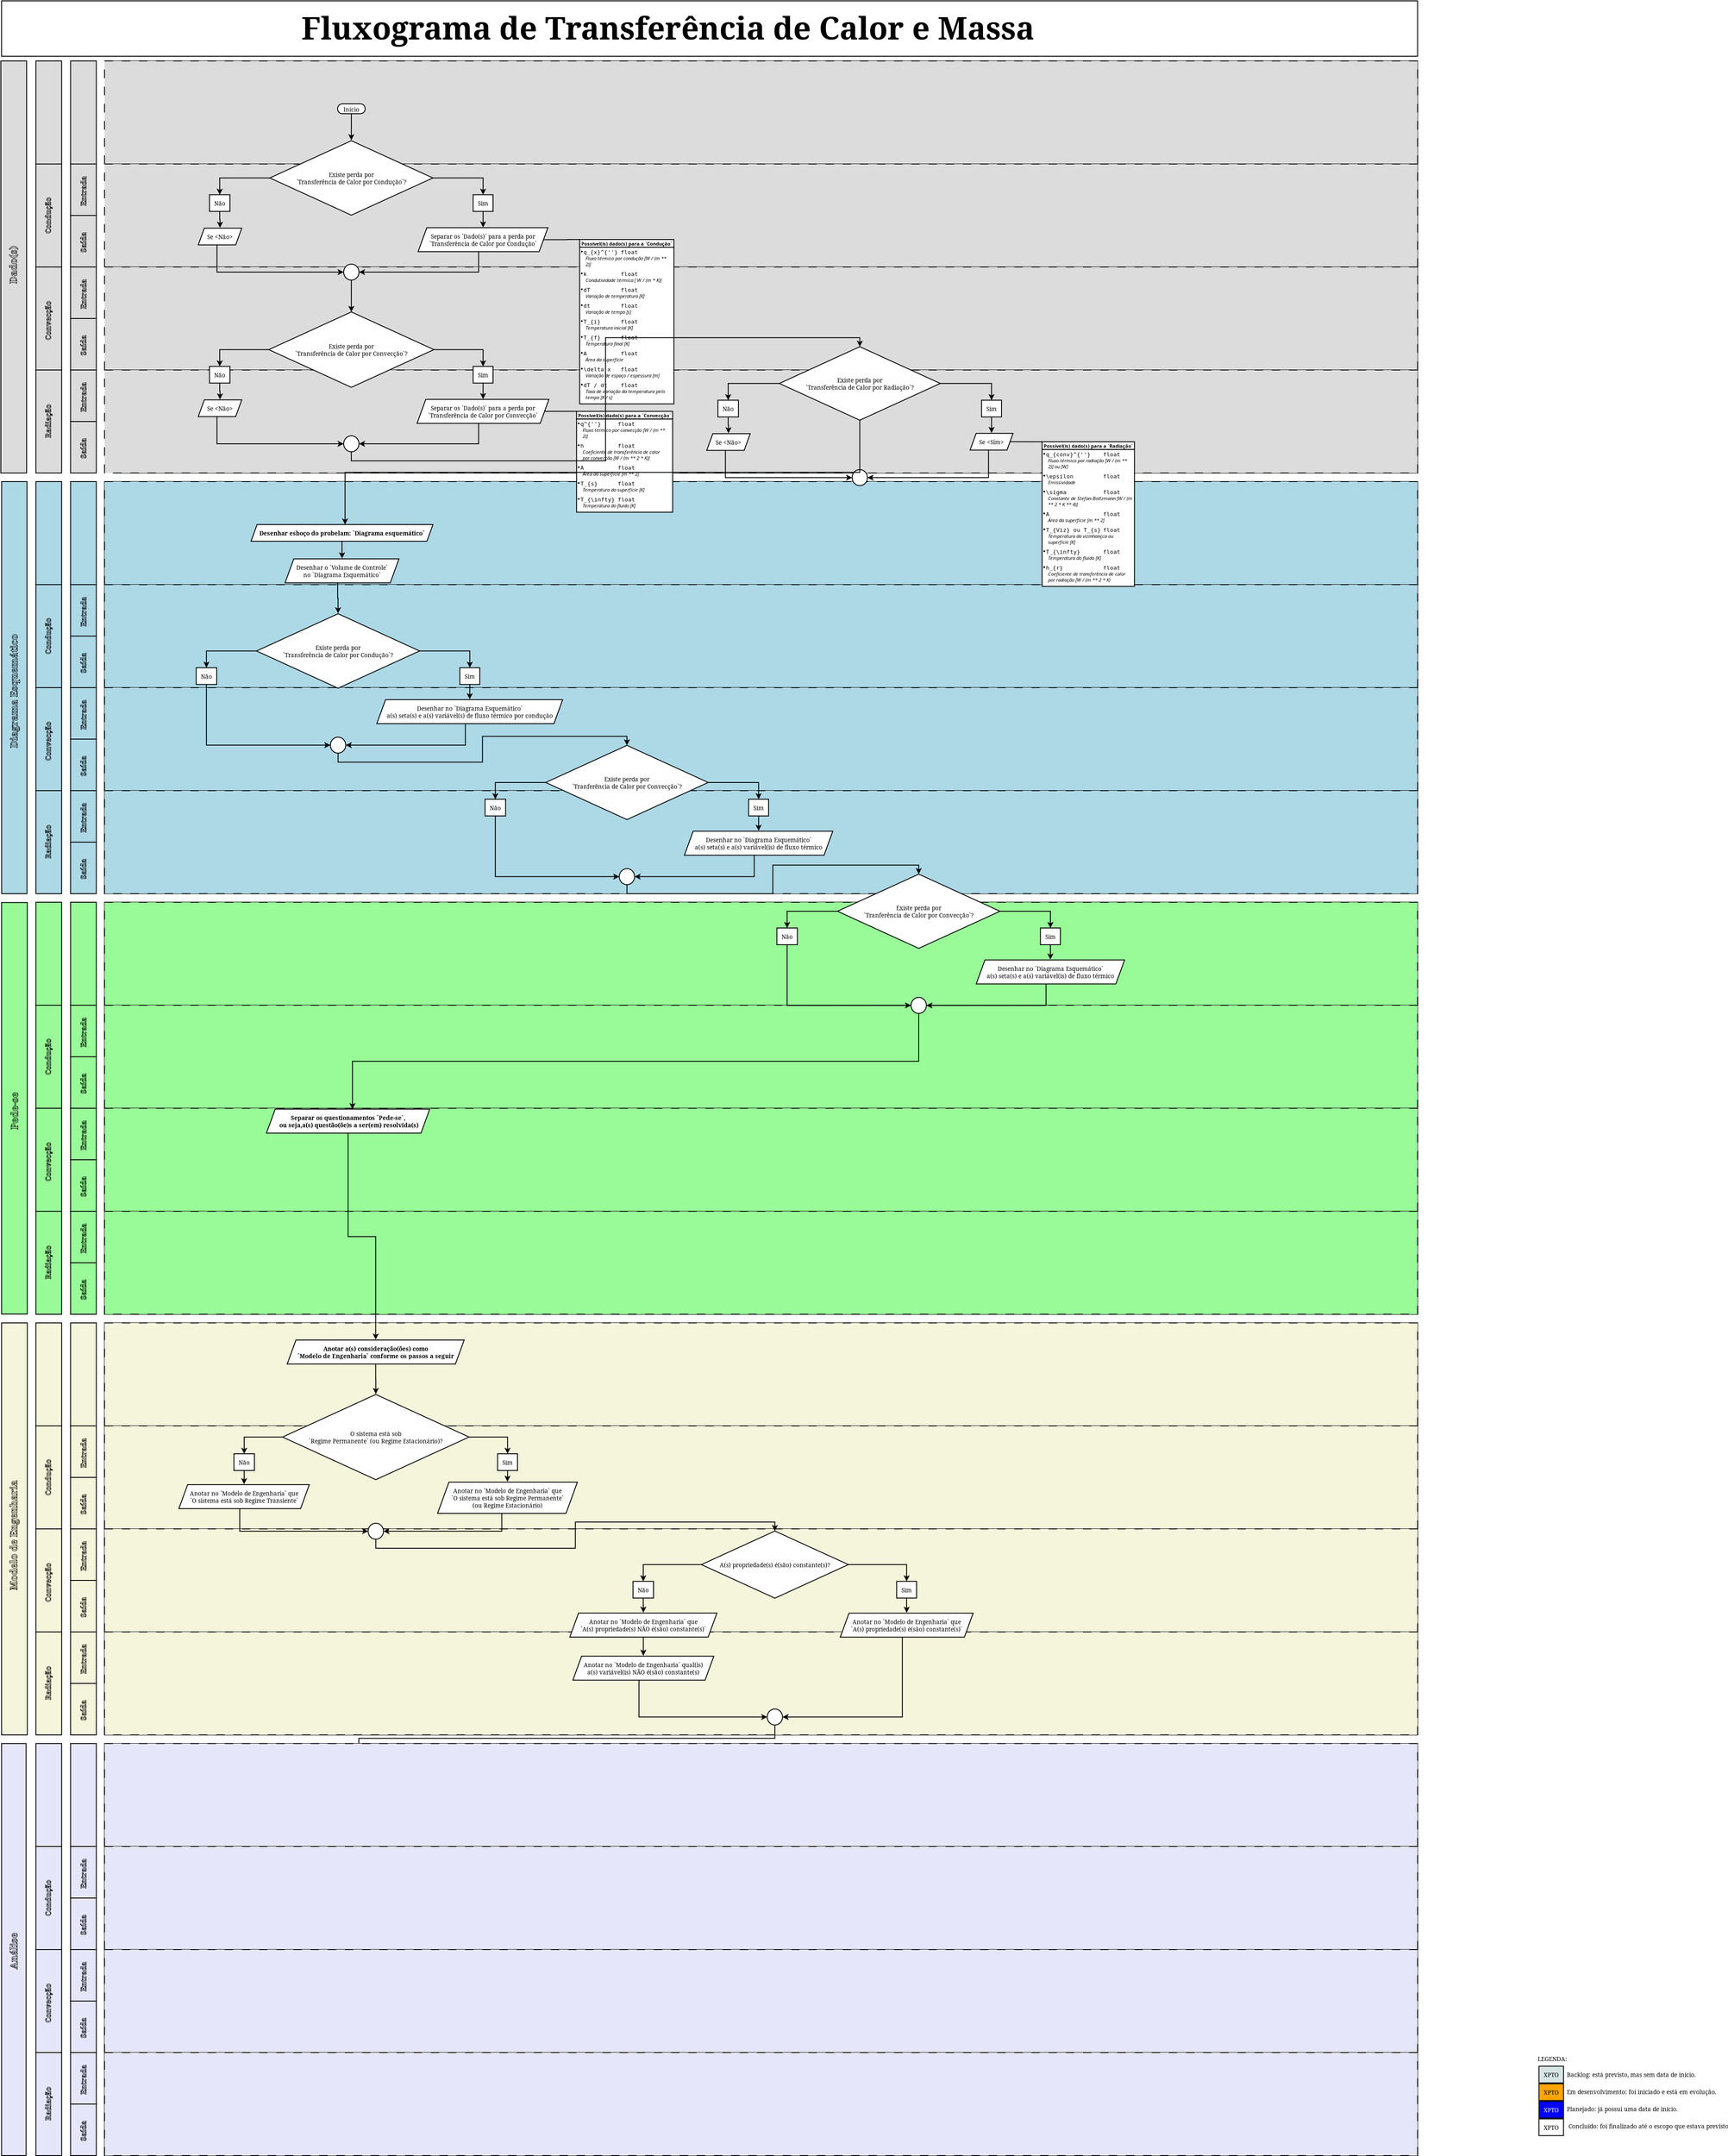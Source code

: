 <?xml version="1.0" encoding="UTF-8"?>
<dia:diagram xmlns:dia="http://www.lysator.liu.se/~alla/dia/">
  <dia:layer name="Flowchart" visible="true" connectable="true"/>
  <dia:layer name="BPMN" visible="true" connectable="true" active="true">
    <dia:object type="Flowchart - Box" version="0" id="O0">
      <dia:attribute name="obj_pos">
        <dia:point val="93,193"/>
      </dia:attribute>
      <dia:attribute name="obj_bb">
        <dia:rectangle val="92.95,192.95;246.05,241.05"/>
      </dia:attribute>
      <dia:attribute name="elem_corner">
        <dia:point val="93,193"/>
      </dia:attribute>
      <dia:attribute name="elem_width">
        <dia:real val="153"/>
      </dia:attribute>
      <dia:attribute name="elem_height">
        <dia:real val="48"/>
      </dia:attribute>
      <dia:attribute name="inner_color">
        <dia:color val="#e6e6faff"/>
      </dia:attribute>
      <dia:attribute name="show_background">
        <dia:boolean val="true"/>
      </dia:attribute>
      <dia:attribute name="padding">
        <dia:real val="0.5"/>
      </dia:attribute>
      <dia:attribute name="text">
        <dia:composite type="text">
          <dia:attribute name="string">
            <dia:string>##</dia:string>
          </dia:attribute>
          <dia:attribute name="font">
            <dia:font family="sans" style="0" name="Helvetica"/>
          </dia:attribute>
          <dia:attribute name="height">
            <dia:real val="0.8"/>
          </dia:attribute>
          <dia:attribute name="pos">
            <dia:point val="169.5,217.194"/>
          </dia:attribute>
          <dia:attribute name="color">
            <dia:color val="#000000ff"/>
          </dia:attribute>
          <dia:attribute name="alignment">
            <dia:enum val="1"/>
          </dia:attribute>
        </dia:composite>
      </dia:attribute>
    </dia:object>
    <dia:object type="Flowchart - Box" version="0" id="O1">
      <dia:attribute name="obj_pos">
        <dia:point val="93,144"/>
      </dia:attribute>
      <dia:attribute name="obj_bb">
        <dia:rectangle val="92.95,143.95;246.05,192.05"/>
      </dia:attribute>
      <dia:attribute name="elem_corner">
        <dia:point val="93,144"/>
      </dia:attribute>
      <dia:attribute name="elem_width">
        <dia:real val="153"/>
      </dia:attribute>
      <dia:attribute name="elem_height">
        <dia:real val="48"/>
      </dia:attribute>
      <dia:attribute name="inner_color">
        <dia:color val="#f5f5dcff"/>
      </dia:attribute>
      <dia:attribute name="show_background">
        <dia:boolean val="true"/>
      </dia:attribute>
      <dia:attribute name="padding">
        <dia:real val="0.5"/>
      </dia:attribute>
      <dia:attribute name="text">
        <dia:composite type="text">
          <dia:attribute name="string">
            <dia:string>##</dia:string>
          </dia:attribute>
          <dia:attribute name="font">
            <dia:font family="sans" style="0" name="Helvetica"/>
          </dia:attribute>
          <dia:attribute name="height">
            <dia:real val="0.8"/>
          </dia:attribute>
          <dia:attribute name="pos">
            <dia:point val="169.5,168.194"/>
          </dia:attribute>
          <dia:attribute name="color">
            <dia:color val="#000000ff"/>
          </dia:attribute>
          <dia:attribute name="alignment">
            <dia:enum val="1"/>
          </dia:attribute>
        </dia:composite>
      </dia:attribute>
    </dia:object>
    <dia:object type="Flowchart - Box" version="0" id="O2">
      <dia:attribute name="obj_pos">
        <dia:point val="93,144"/>
      </dia:attribute>
      <dia:attribute name="obj_bb">
        <dia:rectangle val="92.95,143.95;246.05,156.05"/>
      </dia:attribute>
      <dia:attribute name="elem_corner">
        <dia:point val="93,144"/>
      </dia:attribute>
      <dia:attribute name="elem_width">
        <dia:real val="153"/>
      </dia:attribute>
      <dia:attribute name="elem_height">
        <dia:real val="12"/>
      </dia:attribute>
      <dia:attribute name="inner_color">
        <dia:color val="#f5f5dcff"/>
      </dia:attribute>
      <dia:attribute name="show_background">
        <dia:boolean val="true"/>
      </dia:attribute>
      <dia:attribute name="line_style">
        <dia:enum val="1"/>
      </dia:attribute>
      <dia:attribute name="padding">
        <dia:real val="0.5"/>
      </dia:attribute>
      <dia:attribute name="text">
        <dia:composite type="text">
          <dia:attribute name="string">
            <dia:string>##</dia:string>
          </dia:attribute>
          <dia:attribute name="font">
            <dia:font family="sans" style="0" name="Helvetica"/>
          </dia:attribute>
          <dia:attribute name="height">
            <dia:real val="0.8"/>
          </dia:attribute>
          <dia:attribute name="pos">
            <dia:point val="169.5,150.194"/>
          </dia:attribute>
          <dia:attribute name="color">
            <dia:color val="#000000ff"/>
          </dia:attribute>
          <dia:attribute name="alignment">
            <dia:enum val="1"/>
          </dia:attribute>
        </dia:composite>
      </dia:attribute>
    </dia:object>
    <dia:object type="Flowchart - Box" version="0" id="O3">
      <dia:attribute name="obj_pos">
        <dia:point val="93,156"/>
      </dia:attribute>
      <dia:attribute name="obj_bb">
        <dia:rectangle val="92.95,155.95;246.05,168.05"/>
      </dia:attribute>
      <dia:attribute name="elem_corner">
        <dia:point val="93,156"/>
      </dia:attribute>
      <dia:attribute name="elem_width">
        <dia:real val="153"/>
      </dia:attribute>
      <dia:attribute name="elem_height">
        <dia:real val="12"/>
      </dia:attribute>
      <dia:attribute name="inner_color">
        <dia:color val="#f5f5dcff"/>
      </dia:attribute>
      <dia:attribute name="show_background">
        <dia:boolean val="true"/>
      </dia:attribute>
      <dia:attribute name="line_style">
        <dia:enum val="1"/>
      </dia:attribute>
      <dia:attribute name="padding">
        <dia:real val="0.5"/>
      </dia:attribute>
      <dia:attribute name="text">
        <dia:composite type="text">
          <dia:attribute name="string">
            <dia:string>##</dia:string>
          </dia:attribute>
          <dia:attribute name="font">
            <dia:font family="sans" style="0" name="Helvetica"/>
          </dia:attribute>
          <dia:attribute name="height">
            <dia:real val="0.8"/>
          </dia:attribute>
          <dia:attribute name="pos">
            <dia:point val="169.5,162.194"/>
          </dia:attribute>
          <dia:attribute name="color">
            <dia:color val="#000000ff"/>
          </dia:attribute>
          <dia:attribute name="alignment">
            <dia:enum val="1"/>
          </dia:attribute>
        </dia:composite>
      </dia:attribute>
    </dia:object>
    <dia:object type="Flowchart - Box" version="0" id="O4">
      <dia:attribute name="obj_pos">
        <dia:point val="93,168"/>
      </dia:attribute>
      <dia:attribute name="obj_bb">
        <dia:rectangle val="92.95,167.95;246.05,180.05"/>
      </dia:attribute>
      <dia:attribute name="elem_corner">
        <dia:point val="93,168"/>
      </dia:attribute>
      <dia:attribute name="elem_width">
        <dia:real val="153"/>
      </dia:attribute>
      <dia:attribute name="elem_height">
        <dia:real val="12"/>
      </dia:attribute>
      <dia:attribute name="inner_color">
        <dia:color val="#f5f5dcff"/>
      </dia:attribute>
      <dia:attribute name="show_background">
        <dia:boolean val="true"/>
      </dia:attribute>
      <dia:attribute name="line_style">
        <dia:enum val="1"/>
      </dia:attribute>
      <dia:attribute name="padding">
        <dia:real val="0.5"/>
      </dia:attribute>
      <dia:attribute name="text">
        <dia:composite type="text">
          <dia:attribute name="string">
            <dia:string>##</dia:string>
          </dia:attribute>
          <dia:attribute name="font">
            <dia:font family="sans" style="0" name="Helvetica"/>
          </dia:attribute>
          <dia:attribute name="height">
            <dia:real val="0.8"/>
          </dia:attribute>
          <dia:attribute name="pos">
            <dia:point val="169.5,174.194"/>
          </dia:attribute>
          <dia:attribute name="color">
            <dia:color val="#000000ff"/>
          </dia:attribute>
          <dia:attribute name="alignment">
            <dia:enum val="1"/>
          </dia:attribute>
        </dia:composite>
      </dia:attribute>
    </dia:object>
    <dia:object type="Flowchart - Box" version="0" id="O5">
      <dia:attribute name="obj_pos">
        <dia:point val="93,180"/>
      </dia:attribute>
      <dia:attribute name="obj_bb">
        <dia:rectangle val="92.95,179.95;246.05,192.05"/>
      </dia:attribute>
      <dia:attribute name="elem_corner">
        <dia:point val="93,180"/>
      </dia:attribute>
      <dia:attribute name="elem_width">
        <dia:real val="153"/>
      </dia:attribute>
      <dia:attribute name="elem_height">
        <dia:real val="12"/>
      </dia:attribute>
      <dia:attribute name="inner_color">
        <dia:color val="#f5f5dcff"/>
      </dia:attribute>
      <dia:attribute name="show_background">
        <dia:boolean val="true"/>
      </dia:attribute>
      <dia:attribute name="line_style">
        <dia:enum val="1"/>
      </dia:attribute>
      <dia:attribute name="padding">
        <dia:real val="0.5"/>
      </dia:attribute>
      <dia:attribute name="text">
        <dia:composite type="text">
          <dia:attribute name="string">
            <dia:string>##</dia:string>
          </dia:attribute>
          <dia:attribute name="font">
            <dia:font family="sans" style="0" name="Helvetica"/>
          </dia:attribute>
          <dia:attribute name="height">
            <dia:real val="0.8"/>
          </dia:attribute>
          <dia:attribute name="pos">
            <dia:point val="169.5,186.194"/>
          </dia:attribute>
          <dia:attribute name="color">
            <dia:color val="#000000ff"/>
          </dia:attribute>
          <dia:attribute name="alignment">
            <dia:enum val="1"/>
          </dia:attribute>
        </dia:composite>
      </dia:attribute>
    </dia:object>
    <dia:object type="Flowchart - Box" version="0" id="O6">
      <dia:attribute name="obj_pos">
        <dia:point val="94,-3"/>
      </dia:attribute>
      <dia:attribute name="obj_bb">
        <dia:rectangle val="93.95,-3.05;246.05,45.05"/>
      </dia:attribute>
      <dia:attribute name="elem_corner">
        <dia:point val="94,-3"/>
      </dia:attribute>
      <dia:attribute name="elem_width">
        <dia:real val="152"/>
      </dia:attribute>
      <dia:attribute name="elem_height">
        <dia:real val="48"/>
      </dia:attribute>
      <dia:attribute name="inner_color">
        <dia:color val="#dcdcdcff"/>
      </dia:attribute>
      <dia:attribute name="show_background">
        <dia:boolean val="true"/>
      </dia:attribute>
      <dia:attribute name="padding">
        <dia:real val="0.5"/>
      </dia:attribute>
      <dia:attribute name="text">
        <dia:composite type="text">
          <dia:attribute name="string">
            <dia:string>##</dia:string>
          </dia:attribute>
          <dia:attribute name="font">
            <dia:font family="sans" style="0" name="Helvetica"/>
          </dia:attribute>
          <dia:attribute name="height">
            <dia:real val="0.8"/>
          </dia:attribute>
          <dia:attribute name="pos">
            <dia:point val="170,21.194"/>
          </dia:attribute>
          <dia:attribute name="color">
            <dia:color val="#000000ff"/>
          </dia:attribute>
          <dia:attribute name="alignment">
            <dia:enum val="1"/>
          </dia:attribute>
        </dia:composite>
      </dia:attribute>
    </dia:object>
    <dia:object type="Flowchart - Box" version="0" id="O7">
      <dia:attribute name="obj_pos">
        <dia:point val="93,-3"/>
      </dia:attribute>
      <dia:attribute name="obj_bb">
        <dia:rectangle val="92.95,-3.05;246.05,9.05"/>
      </dia:attribute>
      <dia:attribute name="elem_corner">
        <dia:point val="93,-3"/>
      </dia:attribute>
      <dia:attribute name="elem_width">
        <dia:real val="153"/>
      </dia:attribute>
      <dia:attribute name="elem_height">
        <dia:real val="12"/>
      </dia:attribute>
      <dia:attribute name="inner_color">
        <dia:color val="#dcdcdcff"/>
      </dia:attribute>
      <dia:attribute name="show_background">
        <dia:boolean val="true"/>
      </dia:attribute>
      <dia:attribute name="line_style">
        <dia:enum val="1"/>
      </dia:attribute>
      <dia:attribute name="padding">
        <dia:real val="0.5"/>
      </dia:attribute>
      <dia:attribute name="text">
        <dia:composite type="text">
          <dia:attribute name="string">
            <dia:string>##</dia:string>
          </dia:attribute>
          <dia:attribute name="font">
            <dia:font family="sans" style="0" name="Helvetica"/>
          </dia:attribute>
          <dia:attribute name="height">
            <dia:real val="0.8"/>
          </dia:attribute>
          <dia:attribute name="pos">
            <dia:point val="169.5,3.194"/>
          </dia:attribute>
          <dia:attribute name="color">
            <dia:color val="#000000ff"/>
          </dia:attribute>
          <dia:attribute name="alignment">
            <dia:enum val="1"/>
          </dia:attribute>
        </dia:composite>
      </dia:attribute>
    </dia:object>
    <dia:object type="Flowchart - Box" version="0" id="O8">
      <dia:attribute name="obj_pos">
        <dia:point val="93,9"/>
      </dia:attribute>
      <dia:attribute name="obj_bb">
        <dia:rectangle val="92.95,8.95;246.05,21.05"/>
      </dia:attribute>
      <dia:attribute name="elem_corner">
        <dia:point val="93,9"/>
      </dia:attribute>
      <dia:attribute name="elem_width">
        <dia:real val="153"/>
      </dia:attribute>
      <dia:attribute name="elem_height">
        <dia:real val="12"/>
      </dia:attribute>
      <dia:attribute name="inner_color">
        <dia:color val="#dcdcdcff"/>
      </dia:attribute>
      <dia:attribute name="show_background">
        <dia:boolean val="true"/>
      </dia:attribute>
      <dia:attribute name="line_style">
        <dia:enum val="1"/>
      </dia:attribute>
      <dia:attribute name="padding">
        <dia:real val="0.5"/>
      </dia:attribute>
      <dia:attribute name="text">
        <dia:composite type="text">
          <dia:attribute name="string">
            <dia:string>##</dia:string>
          </dia:attribute>
          <dia:attribute name="font">
            <dia:font family="sans" style="0" name="Helvetica"/>
          </dia:attribute>
          <dia:attribute name="height">
            <dia:real val="0.8"/>
          </dia:attribute>
          <dia:attribute name="pos">
            <dia:point val="169.5,15.194"/>
          </dia:attribute>
          <dia:attribute name="color">
            <dia:color val="#000000ff"/>
          </dia:attribute>
          <dia:attribute name="alignment">
            <dia:enum val="1"/>
          </dia:attribute>
        </dia:composite>
      </dia:attribute>
    </dia:object>
    <dia:object type="Flowchart - Box" version="0" id="O9">
      <dia:attribute name="obj_pos">
        <dia:point val="93,21"/>
      </dia:attribute>
      <dia:attribute name="obj_bb">
        <dia:rectangle val="92.95,20.95;246.05,33.05"/>
      </dia:attribute>
      <dia:attribute name="elem_corner">
        <dia:point val="93,21"/>
      </dia:attribute>
      <dia:attribute name="elem_width">
        <dia:real val="153"/>
      </dia:attribute>
      <dia:attribute name="elem_height">
        <dia:real val="12"/>
      </dia:attribute>
      <dia:attribute name="inner_color">
        <dia:color val="#dcdcdcff"/>
      </dia:attribute>
      <dia:attribute name="show_background">
        <dia:boolean val="true"/>
      </dia:attribute>
      <dia:attribute name="line_style">
        <dia:enum val="1"/>
      </dia:attribute>
      <dia:attribute name="padding">
        <dia:real val="0.5"/>
      </dia:attribute>
      <dia:attribute name="text">
        <dia:composite type="text">
          <dia:attribute name="string">
            <dia:string>##</dia:string>
          </dia:attribute>
          <dia:attribute name="font">
            <dia:font family="sans" style="0" name="Helvetica"/>
          </dia:attribute>
          <dia:attribute name="height">
            <dia:real val="0.8"/>
          </dia:attribute>
          <dia:attribute name="pos">
            <dia:point val="169.5,27.194"/>
          </dia:attribute>
          <dia:attribute name="color">
            <dia:color val="#000000ff"/>
          </dia:attribute>
          <dia:attribute name="alignment">
            <dia:enum val="1"/>
          </dia:attribute>
        </dia:composite>
      </dia:attribute>
    </dia:object>
    <dia:object type="Flowchart - Box" version="0" id="O10">
      <dia:attribute name="obj_pos">
        <dia:point val="93,33"/>
      </dia:attribute>
      <dia:attribute name="obj_bb">
        <dia:rectangle val="92.95,32.95;246.05,45.05"/>
      </dia:attribute>
      <dia:attribute name="elem_corner">
        <dia:point val="93,33"/>
      </dia:attribute>
      <dia:attribute name="elem_width">
        <dia:real val="153"/>
      </dia:attribute>
      <dia:attribute name="elem_height">
        <dia:real val="12"/>
      </dia:attribute>
      <dia:attribute name="inner_color">
        <dia:color val="#dcdcdcff"/>
      </dia:attribute>
      <dia:attribute name="show_background">
        <dia:boolean val="true"/>
      </dia:attribute>
      <dia:attribute name="line_style">
        <dia:enum val="1"/>
      </dia:attribute>
      <dia:attribute name="padding">
        <dia:real val="0.5"/>
      </dia:attribute>
      <dia:attribute name="text">
        <dia:composite type="text">
          <dia:attribute name="string">
            <dia:string>##</dia:string>
          </dia:attribute>
          <dia:attribute name="font">
            <dia:font family="sans" style="0" name="Helvetica"/>
          </dia:attribute>
          <dia:attribute name="height">
            <dia:real val="0.8"/>
          </dia:attribute>
          <dia:attribute name="pos">
            <dia:point val="169.5,39.194"/>
          </dia:attribute>
          <dia:attribute name="color">
            <dia:color val="#000000ff"/>
          </dia:attribute>
          <dia:attribute name="alignment">
            <dia:enum val="1"/>
          </dia:attribute>
        </dia:composite>
      </dia:attribute>
    </dia:object>
    <dia:object type="Flowchart - Box" version="0" id="O11">
      <dia:attribute name="obj_pos">
        <dia:point val="93,95"/>
      </dia:attribute>
      <dia:attribute name="obj_bb">
        <dia:rectangle val="92.95,94.95;246.05,143.05"/>
      </dia:attribute>
      <dia:attribute name="elem_corner">
        <dia:point val="93,95"/>
      </dia:attribute>
      <dia:attribute name="elem_width">
        <dia:real val="153"/>
      </dia:attribute>
      <dia:attribute name="elem_height">
        <dia:real val="48"/>
      </dia:attribute>
      <dia:attribute name="inner_color">
        <dia:color val="#98fb98ff"/>
      </dia:attribute>
      <dia:attribute name="show_background">
        <dia:boolean val="true"/>
      </dia:attribute>
      <dia:attribute name="padding">
        <dia:real val="0.5"/>
      </dia:attribute>
      <dia:attribute name="text">
        <dia:composite type="text">
          <dia:attribute name="string">
            <dia:string>##</dia:string>
          </dia:attribute>
          <dia:attribute name="font">
            <dia:font family="sans" style="0" name="Helvetica"/>
          </dia:attribute>
          <dia:attribute name="height">
            <dia:real val="0.8"/>
          </dia:attribute>
          <dia:attribute name="pos">
            <dia:point val="169.5,119.194"/>
          </dia:attribute>
          <dia:attribute name="color">
            <dia:color val="#000000ff"/>
          </dia:attribute>
          <dia:attribute name="alignment">
            <dia:enum val="1"/>
          </dia:attribute>
        </dia:composite>
      </dia:attribute>
    </dia:object>
    <dia:object type="Flowchart - Box" version="0" id="O12">
      <dia:attribute name="obj_pos">
        <dia:point val="93,95"/>
      </dia:attribute>
      <dia:attribute name="obj_bb">
        <dia:rectangle val="92.95,94.95;246.05,107.05"/>
      </dia:attribute>
      <dia:attribute name="elem_corner">
        <dia:point val="93,95"/>
      </dia:attribute>
      <dia:attribute name="elem_width">
        <dia:real val="153"/>
      </dia:attribute>
      <dia:attribute name="elem_height">
        <dia:real val="12"/>
      </dia:attribute>
      <dia:attribute name="inner_color">
        <dia:color val="#98fb98ff"/>
      </dia:attribute>
      <dia:attribute name="show_background">
        <dia:boolean val="true"/>
      </dia:attribute>
      <dia:attribute name="line_style">
        <dia:enum val="1"/>
      </dia:attribute>
      <dia:attribute name="padding">
        <dia:real val="0.5"/>
      </dia:attribute>
      <dia:attribute name="text">
        <dia:composite type="text">
          <dia:attribute name="string">
            <dia:string>##</dia:string>
          </dia:attribute>
          <dia:attribute name="font">
            <dia:font family="sans" style="0" name="Helvetica"/>
          </dia:attribute>
          <dia:attribute name="height">
            <dia:real val="0.8"/>
          </dia:attribute>
          <dia:attribute name="pos">
            <dia:point val="169.5,101.194"/>
          </dia:attribute>
          <dia:attribute name="color">
            <dia:color val="#000000ff"/>
          </dia:attribute>
          <dia:attribute name="alignment">
            <dia:enum val="1"/>
          </dia:attribute>
        </dia:composite>
      </dia:attribute>
    </dia:object>
    <dia:object type="Flowchart - Box" version="0" id="O13">
      <dia:attribute name="obj_pos">
        <dia:point val="93,107"/>
      </dia:attribute>
      <dia:attribute name="obj_bb">
        <dia:rectangle val="92.95,106.95;246.05,119.05"/>
      </dia:attribute>
      <dia:attribute name="elem_corner">
        <dia:point val="93,107"/>
      </dia:attribute>
      <dia:attribute name="elem_width">
        <dia:real val="153"/>
      </dia:attribute>
      <dia:attribute name="elem_height">
        <dia:real val="12"/>
      </dia:attribute>
      <dia:attribute name="inner_color">
        <dia:color val="#98fb98ff"/>
      </dia:attribute>
      <dia:attribute name="show_background">
        <dia:boolean val="true"/>
      </dia:attribute>
      <dia:attribute name="line_style">
        <dia:enum val="1"/>
      </dia:attribute>
      <dia:attribute name="padding">
        <dia:real val="0.5"/>
      </dia:attribute>
      <dia:attribute name="text">
        <dia:composite type="text">
          <dia:attribute name="string">
            <dia:string>##</dia:string>
          </dia:attribute>
          <dia:attribute name="font">
            <dia:font family="sans" style="0" name="Helvetica"/>
          </dia:attribute>
          <dia:attribute name="height">
            <dia:real val="0.8"/>
          </dia:attribute>
          <dia:attribute name="pos">
            <dia:point val="169.5,113.194"/>
          </dia:attribute>
          <dia:attribute name="color">
            <dia:color val="#000000ff"/>
          </dia:attribute>
          <dia:attribute name="alignment">
            <dia:enum val="1"/>
          </dia:attribute>
        </dia:composite>
      </dia:attribute>
    </dia:object>
    <dia:object type="Flowchart - Box" version="0" id="O14">
      <dia:attribute name="obj_pos">
        <dia:point val="93,119"/>
      </dia:attribute>
      <dia:attribute name="obj_bb">
        <dia:rectangle val="92.95,118.95;246.05,131.05"/>
      </dia:attribute>
      <dia:attribute name="elem_corner">
        <dia:point val="93,119"/>
      </dia:attribute>
      <dia:attribute name="elem_width">
        <dia:real val="153"/>
      </dia:attribute>
      <dia:attribute name="elem_height">
        <dia:real val="12"/>
      </dia:attribute>
      <dia:attribute name="inner_color">
        <dia:color val="#98fb98ff"/>
      </dia:attribute>
      <dia:attribute name="show_background">
        <dia:boolean val="true"/>
      </dia:attribute>
      <dia:attribute name="line_style">
        <dia:enum val="1"/>
      </dia:attribute>
      <dia:attribute name="padding">
        <dia:real val="0.5"/>
      </dia:attribute>
      <dia:attribute name="text">
        <dia:composite type="text">
          <dia:attribute name="string">
            <dia:string>##</dia:string>
          </dia:attribute>
          <dia:attribute name="font">
            <dia:font family="sans" style="0" name="Helvetica"/>
          </dia:attribute>
          <dia:attribute name="height">
            <dia:real val="0.8"/>
          </dia:attribute>
          <dia:attribute name="pos">
            <dia:point val="169.5,125.194"/>
          </dia:attribute>
          <dia:attribute name="color">
            <dia:color val="#000000ff"/>
          </dia:attribute>
          <dia:attribute name="alignment">
            <dia:enum val="1"/>
          </dia:attribute>
        </dia:composite>
      </dia:attribute>
    </dia:object>
    <dia:object type="Flowchart - Box" version="0" id="O15">
      <dia:attribute name="obj_pos">
        <dia:point val="93,131"/>
      </dia:attribute>
      <dia:attribute name="obj_bb">
        <dia:rectangle val="92.95,130.95;246.05,143.05"/>
      </dia:attribute>
      <dia:attribute name="elem_corner">
        <dia:point val="93,131"/>
      </dia:attribute>
      <dia:attribute name="elem_width">
        <dia:real val="153"/>
      </dia:attribute>
      <dia:attribute name="elem_height">
        <dia:real val="12"/>
      </dia:attribute>
      <dia:attribute name="inner_color">
        <dia:color val="#98fb98ff"/>
      </dia:attribute>
      <dia:attribute name="show_background">
        <dia:boolean val="true"/>
      </dia:attribute>
      <dia:attribute name="line_style">
        <dia:enum val="1"/>
      </dia:attribute>
      <dia:attribute name="padding">
        <dia:real val="0.5"/>
      </dia:attribute>
      <dia:attribute name="text">
        <dia:composite type="text">
          <dia:attribute name="string">
            <dia:string>##</dia:string>
          </dia:attribute>
          <dia:attribute name="font">
            <dia:font family="sans" style="0" name="Helvetica"/>
          </dia:attribute>
          <dia:attribute name="height">
            <dia:real val="0.8"/>
          </dia:attribute>
          <dia:attribute name="pos">
            <dia:point val="169.5,137.194"/>
          </dia:attribute>
          <dia:attribute name="color">
            <dia:color val="#000000ff"/>
          </dia:attribute>
          <dia:attribute name="alignment">
            <dia:enum val="1"/>
          </dia:attribute>
        </dia:composite>
      </dia:attribute>
    </dia:object>
    <dia:object type="Flowchart - Box" version="0" id="O16">
      <dia:attribute name="obj_pos">
        <dia:point val="93,46"/>
      </dia:attribute>
      <dia:attribute name="obj_bb">
        <dia:rectangle val="92.95,45.95;246.05,94.05"/>
      </dia:attribute>
      <dia:attribute name="elem_corner">
        <dia:point val="93,46"/>
      </dia:attribute>
      <dia:attribute name="elem_width">
        <dia:real val="153"/>
      </dia:attribute>
      <dia:attribute name="elem_height">
        <dia:real val="48"/>
      </dia:attribute>
      <dia:attribute name="inner_color">
        <dia:color val="#add8e6ff"/>
      </dia:attribute>
      <dia:attribute name="show_background">
        <dia:boolean val="true"/>
      </dia:attribute>
      <dia:attribute name="padding">
        <dia:real val="0.5"/>
      </dia:attribute>
      <dia:attribute name="text">
        <dia:composite type="text">
          <dia:attribute name="string">
            <dia:string>##</dia:string>
          </dia:attribute>
          <dia:attribute name="font">
            <dia:font family="sans" style="0" name="Helvetica"/>
          </dia:attribute>
          <dia:attribute name="height">
            <dia:real val="0.8"/>
          </dia:attribute>
          <dia:attribute name="pos">
            <dia:point val="169.5,70.194"/>
          </dia:attribute>
          <dia:attribute name="color">
            <dia:color val="#000000ff"/>
          </dia:attribute>
          <dia:attribute name="alignment">
            <dia:enum val="1"/>
          </dia:attribute>
        </dia:composite>
      </dia:attribute>
    </dia:object>
    <dia:object type="Flowchart - Box" version="0" id="O17">
      <dia:attribute name="obj_pos">
        <dia:point val="93,46"/>
      </dia:attribute>
      <dia:attribute name="obj_bb">
        <dia:rectangle val="92.95,45.95;246.05,58.05"/>
      </dia:attribute>
      <dia:attribute name="elem_corner">
        <dia:point val="93,46"/>
      </dia:attribute>
      <dia:attribute name="elem_width">
        <dia:real val="153"/>
      </dia:attribute>
      <dia:attribute name="elem_height">
        <dia:real val="12"/>
      </dia:attribute>
      <dia:attribute name="inner_color">
        <dia:color val="#add8e6ff"/>
      </dia:attribute>
      <dia:attribute name="show_background">
        <dia:boolean val="true"/>
      </dia:attribute>
      <dia:attribute name="line_style">
        <dia:enum val="1"/>
      </dia:attribute>
      <dia:attribute name="padding">
        <dia:real val="0.5"/>
      </dia:attribute>
      <dia:attribute name="text">
        <dia:composite type="text">
          <dia:attribute name="string">
            <dia:string>##</dia:string>
          </dia:attribute>
          <dia:attribute name="font">
            <dia:font family="sans" style="0" name="Helvetica"/>
          </dia:attribute>
          <dia:attribute name="height">
            <dia:real val="0.8"/>
          </dia:attribute>
          <dia:attribute name="pos">
            <dia:point val="169.5,52.194"/>
          </dia:attribute>
          <dia:attribute name="color">
            <dia:color val="#000000ff"/>
          </dia:attribute>
          <dia:attribute name="alignment">
            <dia:enum val="1"/>
          </dia:attribute>
        </dia:composite>
      </dia:attribute>
    </dia:object>
    <dia:object type="Flowchart - Box" version="0" id="O18">
      <dia:attribute name="obj_pos">
        <dia:point val="93,58"/>
      </dia:attribute>
      <dia:attribute name="obj_bb">
        <dia:rectangle val="92.95,57.95;246.05,70.05"/>
      </dia:attribute>
      <dia:attribute name="elem_corner">
        <dia:point val="93,58"/>
      </dia:attribute>
      <dia:attribute name="elem_width">
        <dia:real val="153"/>
      </dia:attribute>
      <dia:attribute name="elem_height">
        <dia:real val="12"/>
      </dia:attribute>
      <dia:attribute name="inner_color">
        <dia:color val="#add8e6ff"/>
      </dia:attribute>
      <dia:attribute name="show_background">
        <dia:boolean val="true"/>
      </dia:attribute>
      <dia:attribute name="line_style">
        <dia:enum val="1"/>
      </dia:attribute>
      <dia:attribute name="padding">
        <dia:real val="0.5"/>
      </dia:attribute>
      <dia:attribute name="text">
        <dia:composite type="text">
          <dia:attribute name="string">
            <dia:string>##</dia:string>
          </dia:attribute>
          <dia:attribute name="font">
            <dia:font family="sans" style="0" name="Helvetica"/>
          </dia:attribute>
          <dia:attribute name="height">
            <dia:real val="0.8"/>
          </dia:attribute>
          <dia:attribute name="pos">
            <dia:point val="169.5,64.194"/>
          </dia:attribute>
          <dia:attribute name="color">
            <dia:color val="#000000ff"/>
          </dia:attribute>
          <dia:attribute name="alignment">
            <dia:enum val="1"/>
          </dia:attribute>
        </dia:composite>
      </dia:attribute>
    </dia:object>
    <dia:object type="Flowchart - Box" version="0" id="O19">
      <dia:attribute name="obj_pos">
        <dia:point val="93,70"/>
      </dia:attribute>
      <dia:attribute name="obj_bb">
        <dia:rectangle val="92.95,69.95;246.05,82.05"/>
      </dia:attribute>
      <dia:attribute name="elem_corner">
        <dia:point val="93,70"/>
      </dia:attribute>
      <dia:attribute name="elem_width">
        <dia:real val="153"/>
      </dia:attribute>
      <dia:attribute name="elem_height">
        <dia:real val="12"/>
      </dia:attribute>
      <dia:attribute name="inner_color">
        <dia:color val="#add8e6ff"/>
      </dia:attribute>
      <dia:attribute name="show_background">
        <dia:boolean val="true"/>
      </dia:attribute>
      <dia:attribute name="line_style">
        <dia:enum val="1"/>
      </dia:attribute>
      <dia:attribute name="padding">
        <dia:real val="0.5"/>
      </dia:attribute>
      <dia:attribute name="text">
        <dia:composite type="text">
          <dia:attribute name="string">
            <dia:string>##</dia:string>
          </dia:attribute>
          <dia:attribute name="font">
            <dia:font family="sans" style="0" name="Helvetica"/>
          </dia:attribute>
          <dia:attribute name="height">
            <dia:real val="0.8"/>
          </dia:attribute>
          <dia:attribute name="pos">
            <dia:point val="169.5,76.194"/>
          </dia:attribute>
          <dia:attribute name="color">
            <dia:color val="#000000ff"/>
          </dia:attribute>
          <dia:attribute name="alignment">
            <dia:enum val="1"/>
          </dia:attribute>
        </dia:composite>
      </dia:attribute>
    </dia:object>
    <dia:object type="Flowchart - Box" version="0" id="O20">
      <dia:attribute name="obj_pos">
        <dia:point val="93,82"/>
      </dia:attribute>
      <dia:attribute name="obj_bb">
        <dia:rectangle val="92.95,81.95;246.05,94.05"/>
      </dia:attribute>
      <dia:attribute name="elem_corner">
        <dia:point val="93,82"/>
      </dia:attribute>
      <dia:attribute name="elem_width">
        <dia:real val="153"/>
      </dia:attribute>
      <dia:attribute name="elem_height">
        <dia:real val="12"/>
      </dia:attribute>
      <dia:attribute name="inner_color">
        <dia:color val="#add8e6ff"/>
      </dia:attribute>
      <dia:attribute name="show_background">
        <dia:boolean val="true"/>
      </dia:attribute>
      <dia:attribute name="line_style">
        <dia:enum val="1"/>
      </dia:attribute>
      <dia:attribute name="padding">
        <dia:real val="0.5"/>
      </dia:attribute>
      <dia:attribute name="text">
        <dia:composite type="text">
          <dia:attribute name="string">
            <dia:string>##</dia:string>
          </dia:attribute>
          <dia:attribute name="font">
            <dia:font family="sans" style="0" name="Helvetica"/>
          </dia:attribute>
          <dia:attribute name="height">
            <dia:real val="0.8"/>
          </dia:attribute>
          <dia:attribute name="pos">
            <dia:point val="169.5,88.194"/>
          </dia:attribute>
          <dia:attribute name="color">
            <dia:color val="#000000ff"/>
          </dia:attribute>
          <dia:attribute name="alignment">
            <dia:enum val="1"/>
          </dia:attribute>
        </dia:composite>
      </dia:attribute>
    </dia:object>
    <dia:group>
      <dia:attribute name="meta">
        <dia:composite type="dict"/>
      </dia:attribute>
      <dia:attribute name="matrix">
        <dia:matrix xx="0.984" xy="0" yx="0" yy="1" x0="1.306" y0="-2"/>
      </dia:attribute>
      <dia:object type="Flowchart - Box" version="0" id="O21">
        <dia:attribute name="obj_pos">
          <dia:point val="81,48"/>
        </dia:attribute>
        <dia:attribute name="obj_bb">
          <dia:rectangle val="80.95,47.95;84.05,96.05"/>
        </dia:attribute>
        <dia:attribute name="elem_corner">
          <dia:point val="81,48"/>
        </dia:attribute>
        <dia:attribute name="elem_width">
          <dia:real val="3.0"/>
        </dia:attribute>
        <dia:attribute name="elem_height">
          <dia:real val="48"/>
        </dia:attribute>
        <dia:attribute name="inner_color">
          <dia:color val="#add8e6ff"/>
        </dia:attribute>
        <dia:attribute name="show_background">
          <dia:boolean val="true"/>
        </dia:attribute>
        <dia:attribute name="padding">
          <dia:real val="0.5"/>
        </dia:attribute>
        <dia:attribute name="text">
          <dia:composite type="text">
            <dia:attribute name="string">
              <dia:string>##</dia:string>
            </dia:attribute>
            <dia:attribute name="font">
              <dia:font family="sans" style="0" name="Helvetica"/>
            </dia:attribute>
            <dia:attribute name="height">
              <dia:real val="0.8"/>
            </dia:attribute>
            <dia:attribute name="pos">
              <dia:point val="82.5,72.194"/>
            </dia:attribute>
            <dia:attribute name="color">
              <dia:color val="#000000ff"/>
            </dia:attribute>
            <dia:attribute name="alignment">
              <dia:enum val="1"/>
            </dia:attribute>
          </dia:composite>
        </dia:attribute>
      </dia:object>
      <dia:object type="Standard - Outline" version="0" id="O22">
        <dia:attribute name="obj_pos">
          <dia:point val="82,79"/>
        </dia:attribute>
        <dia:attribute name="obj_bb">
          <dia:rectangle val="82,64.383;83.154,79"/>
        </dia:attribute>
        <dia:attribute name="meta">
          <dia:composite type="dict"/>
        </dia:attribute>
        <dia:attribute name="name">
          <dia:string>#Diagrama Esquemático#</dia:string>
        </dia:attribute>
        <dia:attribute name="rotation">
          <dia:real val="90"/>
        </dia:attribute>
        <dia:attribute name="text_font">
          <dia:font family="serif" style="80" name="Times-Bold"/>
        </dia:attribute>
        <dia:attribute name="text_height">
          <dia:real val="1.129"/>
        </dia:attribute>
        <dia:attribute name="line_width">
          <dia:real val="0"/>
        </dia:attribute>
        <dia:attribute name="line_colour">
          <dia:color val="#000000ff"/>
        </dia:attribute>
        <dia:attribute name="fill_colour">
          <dia:color val="#ffffffff"/>
        </dia:attribute>
        <dia:attribute name="show_background">
          <dia:boolean val="false"/>
        </dia:attribute>
      </dia:object>
    </dia:group>
    <dia:group>
      <dia:attribute name="meta">
        <dia:composite type="dict"/>
      </dia:attribute>
      <dia:attribute name="matrix"/>
      <dia:object type="Flowchart - Box" version="0" id="O23">
        <dia:attribute name="obj_pos">
          <dia:point val="85,58"/>
        </dia:attribute>
        <dia:attribute name="obj_bb">
          <dia:rectangle val="84.95,57.95;88.05,70.05"/>
        </dia:attribute>
        <dia:attribute name="elem_corner">
          <dia:point val="85,58"/>
        </dia:attribute>
        <dia:attribute name="elem_width">
          <dia:real val="3"/>
        </dia:attribute>
        <dia:attribute name="elem_height">
          <dia:real val="12"/>
        </dia:attribute>
        <dia:attribute name="inner_color">
          <dia:color val="#add8e6ff"/>
        </dia:attribute>
        <dia:attribute name="show_background">
          <dia:boolean val="true"/>
        </dia:attribute>
        <dia:attribute name="padding">
          <dia:real val="0.5"/>
        </dia:attribute>
        <dia:attribute name="text">
          <dia:composite type="text">
            <dia:attribute name="string">
              <dia:string>##</dia:string>
            </dia:attribute>
            <dia:attribute name="font">
              <dia:font family="sans" style="0" name="Helvetica"/>
            </dia:attribute>
            <dia:attribute name="height">
              <dia:real val="0.8"/>
            </dia:attribute>
            <dia:attribute name="pos">
              <dia:point val="86.5,64.194"/>
            </dia:attribute>
            <dia:attribute name="color">
              <dia:color val="#000000ff"/>
            </dia:attribute>
            <dia:attribute name="alignment">
              <dia:enum val="1"/>
            </dia:attribute>
          </dia:composite>
        </dia:attribute>
      </dia:object>
      <dia:object type="Flowchart - Box" version="0" id="O24">
        <dia:attribute name="obj_pos">
          <dia:point val="85,46"/>
        </dia:attribute>
        <dia:attribute name="obj_bb">
          <dia:rectangle val="84.95,45.95;88.05,58.05"/>
        </dia:attribute>
        <dia:attribute name="elem_corner">
          <dia:point val="85,46"/>
        </dia:attribute>
        <dia:attribute name="elem_width">
          <dia:real val="3"/>
        </dia:attribute>
        <dia:attribute name="elem_height">
          <dia:real val="12"/>
        </dia:attribute>
        <dia:attribute name="inner_color">
          <dia:color val="#add8e6ff"/>
        </dia:attribute>
        <dia:attribute name="show_background">
          <dia:boolean val="true"/>
        </dia:attribute>
        <dia:attribute name="padding">
          <dia:real val="0.5"/>
        </dia:attribute>
        <dia:attribute name="text">
          <dia:composite type="text">
            <dia:attribute name="string">
              <dia:string>##</dia:string>
            </dia:attribute>
            <dia:attribute name="font">
              <dia:font family="sans" style="0" name="Helvetica"/>
            </dia:attribute>
            <dia:attribute name="height">
              <dia:real val="0.8"/>
            </dia:attribute>
            <dia:attribute name="pos">
              <dia:point val="86.5,52.194"/>
            </dia:attribute>
            <dia:attribute name="color">
              <dia:color val="#000000ff"/>
            </dia:attribute>
            <dia:attribute name="alignment">
              <dia:enum val="1"/>
            </dia:attribute>
          </dia:composite>
        </dia:attribute>
      </dia:object>
      <dia:object type="Standard - Outline" version="0" id="O25">
        <dia:attribute name="obj_pos">
          <dia:point val="86.082,66.071"/>
        </dia:attribute>
        <dia:attribute name="obj_bb">
          <dia:rectangle val="86.082,61.45;86.918,66.071"/>
        </dia:attribute>
        <dia:attribute name="meta">
          <dia:composite type="dict"/>
        </dia:attribute>
        <dia:attribute name="name">
          <dia:string>#Condução#</dia:string>
        </dia:attribute>
        <dia:attribute name="rotation">
          <dia:real val="90"/>
        </dia:attribute>
        <dia:attribute name="text_font">
          <dia:font family="serif" style="80" name="Times-Bold"/>
        </dia:attribute>
        <dia:attribute name="text_height">
          <dia:real val="0.847"/>
        </dia:attribute>
        <dia:attribute name="line_width">
          <dia:real val="0"/>
        </dia:attribute>
        <dia:attribute name="line_colour">
          <dia:color val="#000000ff"/>
        </dia:attribute>
        <dia:attribute name="fill_colour">
          <dia:color val="#add8e6ff"/>
        </dia:attribute>
        <dia:attribute name="show_background">
          <dia:boolean val="false"/>
        </dia:attribute>
      </dia:object>
      <dia:group>
        <dia:attribute name="meta">
          <dia:composite type="dict"/>
        </dia:attribute>
        <dia:attribute name="matrix"/>
        <dia:object type="Flowchart - Box" version="0" id="O26">
          <dia:attribute name="obj_pos">
            <dia:point val="89.041,58"/>
          </dia:attribute>
          <dia:attribute name="obj_bb">
            <dia:rectangle val="88.991,57.95;92.091,64.05"/>
          </dia:attribute>
          <dia:attribute name="elem_corner">
            <dia:point val="89.041,58"/>
          </dia:attribute>
          <dia:attribute name="elem_width">
            <dia:real val="3"/>
          </dia:attribute>
          <dia:attribute name="elem_height">
            <dia:real val="6"/>
          </dia:attribute>
          <dia:attribute name="inner_color">
            <dia:color val="#add8e6ff"/>
          </dia:attribute>
          <dia:attribute name="show_background">
            <dia:boolean val="true"/>
          </dia:attribute>
          <dia:attribute name="padding">
            <dia:real val="0.5"/>
          </dia:attribute>
          <dia:attribute name="text">
            <dia:composite type="text">
              <dia:attribute name="string">
                <dia:string>##</dia:string>
              </dia:attribute>
              <dia:attribute name="font">
                <dia:font family="sans" style="0" name="Helvetica"/>
              </dia:attribute>
              <dia:attribute name="height">
                <dia:real val="0.8"/>
              </dia:attribute>
              <dia:attribute name="pos">
                <dia:point val="90.541,61.194"/>
              </dia:attribute>
              <dia:attribute name="color">
                <dia:color val="#000000ff"/>
              </dia:attribute>
              <dia:attribute name="alignment">
                <dia:enum val="1"/>
              </dia:attribute>
            </dia:composite>
          </dia:attribute>
        </dia:object>
        <dia:object type="Flowchart - Box" version="0" id="O27">
          <dia:attribute name="obj_pos">
            <dia:point val="89.041,64"/>
          </dia:attribute>
          <dia:attribute name="obj_bb">
            <dia:rectangle val="88.991,63.95;92.091,70.05"/>
          </dia:attribute>
          <dia:attribute name="elem_corner">
            <dia:point val="89.041,64"/>
          </dia:attribute>
          <dia:attribute name="elem_width">
            <dia:real val="3"/>
          </dia:attribute>
          <dia:attribute name="elem_height">
            <dia:real val="6"/>
          </dia:attribute>
          <dia:attribute name="inner_color">
            <dia:color val="#add8e6ff"/>
          </dia:attribute>
          <dia:attribute name="show_background">
            <dia:boolean val="true"/>
          </dia:attribute>
          <dia:attribute name="padding">
            <dia:real val="0.5"/>
          </dia:attribute>
          <dia:attribute name="text">
            <dia:composite type="text">
              <dia:attribute name="string">
                <dia:string>##</dia:string>
              </dia:attribute>
              <dia:attribute name="font">
                <dia:font family="sans" style="0" name="Helvetica"/>
              </dia:attribute>
              <dia:attribute name="height">
                <dia:real val="0.8"/>
              </dia:attribute>
              <dia:attribute name="pos">
                <dia:point val="90.541,67.194"/>
              </dia:attribute>
              <dia:attribute name="color">
                <dia:color val="#000000ff"/>
              </dia:attribute>
              <dia:attribute name="alignment">
                <dia:enum val="1"/>
              </dia:attribute>
            </dia:composite>
          </dia:attribute>
        </dia:object>
        <dia:object type="Standard - Outline" version="0" id="O28">
          <dia:attribute name="obj_pos">
            <dia:point val="90.213,62.864"/>
          </dia:attribute>
          <dia:attribute name="obj_bb">
            <dia:rectangle val="90.213,59.136;90.869,62.864"/>
          </dia:attribute>
          <dia:attribute name="meta">
            <dia:composite type="dict"/>
          </dia:attribute>
          <dia:attribute name="name">
            <dia:string>#Entrada#</dia:string>
          </dia:attribute>
          <dia:attribute name="rotation">
            <dia:real val="90"/>
          </dia:attribute>
          <dia:attribute name="text_font">
            <dia:font family="serif" style="80" name="Times-Bold"/>
          </dia:attribute>
          <dia:attribute name="text_height">
            <dia:real val="0.847"/>
          </dia:attribute>
          <dia:attribute name="line_width">
            <dia:real val="0"/>
          </dia:attribute>
          <dia:attribute name="line_colour">
            <dia:color val="#000000ff"/>
          </dia:attribute>
          <dia:attribute name="fill_colour">
            <dia:color val="#add8e6ff"/>
          </dia:attribute>
          <dia:attribute name="show_background">
            <dia:boolean val="false"/>
          </dia:attribute>
        </dia:object>
        <dia:object type="Standard - Outline" version="0" id="O29">
          <dia:attribute name="obj_pos">
            <dia:point val="90.196,68.273"/>
          </dia:attribute>
          <dia:attribute name="obj_bb">
            <dia:rectangle val="90.196,65.727;90.885,68.273"/>
          </dia:attribute>
          <dia:attribute name="meta">
            <dia:composite type="dict"/>
          </dia:attribute>
          <dia:attribute name="name">
            <dia:string>#Saída#</dia:string>
          </dia:attribute>
          <dia:attribute name="rotation">
            <dia:real val="90"/>
          </dia:attribute>
          <dia:attribute name="text_font">
            <dia:font family="serif" style="80" name="Times-Bold"/>
          </dia:attribute>
          <dia:attribute name="text_height">
            <dia:real val="0.847"/>
          </dia:attribute>
          <dia:attribute name="line_width">
            <dia:real val="0"/>
          </dia:attribute>
          <dia:attribute name="line_colour">
            <dia:color val="#000000ff"/>
          </dia:attribute>
          <dia:attribute name="fill_colour">
            <dia:color val="#add8e6ff"/>
          </dia:attribute>
          <dia:attribute name="show_background">
            <dia:boolean val="false"/>
          </dia:attribute>
        </dia:object>
      </dia:group>
      <dia:group>
        <dia:attribute name="meta">
          <dia:composite type="dict"/>
        </dia:attribute>
        <dia:attribute name="matrix"/>
        <dia:object type="Flowchart - Box" version="0" id="O30">
          <dia:attribute name="obj_pos">
            <dia:point val="89.041,70"/>
          </dia:attribute>
          <dia:attribute name="obj_bb">
            <dia:rectangle val="88.991,69.95;92.091,76.05"/>
          </dia:attribute>
          <dia:attribute name="elem_corner">
            <dia:point val="89.041,70"/>
          </dia:attribute>
          <dia:attribute name="elem_width">
            <dia:real val="3"/>
          </dia:attribute>
          <dia:attribute name="elem_height">
            <dia:real val="6"/>
          </dia:attribute>
          <dia:attribute name="inner_color">
            <dia:color val="#add8e6ff"/>
          </dia:attribute>
          <dia:attribute name="show_background">
            <dia:boolean val="true"/>
          </dia:attribute>
          <dia:attribute name="padding">
            <dia:real val="0.5"/>
          </dia:attribute>
          <dia:attribute name="text">
            <dia:composite type="text">
              <dia:attribute name="string">
                <dia:string>##</dia:string>
              </dia:attribute>
              <dia:attribute name="font">
                <dia:font family="sans" style="0" name="Helvetica"/>
              </dia:attribute>
              <dia:attribute name="height">
                <dia:real val="0.8"/>
              </dia:attribute>
              <dia:attribute name="pos">
                <dia:point val="90.541,73.194"/>
              </dia:attribute>
              <dia:attribute name="color">
                <dia:color val="#000000ff"/>
              </dia:attribute>
              <dia:attribute name="alignment">
                <dia:enum val="1"/>
              </dia:attribute>
            </dia:composite>
          </dia:attribute>
        </dia:object>
        <dia:object type="Flowchart - Box" version="0" id="O31">
          <dia:attribute name="obj_pos">
            <dia:point val="89.041,76"/>
          </dia:attribute>
          <dia:attribute name="obj_bb">
            <dia:rectangle val="88.991,75.95;92.091,82.05"/>
          </dia:attribute>
          <dia:attribute name="elem_corner">
            <dia:point val="89.041,76"/>
          </dia:attribute>
          <dia:attribute name="elem_width">
            <dia:real val="3"/>
          </dia:attribute>
          <dia:attribute name="elem_height">
            <dia:real val="6"/>
          </dia:attribute>
          <dia:attribute name="inner_color">
            <dia:color val="#add8e6ff"/>
          </dia:attribute>
          <dia:attribute name="show_background">
            <dia:boolean val="true"/>
          </dia:attribute>
          <dia:attribute name="padding">
            <dia:real val="0.5"/>
          </dia:attribute>
          <dia:attribute name="text">
            <dia:composite type="text">
              <dia:attribute name="string">
                <dia:string>##</dia:string>
              </dia:attribute>
              <dia:attribute name="font">
                <dia:font family="sans" style="0" name="Helvetica"/>
              </dia:attribute>
              <dia:attribute name="height">
                <dia:real val="0.8"/>
              </dia:attribute>
              <dia:attribute name="pos">
                <dia:point val="90.541,79.194"/>
              </dia:attribute>
              <dia:attribute name="color">
                <dia:color val="#000000ff"/>
              </dia:attribute>
              <dia:attribute name="alignment">
                <dia:enum val="1"/>
              </dia:attribute>
            </dia:composite>
          </dia:attribute>
        </dia:object>
        <dia:object type="Standard - Outline" version="0" id="O32">
          <dia:attribute name="obj_pos">
            <dia:point val="90.213,74.864"/>
          </dia:attribute>
          <dia:attribute name="obj_bb">
            <dia:rectangle val="90.213,71.136;90.869,74.864"/>
          </dia:attribute>
          <dia:attribute name="meta">
            <dia:composite type="dict"/>
          </dia:attribute>
          <dia:attribute name="name">
            <dia:string>#Entrada#</dia:string>
          </dia:attribute>
          <dia:attribute name="rotation">
            <dia:real val="90"/>
          </dia:attribute>
          <dia:attribute name="text_font">
            <dia:font family="serif" style="80" name="Times-Bold"/>
          </dia:attribute>
          <dia:attribute name="text_height">
            <dia:real val="0.847"/>
          </dia:attribute>
          <dia:attribute name="line_width">
            <dia:real val="0"/>
          </dia:attribute>
          <dia:attribute name="line_colour">
            <dia:color val="#000000ff"/>
          </dia:attribute>
          <dia:attribute name="fill_colour">
            <dia:color val="#add8e6ff"/>
          </dia:attribute>
          <dia:attribute name="show_background">
            <dia:boolean val="false"/>
          </dia:attribute>
        </dia:object>
        <dia:object type="Standard - Outline" version="0" id="O33">
          <dia:attribute name="obj_pos">
            <dia:point val="90.196,80.273"/>
          </dia:attribute>
          <dia:attribute name="obj_bb">
            <dia:rectangle val="90.196,77.727;90.885,80.273"/>
          </dia:attribute>
          <dia:attribute name="meta">
            <dia:composite type="dict"/>
          </dia:attribute>
          <dia:attribute name="name">
            <dia:string>#Saída#</dia:string>
          </dia:attribute>
          <dia:attribute name="rotation">
            <dia:real val="90"/>
          </dia:attribute>
          <dia:attribute name="text_font">
            <dia:font family="serif" style="80" name="Times-Bold"/>
          </dia:attribute>
          <dia:attribute name="text_height">
            <dia:real val="0.847"/>
          </dia:attribute>
          <dia:attribute name="line_width">
            <dia:real val="0"/>
          </dia:attribute>
          <dia:attribute name="line_colour">
            <dia:color val="#000000ff"/>
          </dia:attribute>
          <dia:attribute name="fill_colour">
            <dia:color val="#add8e6ff"/>
          </dia:attribute>
          <dia:attribute name="show_background">
            <dia:boolean val="false"/>
          </dia:attribute>
        </dia:object>
      </dia:group>
      <dia:object type="Flowchart - Box" version="0" id="O34">
        <dia:attribute name="obj_pos">
          <dia:point val="89.041,46"/>
        </dia:attribute>
        <dia:attribute name="obj_bb">
          <dia:rectangle val="88.991,45.95;92.091,58.05"/>
        </dia:attribute>
        <dia:attribute name="elem_corner">
          <dia:point val="89.041,46"/>
        </dia:attribute>
        <dia:attribute name="elem_width">
          <dia:real val="3"/>
        </dia:attribute>
        <dia:attribute name="elem_height">
          <dia:real val="12"/>
        </dia:attribute>
        <dia:attribute name="inner_color">
          <dia:color val="#add8e6ff"/>
        </dia:attribute>
        <dia:attribute name="show_background">
          <dia:boolean val="true"/>
        </dia:attribute>
        <dia:attribute name="padding">
          <dia:real val="0.5"/>
        </dia:attribute>
        <dia:attribute name="text">
          <dia:composite type="text">
            <dia:attribute name="string">
              <dia:string>##</dia:string>
            </dia:attribute>
            <dia:attribute name="font">
              <dia:font family="sans" style="0" name="Helvetica"/>
            </dia:attribute>
            <dia:attribute name="height">
              <dia:real val="0.8"/>
            </dia:attribute>
            <dia:attribute name="pos">
              <dia:point val="90.541,52.194"/>
            </dia:attribute>
            <dia:attribute name="color">
              <dia:color val="#000000ff"/>
            </dia:attribute>
            <dia:attribute name="alignment">
              <dia:enum val="1"/>
            </dia:attribute>
          </dia:composite>
        </dia:attribute>
      </dia:object>
      <dia:group>
        <dia:attribute name="meta">
          <dia:composite type="dict"/>
        </dia:attribute>
        <dia:attribute name="matrix"/>
        <dia:object type="Flowchart - Box" version="0" id="O35">
          <dia:attribute name="obj_pos">
            <dia:point val="89.041,82"/>
          </dia:attribute>
          <dia:attribute name="obj_bb">
            <dia:rectangle val="88.991,81.95;92.091,88.05"/>
          </dia:attribute>
          <dia:attribute name="elem_corner">
            <dia:point val="89.041,82"/>
          </dia:attribute>
          <dia:attribute name="elem_width">
            <dia:real val="3"/>
          </dia:attribute>
          <dia:attribute name="elem_height">
            <dia:real val="6"/>
          </dia:attribute>
          <dia:attribute name="inner_color">
            <dia:color val="#add8e6ff"/>
          </dia:attribute>
          <dia:attribute name="show_background">
            <dia:boolean val="true"/>
          </dia:attribute>
          <dia:attribute name="padding">
            <dia:real val="0.5"/>
          </dia:attribute>
          <dia:attribute name="text">
            <dia:composite type="text">
              <dia:attribute name="string">
                <dia:string>##</dia:string>
              </dia:attribute>
              <dia:attribute name="font">
                <dia:font family="sans" style="0" name="Helvetica"/>
              </dia:attribute>
              <dia:attribute name="height">
                <dia:real val="0.8"/>
              </dia:attribute>
              <dia:attribute name="pos">
                <dia:point val="90.541,85.194"/>
              </dia:attribute>
              <dia:attribute name="color">
                <dia:color val="#000000ff"/>
              </dia:attribute>
              <dia:attribute name="alignment">
                <dia:enum val="1"/>
              </dia:attribute>
            </dia:composite>
          </dia:attribute>
        </dia:object>
        <dia:object type="Flowchart - Box" version="0" id="O36">
          <dia:attribute name="obj_pos">
            <dia:point val="89.041,88"/>
          </dia:attribute>
          <dia:attribute name="obj_bb">
            <dia:rectangle val="88.991,87.95;92.091,94.05"/>
          </dia:attribute>
          <dia:attribute name="elem_corner">
            <dia:point val="89.041,88"/>
          </dia:attribute>
          <dia:attribute name="elem_width">
            <dia:real val="3"/>
          </dia:attribute>
          <dia:attribute name="elem_height">
            <dia:real val="6"/>
          </dia:attribute>
          <dia:attribute name="inner_color">
            <dia:color val="#add8e6ff"/>
          </dia:attribute>
          <dia:attribute name="show_background">
            <dia:boolean val="true"/>
          </dia:attribute>
          <dia:attribute name="padding">
            <dia:real val="0.5"/>
          </dia:attribute>
          <dia:attribute name="text">
            <dia:composite type="text">
              <dia:attribute name="string">
                <dia:string>##</dia:string>
              </dia:attribute>
              <dia:attribute name="font">
                <dia:font family="sans" style="0" name="Helvetica"/>
              </dia:attribute>
              <dia:attribute name="height">
                <dia:real val="0.8"/>
              </dia:attribute>
              <dia:attribute name="pos">
                <dia:point val="90.541,91.194"/>
              </dia:attribute>
              <dia:attribute name="color">
                <dia:color val="#000000ff"/>
              </dia:attribute>
              <dia:attribute name="alignment">
                <dia:enum val="1"/>
              </dia:attribute>
            </dia:composite>
          </dia:attribute>
        </dia:object>
        <dia:object type="Standard - Outline" version="0" id="O37">
          <dia:attribute name="obj_pos">
            <dia:point val="90.213,86.864"/>
          </dia:attribute>
          <dia:attribute name="obj_bb">
            <dia:rectangle val="90.213,83.136;90.869,86.864"/>
          </dia:attribute>
          <dia:attribute name="meta">
            <dia:composite type="dict"/>
          </dia:attribute>
          <dia:attribute name="name">
            <dia:string>#Entrada#</dia:string>
          </dia:attribute>
          <dia:attribute name="rotation">
            <dia:real val="90"/>
          </dia:attribute>
          <dia:attribute name="text_font">
            <dia:font family="serif" style="80" name="Times-Bold"/>
          </dia:attribute>
          <dia:attribute name="text_height">
            <dia:real val="0.847"/>
          </dia:attribute>
          <dia:attribute name="line_width">
            <dia:real val="0"/>
          </dia:attribute>
          <dia:attribute name="line_colour">
            <dia:color val="#000000ff"/>
          </dia:attribute>
          <dia:attribute name="fill_colour">
            <dia:color val="#add8e6ff"/>
          </dia:attribute>
          <dia:attribute name="show_background">
            <dia:boolean val="false"/>
          </dia:attribute>
        </dia:object>
        <dia:object type="Standard - Outline" version="0" id="O38">
          <dia:attribute name="obj_pos">
            <dia:point val="90.196,92.273"/>
          </dia:attribute>
          <dia:attribute name="obj_bb">
            <dia:rectangle val="90.196,89.727;90.885,92.273"/>
          </dia:attribute>
          <dia:attribute name="meta">
            <dia:composite type="dict"/>
          </dia:attribute>
          <dia:attribute name="name">
            <dia:string>#Saída#</dia:string>
          </dia:attribute>
          <dia:attribute name="rotation">
            <dia:real val="90"/>
          </dia:attribute>
          <dia:attribute name="text_font">
            <dia:font family="serif" style="80" name="Times-Bold"/>
          </dia:attribute>
          <dia:attribute name="text_height">
            <dia:real val="0.847"/>
          </dia:attribute>
          <dia:attribute name="line_width">
            <dia:real val="0"/>
          </dia:attribute>
          <dia:attribute name="line_colour">
            <dia:color val="#000000ff"/>
          </dia:attribute>
          <dia:attribute name="fill_colour">
            <dia:color val="#add8e6ff"/>
          </dia:attribute>
          <dia:attribute name="show_background">
            <dia:boolean val="false"/>
          </dia:attribute>
        </dia:object>
      </dia:group>
      <dia:group>
        <dia:attribute name="meta">
          <dia:composite type="dict"/>
        </dia:attribute>
        <dia:attribute name="matrix"/>
        <dia:object type="Flowchart - Box" version="0" id="O39">
          <dia:attribute name="obj_pos">
            <dia:point val="85,82"/>
          </dia:attribute>
          <dia:attribute name="obj_bb">
            <dia:rectangle val="84.95,81.95;88.05,94.05"/>
          </dia:attribute>
          <dia:attribute name="elem_corner">
            <dia:point val="85,82"/>
          </dia:attribute>
          <dia:attribute name="elem_width">
            <dia:real val="3"/>
          </dia:attribute>
          <dia:attribute name="elem_height">
            <dia:real val="12"/>
          </dia:attribute>
          <dia:attribute name="inner_color">
            <dia:color val="#add8e6ff"/>
          </dia:attribute>
          <dia:attribute name="show_background">
            <dia:boolean val="true"/>
          </dia:attribute>
          <dia:attribute name="padding">
            <dia:real val="0.5"/>
          </dia:attribute>
          <dia:attribute name="text">
            <dia:composite type="text">
              <dia:attribute name="string">
                <dia:string>##</dia:string>
              </dia:attribute>
              <dia:attribute name="font">
                <dia:font family="sans" style="0" name="Helvetica"/>
              </dia:attribute>
              <dia:attribute name="height">
                <dia:real val="0.8"/>
              </dia:attribute>
              <dia:attribute name="pos">
                <dia:point val="86.5,88.194"/>
              </dia:attribute>
              <dia:attribute name="color">
                <dia:color val="#000000ff"/>
              </dia:attribute>
              <dia:attribute name="alignment">
                <dia:enum val="1"/>
              </dia:attribute>
            </dia:composite>
          </dia:attribute>
        </dia:object>
        <dia:object type="Standard - Outline" version="0" id="O40">
          <dia:attribute name="obj_pos">
            <dia:point val="86.082,89.895"/>
          </dia:attribute>
          <dia:attribute name="obj_bb">
            <dia:rectangle val="86.082,85.625;86.918,89.895"/>
          </dia:attribute>
          <dia:attribute name="meta">
            <dia:composite type="dict"/>
          </dia:attribute>
          <dia:attribute name="name">
            <dia:string>#Radiação#</dia:string>
          </dia:attribute>
          <dia:attribute name="rotation">
            <dia:real val="90"/>
          </dia:attribute>
          <dia:attribute name="text_font">
            <dia:font family="serif" style="80" name="Times-Bold"/>
          </dia:attribute>
          <dia:attribute name="text_height">
            <dia:real val="0.847"/>
          </dia:attribute>
          <dia:attribute name="line_width">
            <dia:real val="0"/>
          </dia:attribute>
          <dia:attribute name="line_colour">
            <dia:color val="#000000ff"/>
          </dia:attribute>
          <dia:attribute name="fill_colour">
            <dia:color val="#add8e6ff"/>
          </dia:attribute>
          <dia:attribute name="show_background">
            <dia:boolean val="false"/>
          </dia:attribute>
        </dia:object>
      </dia:group>
      <dia:group>
        <dia:attribute name="meta">
          <dia:composite type="dict"/>
        </dia:attribute>
        <dia:attribute name="matrix"/>
        <dia:object type="Flowchart - Box" version="0" id="O41">
          <dia:attribute name="obj_pos">
            <dia:point val="85,70"/>
          </dia:attribute>
          <dia:attribute name="obj_bb">
            <dia:rectangle val="84.95,69.95;88.05,82.05"/>
          </dia:attribute>
          <dia:attribute name="elem_corner">
            <dia:point val="85,70"/>
          </dia:attribute>
          <dia:attribute name="elem_width">
            <dia:real val="3"/>
          </dia:attribute>
          <dia:attribute name="elem_height">
            <dia:real val="12"/>
          </dia:attribute>
          <dia:attribute name="inner_color">
            <dia:color val="#add8e6ff"/>
          </dia:attribute>
          <dia:attribute name="show_background">
            <dia:boolean val="true"/>
          </dia:attribute>
          <dia:attribute name="padding">
            <dia:real val="0.5"/>
          </dia:attribute>
          <dia:attribute name="text">
            <dia:composite type="text">
              <dia:attribute name="string">
                <dia:string>##</dia:string>
              </dia:attribute>
              <dia:attribute name="font">
                <dia:font family="sans" style="0" name="Helvetica"/>
              </dia:attribute>
              <dia:attribute name="height">
                <dia:real val="0.8"/>
              </dia:attribute>
              <dia:attribute name="pos">
                <dia:point val="86.5,76.194"/>
              </dia:attribute>
              <dia:attribute name="color">
                <dia:color val="#000000ff"/>
              </dia:attribute>
              <dia:attribute name="alignment">
                <dia:enum val="1"/>
              </dia:attribute>
            </dia:composite>
          </dia:attribute>
        </dia:object>
        <dia:object type="Standard - Outline" version="0" id="O42">
          <dia:attribute name="obj_pos">
            <dia:point val="86.082,78.48"/>
          </dia:attribute>
          <dia:attribute name="obj_bb">
            <dia:rectangle val="86.082,73.52;86.918,78.48"/>
          </dia:attribute>
          <dia:attribute name="meta">
            <dia:composite type="dict"/>
          </dia:attribute>
          <dia:attribute name="name">
            <dia:string>#Convecção#</dia:string>
          </dia:attribute>
          <dia:attribute name="rotation">
            <dia:real val="90"/>
          </dia:attribute>
          <dia:attribute name="text_font">
            <dia:font family="serif" style="80" name="Times-Bold"/>
          </dia:attribute>
          <dia:attribute name="text_height">
            <dia:real val="0.847"/>
          </dia:attribute>
          <dia:attribute name="line_width">
            <dia:real val="0"/>
          </dia:attribute>
          <dia:attribute name="line_colour">
            <dia:color val="#000000ff"/>
          </dia:attribute>
          <dia:attribute name="fill_colour">
            <dia:color val="#add8e6ff"/>
          </dia:attribute>
          <dia:attribute name="show_background">
            <dia:boolean val="false"/>
          </dia:attribute>
        </dia:object>
      </dia:group>
    </dia:group>
    <dia:object type="Flowchart - Box" version="0" id="O43">
      <dia:attribute name="obj_pos">
        <dia:point val="81,144"/>
      </dia:attribute>
      <dia:attribute name="obj_bb">
        <dia:rectangle val="80.95,143.95;84.05,192.05"/>
      </dia:attribute>
      <dia:attribute name="elem_corner">
        <dia:point val="81,144"/>
      </dia:attribute>
      <dia:attribute name="elem_width">
        <dia:real val="3"/>
      </dia:attribute>
      <dia:attribute name="elem_height">
        <dia:real val="48"/>
      </dia:attribute>
      <dia:attribute name="inner_color">
        <dia:color val="#f5f5dcff"/>
      </dia:attribute>
      <dia:attribute name="show_background">
        <dia:boolean val="true"/>
      </dia:attribute>
      <dia:attribute name="padding">
        <dia:real val="0.5"/>
      </dia:attribute>
      <dia:attribute name="text">
        <dia:composite type="text">
          <dia:attribute name="string">
            <dia:string>##</dia:string>
          </dia:attribute>
          <dia:attribute name="font">
            <dia:font family="sans" style="0" name="Helvetica"/>
          </dia:attribute>
          <dia:attribute name="height">
            <dia:real val="0.8"/>
          </dia:attribute>
          <dia:attribute name="pos">
            <dia:point val="82.5,168.194"/>
          </dia:attribute>
          <dia:attribute name="color">
            <dia:color val="#000000ff"/>
          </dia:attribute>
          <dia:attribute name="alignment">
            <dia:enum val="1"/>
          </dia:attribute>
        </dia:composite>
      </dia:attribute>
    </dia:object>
    <dia:object type="Flowchart - Box" version="0" id="O44">
      <dia:attribute name="obj_pos">
        <dia:point val="81,193"/>
      </dia:attribute>
      <dia:attribute name="obj_bb">
        <dia:rectangle val="80.95,192.95;83.905,241.05"/>
      </dia:attribute>
      <dia:attribute name="elem_corner">
        <dia:point val="81,193"/>
      </dia:attribute>
      <dia:attribute name="elem_width">
        <dia:real val="2.855"/>
      </dia:attribute>
      <dia:attribute name="elem_height">
        <dia:real val="48"/>
      </dia:attribute>
      <dia:attribute name="inner_color">
        <dia:color val="#e6e6faff"/>
      </dia:attribute>
      <dia:attribute name="show_background">
        <dia:boolean val="true"/>
      </dia:attribute>
      <dia:attribute name="padding">
        <dia:real val="0.5"/>
      </dia:attribute>
      <dia:attribute name="text">
        <dia:composite type="text">
          <dia:attribute name="string">
            <dia:string>##</dia:string>
          </dia:attribute>
          <dia:attribute name="font">
            <dia:font family="sans" style="0" name="Helvetica"/>
          </dia:attribute>
          <dia:attribute name="height">
            <dia:real val="0.8"/>
          </dia:attribute>
          <dia:attribute name="pos">
            <dia:point val="82.427,217.194"/>
          </dia:attribute>
          <dia:attribute name="color">
            <dia:color val="#000000ff"/>
          </dia:attribute>
          <dia:attribute name="alignment">
            <dia:enum val="1"/>
          </dia:attribute>
        </dia:composite>
      </dia:attribute>
    </dia:object>
    <dia:object type="Flowchart - Box" version="0" id="O45">
      <dia:attribute name="obj_pos">
        <dia:point val="81,-10"/>
      </dia:attribute>
      <dia:attribute name="obj_bb">
        <dia:rectangle val="80.95,-10.05;246.05,-3.5"/>
      </dia:attribute>
      <dia:attribute name="elem_corner">
        <dia:point val="81,-10"/>
      </dia:attribute>
      <dia:attribute name="elem_width">
        <dia:real val="165"/>
      </dia:attribute>
      <dia:attribute name="elem_height">
        <dia:real val="6.45"/>
      </dia:attribute>
      <dia:attribute name="show_background">
        <dia:boolean val="true"/>
      </dia:attribute>
      <dia:attribute name="padding">
        <dia:real val="0.5"/>
      </dia:attribute>
      <dia:attribute name="text">
        <dia:composite type="text">
          <dia:attribute name="string">
            <dia:string>##</dia:string>
          </dia:attribute>
          <dia:attribute name="font">
            <dia:font family="sans" style="0" name="Helvetica"/>
          </dia:attribute>
          <dia:attribute name="height">
            <dia:real val="0.8"/>
          </dia:attribute>
          <dia:attribute name="pos">
            <dia:point val="163.5,-6.581"/>
          </dia:attribute>
          <dia:attribute name="color">
            <dia:color val="#000000ff"/>
          </dia:attribute>
          <dia:attribute name="alignment">
            <dia:enum val="1"/>
          </dia:attribute>
        </dia:composite>
      </dia:attribute>
    </dia:object>
    <dia:object type="Standard - ZigZagLine" version="1" id="O46">
      <dia:attribute name="obj_pos">
        <dia:point val="144.787,17.82"/>
      </dia:attribute>
      <dia:attribute name="obj_bb">
        <dia:rectangle val="144.737,17.751;148.406,17.87"/>
      </dia:attribute>
      <dia:attribute name="orth_points">
        <dia:point val="144.787,17.82"/>
        <dia:point val="146.879,17.82"/>
        <dia:point val="146.879,17.801"/>
        <dia:point val="148.356,17.801"/>
      </dia:attribute>
      <dia:attribute name="orth_orient">
        <dia:enum val="0"/>
        <dia:enum val="1"/>
        <dia:enum val="0"/>
      </dia:attribute>
      <dia:attribute name="autorouting">
        <dia:boolean val="false"/>
      </dia:attribute>
      <dia:connections>
        <dia:connection handle="0" to="O125" connection="16"/>
        <dia:connection handle="1" to="O121" connection="0"/>
      </dia:connections>
    </dia:object>
    <dia:object type="Standard - Text" version="1" id="O47">
      <dia:attribute name="obj_pos">
        <dia:point val="115.942,-5.505"/>
      </dia:attribute>
      <dia:attribute name="obj_bb">
        <dia:rectangle val="115.942,-8.897;211.057,-4.653"/>
      </dia:attribute>
      <dia:attribute name="text">
        <dia:composite type="text">
          <dia:attribute name="string">
            <dia:string>#Fluxograma de Transferência de Calor e Massa#</dia:string>
          </dia:attribute>
          <dia:attribute name="font">
            <dia:font family="serif" style="80" name="Times-Bold"/>
          </dia:attribute>
          <dia:attribute name="height">
            <dia:real val="4.516"/>
          </dia:attribute>
          <dia:attribute name="pos">
            <dia:point val="115.942,-5.505"/>
          </dia:attribute>
          <dia:attribute name="color">
            <dia:color val="#000000ff"/>
          </dia:attribute>
          <dia:attribute name="alignment">
            <dia:enum val="0"/>
          </dia:attribute>
        </dia:composite>
      </dia:attribute>
      <dia:attribute name="valign">
        <dia:enum val="3"/>
      </dia:attribute>
    </dia:object>
    <dia:object type="Flowchart - Parallelogram" version="0" id="O48">
      <dia:attribute name="obj_pos">
        <dia:point val="108.935,51"/>
      </dia:attribute>
      <dia:attribute name="obj_bb">
        <dia:rectangle val="108.885,50.95;132.454,52.997"/>
      </dia:attribute>
      <dia:attribute name="elem_corner">
        <dia:point val="108.935,51"/>
      </dia:attribute>
      <dia:attribute name="elem_width">
        <dia:real val="23.469"/>
      </dia:attribute>
      <dia:attribute name="elem_height">
        <dia:real val="1.947"/>
      </dia:attribute>
      <dia:attribute name="show_background">
        <dia:boolean val="true"/>
      </dia:attribute>
      <dia:attribute name="shear_angle">
        <dia:real val="70"/>
      </dia:attribute>
      <dia:attribute name="padding">
        <dia:real val="0.5"/>
      </dia:attribute>
      <dia:attribute name="text">
        <dia:composite type="text">
          <dia:attribute name="string">
            <dia:string>#Desenhar esboço do probelam: `Diagrama esquemático`#</dia:string>
          </dia:attribute>
          <dia:attribute name="font">
            <dia:font family="serif" style="80" name="Times-Bold"/>
          </dia:attribute>
          <dia:attribute name="height">
            <dia:real val="0.847"/>
          </dia:attribute>
          <dia:attribute name="pos">
            <dia:point val="120.67,52.186"/>
          </dia:attribute>
          <dia:attribute name="color">
            <dia:color val="#000000ff"/>
          </dia:attribute>
          <dia:attribute name="alignment">
            <dia:enum val="1"/>
          </dia:attribute>
        </dia:composite>
      </dia:attribute>
      <dia:attribute name="text_fitting">
        <dia:enum val="2"/>
      </dia:attribute>
    </dia:object>
    <dia:object type="Flowchart - Parallelogram" version="0" id="O49">
      <dia:attribute name="obj_pos">
        <dia:point val="110.861,119.103"/>
      </dia:attribute>
      <dia:attribute name="obj_bb">
        <dia:rectangle val="110.811,119.053;131.944,121.946"/>
      </dia:attribute>
      <dia:attribute name="elem_corner">
        <dia:point val="110.861,119.103"/>
      </dia:attribute>
      <dia:attribute name="elem_width">
        <dia:real val="21.033"/>
      </dia:attribute>
      <dia:attribute name="elem_height">
        <dia:real val="2.793"/>
      </dia:attribute>
      <dia:attribute name="show_background">
        <dia:boolean val="true"/>
      </dia:attribute>
      <dia:attribute name="shear_angle">
        <dia:real val="70"/>
      </dia:attribute>
      <dia:attribute name="padding">
        <dia:real val="0.5"/>
      </dia:attribute>
      <dia:attribute name="text">
        <dia:composite type="text">
          <dia:attribute name="string">
            <dia:string>#Separar os questionamentos `Pede-se`,
 ou seja,a(s) questão(õe)s a ser(em) resolvida(s)#</dia:string>
          </dia:attribute>
          <dia:attribute name="font">
            <dia:font family="serif" style="80" name="Times-Bold"/>
          </dia:attribute>
          <dia:attribute name="height">
            <dia:real val="0.847"/>
          </dia:attribute>
          <dia:attribute name="pos">
            <dia:point val="121.378,120.289"/>
          </dia:attribute>
          <dia:attribute name="color">
            <dia:color val="#000000ff"/>
          </dia:attribute>
          <dia:attribute name="alignment">
            <dia:enum val="1"/>
          </dia:attribute>
        </dia:composite>
      </dia:attribute>
      <dia:attribute name="text_fitting">
        <dia:enum val="2"/>
      </dia:attribute>
    </dia:object>
    <dia:object type="Flowchart - Parallelogram" version="0" id="O50">
      <dia:attribute name="obj_pos">
        <dia:point val="113,194"/>
      </dia:attribute>
      <dia:attribute name="obj_bb">
        <dia:rectangle val="112.95,193.95;132.314,195.997"/>
      </dia:attribute>
      <dia:attribute name="elem_corner">
        <dia:point val="113,194"/>
      </dia:attribute>
      <dia:attribute name="elem_width">
        <dia:real val="19.264"/>
      </dia:attribute>
      <dia:attribute name="elem_height">
        <dia:real val="1.947"/>
      </dia:attribute>
      <dia:attribute name="show_background">
        <dia:boolean val="true"/>
      </dia:attribute>
      <dia:attribute name="shear_angle">
        <dia:real val="70"/>
      </dia:attribute>
      <dia:attribute name="padding">
        <dia:real val="0.5"/>
      </dia:attribute>
      <dia:attribute name="text">
        <dia:composite type="text">
          <dia:attribute name="string">
            <dia:string>#Realizar `Análise` conforme próximos passos#</dia:string>
          </dia:attribute>
          <dia:attribute name="font">
            <dia:font family="serif" style="80" name="Times-Bold"/>
          </dia:attribute>
          <dia:attribute name="height">
            <dia:real val="0.847"/>
          </dia:attribute>
          <dia:attribute name="pos">
            <dia:point val="122.632,195.186"/>
          </dia:attribute>
          <dia:attribute name="color">
            <dia:color val="#000000ff"/>
          </dia:attribute>
          <dia:attribute name="alignment">
            <dia:enum val="1"/>
          </dia:attribute>
        </dia:composite>
      </dia:attribute>
      <dia:attribute name="text_fitting">
        <dia:enum val="2"/>
      </dia:attribute>
    </dia:object>
    <dia:object type="Standard - ZigZagLine" version="1" id="O51">
      <dia:attribute name="obj_pos">
        <dia:point val="136.213,157.3"/>
      </dia:attribute>
      <dia:attribute name="obj_bb">
        <dia:rectangle val="136.163,157.25;140.32,159.3"/>
      </dia:attribute>
      <dia:attribute name="orth_points">
        <dia:point val="136.213,157.3"/>
        <dia:point val="139.959,157.3"/>
        <dia:point val="139.959,159.25"/>
      </dia:attribute>
      <dia:attribute name="orth_orient">
        <dia:enum val="0"/>
        <dia:enum val="1"/>
      </dia:attribute>
      <dia:attribute name="autorouting">
        <dia:boolean val="true"/>
      </dia:attribute>
      <dia:attribute name="end_arrow">
        <dia:enum val="22"/>
      </dia:attribute>
      <dia:attribute name="end_arrow_length">
        <dia:real val="0.5"/>
      </dia:attribute>
      <dia:attribute name="end_arrow_width">
        <dia:real val="0.5"/>
      </dia:attribute>
      <dia:connections>
        <dia:connection handle="0" to="O58" connection="4"/>
        <dia:connection handle="1" to="O61" connection="2"/>
      </dia:connections>
    </dia:object>
    <dia:object type="Standard - ZigZagLine" version="1" id="O52">
      <dia:attribute name="obj_pos">
        <dia:point val="121.378,121.947"/>
      </dia:attribute>
      <dia:attribute name="obj_bb">
        <dia:rectangle val="121.328,121.897;124.955,146"/>
      </dia:attribute>
      <dia:attribute name="orth_points">
        <dia:point val="121.378,121.947"/>
        <dia:point val="121.378,133.948"/>
        <dia:point val="124.593,133.948"/>
        <dia:point val="124.593,145.95"/>
      </dia:attribute>
      <dia:attribute name="orth_orient">
        <dia:enum val="1"/>
        <dia:enum val="0"/>
        <dia:enum val="1"/>
      </dia:attribute>
      <dia:attribute name="autorouting">
        <dia:boolean val="true"/>
      </dia:attribute>
      <dia:attribute name="end_arrow">
        <dia:enum val="22"/>
      </dia:attribute>
      <dia:attribute name="end_arrow_length">
        <dia:real val="0.5"/>
      </dia:attribute>
      <dia:attribute name="end_arrow_width">
        <dia:real val="0.5"/>
      </dia:attribute>
      <dia:connections>
        <dia:connection handle="0" to="O49" connection="16"/>
        <dia:connection handle="1" to="O83" connection="16"/>
      </dia:connections>
    </dia:object>
    <dia:object type="Standard - ZigZagLine" version="1" id="O53">
      <dia:attribute name="obj_pos">
        <dia:point val="124.607,169.202"/>
      </dia:attribute>
      <dia:attribute name="obj_bb">
        <dia:rectangle val="124.557,166.9;171.469,170.302"/>
      </dia:attribute>
      <dia:attribute name="orth_points">
        <dia:point val="124.607,169.202"/>
        <dia:point val="124.607,170.252"/>
        <dia:point val="147.857,170.252"/>
        <dia:point val="147.857,166.95"/>
        <dia:point val="171.107,166.95"/>
        <dia:point val="171.107,168"/>
      </dia:attribute>
      <dia:attribute name="orth_orient">
        <dia:enum val="1"/>
        <dia:enum val="0"/>
        <dia:enum val="1"/>
        <dia:enum val="0"/>
        <dia:enum val="1"/>
      </dia:attribute>
      <dia:attribute name="autorouting">
        <dia:boolean val="true"/>
      </dia:attribute>
      <dia:attribute name="end_arrow">
        <dia:enum val="22"/>
      </dia:attribute>
      <dia:attribute name="end_arrow_length">
        <dia:real val="0.5"/>
      </dia:attribute>
      <dia:attribute name="end_arrow_width">
        <dia:real val="0.5"/>
      </dia:attribute>
      <dia:connections>
        <dia:connection handle="0" to="O64" connection="12"/>
        <dia:connection handle="1" to="O69" connection="0"/>
      </dia:connections>
    </dia:object>
    <dia:object type="Standard - ZigZagLine" version="1" id="O54">
      <dia:attribute name="obj_pos">
        <dia:point val="171.107,190.843"/>
      </dia:attribute>
      <dia:attribute name="obj_bb">
        <dia:rectangle val="122.27,190.793;171.157,194"/>
      </dia:attribute>
      <dia:attribute name="orth_points">
        <dia:point val="171.107,190.843"/>
        <dia:point val="171.107,192.396"/>
        <dia:point val="122.632,192.396"/>
        <dia:point val="122.632,193.95"/>
      </dia:attribute>
      <dia:attribute name="orth_orient">
        <dia:enum val="1"/>
        <dia:enum val="0"/>
        <dia:enum val="1"/>
      </dia:attribute>
      <dia:attribute name="autorouting">
        <dia:boolean val="true"/>
      </dia:attribute>
      <dia:attribute name="end_arrow">
        <dia:enum val="22"/>
      </dia:attribute>
      <dia:attribute name="end_arrow_length">
        <dia:real val="0.5"/>
      </dia:attribute>
      <dia:attribute name="end_arrow_width">
        <dia:real val="0.5"/>
      </dia:attribute>
      <dia:connections>
        <dia:connection handle="0" to="O76" connection="12"/>
        <dia:connection handle="1" to="O50" connection="16"/>
      </dia:connections>
    </dia:object>
    <dia:object type="Standard - ZigZagLine" version="1" id="O55">
      <dia:attribute name="obj_pos">
        <dia:point val="122.632,195.997"/>
      </dia:attribute>
      <dia:attribute name="obj_bb">
        <dia:rectangle val="122.226,195.947;122.95,198.006"/>
      </dia:attribute>
      <dia:attribute name="orth_points">
        <dia:point val="122.632,195.997"/>
        <dia:point val="122.632,196.977"/>
        <dia:point val="122.588,196.977"/>
        <dia:point val="122.588,197.956"/>
      </dia:attribute>
      <dia:attribute name="orth_orient">
        <dia:enum val="1"/>
        <dia:enum val="0"/>
        <dia:enum val="1"/>
      </dia:attribute>
      <dia:attribute name="autorouting">
        <dia:boolean val="true"/>
      </dia:attribute>
      <dia:attribute name="end_arrow">
        <dia:enum val="22"/>
      </dia:attribute>
      <dia:attribute name="end_arrow_length">
        <dia:real val="0.5"/>
      </dia:attribute>
      <dia:attribute name="end_arrow_width">
        <dia:real val="0.5"/>
      </dia:attribute>
      <dia:connections>
        <dia:connection handle="0" to="O50" connection="16"/>
        <dia:connection handle="1" to="O88" connection="0"/>
      </dia:connections>
    </dia:object>
    <dia:object type="Standard - Outline" version="0" id="O56">
      <dia:attribute name="obj_pos">
        <dia:point val="81.946,175.115"/>
      </dia:attribute>
      <dia:attribute name="obj_bb">
        <dia:rectangle val="81.946,160.886;83.054,175.115"/>
      </dia:attribute>
      <dia:attribute name="meta">
        <dia:composite type="dict"/>
      </dia:attribute>
      <dia:attribute name="name">
        <dia:string>#Modelo de Engenharia#</dia:string>
      </dia:attribute>
      <dia:attribute name="rotation">
        <dia:real val="90"/>
      </dia:attribute>
      <dia:attribute name="text_font">
        <dia:font family="serif" style="80" name="Times-Bold"/>
      </dia:attribute>
      <dia:attribute name="text_height">
        <dia:real val="1.129"/>
      </dia:attribute>
      <dia:attribute name="line_width">
        <dia:real val="0"/>
      </dia:attribute>
      <dia:attribute name="line_colour">
        <dia:color val="#000000ff"/>
      </dia:attribute>
      <dia:attribute name="fill_colour">
        <dia:color val="#f5f5dcff"/>
      </dia:attribute>
      <dia:attribute name="show_background">
        <dia:boolean val="false"/>
      </dia:attribute>
    </dia:object>
    <dia:object type="Standard - Outline" version="0" id="O57">
      <dia:attribute name="obj_pos">
        <dia:point val="81.968,219.299"/>
      </dia:attribute>
      <dia:attribute name="obj_bb">
        <dia:rectangle val="81.968,214.701;82.887,219.299"/>
      </dia:attribute>
      <dia:attribute name="meta">
        <dia:composite type="dict"/>
      </dia:attribute>
      <dia:attribute name="name">
        <dia:string>#Análise#</dia:string>
      </dia:attribute>
      <dia:attribute name="rotation">
        <dia:real val="90"/>
      </dia:attribute>
      <dia:attribute name="text_font">
        <dia:font family="serif" style="80" name="Times-Bold"/>
      </dia:attribute>
      <dia:attribute name="text_height">
        <dia:real val="1.129"/>
      </dia:attribute>
      <dia:attribute name="line_width">
        <dia:real val="0"/>
      </dia:attribute>
      <dia:attribute name="line_colour">
        <dia:color val="#000000ff"/>
      </dia:attribute>
      <dia:attribute name="fill_colour">
        <dia:color val="#ffffffff"/>
      </dia:attribute>
      <dia:attribute name="show_background">
        <dia:boolean val="false"/>
      </dia:attribute>
    </dia:object>
    <dia:group>
      <dia:attribute name="meta">
        <dia:composite type="dict"/>
      </dia:attribute>
      <dia:attribute name="matrix"/>
      <dia:object type="Flowchart - Diamond" version="0" id="O58">
        <dia:attribute name="obj_pos">
          <dia:point val="113,152"/>
        </dia:attribute>
        <dia:attribute name="obj_bb">
          <dia:rectangle val="112.95,151.95;136.263,162.65"/>
        </dia:attribute>
        <dia:attribute name="elem_corner">
          <dia:point val="113,152"/>
        </dia:attribute>
        <dia:attribute name="elem_width">
          <dia:real val="23.213"/>
        </dia:attribute>
        <dia:attribute name="elem_height">
          <dia:real val="10.6"/>
        </dia:attribute>
        <dia:attribute name="show_background">
          <dia:boolean val="true"/>
        </dia:attribute>
        <dia:attribute name="padding">
          <dia:real val="0.354"/>
        </dia:attribute>
        <dia:attribute name="text">
          <dia:composite type="text">
            <dia:attribute name="string">
              <dia:string>#O sistema está sob
`Regime Permanente` (ou Regime Estacionário)?#</dia:string>
            </dia:attribute>
            <dia:attribute name="font">
              <dia:font family="serif" style="0" name="Times-Roman"/>
            </dia:attribute>
            <dia:attribute name="height">
              <dia:real val="0.847"/>
            </dia:attribute>
            <dia:attribute name="pos">
              <dia:point val="124.606,157.082"/>
            </dia:attribute>
            <dia:attribute name="color">
              <dia:color val="#000000ff"/>
            </dia:attribute>
            <dia:attribute name="alignment">
              <dia:enum val="1"/>
            </dia:attribute>
          </dia:composite>
        </dia:attribute>
        <dia:attribute name="text_fitting">
          <dia:enum val="2"/>
        </dia:attribute>
        <dia:connections>
          <dia:connection handle="0" to="O58" connection="12"/>
          <dia:connection handle="1" to="O59" connection="2"/>
        </dia:connections>
      </dia:object>
      <dia:object type="Flowchart - Box" version="0" id="O59">
        <dia:attribute name="obj_pos">
          <dia:point val="108.019,159.25"/>
        </dia:attribute>
        <dia:attribute name="obj_bb">
          <dia:rectangle val="107.969,159.2;110.574,161.247"/>
        </dia:attribute>
        <dia:attribute name="elem_corner">
          <dia:point val="108.019,159.25"/>
        </dia:attribute>
        <dia:attribute name="elem_width">
          <dia:real val="2.505"/>
        </dia:attribute>
        <dia:attribute name="elem_height">
          <dia:real val="1.947"/>
        </dia:attribute>
        <dia:attribute name="show_background">
          <dia:boolean val="true"/>
        </dia:attribute>
        <dia:attribute name="padding">
          <dia:real val="0.5"/>
        </dia:attribute>
        <dia:attribute name="text">
          <dia:composite type="text">
            <dia:attribute name="string">
              <dia:string>#Não#</dia:string>
            </dia:attribute>
            <dia:attribute name="font">
              <dia:font family="serif" style="0" name="Times-Roman"/>
            </dia:attribute>
            <dia:attribute name="height">
              <dia:real val="0.847"/>
            </dia:attribute>
            <dia:attribute name="pos">
              <dia:point val="109.272,160.429"/>
            </dia:attribute>
            <dia:attribute name="color">
              <dia:color val="#000000ff"/>
            </dia:attribute>
            <dia:attribute name="alignment">
              <dia:enum val="1"/>
            </dia:attribute>
          </dia:composite>
        </dia:attribute>
        <dia:attribute name="text_fitting">
          <dia:enum val="2"/>
        </dia:attribute>
      </dia:object>
      <dia:object type="Standard - ZigZagLine" version="1" id="O60">
        <dia:attribute name="obj_pos">
          <dia:point val="113,157.3"/>
        </dia:attribute>
        <dia:attribute name="obj_bb">
          <dia:rectangle val="108.91,157.25;113.05,159.3"/>
        </dia:attribute>
        <dia:attribute name="orth_points">
          <dia:point val="113,157.3"/>
          <dia:point val="109.272,157.3"/>
          <dia:point val="109.272,159.25"/>
        </dia:attribute>
        <dia:attribute name="orth_orient">
          <dia:enum val="0"/>
          <dia:enum val="1"/>
        </dia:attribute>
        <dia:attribute name="autorouting">
          <dia:boolean val="true"/>
        </dia:attribute>
        <dia:attribute name="end_arrow">
          <dia:enum val="22"/>
        </dia:attribute>
        <dia:attribute name="end_arrow_length">
          <dia:real val="0.5"/>
        </dia:attribute>
        <dia:attribute name="end_arrow_width">
          <dia:real val="0.5"/>
        </dia:attribute>
        <dia:connections>
          <dia:connection handle="0" to="O59" connection="13"/>
          <dia:connection handle="1" to="O67" connection="16"/>
        </dia:connections>
      </dia:object>
      <dia:object type="Flowchart - Box" version="0" id="O61">
        <dia:attribute name="obj_pos">
          <dia:point val="138.746,159.25"/>
        </dia:attribute>
        <dia:attribute name="obj_bb">
          <dia:rectangle val="138.696,159.2;141.221,161.247"/>
        </dia:attribute>
        <dia:attribute name="elem_corner">
          <dia:point val="138.746,159.25"/>
        </dia:attribute>
        <dia:attribute name="elem_width">
          <dia:real val="2.425"/>
        </dia:attribute>
        <dia:attribute name="elem_height">
          <dia:real val="1.947"/>
        </dia:attribute>
        <dia:attribute name="show_background">
          <dia:boolean val="true"/>
        </dia:attribute>
        <dia:attribute name="padding">
          <dia:real val="0.5"/>
        </dia:attribute>
        <dia:attribute name="text">
          <dia:composite type="text">
            <dia:attribute name="string">
              <dia:string>#Sim#</dia:string>
            </dia:attribute>
            <dia:attribute name="font">
              <dia:font family="serif" style="0" name="Times-Roman"/>
            </dia:attribute>
            <dia:attribute name="height">
              <dia:real val="0.847"/>
            </dia:attribute>
            <dia:attribute name="pos">
              <dia:point val="139.959,160.429"/>
            </dia:attribute>
            <dia:attribute name="color">
              <dia:color val="#000000ff"/>
            </dia:attribute>
            <dia:attribute name="alignment">
              <dia:enum val="1"/>
            </dia:attribute>
          </dia:composite>
        </dia:attribute>
        <dia:attribute name="text_fitting">
          <dia:enum val="2"/>
        </dia:attribute>
        <dia:connections>
          <dia:connection handle="0" to="O61" connection="13"/>
          <dia:connection handle="1" to="O68" connection="16"/>
        </dia:connections>
      </dia:object>
      <dia:object type="Standard - ZigZagLine" version="1" id="O62">
        <dia:attribute name="obj_pos">
          <dia:point val="109.272,161.197"/>
        </dia:attribute>
        <dia:attribute name="obj_bb">
          <dia:rectangle val="108.9,161.147;109.624,162.845"/>
        </dia:attribute>
        <dia:attribute name="orth_points">
          <dia:point val="109.272,161.197"/>
          <dia:point val="109.272,161.996"/>
          <dia:point val="109.262,161.996"/>
          <dia:point val="109.262,162.795"/>
        </dia:attribute>
        <dia:attribute name="orth_orient">
          <dia:enum val="1"/>
          <dia:enum val="0"/>
          <dia:enum val="1"/>
        </dia:attribute>
        <dia:attribute name="autorouting">
          <dia:boolean val="true"/>
        </dia:attribute>
        <dia:attribute name="end_arrow">
          <dia:enum val="22"/>
        </dia:attribute>
        <dia:attribute name="end_arrow_length">
          <dia:real val="0.5"/>
        </dia:attribute>
        <dia:attribute name="end_arrow_width">
          <dia:real val="0.5"/>
        </dia:attribute>
      </dia:object>
      <dia:object type="Standard - ZigZagLine" version="1" id="O63">
        <dia:attribute name="obj_pos">
          <dia:point val="139.959,161.197"/>
        </dia:attribute>
        <dia:attribute name="obj_bb">
          <dia:rectangle val="139.588,161.147;140.312,162.553"/>
        </dia:attribute>
        <dia:attribute name="orth_points">
          <dia:point val="139.959,161.197"/>
          <dia:point val="139.959,161.85"/>
          <dia:point val="139.95,161.85"/>
          <dia:point val="139.95,162.503"/>
        </dia:attribute>
        <dia:attribute name="orth_orient">
          <dia:enum val="1"/>
          <dia:enum val="0"/>
          <dia:enum val="1"/>
        </dia:attribute>
        <dia:attribute name="autorouting">
          <dia:boolean val="true"/>
        </dia:attribute>
        <dia:attribute name="end_arrow">
          <dia:enum val="22"/>
        </dia:attribute>
        <dia:attribute name="end_arrow_length">
          <dia:real val="0.5"/>
        </dia:attribute>
        <dia:attribute name="end_arrow_width">
          <dia:real val="0.5"/>
        </dia:attribute>
        <dia:connections>
          <dia:connection handle="0" to="O67" connection="13"/>
          <dia:connection handle="1" to="O64" connection="8"/>
        </dia:connections>
      </dia:object>
      <dia:object type="Flowchart - Ellipse" version="0" id="O64">
        <dia:attribute name="obj_pos">
          <dia:point val="123.716,167.338"/>
        </dia:attribute>
        <dia:attribute name="obj_bb">
          <dia:rectangle val="123.666,167.288;125.548,169.252"/>
        </dia:attribute>
        <dia:attribute name="elem_corner">
          <dia:point val="123.716,167.338"/>
        </dia:attribute>
        <dia:attribute name="elem_width">
          <dia:real val="1.782"/>
        </dia:attribute>
        <dia:attribute name="elem_height">
          <dia:real val="1.864"/>
        </dia:attribute>
        <dia:attribute name="show_background">
          <dia:boolean val="true"/>
        </dia:attribute>
        <dia:attribute name="padding">
          <dia:real val="0.354"/>
        </dia:attribute>
        <dia:attribute name="text">
          <dia:composite type="text">
            <dia:attribute name="string">
              <dia:string>##</dia:string>
            </dia:attribute>
            <dia:attribute name="font">
              <dia:font family="sans" style="0" name="Helvetica"/>
            </dia:attribute>
            <dia:attribute name="height">
              <dia:real val="0.8"/>
            </dia:attribute>
            <dia:attribute name="pos">
              <dia:point val="124.607,168.464"/>
            </dia:attribute>
            <dia:attribute name="color">
              <dia:color val="#000000ff"/>
            </dia:attribute>
            <dia:attribute name="alignment">
              <dia:enum val="1"/>
            </dia:attribute>
          </dia:composite>
        </dia:attribute>
        <dia:connections>
          <dia:connection handle="0" to="O68" connection="13"/>
          <dia:connection handle="1" to="O64" connection="0"/>
        </dia:connections>
      </dia:object>
      <dia:object type="Standard - ZigZagLine" version="1" id="O65">
        <dia:attribute name="obj_pos">
          <dia:point val="108.753,165.638"/>
        </dia:attribute>
        <dia:attribute name="obj_bb">
          <dia:rectangle val="108.703,165.588;123.766,168.632"/>
        </dia:attribute>
        <dia:attribute name="orth_points">
          <dia:point val="108.753,165.638"/>
          <dia:point val="108.753,168.27"/>
          <dia:point val="123.716,168.27"/>
        </dia:attribute>
        <dia:attribute name="orth_orient">
          <dia:enum val="1"/>
          <dia:enum val="0"/>
        </dia:attribute>
        <dia:attribute name="autorouting">
          <dia:boolean val="true"/>
        </dia:attribute>
        <dia:attribute name="end_arrow">
          <dia:enum val="22"/>
        </dia:attribute>
        <dia:attribute name="end_arrow_length">
          <dia:real val="0.5"/>
        </dia:attribute>
        <dia:attribute name="end_arrow_width">
          <dia:real val="0.5"/>
        </dia:attribute>
      </dia:object>
      <dia:object type="Standard - ZigZagLine" version="1" id="O66">
        <dia:attribute name="obj_pos">
          <dia:point val="139.287,166.193"/>
        </dia:attribute>
        <dia:attribute name="obj_bb">
          <dia:rectangle val="125.448,166.143;139.337,168.632"/>
        </dia:attribute>
        <dia:attribute name="orth_points">
          <dia:point val="139.287,166.193"/>
          <dia:point val="139.287,168.27"/>
          <dia:point val="125.498,168.27"/>
        </dia:attribute>
        <dia:attribute name="orth_orient">
          <dia:enum val="1"/>
          <dia:enum val="0"/>
        </dia:attribute>
        <dia:attribute name="autorouting">
          <dia:boolean val="true"/>
        </dia:attribute>
        <dia:attribute name="end_arrow">
          <dia:enum val="22"/>
        </dia:attribute>
        <dia:attribute name="end_arrow_length">
          <dia:real val="0.5"/>
        </dia:attribute>
        <dia:attribute name="end_arrow_width">
          <dia:real val="0.5"/>
        </dia:attribute>
      </dia:object>
      <dia:object type="Flowchart - Parallelogram" version="0" id="O67">
        <dia:attribute name="obj_pos">
          <dia:point val="100.974,162.845"/>
        </dia:attribute>
        <dia:attribute name="obj_bb">
          <dia:rectangle val="100.924,162.795;117.6,165.688"/>
        </dia:attribute>
        <dia:attribute name="elem_corner">
          <dia:point val="100.974,162.845"/>
        </dia:attribute>
        <dia:attribute name="elem_width">
          <dia:real val="16.576"/>
        </dia:attribute>
        <dia:attribute name="elem_height">
          <dia:real val="2.793"/>
        </dia:attribute>
        <dia:attribute name="show_background">
          <dia:boolean val="true"/>
        </dia:attribute>
        <dia:attribute name="shear_angle">
          <dia:real val="70"/>
        </dia:attribute>
        <dia:attribute name="padding">
          <dia:real val="0.5"/>
        </dia:attribute>
        <dia:attribute name="text">
          <dia:composite type="text">
            <dia:attribute name="string">
              <dia:string>#Anotar no `Modelo de Engenharia` que
`O sistema está sob Regime Transiente`#</dia:string>
            </dia:attribute>
            <dia:attribute name="font">
              <dia:font family="serif" style="0" name="Times-Roman"/>
            </dia:attribute>
            <dia:attribute name="height">
              <dia:real val="0.847"/>
            </dia:attribute>
            <dia:attribute name="pos">
              <dia:point val="109.262,164.024"/>
            </dia:attribute>
            <dia:attribute name="color">
              <dia:color val="#000000ff"/>
            </dia:attribute>
            <dia:attribute name="alignment">
              <dia:enum val="1"/>
            </dia:attribute>
          </dia:composite>
        </dia:attribute>
        <dia:attribute name="text_fitting">
          <dia:enum val="2"/>
        </dia:attribute>
      </dia:object>
      <dia:object type="Flowchart - Parallelogram" version="0" id="O68">
        <dia:attribute name="obj_pos">
          <dia:point val="131.129,162.553"/>
        </dia:attribute>
        <dia:attribute name="obj_bb">
          <dia:rectangle val="131.079,162.503;148.821,166.243"/>
        </dia:attribute>
        <dia:attribute name="elem_corner">
          <dia:point val="131.129,162.553"/>
        </dia:attribute>
        <dia:attribute name="elem_width">
          <dia:real val="17.642"/>
        </dia:attribute>
        <dia:attribute name="elem_height">
          <dia:real val="3.64"/>
        </dia:attribute>
        <dia:attribute name="show_background">
          <dia:boolean val="true"/>
        </dia:attribute>
        <dia:attribute name="shear_angle">
          <dia:real val="70"/>
        </dia:attribute>
        <dia:attribute name="padding">
          <dia:real val="0.5"/>
        </dia:attribute>
        <dia:attribute name="text">
          <dia:composite type="text">
            <dia:attribute name="string">
              <dia:string>#Anotar no `Modelo de Engenharia` que
`O sistema está sob Regime Permanente`
(ou Regime Estacionário)#</dia:string>
            </dia:attribute>
            <dia:attribute name="font">
              <dia:font family="serif" style="0" name="Times-Roman"/>
            </dia:attribute>
            <dia:attribute name="height">
              <dia:real val="0.847"/>
            </dia:attribute>
            <dia:attribute name="pos">
              <dia:point val="139.95,163.732"/>
            </dia:attribute>
            <dia:attribute name="color">
              <dia:color val="#000000ff"/>
            </dia:attribute>
            <dia:attribute name="alignment">
              <dia:enum val="1"/>
            </dia:attribute>
          </dia:composite>
        </dia:attribute>
        <dia:attribute name="text_fitting">
          <dia:enum val="2"/>
        </dia:attribute>
      </dia:object>
    </dia:group>
    <dia:object type="Flowchart - Diamond" version="0" id="O69">
      <dia:attribute name="obj_pos">
        <dia:point val="162,168"/>
      </dia:attribute>
      <dia:attribute name="obj_bb">
        <dia:rectangle val="161.95,167.95;180.264,176.367"/>
      </dia:attribute>
      <dia:attribute name="elem_corner">
        <dia:point val="162,168"/>
      </dia:attribute>
      <dia:attribute name="elem_width">
        <dia:real val="18.214"/>
      </dia:attribute>
      <dia:attribute name="elem_height">
        <dia:real val="8.317"/>
      </dia:attribute>
      <dia:attribute name="show_background">
        <dia:boolean val="true"/>
      </dia:attribute>
      <dia:attribute name="padding">
        <dia:real val="0.354"/>
      </dia:attribute>
      <dia:attribute name="text">
        <dia:composite type="text">
          <dia:attribute name="string">
            <dia:string>#A(s) propriedade(s) é(são) constante(s)?#</dia:string>
          </dia:attribute>
          <dia:attribute name="font">
            <dia:font family="serif" style="0" name="Times-Roman"/>
          </dia:attribute>
          <dia:attribute name="height">
            <dia:real val="0.847"/>
          </dia:attribute>
          <dia:attribute name="pos">
            <dia:point val="171.107,172.364"/>
          </dia:attribute>
          <dia:attribute name="color">
            <dia:color val="#000000ff"/>
          </dia:attribute>
          <dia:attribute name="alignment">
            <dia:enum val="1"/>
          </dia:attribute>
        </dia:composite>
      </dia:attribute>
      <dia:attribute name="text_fitting">
        <dia:enum val="2"/>
      </dia:attribute>
    </dia:object>
    <dia:object type="Flowchart - Box" version="0" id="O70">
      <dia:attribute name="obj_pos">
        <dia:point val="154.519,174.109"/>
      </dia:attribute>
      <dia:attribute name="obj_bb">
        <dia:rectangle val="154.469,174.059;157.074,176.106"/>
      </dia:attribute>
      <dia:attribute name="elem_corner">
        <dia:point val="154.519,174.109"/>
      </dia:attribute>
      <dia:attribute name="elem_width">
        <dia:real val="2.505"/>
      </dia:attribute>
      <dia:attribute name="elem_height">
        <dia:real val="1.947"/>
      </dia:attribute>
      <dia:attribute name="show_background">
        <dia:boolean val="true"/>
      </dia:attribute>
      <dia:attribute name="padding">
        <dia:real val="0.5"/>
      </dia:attribute>
      <dia:attribute name="text">
        <dia:composite type="text">
          <dia:attribute name="string">
            <dia:string>#Não#</dia:string>
          </dia:attribute>
          <dia:attribute name="font">
            <dia:font family="serif" style="0" name="Times-Roman"/>
          </dia:attribute>
          <dia:attribute name="height">
            <dia:real val="0.847"/>
          </dia:attribute>
          <dia:attribute name="pos">
            <dia:point val="155.772,175.288"/>
          </dia:attribute>
          <dia:attribute name="color">
            <dia:color val="#000000ff"/>
          </dia:attribute>
          <dia:attribute name="alignment">
            <dia:enum val="1"/>
          </dia:attribute>
        </dia:composite>
      </dia:attribute>
      <dia:attribute name="text_fitting">
        <dia:enum val="2"/>
      </dia:attribute>
    </dia:object>
    <dia:object type="Standard - ZigZagLine" version="1" id="O71">
      <dia:attribute name="obj_pos">
        <dia:point val="162,172.159"/>
      </dia:attribute>
      <dia:attribute name="obj_bb">
        <dia:rectangle val="155.41,172.109;162.05,174.159"/>
      </dia:attribute>
      <dia:attribute name="orth_points">
        <dia:point val="162,172.159"/>
        <dia:point val="155.772,172.159"/>
        <dia:point val="155.772,174.109"/>
      </dia:attribute>
      <dia:attribute name="orth_orient">
        <dia:enum val="0"/>
        <dia:enum val="1"/>
      </dia:attribute>
      <dia:attribute name="autorouting">
        <dia:boolean val="true"/>
      </dia:attribute>
      <dia:attribute name="end_arrow">
        <dia:enum val="22"/>
      </dia:attribute>
      <dia:attribute name="end_arrow_length">
        <dia:real val="0.5"/>
      </dia:attribute>
      <dia:attribute name="end_arrow_width">
        <dia:real val="0.5"/>
      </dia:attribute>
      <dia:connections>
        <dia:connection handle="0" to="O69" connection="12"/>
        <dia:connection handle="1" to="O70" connection="2"/>
      </dia:connections>
    </dia:object>
    <dia:object type="Flowchart - Box" version="0" id="O72">
      <dia:attribute name="obj_pos">
        <dia:point val="185.246,174.109"/>
      </dia:attribute>
      <dia:attribute name="obj_bb">
        <dia:rectangle val="185.196,174.059;187.721,176.106"/>
      </dia:attribute>
      <dia:attribute name="elem_corner">
        <dia:point val="185.246,174.109"/>
      </dia:attribute>
      <dia:attribute name="elem_width">
        <dia:real val="2.425"/>
      </dia:attribute>
      <dia:attribute name="elem_height">
        <dia:real val="1.947"/>
      </dia:attribute>
      <dia:attribute name="show_background">
        <dia:boolean val="true"/>
      </dia:attribute>
      <dia:attribute name="padding">
        <dia:real val="0.5"/>
      </dia:attribute>
      <dia:attribute name="text">
        <dia:composite type="text">
          <dia:attribute name="string">
            <dia:string>#Sim#</dia:string>
          </dia:attribute>
          <dia:attribute name="font">
            <dia:font family="serif" style="0" name="Times-Roman"/>
          </dia:attribute>
          <dia:attribute name="height">
            <dia:real val="0.847"/>
          </dia:attribute>
          <dia:attribute name="pos">
            <dia:point val="186.459,175.288"/>
          </dia:attribute>
          <dia:attribute name="color">
            <dia:color val="#000000ff"/>
          </dia:attribute>
          <dia:attribute name="alignment">
            <dia:enum val="1"/>
          </dia:attribute>
        </dia:composite>
      </dia:attribute>
      <dia:attribute name="text_fitting">
        <dia:enum val="2"/>
      </dia:attribute>
    </dia:object>
    <dia:object type="Standard - ZigZagLine" version="1" id="O73">
      <dia:attribute name="obj_pos">
        <dia:point val="180.214,172.159"/>
      </dia:attribute>
      <dia:attribute name="obj_bb">
        <dia:rectangle val="180.164,172.109;186.82,174.159"/>
      </dia:attribute>
      <dia:attribute name="orth_points">
        <dia:point val="180.214,172.159"/>
        <dia:point val="186.459,172.159"/>
        <dia:point val="186.459,174.109"/>
      </dia:attribute>
      <dia:attribute name="orth_orient">
        <dia:enum val="0"/>
        <dia:enum val="1"/>
      </dia:attribute>
      <dia:attribute name="autorouting">
        <dia:boolean val="true"/>
      </dia:attribute>
      <dia:attribute name="end_arrow">
        <dia:enum val="22"/>
      </dia:attribute>
      <dia:attribute name="end_arrow_length">
        <dia:real val="0.5"/>
      </dia:attribute>
      <dia:attribute name="end_arrow_width">
        <dia:real val="0.5"/>
      </dia:attribute>
      <dia:connections>
        <dia:connection handle="0" to="O69" connection="4"/>
        <dia:connection handle="1" to="O72" connection="2"/>
      </dia:connections>
    </dia:object>
    <dia:object type="Standard - ZigZagLine" version="1" id="O74">
      <dia:attribute name="obj_pos">
        <dia:point val="155.772,176.056"/>
      </dia:attribute>
      <dia:attribute name="obj_bb">
        <dia:rectangle val="155.42,176.006;156.143,177.806"/>
      </dia:attribute>
      <dia:attribute name="orth_points">
        <dia:point val="155.772,176.056"/>
        <dia:point val="155.772,176.906"/>
        <dia:point val="155.782,176.906"/>
        <dia:point val="155.782,177.756"/>
      </dia:attribute>
      <dia:attribute name="orth_orient">
        <dia:enum val="1"/>
        <dia:enum val="0"/>
        <dia:enum val="1"/>
      </dia:attribute>
      <dia:attribute name="autorouting">
        <dia:boolean val="true"/>
      </dia:attribute>
      <dia:attribute name="end_arrow">
        <dia:enum val="22"/>
      </dia:attribute>
      <dia:attribute name="end_arrow_length">
        <dia:real val="0.5"/>
      </dia:attribute>
      <dia:attribute name="end_arrow_width">
        <dia:real val="0.5"/>
      </dia:attribute>
      <dia:connections>
        <dia:connection handle="0" to="O70" connection="13"/>
        <dia:connection handle="1" to="O79" connection="16"/>
      </dia:connections>
    </dia:object>
    <dia:object type="Standard - ZigZagLine" version="1" id="O75">
      <dia:attribute name="obj_pos">
        <dia:point val="186.459,176.056"/>
      </dia:attribute>
      <dia:attribute name="obj_bb">
        <dia:rectangle val="186.106,176.006;186.83,177.817"/>
      </dia:attribute>
      <dia:attribute name="orth_points">
        <dia:point val="186.459,176.056"/>
        <dia:point val="186.459,176.911"/>
        <dia:point val="186.468,176.911"/>
        <dia:point val="186.468,177.767"/>
      </dia:attribute>
      <dia:attribute name="orth_orient">
        <dia:enum val="1"/>
        <dia:enum val="0"/>
        <dia:enum val="1"/>
      </dia:attribute>
      <dia:attribute name="autorouting">
        <dia:boolean val="true"/>
      </dia:attribute>
      <dia:attribute name="end_arrow">
        <dia:enum val="22"/>
      </dia:attribute>
      <dia:attribute name="end_arrow_length">
        <dia:real val="0.5"/>
      </dia:attribute>
      <dia:attribute name="end_arrow_width">
        <dia:real val="0.5"/>
      </dia:attribute>
      <dia:connections>
        <dia:connection handle="0" to="O72" connection="13"/>
        <dia:connection handle="1" to="O80" connection="16"/>
      </dia:connections>
    </dia:object>
    <dia:object type="Flowchart - Ellipse" version="0" id="O76">
      <dia:attribute name="obj_pos">
        <dia:point val="170.216,188.979"/>
      </dia:attribute>
      <dia:attribute name="obj_bb">
        <dia:rectangle val="170.166,188.929;172.048,190.893"/>
      </dia:attribute>
      <dia:attribute name="elem_corner">
        <dia:point val="170.216,188.979"/>
      </dia:attribute>
      <dia:attribute name="elem_width">
        <dia:real val="1.782"/>
      </dia:attribute>
      <dia:attribute name="elem_height">
        <dia:real val="1.864"/>
      </dia:attribute>
      <dia:attribute name="show_background">
        <dia:boolean val="true"/>
      </dia:attribute>
      <dia:attribute name="padding">
        <dia:real val="0.354"/>
      </dia:attribute>
      <dia:attribute name="text">
        <dia:composite type="text">
          <dia:attribute name="string">
            <dia:string>##</dia:string>
          </dia:attribute>
          <dia:attribute name="font">
            <dia:font family="sans" style="0" name="Helvetica"/>
          </dia:attribute>
          <dia:attribute name="height">
            <dia:real val="0.8"/>
          </dia:attribute>
          <dia:attribute name="pos">
            <dia:point val="171.107,190.105"/>
          </dia:attribute>
          <dia:attribute name="color">
            <dia:color val="#000000ff"/>
          </dia:attribute>
          <dia:attribute name="alignment">
            <dia:enum val="1"/>
          </dia:attribute>
        </dia:composite>
      </dia:attribute>
    </dia:object>
    <dia:object type="Standard - ZigZagLine" version="1" id="O77">
      <dia:attribute name="obj_pos">
        <dia:point val="155.782,180.65"/>
      </dia:attribute>
      <dia:attribute name="obj_bb">
        <dia:rectangle val="155.419,180.6;156.143,182.826"/>
      </dia:attribute>
      <dia:attribute name="orth_points">
        <dia:point val="155.782,180.65"/>
        <dia:point val="155.782,181.713"/>
        <dia:point val="155.781,181.713"/>
        <dia:point val="155.781,182.776"/>
      </dia:attribute>
      <dia:attribute name="orth_orient">
        <dia:enum val="1"/>
        <dia:enum val="0"/>
        <dia:enum val="1"/>
      </dia:attribute>
      <dia:attribute name="autorouting">
        <dia:boolean val="true"/>
      </dia:attribute>
      <dia:attribute name="end_arrow">
        <dia:enum val="22"/>
      </dia:attribute>
      <dia:attribute name="end_arrow_length">
        <dia:real val="0.5"/>
      </dia:attribute>
      <dia:attribute name="end_arrow_width">
        <dia:real val="0.5"/>
      </dia:attribute>
      <dia:connections>
        <dia:connection handle="0" to="O79" connection="16"/>
        <dia:connection handle="1" to="O81" connection="16"/>
      </dia:connections>
    </dia:object>
    <dia:object type="Standard - ZigZagLine" version="1" id="O78">
      <dia:attribute name="obj_pos">
        <dia:point val="185.96,180.61"/>
      </dia:attribute>
      <dia:attribute name="obj_bb">
        <dia:rectangle val="171.948,180.56;186.01,190.273"/>
      </dia:attribute>
      <dia:attribute name="orth_points">
        <dia:point val="185.96,180.61"/>
        <dia:point val="185.96,189.911"/>
        <dia:point val="171.998,189.911"/>
      </dia:attribute>
      <dia:attribute name="orth_orient">
        <dia:enum val="1"/>
        <dia:enum val="0"/>
      </dia:attribute>
      <dia:attribute name="autorouting">
        <dia:boolean val="true"/>
      </dia:attribute>
      <dia:attribute name="end_arrow">
        <dia:enum val="22"/>
      </dia:attribute>
      <dia:attribute name="end_arrow_length">
        <dia:real val="0.5"/>
      </dia:attribute>
      <dia:attribute name="end_arrow_width">
        <dia:real val="0.5"/>
      </dia:attribute>
      <dia:connections>
        <dia:connection handle="0" to="O80" connection="13"/>
        <dia:connection handle="1" to="O76" connection="0"/>
      </dia:connections>
    </dia:object>
    <dia:object type="Flowchart - Parallelogram" version="0" id="O79">
      <dia:attribute name="obj_pos">
        <dia:point val="146.44,177.806"/>
      </dia:attribute>
      <dia:attribute name="obj_bb">
        <dia:rectangle val="146.39,177.756;165.173,180.649"/>
      </dia:attribute>
      <dia:attribute name="elem_corner">
        <dia:point val="146.44,177.806"/>
      </dia:attribute>
      <dia:attribute name="elem_width">
        <dia:real val="18.683"/>
      </dia:attribute>
      <dia:attribute name="elem_height">
        <dia:real val="2.793"/>
      </dia:attribute>
      <dia:attribute name="show_background">
        <dia:boolean val="true"/>
      </dia:attribute>
      <dia:attribute name="shear_angle">
        <dia:real val="70"/>
      </dia:attribute>
      <dia:attribute name="padding">
        <dia:real val="0.5"/>
      </dia:attribute>
      <dia:attribute name="text">
        <dia:composite type="text">
          <dia:attribute name="string">
            <dia:string>#Anotar no `Modelo de Engenharia` que
`A(s) propriedade(s) NÃO é(são) constante(s)`#</dia:string>
          </dia:attribute>
          <dia:attribute name="font">
            <dia:font family="serif" style="0" name="Times-Roman"/>
          </dia:attribute>
          <dia:attribute name="height">
            <dia:real val="0.847"/>
          </dia:attribute>
          <dia:attribute name="pos">
            <dia:point val="155.782,178.985"/>
          </dia:attribute>
          <dia:attribute name="color">
            <dia:color val="#000000ff"/>
          </dia:attribute>
          <dia:attribute name="alignment">
            <dia:enum val="1"/>
          </dia:attribute>
        </dia:composite>
      </dia:attribute>
      <dia:attribute name="text_fitting">
        <dia:enum val="2"/>
      </dia:attribute>
    </dia:object>
    <dia:object type="Flowchart - Parallelogram" version="0" id="O80">
      <dia:attribute name="obj_pos">
        <dia:point val="178.053,177.817"/>
      </dia:attribute>
      <dia:attribute name="obj_bb">
        <dia:rectangle val="178.003,177.767;194.934,180.66"/>
      </dia:attribute>
      <dia:attribute name="elem_corner">
        <dia:point val="178.053,177.817"/>
      </dia:attribute>
      <dia:attribute name="elem_width">
        <dia:real val="16.831"/>
      </dia:attribute>
      <dia:attribute name="elem_height">
        <dia:real val="2.793"/>
      </dia:attribute>
      <dia:attribute name="show_background">
        <dia:boolean val="true"/>
      </dia:attribute>
      <dia:attribute name="shear_angle">
        <dia:real val="70"/>
      </dia:attribute>
      <dia:attribute name="padding">
        <dia:real val="0.5"/>
      </dia:attribute>
      <dia:attribute name="text">
        <dia:composite type="text">
          <dia:attribute name="string">
            <dia:string>#Anotar no `Modelo de Engenharia` que
`A(s) propriedade(s) é(são) constante(s)`#</dia:string>
          </dia:attribute>
          <dia:attribute name="font">
            <dia:font family="serif" style="0" name="Times-Roman"/>
          </dia:attribute>
          <dia:attribute name="height">
            <dia:real val="0.847"/>
          </dia:attribute>
          <dia:attribute name="pos">
            <dia:point val="186.468,178.996"/>
          </dia:attribute>
          <dia:attribute name="color">
            <dia:color val="#000000ff"/>
          </dia:attribute>
          <dia:attribute name="alignment">
            <dia:enum val="1"/>
          </dia:attribute>
        </dia:composite>
      </dia:attribute>
      <dia:attribute name="text_fitting">
        <dia:enum val="2"/>
      </dia:attribute>
    </dia:object>
    <dia:object type="Flowchart - Parallelogram" version="0" id="O81">
      <dia:attribute name="obj_pos">
        <dia:point val="146.971,182.826"/>
      </dia:attribute>
      <dia:attribute name="obj_bb">
        <dia:rectangle val="146.921,182.776;164.642,185.669"/>
      </dia:attribute>
      <dia:attribute name="elem_corner">
        <dia:point val="146.971,182.826"/>
      </dia:attribute>
      <dia:attribute name="elem_width">
        <dia:real val="17.621"/>
      </dia:attribute>
      <dia:attribute name="elem_height">
        <dia:real val="2.793"/>
      </dia:attribute>
      <dia:attribute name="show_background">
        <dia:boolean val="true"/>
      </dia:attribute>
      <dia:attribute name="shear_angle">
        <dia:real val="70"/>
      </dia:attribute>
      <dia:attribute name="padding">
        <dia:real val="0.5"/>
      </dia:attribute>
      <dia:attribute name="text">
        <dia:composite type="text">
          <dia:attribute name="string">
            <dia:string>#Anotar no `Modelo de Engenharia` qual(is)
a(s) variável(is) NÃO é(são) constante(s)#</dia:string>
          </dia:attribute>
          <dia:attribute name="font">
            <dia:font family="serif" style="0" name="Times-Roman"/>
          </dia:attribute>
          <dia:attribute name="height">
            <dia:real val="0.847"/>
          </dia:attribute>
          <dia:attribute name="pos">
            <dia:point val="155.781,184.005"/>
          </dia:attribute>
          <dia:attribute name="color">
            <dia:color val="#000000ff"/>
          </dia:attribute>
          <dia:attribute name="alignment">
            <dia:enum val="1"/>
          </dia:attribute>
        </dia:composite>
      </dia:attribute>
      <dia:attribute name="text_fitting">
        <dia:enum val="2"/>
      </dia:attribute>
    </dia:object>
    <dia:object type="Standard - ZigZagLine" version="1" id="O82">
      <dia:attribute name="obj_pos">
        <dia:point val="155.273,185.619"/>
      </dia:attribute>
      <dia:attribute name="obj_bb">
        <dia:rectangle val="155.223,185.569;170.266,190.273"/>
      </dia:attribute>
      <dia:attribute name="orth_points">
        <dia:point val="155.273,185.619"/>
        <dia:point val="155.273,189.911"/>
        <dia:point val="170.216,189.911"/>
      </dia:attribute>
      <dia:attribute name="orth_orient">
        <dia:enum val="1"/>
        <dia:enum val="0"/>
      </dia:attribute>
      <dia:attribute name="autorouting">
        <dia:boolean val="true"/>
      </dia:attribute>
      <dia:attribute name="end_arrow">
        <dia:enum val="22"/>
      </dia:attribute>
      <dia:attribute name="end_arrow_length">
        <dia:real val="0.5"/>
      </dia:attribute>
      <dia:attribute name="end_arrow_width">
        <dia:real val="0.5"/>
      </dia:attribute>
      <dia:connections>
        <dia:connection handle="0" to="O81" connection="13"/>
        <dia:connection handle="1" to="O76" connection="8"/>
      </dia:connections>
    </dia:object>
    <dia:object type="Flowchart - Parallelogram" version="0" id="O83">
      <dia:attribute name="obj_pos">
        <dia:point val="113.115,146"/>
      </dia:attribute>
      <dia:attribute name="obj_bb">
        <dia:rectangle val="113.065,145.95;136.122,148.843"/>
      </dia:attribute>
      <dia:attribute name="elem_corner">
        <dia:point val="113.115,146"/>
      </dia:attribute>
      <dia:attribute name="elem_width">
        <dia:real val="22.957"/>
      </dia:attribute>
      <dia:attribute name="elem_height">
        <dia:real val="2.793"/>
      </dia:attribute>
      <dia:attribute name="show_background">
        <dia:boolean val="true"/>
      </dia:attribute>
      <dia:attribute name="shear_angle">
        <dia:real val="70"/>
      </dia:attribute>
      <dia:attribute name="padding">
        <dia:real val="0.5"/>
      </dia:attribute>
      <dia:attribute name="text">
        <dia:composite type="text">
          <dia:attribute name="string">
            <dia:string>#Anotar a(s) consideração(ões) como
`Modelo de Engenharia` conforme os passos a seguir#</dia:string>
          </dia:attribute>
          <dia:attribute name="font">
            <dia:font family="serif" style="80" name="Times-Bold"/>
          </dia:attribute>
          <dia:attribute name="height">
            <dia:real val="0.847"/>
          </dia:attribute>
          <dia:attribute name="pos">
            <dia:point val="124.593,147.186"/>
          </dia:attribute>
          <dia:attribute name="color">
            <dia:color val="#000000ff"/>
          </dia:attribute>
          <dia:attribute name="alignment">
            <dia:enum val="1"/>
          </dia:attribute>
        </dia:composite>
      </dia:attribute>
      <dia:attribute name="text_fitting">
        <dia:enum val="2"/>
      </dia:attribute>
    </dia:object>
    <dia:object type="Standard - ZigZagLine" version="1" id="O84">
      <dia:attribute name="obj_pos">
        <dia:point val="124.593,148.844"/>
      </dia:attribute>
      <dia:attribute name="obj_bb">
        <dia:rectangle val="124.245,148.794;124.968,152"/>
      </dia:attribute>
      <dia:attribute name="orth_points">
        <dia:point val="124.593,148.844"/>
        <dia:point val="124.593,150.397"/>
        <dia:point val="124.606,150.397"/>
        <dia:point val="124.606,151.95"/>
      </dia:attribute>
      <dia:attribute name="orth_orient">
        <dia:enum val="1"/>
        <dia:enum val="0"/>
        <dia:enum val="1"/>
      </dia:attribute>
      <dia:attribute name="autorouting">
        <dia:boolean val="true"/>
      </dia:attribute>
      <dia:attribute name="end_arrow">
        <dia:enum val="22"/>
      </dia:attribute>
      <dia:attribute name="end_arrow_length">
        <dia:real val="0.5"/>
      </dia:attribute>
      <dia:attribute name="end_arrow_width">
        <dia:real val="0.5"/>
      </dia:attribute>
      <dia:connections>
        <dia:connection handle="0" to="O83" connection="16"/>
        <dia:connection handle="1" to="O58" connection="16"/>
      </dia:connections>
    </dia:object>
    <dia:object type="Flowchart - Terminal" version="1" id="O85">
      <dia:attribute name="obj_pos">
        <dia:point val="120.921,217"/>
      </dia:attribute>
      <dia:attribute name="obj_bb">
        <dia:rectangle val="120.821,216.9;124.359,218.247"/>
      </dia:attribute>
      <dia:attribute name="meta">
        <dia:composite type="dict"/>
      </dia:attribute>
      <dia:attribute name="elem_corner">
        <dia:point val="120.921,217"/>
      </dia:attribute>
      <dia:attribute name="elem_width">
        <dia:real val="3.338"/>
      </dia:attribute>
      <dia:attribute name="elem_height">
        <dia:real val="1.147"/>
      </dia:attribute>
      <dia:attribute name="line_width">
        <dia:real val="0.1"/>
      </dia:attribute>
      <dia:attribute name="line_colour">
        <dia:color val="#000000ff"/>
      </dia:attribute>
      <dia:attribute name="fill_colour">
        <dia:color val="#ffffffff"/>
      </dia:attribute>
      <dia:attribute name="show_background">
        <dia:boolean val="true"/>
      </dia:attribute>
      <dia:attribute name="line_style">
        <dia:enum val="0"/>
        <dia:real val="1"/>
      </dia:attribute>
      <dia:attribute name="padding">
        <dia:real val="0.1"/>
      </dia:attribute>
      <dia:attribute name="text">
        <dia:composite type="text">
          <dia:attribute name="string">
            <dia:string>#Início#</dia:string>
          </dia:attribute>
          <dia:attribute name="font">
            <dia:font family="serif" style="0" name="Times-Roman"/>
          </dia:attribute>
          <dia:attribute name="height">
            <dia:real val="0.847"/>
          </dia:attribute>
          <dia:attribute name="pos">
            <dia:point val="122.59,217.779"/>
          </dia:attribute>
          <dia:attribute name="color">
            <dia:color val="#000000ff"/>
          </dia:attribute>
          <dia:attribute name="alignment">
            <dia:enum val="1"/>
          </dia:attribute>
        </dia:composite>
      </dia:attribute>
      <dia:attribute name="text_fitting">
        <dia:enum val="2"/>
      </dia:attribute>
      <dia:attribute name="flip_horizontal">
        <dia:boolean val="false"/>
      </dia:attribute>
      <dia:attribute name="flip_vertical">
        <dia:boolean val="false"/>
      </dia:attribute>
      <dia:attribute name="subscale">
        <dia:real val="1"/>
      </dia:attribute>
    </dia:object>
    <dia:object type="Standard - ZigZagLine" version="1" id="O86">
      <dia:attribute name="obj_pos">
        <dia:point val="122.588,214.951"/>
      </dia:attribute>
      <dia:attribute name="obj_bb">
        <dia:rectangle val="122.228,214.901;122.952,217.05"/>
      </dia:attribute>
      <dia:attribute name="orth_points">
        <dia:point val="122.588,214.951"/>
        <dia:point val="122.588,215.976"/>
        <dia:point val="122.59,215.976"/>
        <dia:point val="122.59,217"/>
      </dia:attribute>
      <dia:attribute name="orth_orient">
        <dia:enum val="1"/>
        <dia:enum val="0"/>
        <dia:enum val="1"/>
      </dia:attribute>
      <dia:attribute name="autorouting">
        <dia:boolean val="true"/>
      </dia:attribute>
      <dia:attribute name="end_arrow">
        <dia:enum val="22"/>
      </dia:attribute>
      <dia:attribute name="end_arrow_length">
        <dia:real val="0.5"/>
      </dia:attribute>
      <dia:attribute name="end_arrow_width">
        <dia:real val="0.5"/>
      </dia:attribute>
      <dia:connections>
        <dia:connection handle="0" to="O93" connection="12"/>
        <dia:connection handle="1" to="O85" connection="2"/>
      </dia:connections>
    </dia:object>
    <dia:group>
      <dia:attribute name="meta">
        <dia:composite type="dict"/>
      </dia:attribute>
      <dia:attribute name="matrix"/>
      <dia:object type="Flowchart - Box" version="0" id="O87">
        <dia:attribute name="obj_pos">
          <dia:point val="136.719,205"/>
        </dia:attribute>
        <dia:attribute name="obj_bb">
          <dia:rectangle val="136.669,204.95;139.194,206.997"/>
        </dia:attribute>
        <dia:attribute name="elem_corner">
          <dia:point val="136.719,205"/>
        </dia:attribute>
        <dia:attribute name="elem_width">
          <dia:real val="2.425"/>
        </dia:attribute>
        <dia:attribute name="elem_height">
          <dia:real val="1.947"/>
        </dia:attribute>
        <dia:attribute name="show_background">
          <dia:boolean val="true"/>
        </dia:attribute>
        <dia:attribute name="padding">
          <dia:real val="0.5"/>
        </dia:attribute>
        <dia:attribute name="text">
          <dia:composite type="text">
            <dia:attribute name="string">
              <dia:string>#Sim#</dia:string>
            </dia:attribute>
            <dia:attribute name="font">
              <dia:font family="serif" style="0" name="Times-Roman"/>
            </dia:attribute>
            <dia:attribute name="height">
              <dia:real val="0.847"/>
            </dia:attribute>
            <dia:attribute name="pos">
              <dia:point val="137.931,206.179"/>
            </dia:attribute>
            <dia:attribute name="color">
              <dia:color val="#000000ff"/>
            </dia:attribute>
            <dia:attribute name="alignment">
              <dia:enum val="1"/>
            </dia:attribute>
          </dia:composite>
        </dia:attribute>
        <dia:attribute name="text_fitting">
          <dia:enum val="2"/>
        </dia:attribute>
      </dia:object>
      <dia:object type="Flowchart - Diamond" version="0" id="O88">
        <dia:attribute name="obj_pos">
          <dia:point val="111.434,197.956"/>
        </dia:attribute>
        <dia:attribute name="obj_bb">
          <dia:rectangle val="111.384,197.906;133.792,208.193"/>
        </dia:attribute>
        <dia:attribute name="elem_corner">
          <dia:point val="111.434,197.956"/>
        </dia:attribute>
        <dia:attribute name="elem_width">
          <dia:real val="22.308"/>
        </dia:attribute>
        <dia:attribute name="elem_height">
          <dia:real val="10.187"/>
        </dia:attribute>
        <dia:attribute name="show_background">
          <dia:boolean val="true"/>
        </dia:attribute>
        <dia:attribute name="padding">
          <dia:real val="0.354"/>
        </dia:attribute>
        <dia:attribute name="text">
          <dia:composite type="text">
            <dia:attribute name="string">
              <dia:string>#Existe alguma unidade a ser convertida para o
`Sistema Internacional (SI)`?#</dia:string>
            </dia:attribute>
            <dia:attribute name="font">
              <dia:font family="serif" style="0" name="Times-Roman"/>
            </dia:attribute>
            <dia:attribute name="height">
              <dia:real val="0.847"/>
            </dia:attribute>
            <dia:attribute name="pos">
              <dia:point val="122.588,202.831"/>
            </dia:attribute>
            <dia:attribute name="color">
              <dia:color val="#000000ff"/>
            </dia:attribute>
            <dia:attribute name="alignment">
              <dia:enum val="1"/>
            </dia:attribute>
          </dia:composite>
        </dia:attribute>
        <dia:attribute name="text_fitting">
          <dia:enum val="2"/>
        </dia:attribute>
        <dia:connections>
          <dia:connection handle="0" to="O88" connection="12"/>
          <dia:connection handle="1" to="O89" connection="2"/>
        </dia:connections>
      </dia:object>
      <dia:object type="Flowchart - Box" version="0" id="O89">
        <dia:attribute name="obj_pos">
          <dia:point val="106,205"/>
        </dia:attribute>
        <dia:attribute name="obj_bb">
          <dia:rectangle val="105.95,204.95;108.555,206.997"/>
        </dia:attribute>
        <dia:attribute name="elem_corner">
          <dia:point val="106,205"/>
        </dia:attribute>
        <dia:attribute name="elem_width">
          <dia:real val="2.505"/>
        </dia:attribute>
        <dia:attribute name="elem_height">
          <dia:real val="1.947"/>
        </dia:attribute>
        <dia:attribute name="show_background">
          <dia:boolean val="true"/>
        </dia:attribute>
        <dia:attribute name="padding">
          <dia:real val="0.5"/>
        </dia:attribute>
        <dia:attribute name="text">
          <dia:composite type="text">
            <dia:attribute name="string">
              <dia:string>#Não#</dia:string>
            </dia:attribute>
            <dia:attribute name="font">
              <dia:font family="serif" style="0" name="Times-Roman"/>
            </dia:attribute>
            <dia:attribute name="height">
              <dia:real val="0.847"/>
            </dia:attribute>
            <dia:attribute name="pos">
              <dia:point val="107.252,206.179"/>
            </dia:attribute>
            <dia:attribute name="color">
              <dia:color val="#000000ff"/>
            </dia:attribute>
            <dia:attribute name="alignment">
              <dia:enum val="1"/>
            </dia:attribute>
          </dia:composite>
        </dia:attribute>
        <dia:attribute name="text_fitting">
          <dia:enum val="2"/>
        </dia:attribute>
        <dia:connections>
          <dia:connection handle="0" to="O88" connection="4"/>
          <dia:connection handle="1" to="O87" connection="2"/>
        </dia:connections>
      </dia:object>
      <dia:object type="Standard - ZigZagLine" version="1" id="O90">
        <dia:attribute name="obj_pos">
          <dia:point val="111.434,203.049"/>
        </dia:attribute>
        <dia:attribute name="obj_bb">
          <dia:rectangle val="106.891,202.999;111.484,205.05"/>
        </dia:attribute>
        <dia:attribute name="orth_points">
          <dia:point val="111.434,203.049"/>
          <dia:point val="107.252,203.049"/>
          <dia:point val="107.252,205"/>
        </dia:attribute>
        <dia:attribute name="orth_orient">
          <dia:enum val="0"/>
          <dia:enum val="1"/>
        </dia:attribute>
        <dia:attribute name="autorouting">
          <dia:boolean val="true"/>
        </dia:attribute>
        <dia:attribute name="end_arrow">
          <dia:enum val="22"/>
        </dia:attribute>
        <dia:attribute name="end_arrow_length">
          <dia:real val="0.5"/>
        </dia:attribute>
        <dia:attribute name="end_arrow_width">
          <dia:real val="0.5"/>
        </dia:attribute>
        <dia:connections>
          <dia:connection handle="0" to="O87" connection="16"/>
          <dia:connection handle="1" to="O95" connection="16"/>
        </dia:connections>
      </dia:object>
      <dia:object type="Standard - ZigZagLine" version="1" id="O91">
        <dia:attribute name="obj_pos">
          <dia:point val="133.742,203.049"/>
        </dia:attribute>
        <dia:attribute name="obj_bb">
          <dia:rectangle val="133.692,202.999;138.293,205.05"/>
        </dia:attribute>
        <dia:attribute name="orth_points">
          <dia:point val="133.742,203.049"/>
          <dia:point val="137.931,203.049"/>
          <dia:point val="137.931,205"/>
        </dia:attribute>
        <dia:attribute name="orth_orient">
          <dia:enum val="0"/>
          <dia:enum val="1"/>
        </dia:attribute>
        <dia:attribute name="autorouting">
          <dia:boolean val="true"/>
        </dia:attribute>
        <dia:attribute name="end_arrow">
          <dia:enum val="22"/>
        </dia:attribute>
        <dia:attribute name="end_arrow_length">
          <dia:real val="0.5"/>
        </dia:attribute>
        <dia:attribute name="end_arrow_width">
          <dia:real val="0.5"/>
        </dia:attribute>
      </dia:object>
      <dia:object type="Standard - ZigZagLine" version="1" id="O92">
        <dia:attribute name="obj_pos">
          <dia:point val="137.931,206.997"/>
        </dia:attribute>
        <dia:attribute name="obj_bb">
          <dia:rectangle val="137.569,206.947;138.293,208.727"/>
        </dia:attribute>
        <dia:attribute name="orth_points">
          <dia:point val="137.931,206.997"/>
          <dia:point val="137.931,207.599"/>
          <dia:point val="137.931,207.599"/>
          <dia:point val="137.931,208.677"/>
        </dia:attribute>
        <dia:attribute name="orth_orient">
          <dia:enum val="1"/>
          <dia:enum val="0"/>
          <dia:enum val="1"/>
        </dia:attribute>
        <dia:attribute name="autorouting">
          <dia:boolean val="false"/>
        </dia:attribute>
        <dia:attribute name="end_arrow">
          <dia:enum val="22"/>
        </dia:attribute>
        <dia:attribute name="end_arrow_length">
          <dia:real val="0.5"/>
        </dia:attribute>
        <dia:attribute name="end_arrow_width">
          <dia:real val="0.5"/>
        </dia:attribute>
        <dia:connections>
          <dia:connection handle="0" to="O95" connection="13"/>
          <dia:connection handle="1" to="O93" connection="0"/>
        </dia:connections>
      </dia:object>
      <dia:object type="Flowchart - Ellipse" version="0" id="O93">
        <dia:attribute name="obj_pos">
          <dia:point val="121.697,213.087"/>
        </dia:attribute>
        <dia:attribute name="obj_bb">
          <dia:rectangle val="121.647,213.037;123.529,215.001"/>
        </dia:attribute>
        <dia:attribute name="elem_corner">
          <dia:point val="121.697,213.087"/>
        </dia:attribute>
        <dia:attribute name="elem_width">
          <dia:real val="1.782"/>
        </dia:attribute>
        <dia:attribute name="elem_height">
          <dia:real val="1.864"/>
        </dia:attribute>
        <dia:attribute name="show_background">
          <dia:boolean val="true"/>
        </dia:attribute>
        <dia:attribute name="padding">
          <dia:real val="0.354"/>
        </dia:attribute>
        <dia:attribute name="text">
          <dia:composite type="text">
            <dia:attribute name="string">
              <dia:string>##</dia:string>
            </dia:attribute>
            <dia:attribute name="font">
              <dia:font family="sans" style="0" name="Helvetica"/>
            </dia:attribute>
            <dia:attribute name="height">
              <dia:real val="0.8"/>
            </dia:attribute>
            <dia:attribute name="pos">
              <dia:point val="122.588,214.213"/>
            </dia:attribute>
            <dia:attribute name="color">
              <dia:color val="#000000ff"/>
            </dia:attribute>
            <dia:attribute name="alignment">
              <dia:enum val="1"/>
            </dia:attribute>
          </dia:composite>
        </dia:attribute>
      </dia:object>
      <dia:object type="Standard - ZigZagLine" version="1" id="O94">
        <dia:attribute name="obj_pos">
          <dia:point val="137.423,211.519"/>
        </dia:attribute>
        <dia:attribute name="obj_bb">
          <dia:rectangle val="123.429,211.469;137.473,214.381"/>
        </dia:attribute>
        <dia:attribute name="orth_points">
          <dia:point val="137.423,211.519"/>
          <dia:point val="137.423,214.019"/>
          <dia:point val="123.479,214.019"/>
        </dia:attribute>
        <dia:attribute name="orth_orient">
          <dia:enum val="1"/>
          <dia:enum val="0"/>
        </dia:attribute>
        <dia:attribute name="autorouting">
          <dia:boolean val="true"/>
        </dia:attribute>
        <dia:attribute name="end_arrow">
          <dia:enum val="22"/>
        </dia:attribute>
        <dia:attribute name="end_arrow_length">
          <dia:real val="0.5"/>
        </dia:attribute>
        <dia:attribute name="end_arrow_width">
          <dia:real val="0.5"/>
        </dia:attribute>
        <dia:connections>
          <dia:connection handle="0" to="O89" connection="13"/>
          <dia:connection handle="1" to="O93" connection="8"/>
        </dia:connections>
      </dia:object>
      <dia:object type="Flowchart - Parallelogram" version="0" id="O95">
        <dia:attribute name="obj_pos">
          <dia:point val="130.956,208.726"/>
        </dia:attribute>
        <dia:attribute name="obj_bb">
          <dia:rectangle val="130.906,208.676;144.957,211.569"/>
        </dia:attribute>
        <dia:attribute name="elem_corner">
          <dia:point val="130.956,208.726"/>
        </dia:attribute>
        <dia:attribute name="elem_width">
          <dia:real val="13.951"/>
        </dia:attribute>
        <dia:attribute name="elem_height">
          <dia:real val="2.793"/>
        </dia:attribute>
        <dia:attribute name="show_background">
          <dia:boolean val="true"/>
        </dia:attribute>
        <dia:attribute name="shear_angle">
          <dia:real val="70"/>
        </dia:attribute>
        <dia:attribute name="padding">
          <dia:real val="0.5"/>
        </dia:attribute>
        <dia:attribute name="text">
          <dia:composite type="text">
            <dia:attribute name="string">
              <dia:string>#Converter a(s) unidade(s) para o
`Sistema Internacional (SI)`#</dia:string>
            </dia:attribute>
            <dia:attribute name="font">
              <dia:font family="serif" style="0" name="Times-Roman"/>
            </dia:attribute>
            <dia:attribute name="height">
              <dia:real val="0.847"/>
            </dia:attribute>
            <dia:attribute name="pos">
              <dia:point val="137.931,209.905"/>
            </dia:attribute>
            <dia:attribute name="color">
              <dia:color val="#000000ff"/>
            </dia:attribute>
            <dia:attribute name="alignment">
              <dia:enum val="1"/>
            </dia:attribute>
          </dia:composite>
        </dia:attribute>
        <dia:attribute name="text_fitting">
          <dia:enum val="2"/>
        </dia:attribute>
      </dia:object>
      <dia:object type="Standard - ZigZagLine" version="1" id="O96">
        <dia:attribute name="obj_pos">
          <dia:point val="107.252,206.947"/>
        </dia:attribute>
        <dia:attribute name="obj_bb">
          <dia:rectangle val="107.203,206.897;121.747,214.381"/>
        </dia:attribute>
        <dia:attribute name="orth_points">
          <dia:point val="107.252,206.947"/>
          <dia:point val="107.252,214.019"/>
          <dia:point val="121.697,214.019"/>
        </dia:attribute>
        <dia:attribute name="orth_orient">
          <dia:enum val="1"/>
          <dia:enum val="0"/>
        </dia:attribute>
        <dia:attribute name="autorouting">
          <dia:boolean val="true"/>
        </dia:attribute>
        <dia:attribute name="end_arrow">
          <dia:enum val="22"/>
        </dia:attribute>
        <dia:attribute name="end_arrow_length">
          <dia:real val="0.5"/>
        </dia:attribute>
        <dia:attribute name="end_arrow_width">
          <dia:real val="0.5"/>
        </dia:attribute>
      </dia:object>
    </dia:group>
    <dia:group>
      <dia:attribute name="meta">
        <dia:composite type="dict"/>
      </dia:attribute>
      <dia:attribute name="matrix"/>
      <dia:object type="Standard - Text" version="1" id="O97">
        <dia:attribute name="obj_pos">
          <dia:point val="260,230"/>
        </dia:attribute>
        <dia:attribute name="obj_bb">
          <dia:rectangle val="260,229.371;263.832,230.16"/>
        </dia:attribute>
        <dia:attribute name="text">
          <dia:composite type="text">
            <dia:attribute name="string">
              <dia:string>#LEGENDA:#</dia:string>
            </dia:attribute>
            <dia:attribute name="font">
              <dia:font family="serif" style="0" name="Times-Roman"/>
            </dia:attribute>
            <dia:attribute name="height">
              <dia:real val="0.847"/>
            </dia:attribute>
            <dia:attribute name="pos">
              <dia:point val="260,230"/>
            </dia:attribute>
            <dia:attribute name="color">
              <dia:color val="#000000ff"/>
            </dia:attribute>
            <dia:attribute name="alignment">
              <dia:enum val="0"/>
            </dia:attribute>
          </dia:composite>
        </dia:attribute>
        <dia:attribute name="valign">
          <dia:enum val="3"/>
        </dia:attribute>
      </dia:object>
      <dia:object type="Flowchart - Box" version="0" id="O98">
        <dia:attribute name="obj_pos">
          <dia:point val="260.05,230.589"/>
        </dia:attribute>
        <dia:attribute name="obj_bb">
          <dia:rectangle val="260,230.539;263.145,232.586"/>
        </dia:attribute>
        <dia:attribute name="elem_corner">
          <dia:point val="260.05,230.589"/>
        </dia:attribute>
        <dia:attribute name="elem_width">
          <dia:real val="3.045"/>
        </dia:attribute>
        <dia:attribute name="elem_height">
          <dia:real val="1.947"/>
        </dia:attribute>
        <dia:attribute name="inner_color">
          <dia:color val="#d8e5e5ff"/>
        </dia:attribute>
        <dia:attribute name="show_background">
          <dia:boolean val="true"/>
        </dia:attribute>
        <dia:attribute name="padding">
          <dia:real val="0.5"/>
        </dia:attribute>
        <dia:attribute name="text">
          <dia:composite type="text">
            <dia:attribute name="string">
              <dia:string>#XPTO#</dia:string>
            </dia:attribute>
            <dia:attribute name="font">
              <dia:font family="serif" style="0" name="Times-Roman"/>
            </dia:attribute>
            <dia:attribute name="height">
              <dia:real val="0.847"/>
            </dia:attribute>
            <dia:attribute name="pos">
              <dia:point val="261.572,231.768"/>
            </dia:attribute>
            <dia:attribute name="color">
              <dia:color val="#000000ff"/>
            </dia:attribute>
            <dia:attribute name="alignment">
              <dia:enum val="1"/>
            </dia:attribute>
          </dia:composite>
        </dia:attribute>
        <dia:attribute name="text_fitting">
          <dia:enum val="2"/>
        </dia:attribute>
      </dia:object>
      <dia:object type="Flowchart - Box" version="0" id="O99">
        <dia:attribute name="obj_pos">
          <dia:point val="260.05,232.636"/>
        </dia:attribute>
        <dia:attribute name="obj_bb">
          <dia:rectangle val="260,232.586;263.145,234.633"/>
        </dia:attribute>
        <dia:attribute name="elem_corner">
          <dia:point val="260.05,232.636"/>
        </dia:attribute>
        <dia:attribute name="elem_width">
          <dia:real val="3.045"/>
        </dia:attribute>
        <dia:attribute name="elem_height">
          <dia:real val="1.947"/>
        </dia:attribute>
        <dia:attribute name="inner_color">
          <dia:color val="#ffa500ff"/>
        </dia:attribute>
        <dia:attribute name="show_background">
          <dia:boolean val="true"/>
        </dia:attribute>
        <dia:attribute name="padding">
          <dia:real val="0.5"/>
        </dia:attribute>
        <dia:attribute name="text">
          <dia:composite type="text">
            <dia:attribute name="string">
              <dia:string>#XPTO#</dia:string>
            </dia:attribute>
            <dia:attribute name="font">
              <dia:font family="serif" style="0" name="Times-Roman"/>
            </dia:attribute>
            <dia:attribute name="height">
              <dia:real val="0.847"/>
            </dia:attribute>
            <dia:attribute name="pos">
              <dia:point val="261.572,233.815"/>
            </dia:attribute>
            <dia:attribute name="color">
              <dia:color val="#000000ff"/>
            </dia:attribute>
            <dia:attribute name="alignment">
              <dia:enum val="1"/>
            </dia:attribute>
          </dia:composite>
        </dia:attribute>
        <dia:attribute name="text_fitting">
          <dia:enum val="2"/>
        </dia:attribute>
      </dia:object>
      <dia:object type="Flowchart - Box" version="0" id="O100">
        <dia:attribute name="obj_pos">
          <dia:point val="260.05,234.683"/>
        </dia:attribute>
        <dia:attribute name="obj_bb">
          <dia:rectangle val="260,234.633;263.145,236.68"/>
        </dia:attribute>
        <dia:attribute name="elem_corner">
          <dia:point val="260.05,234.683"/>
        </dia:attribute>
        <dia:attribute name="elem_width">
          <dia:real val="3.045"/>
        </dia:attribute>
        <dia:attribute name="elem_height">
          <dia:real val="1.947"/>
        </dia:attribute>
        <dia:attribute name="inner_color">
          <dia:color val="#0000ffff"/>
        </dia:attribute>
        <dia:attribute name="show_background">
          <dia:boolean val="true"/>
        </dia:attribute>
        <dia:attribute name="padding">
          <dia:real val="0.5"/>
        </dia:attribute>
        <dia:attribute name="text">
          <dia:composite type="text">
            <dia:attribute name="string">
              <dia:string>#XPTO#</dia:string>
            </dia:attribute>
            <dia:attribute name="font">
              <dia:font family="serif" style="0" name="Times-Roman"/>
            </dia:attribute>
            <dia:attribute name="height">
              <dia:real val="0.847"/>
            </dia:attribute>
            <dia:attribute name="pos">
              <dia:point val="261.572,235.862"/>
            </dia:attribute>
            <dia:attribute name="color">
              <dia:color val="#ffffffff"/>
            </dia:attribute>
            <dia:attribute name="alignment">
              <dia:enum val="1"/>
            </dia:attribute>
          </dia:composite>
        </dia:attribute>
        <dia:attribute name="text_fitting">
          <dia:enum val="2"/>
        </dia:attribute>
      </dia:object>
      <dia:object type="Standard - Text" version="1" id="O101">
        <dia:attribute name="obj_pos">
          <dia:point val="263.397,235.831"/>
        </dia:attribute>
        <dia:attribute name="obj_bb">
          <dia:rectangle val="263.397,235.202;276.992,235.991"/>
        </dia:attribute>
        <dia:attribute name="text">
          <dia:composite type="text">
            <dia:attribute name="string">
              <dia:string>#Planejado: já possui uma data de início.#</dia:string>
            </dia:attribute>
            <dia:attribute name="font">
              <dia:font family="serif" style="0" name="Times-Roman"/>
            </dia:attribute>
            <dia:attribute name="height">
              <dia:real val="0.847"/>
            </dia:attribute>
            <dia:attribute name="pos">
              <dia:point val="263.397,235.831"/>
            </dia:attribute>
            <dia:attribute name="color">
              <dia:color val="#000000ff"/>
            </dia:attribute>
            <dia:attribute name="alignment">
              <dia:enum val="0"/>
            </dia:attribute>
          </dia:composite>
        </dia:attribute>
        <dia:attribute name="valign">
          <dia:enum val="3"/>
        </dia:attribute>
      </dia:object>
      <dia:object type="Standard - Text" version="1" id="O102">
        <dia:attribute name="obj_pos">
          <dia:point val="263.397,233.831"/>
        </dia:attribute>
        <dia:attribute name="obj_bb">
          <dia:rectangle val="263.397,233.202;281.74,233.991"/>
        </dia:attribute>
        <dia:attribute name="text">
          <dia:composite type="text">
            <dia:attribute name="string">
              <dia:string>#Em desenvolvimento: foi iniciado e está em evolução.#</dia:string>
            </dia:attribute>
            <dia:attribute name="font">
              <dia:font family="serif" style="0" name="Times-Roman"/>
            </dia:attribute>
            <dia:attribute name="height">
              <dia:real val="0.847"/>
            </dia:attribute>
            <dia:attribute name="pos">
              <dia:point val="263.397,233.831"/>
            </dia:attribute>
            <dia:attribute name="color">
              <dia:color val="#000000ff"/>
            </dia:attribute>
            <dia:attribute name="alignment">
              <dia:enum val="0"/>
            </dia:attribute>
          </dia:composite>
        </dia:attribute>
        <dia:attribute name="valign">
          <dia:enum val="3"/>
        </dia:attribute>
      </dia:object>
      <dia:object type="Standard - Text" version="1" id="O103">
        <dia:attribute name="obj_pos">
          <dia:point val="263.597,237.831"/>
        </dia:attribute>
        <dia:attribute name="obj_bb">
          <dia:rectangle val="263.597,237.202;283.527,237.991"/>
        </dia:attribute>
        <dia:attribute name="text">
          <dia:composite type="text">
            <dia:attribute name="string">
              <dia:string>#Concluído: foi finalizado até o escopo que estava previsto.#</dia:string>
            </dia:attribute>
            <dia:attribute name="font">
              <dia:font family="serif" style="0" name="Times-Roman"/>
            </dia:attribute>
            <dia:attribute name="height">
              <dia:real val="0.847"/>
            </dia:attribute>
            <dia:attribute name="pos">
              <dia:point val="263.597,237.831"/>
            </dia:attribute>
            <dia:attribute name="color">
              <dia:color val="#000000ff"/>
            </dia:attribute>
            <dia:attribute name="alignment">
              <dia:enum val="0"/>
            </dia:attribute>
          </dia:composite>
        </dia:attribute>
        <dia:attribute name="valign">
          <dia:enum val="3"/>
        </dia:attribute>
      </dia:object>
      <dia:object type="Flowchart - Box" version="0" id="O104">
        <dia:attribute name="obj_pos">
          <dia:point val="260.048,236.729"/>
        </dia:attribute>
        <dia:attribute name="obj_bb">
          <dia:rectangle val="259.998,236.679;263.143,238.726"/>
        </dia:attribute>
        <dia:attribute name="elem_corner">
          <dia:point val="260.048,236.729"/>
        </dia:attribute>
        <dia:attribute name="elem_width">
          <dia:real val="3.045"/>
        </dia:attribute>
        <dia:attribute name="elem_height">
          <dia:real val="1.947"/>
        </dia:attribute>
        <dia:attribute name="show_background">
          <dia:boolean val="true"/>
        </dia:attribute>
        <dia:attribute name="padding">
          <dia:real val="0.5"/>
        </dia:attribute>
        <dia:attribute name="text">
          <dia:composite type="text">
            <dia:attribute name="string">
              <dia:string>#XPTO#</dia:string>
            </dia:attribute>
            <dia:attribute name="font">
              <dia:font family="serif" style="0" name="Times-Roman"/>
            </dia:attribute>
            <dia:attribute name="height">
              <dia:real val="0.847"/>
            </dia:attribute>
            <dia:attribute name="pos">
              <dia:point val="261.57,237.908"/>
            </dia:attribute>
            <dia:attribute name="color">
              <dia:color val="#000000ff"/>
            </dia:attribute>
            <dia:attribute name="alignment">
              <dia:enum val="1"/>
            </dia:attribute>
          </dia:composite>
        </dia:attribute>
        <dia:attribute name="text_fitting">
          <dia:enum val="2"/>
        </dia:attribute>
      </dia:object>
      <dia:object type="Standard - Text" version="1" id="O105">
        <dia:attribute name="obj_pos">
          <dia:point val="263.397,231.831"/>
        </dia:attribute>
        <dia:attribute name="obj_bb">
          <dia:rectangle val="263.397,231.202;279.514,231.991"/>
        </dia:attribute>
        <dia:attribute name="text">
          <dia:composite type="text">
            <dia:attribute name="string">
              <dia:string>#Backlog: está previsto, mas sem data de início.#</dia:string>
            </dia:attribute>
            <dia:attribute name="font">
              <dia:font family="serif" style="0" name="Times-Roman"/>
            </dia:attribute>
            <dia:attribute name="height">
              <dia:real val="0.847"/>
            </dia:attribute>
            <dia:attribute name="pos">
              <dia:point val="263.397,231.831"/>
            </dia:attribute>
            <dia:attribute name="color">
              <dia:color val="#000000ff"/>
            </dia:attribute>
            <dia:attribute name="alignment">
              <dia:enum val="0"/>
            </dia:attribute>
          </dia:composite>
        </dia:attribute>
        <dia:attribute name="valign">
          <dia:enum val="3"/>
        </dia:attribute>
      </dia:object>
    </dia:group>
    <dia:object type="Standard - ZigZagLine" version="1" id="O106">
      <dia:attribute name="obj_pos">
        <dia:point val="120.67,52.993"/>
      </dia:attribute>
      <dia:attribute name="obj_bb">
        <dia:rectangle val="120.309,52.943;121.033,55.0"/>
      </dia:attribute>
      <dia:attribute name="orth_points">
        <dia:point val="120.67,52.993"/>
        <dia:point val="120.67,53.973"/>
        <dia:point val="120.671,53.973"/>
        <dia:point val="120.671,54.95"/>
      </dia:attribute>
      <dia:attribute name="orth_orient">
        <dia:enum val="1"/>
        <dia:enum val="0"/>
        <dia:enum val="1"/>
      </dia:attribute>
      <dia:attribute name="autorouting">
        <dia:boolean val="false"/>
      </dia:attribute>
      <dia:attribute name="end_arrow">
        <dia:enum val="22"/>
      </dia:attribute>
      <dia:attribute name="end_arrow_length">
        <dia:real val="0.5"/>
      </dia:attribute>
      <dia:attribute name="end_arrow_width">
        <dia:real val="0.5"/>
      </dia:attribute>
      <dia:connections>
        <dia:connection handle="0" to="O48" connection="16"/>
        <dia:connection handle="1" to="O117" connection="16"/>
      </dia:connections>
    </dia:object>
    <dia:object type="Flowchart - Diamond" version="0" id="O107">
      <dia:attribute name="obj_pos">
        <dia:point val="110.084,61.109"/>
      </dia:attribute>
      <dia:attribute name="obj_bb">
        <dia:rectangle val="110.034,61.059;130.382,70.405"/>
      </dia:attribute>
      <dia:attribute name="elem_corner">
        <dia:point val="110.084,61.109"/>
      </dia:attribute>
      <dia:attribute name="elem_width">
        <dia:real val="20.248"/>
      </dia:attribute>
      <dia:attribute name="elem_height">
        <dia:real val="9.246"/>
      </dia:attribute>
      <dia:attribute name="show_background">
        <dia:boolean val="true"/>
      </dia:attribute>
      <dia:attribute name="padding">
        <dia:real val="0.354"/>
      </dia:attribute>
      <dia:attribute name="text">
        <dia:composite type="text">
          <dia:attribute name="string">
            <dia:string>#Existe perda por
`Transferência de Calor por Condução`?#</dia:string>
          </dia:attribute>
          <dia:attribute name="font">
            <dia:font family="serif" style="0" name="Times-Roman"/>
          </dia:attribute>
          <dia:attribute name="height">
            <dia:real val="0.847"/>
          </dia:attribute>
          <dia:attribute name="pos">
            <dia:point val="120.208,65.514"/>
          </dia:attribute>
          <dia:attribute name="color">
            <dia:color val="#000000ff"/>
          </dia:attribute>
          <dia:attribute name="alignment">
            <dia:enum val="1"/>
          </dia:attribute>
        </dia:composite>
      </dia:attribute>
      <dia:attribute name="text_fitting">
        <dia:enum val="2"/>
      </dia:attribute>
    </dia:object>
    <dia:object type="Flowchart - Box" version="0" id="O108">
      <dia:attribute name="obj_pos">
        <dia:point val="103.621,67.682"/>
      </dia:attribute>
      <dia:attribute name="obj_bb">
        <dia:rectangle val="103.571,67.632;106.176,69.679"/>
      </dia:attribute>
      <dia:attribute name="elem_corner">
        <dia:point val="103.621,67.682"/>
      </dia:attribute>
      <dia:attribute name="elem_width">
        <dia:real val="2.505"/>
      </dia:attribute>
      <dia:attribute name="elem_height">
        <dia:real val="1.947"/>
      </dia:attribute>
      <dia:attribute name="show_background">
        <dia:boolean val="true"/>
      </dia:attribute>
      <dia:attribute name="padding">
        <dia:real val="0.5"/>
      </dia:attribute>
      <dia:attribute name="text">
        <dia:composite type="text">
          <dia:attribute name="string">
            <dia:string>#Não#</dia:string>
          </dia:attribute>
          <dia:attribute name="font">
            <dia:font family="serif" style="0" name="Times-Roman"/>
          </dia:attribute>
          <dia:attribute name="height">
            <dia:real val="0.847"/>
          </dia:attribute>
          <dia:attribute name="pos">
            <dia:point val="104.873,68.861"/>
          </dia:attribute>
          <dia:attribute name="color">
            <dia:color val="#000000ff"/>
          </dia:attribute>
          <dia:attribute name="alignment">
            <dia:enum val="1"/>
          </dia:attribute>
        </dia:composite>
      </dia:attribute>
      <dia:attribute name="text_fitting">
        <dia:enum val="2"/>
      </dia:attribute>
    </dia:object>
    <dia:object type="Standard - ZigZagLine" version="1" id="O109">
      <dia:attribute name="obj_pos">
        <dia:point val="110.084,65.732"/>
      </dia:attribute>
      <dia:attribute name="obj_bb">
        <dia:rectangle val="104.512,65.682;110.134,67.732"/>
      </dia:attribute>
      <dia:attribute name="orth_points">
        <dia:point val="110.084,65.732"/>
        <dia:point val="104.873,65.732"/>
        <dia:point val="104.873,67.682"/>
      </dia:attribute>
      <dia:attribute name="orth_orient">
        <dia:enum val="0"/>
        <dia:enum val="1"/>
      </dia:attribute>
      <dia:attribute name="autorouting">
        <dia:boolean val="true"/>
      </dia:attribute>
      <dia:attribute name="end_arrow">
        <dia:enum val="22"/>
      </dia:attribute>
      <dia:attribute name="end_arrow_length">
        <dia:real val="0.5"/>
      </dia:attribute>
      <dia:attribute name="end_arrow_width">
        <dia:real val="0.5"/>
      </dia:attribute>
      <dia:connections>
        <dia:connection handle="0" to="O107" connection="12"/>
        <dia:connection handle="1" to="O108" connection="2"/>
      </dia:connections>
    </dia:object>
    <dia:object type="Flowchart - Box" version="0" id="O110">
      <dia:attribute name="obj_pos">
        <dia:point val="134.348,67.682"/>
      </dia:attribute>
      <dia:attribute name="obj_bb">
        <dia:rectangle val="134.298,67.632;136.823,69.679"/>
      </dia:attribute>
      <dia:attribute name="elem_corner">
        <dia:point val="134.348,67.682"/>
      </dia:attribute>
      <dia:attribute name="elem_width">
        <dia:real val="2.425"/>
      </dia:attribute>
      <dia:attribute name="elem_height">
        <dia:real val="1.947"/>
      </dia:attribute>
      <dia:attribute name="show_background">
        <dia:boolean val="true"/>
      </dia:attribute>
      <dia:attribute name="padding">
        <dia:real val="0.5"/>
      </dia:attribute>
      <dia:attribute name="text">
        <dia:composite type="text">
          <dia:attribute name="string">
            <dia:string>#Sim#</dia:string>
          </dia:attribute>
          <dia:attribute name="font">
            <dia:font family="serif" style="0" name="Times-Roman"/>
          </dia:attribute>
          <dia:attribute name="height">
            <dia:real val="0.847"/>
          </dia:attribute>
          <dia:attribute name="pos">
            <dia:point val="135.561,68.861"/>
          </dia:attribute>
          <dia:attribute name="color">
            <dia:color val="#000000ff"/>
          </dia:attribute>
          <dia:attribute name="alignment">
            <dia:enum val="1"/>
          </dia:attribute>
        </dia:composite>
      </dia:attribute>
      <dia:attribute name="text_fitting">
        <dia:enum val="2"/>
      </dia:attribute>
    </dia:object>
    <dia:object type="Standard - ZigZagLine" version="1" id="O111">
      <dia:attribute name="obj_pos">
        <dia:point val="135.561,69.629"/>
      </dia:attribute>
      <dia:attribute name="obj_bb">
        <dia:rectangle val="135.189,69.579;135.913,71.407"/>
      </dia:attribute>
      <dia:attribute name="orth_points">
        <dia:point val="135.561,69.629"/>
        <dia:point val="135.561,70.493"/>
        <dia:point val="135.551,70.493"/>
        <dia:point val="135.551,71.357"/>
      </dia:attribute>
      <dia:attribute name="orth_orient">
        <dia:enum val="1"/>
        <dia:enum val="0"/>
        <dia:enum val="1"/>
      </dia:attribute>
      <dia:attribute name="autorouting">
        <dia:boolean val="true"/>
      </dia:attribute>
      <dia:attribute name="end_arrow">
        <dia:enum val="22"/>
      </dia:attribute>
      <dia:attribute name="end_arrow_length">
        <dia:real val="0.5"/>
      </dia:attribute>
      <dia:attribute name="end_arrow_width">
        <dia:real val="0.5"/>
      </dia:attribute>
      <dia:connections>
        <dia:connection handle="0" to="O110" connection="13"/>
        <dia:connection handle="1" to="O114" connection="16"/>
      </dia:connections>
    </dia:object>
    <dia:object type="Flowchart - Ellipse" version="0" id="O112">
      <dia:attribute name="obj_pos">
        <dia:point val="119.318,75.769"/>
      </dia:attribute>
      <dia:attribute name="obj_bb">
        <dia:rectangle val="119.268,75.719;121.15,77.684"/>
      </dia:attribute>
      <dia:attribute name="elem_corner">
        <dia:point val="119.318,75.769"/>
      </dia:attribute>
      <dia:attribute name="elem_width">
        <dia:real val="1.782"/>
      </dia:attribute>
      <dia:attribute name="elem_height">
        <dia:real val="1.864"/>
      </dia:attribute>
      <dia:attribute name="show_background">
        <dia:boolean val="true"/>
      </dia:attribute>
      <dia:attribute name="padding">
        <dia:real val="0.354"/>
      </dia:attribute>
      <dia:attribute name="text">
        <dia:composite type="text">
          <dia:attribute name="string">
            <dia:string>##</dia:string>
          </dia:attribute>
          <dia:attribute name="font">
            <dia:font family="sans" style="0" name="Helvetica"/>
          </dia:attribute>
          <dia:attribute name="height">
            <dia:real val="0.8"/>
          </dia:attribute>
          <dia:attribute name="pos">
            <dia:point val="120.209,76.896"/>
          </dia:attribute>
          <dia:attribute name="color">
            <dia:color val="#000000ff"/>
          </dia:attribute>
          <dia:attribute name="alignment">
            <dia:enum val="1"/>
          </dia:attribute>
        </dia:composite>
      </dia:attribute>
    </dia:object>
    <dia:object type="Standard - ZigZagLine" version="1" id="O113">
      <dia:attribute name="obj_pos">
        <dia:point val="135.043,74.201"/>
      </dia:attribute>
      <dia:attribute name="obj_bb">
        <dia:rectangle val="121.05,74.151;135.093,77.063"/>
      </dia:attribute>
      <dia:attribute name="orth_points">
        <dia:point val="135.043,74.201"/>
        <dia:point val="135.043,76.701"/>
        <dia:point val="121.1,76.701"/>
      </dia:attribute>
      <dia:attribute name="orth_orient">
        <dia:enum val="1"/>
        <dia:enum val="0"/>
      </dia:attribute>
      <dia:attribute name="autorouting">
        <dia:boolean val="true"/>
      </dia:attribute>
      <dia:attribute name="end_arrow">
        <dia:enum val="22"/>
      </dia:attribute>
      <dia:attribute name="end_arrow_length">
        <dia:real val="0.5"/>
      </dia:attribute>
      <dia:attribute name="end_arrow_width">
        <dia:real val="0.5"/>
      </dia:attribute>
      <dia:connections>
        <dia:connection handle="0" to="O114" connection="13"/>
        <dia:connection handle="1" to="O112" connection="0"/>
      </dia:connections>
    </dia:object>
    <dia:object type="Flowchart - Parallelogram" version="0" id="O114">
      <dia:attribute name="obj_pos">
        <dia:point val="123.976,71.408"/>
      </dia:attribute>
      <dia:attribute name="obj_bb">
        <dia:rectangle val="123.926,71.358;147.177,74.251"/>
      </dia:attribute>
      <dia:attribute name="elem_corner">
        <dia:point val="123.976,71.408"/>
      </dia:attribute>
      <dia:attribute name="elem_width">
        <dia:real val="23.151"/>
      </dia:attribute>
      <dia:attribute name="elem_height">
        <dia:real val="2.793"/>
      </dia:attribute>
      <dia:attribute name="show_background">
        <dia:boolean val="true"/>
      </dia:attribute>
      <dia:attribute name="shear_angle">
        <dia:real val="70"/>
      </dia:attribute>
      <dia:attribute name="padding">
        <dia:real val="0.5"/>
      </dia:attribute>
      <dia:attribute name="text">
        <dia:composite type="text">
          <dia:attribute name="string">
            <dia:string>#Desenhar no `Diagrama Esquemático`
a(s) seta(s) e a(s) variável(s) de fluxo térmico por condução#</dia:string>
          </dia:attribute>
          <dia:attribute name="font">
            <dia:font family="serif" style="0" name="Times-Roman"/>
          </dia:attribute>
          <dia:attribute name="height">
            <dia:real val="0.847"/>
          </dia:attribute>
          <dia:attribute name="pos">
            <dia:point val="135.551,72.587"/>
          </dia:attribute>
          <dia:attribute name="color">
            <dia:color val="#000000ff"/>
          </dia:attribute>
          <dia:attribute name="alignment">
            <dia:enum val="1"/>
          </dia:attribute>
        </dia:composite>
      </dia:attribute>
      <dia:attribute name="text_fitting">
        <dia:enum val="2"/>
      </dia:attribute>
    </dia:object>
    <dia:object type="Standard - ZigZagLine" version="1" id="O115">
      <dia:attribute name="obj_pos">
        <dia:point val="104.873,69.629"/>
      </dia:attribute>
      <dia:attribute name="obj_bb">
        <dia:rectangle val="104.823,69.579;119.368,77.063"/>
      </dia:attribute>
      <dia:attribute name="orth_points">
        <dia:point val="104.873,69.629"/>
        <dia:point val="104.873,76.701"/>
        <dia:point val="119.318,76.701"/>
      </dia:attribute>
      <dia:attribute name="orth_orient">
        <dia:enum val="1"/>
        <dia:enum val="0"/>
      </dia:attribute>
      <dia:attribute name="autorouting">
        <dia:boolean val="true"/>
      </dia:attribute>
      <dia:attribute name="end_arrow">
        <dia:enum val="22"/>
      </dia:attribute>
      <dia:attribute name="end_arrow_length">
        <dia:real val="0.5"/>
      </dia:attribute>
      <dia:attribute name="end_arrow_width">
        <dia:real val="0.5"/>
      </dia:attribute>
      <dia:connections>
        <dia:connection handle="0" to="O108" connection="13"/>
        <dia:connection handle="1" to="O112" connection="8"/>
      </dia:connections>
    </dia:object>
    <dia:object type="Standard - ZigZagLine" version="1" id="O116">
      <dia:attribute name="obj_pos">
        <dia:point val="130.332,65.732"/>
      </dia:attribute>
      <dia:attribute name="obj_bb">
        <dia:rectangle val="130.282,65.682;135.922,67.732"/>
      </dia:attribute>
      <dia:attribute name="orth_points">
        <dia:point val="130.332,65.732"/>
        <dia:point val="135.561,65.732"/>
        <dia:point val="135.561,67.682"/>
      </dia:attribute>
      <dia:attribute name="orth_orient">
        <dia:enum val="0"/>
        <dia:enum val="1"/>
      </dia:attribute>
      <dia:attribute name="autorouting">
        <dia:boolean val="true"/>
      </dia:attribute>
      <dia:attribute name="end_arrow">
        <dia:enum val="22"/>
      </dia:attribute>
      <dia:attribute name="end_arrow_length">
        <dia:real val="0.5"/>
      </dia:attribute>
      <dia:attribute name="end_arrow_width">
        <dia:real val="0.5"/>
      </dia:attribute>
      <dia:connections>
        <dia:connection handle="0" to="O107" connection="4"/>
        <dia:connection handle="1" to="O110" connection="2"/>
      </dia:connections>
    </dia:object>
    <dia:object type="Flowchart - Parallelogram" version="0" id="O117">
      <dia:attribute name="obj_pos">
        <dia:point val="113.516,55"/>
      </dia:attribute>
      <dia:attribute name="obj_bb">
        <dia:rectangle val="113.466,54.95;127.877,57.843"/>
      </dia:attribute>
      <dia:attribute name="elem_corner">
        <dia:point val="113.516,55"/>
      </dia:attribute>
      <dia:attribute name="elem_width">
        <dia:real val="14.311"/>
      </dia:attribute>
      <dia:attribute name="elem_height">
        <dia:real val="2.793"/>
      </dia:attribute>
      <dia:attribute name="show_background">
        <dia:boolean val="true"/>
      </dia:attribute>
      <dia:attribute name="shear_angle">
        <dia:real val="70"/>
      </dia:attribute>
      <dia:attribute name="padding">
        <dia:real val="0.5"/>
      </dia:attribute>
      <dia:attribute name="text">
        <dia:composite type="text">
          <dia:attribute name="string">
            <dia:string>#Desenhar o `Volume de Controle`
no `Diagrama Esquemático`#</dia:string>
          </dia:attribute>
          <dia:attribute name="font">
            <dia:font family="serif" style="0" name="Times-Roman"/>
          </dia:attribute>
          <dia:attribute name="height">
            <dia:real val="0.847"/>
          </dia:attribute>
          <dia:attribute name="pos">
            <dia:point val="120.671,56.179"/>
          </dia:attribute>
          <dia:attribute name="color">
            <dia:color val="#000000ff"/>
          </dia:attribute>
          <dia:attribute name="alignment">
            <dia:enum val="1"/>
          </dia:attribute>
        </dia:composite>
      </dia:attribute>
      <dia:attribute name="text_fitting">
        <dia:enum val="2"/>
      </dia:attribute>
    </dia:object>
    <dia:object type="Standard - ZigZagLine" version="1" id="O118">
      <dia:attribute name="obj_pos">
        <dia:point val="120.163,57.793"/>
      </dia:attribute>
      <dia:attribute name="obj_bb">
        <dia:rectangle val="119.846,57.743;120.57,61.109"/>
      </dia:attribute>
      <dia:attribute name="orth_points">
        <dia:point val="120.163,57.793"/>
        <dia:point val="120.163,59.426"/>
        <dia:point val="120.208,59.426"/>
        <dia:point val="120.208,61.059"/>
      </dia:attribute>
      <dia:attribute name="orth_orient">
        <dia:enum val="1"/>
        <dia:enum val="0"/>
        <dia:enum val="1"/>
      </dia:attribute>
      <dia:attribute name="autorouting">
        <dia:boolean val="true"/>
      </dia:attribute>
      <dia:attribute name="end_arrow">
        <dia:enum val="22"/>
      </dia:attribute>
      <dia:attribute name="end_arrow_length">
        <dia:real val="0.5"/>
      </dia:attribute>
      <dia:attribute name="end_arrow_width">
        <dia:real val="0.5"/>
      </dia:attribute>
      <dia:connections>
        <dia:connection handle="0" to="O117" connection="13"/>
        <dia:connection handle="1" to="O107" connection="16"/>
      </dia:connections>
    </dia:object>
    <dia:object type="Standard - ZigZagLine" version="1" id="O119">
      <dia:attribute name="obj_pos">
        <dia:point val="120.209,77.634"/>
      </dia:attribute>
      <dia:attribute name="obj_bb">
        <dia:rectangle val="120.159,75.339;154.231,78.734"/>
      </dia:attribute>
      <dia:attribute name="orth_points">
        <dia:point val="120.209,77.634"/>
        <dia:point val="120.209,78.684"/>
        <dia:point val="137.039,78.684"/>
        <dia:point val="137.039,75.389"/>
        <dia:point val="153.87,75.389"/>
        <dia:point val="153.87,76.439"/>
      </dia:attribute>
      <dia:attribute name="orth_orient">
        <dia:enum val="1"/>
        <dia:enum val="0"/>
        <dia:enum val="1"/>
        <dia:enum val="0"/>
        <dia:enum val="1"/>
      </dia:attribute>
      <dia:attribute name="autorouting">
        <dia:boolean val="true"/>
      </dia:attribute>
      <dia:attribute name="end_arrow">
        <dia:enum val="22"/>
      </dia:attribute>
      <dia:attribute name="end_arrow_length">
        <dia:real val="0.5"/>
      </dia:attribute>
      <dia:attribute name="end_arrow_width">
        <dia:real val="0.5"/>
      </dia:attribute>
      <dia:connections>
        <dia:connection handle="0" to="O112" connection="12"/>
        <dia:connection handle="1" to="O251" connection="0"/>
      </dia:connections>
    </dia:object>
    <dia:object type="Flowchart - Terminal" version="1" id="O120">
      <dia:attribute name="obj_pos">
        <dia:point val="120.091,2"/>
      </dia:attribute>
      <dia:attribute name="obj_bb">
        <dia:rectangle val="119.991,1.9;123.529,3.247"/>
      </dia:attribute>
      <dia:attribute name="meta">
        <dia:composite type="dict"/>
      </dia:attribute>
      <dia:attribute name="elem_corner">
        <dia:point val="120.091,2"/>
      </dia:attribute>
      <dia:attribute name="elem_width">
        <dia:real val="3.338"/>
      </dia:attribute>
      <dia:attribute name="elem_height">
        <dia:real val="1.147"/>
      </dia:attribute>
      <dia:attribute name="line_width">
        <dia:real val="0.1"/>
      </dia:attribute>
      <dia:attribute name="line_colour">
        <dia:color val="#000000ff"/>
      </dia:attribute>
      <dia:attribute name="fill_colour">
        <dia:color val="#ffffffff"/>
      </dia:attribute>
      <dia:attribute name="show_background">
        <dia:boolean val="true"/>
      </dia:attribute>
      <dia:attribute name="line_style">
        <dia:enum val="0"/>
        <dia:real val="1"/>
      </dia:attribute>
      <dia:attribute name="padding">
        <dia:real val="0.1"/>
      </dia:attribute>
      <dia:attribute name="text">
        <dia:composite type="text">
          <dia:attribute name="string">
            <dia:string>#Início#</dia:string>
          </dia:attribute>
          <dia:attribute name="font">
            <dia:font family="serif" style="0" name="Times-Roman"/>
          </dia:attribute>
          <dia:attribute name="height">
            <dia:real val="0.847"/>
          </dia:attribute>
          <dia:attribute name="pos">
            <dia:point val="121.76,2.779"/>
          </dia:attribute>
          <dia:attribute name="color">
            <dia:color val="#000000ff"/>
          </dia:attribute>
          <dia:attribute name="alignment">
            <dia:enum val="1"/>
          </dia:attribute>
        </dia:composite>
      </dia:attribute>
      <dia:attribute name="text_fitting">
        <dia:enum val="2"/>
      </dia:attribute>
      <dia:attribute name="flip_horizontal">
        <dia:boolean val="false"/>
      </dia:attribute>
      <dia:attribute name="flip_vertical">
        <dia:boolean val="false"/>
      </dia:attribute>
      <dia:attribute name="subscale">
        <dia:real val="1"/>
      </dia:attribute>
    </dia:object>
    <dia:object type="Database - Table" version="0" id="O121">
      <dia:attribute name="obj_pos">
        <dia:point val="148.356,17.801"/>
      </dia:attribute>
      <dia:attribute name="obj_bb">
        <dia:rectangle val="148.356,17.801;161.118,36.951"/>
      </dia:attribute>
      <dia:attribute name="meta">
        <dia:composite type="dict"/>
      </dia:attribute>
      <dia:attribute name="elem_corner">
        <dia:point val="148.356,17.801"/>
      </dia:attribute>
      <dia:attribute name="elem_width">
        <dia:real val="12.762"/>
      </dia:attribute>
      <dia:attribute name="elem_height">
        <dia:real val="19.15"/>
      </dia:attribute>
      <dia:attribute name="name">
        <dia:string>#Possível(is) dado(s) para a `Condução`#</dia:string>
      </dia:attribute>
      <dia:attribute name="comment">
        <dia:string>##</dia:string>
      </dia:attribute>
      <dia:attribute name="visible_comment">
        <dia:boolean val="true"/>
      </dia:attribute>
      <dia:attribute name="underline_primary_key">
        <dia:boolean val="true"/>
      </dia:attribute>
      <dia:attribute name="tagging_comment">
        <dia:boolean val="false"/>
      </dia:attribute>
      <dia:attribute name="bold_primary_keys">
        <dia:boolean val="true"/>
      </dia:attribute>
      <dia:attribute name="attributes">
        <dia:composite type="table_attribute">
          <dia:attribute name="name">
            <dia:string>#q_{x}^{''}#</dia:string>
          </dia:attribute>
          <dia:attribute name="type">
            <dia:string>#float#</dia:string>
          </dia:attribute>
          <dia:attribute name="comment">
            <dia:string>#Fluxo térmico por condução [W / (m ** 2)]#</dia:string>
          </dia:attribute>
          <dia:attribute name="primary_key">
            <dia:boolean val="false"/>
          </dia:attribute>
          <dia:attribute name="nullable">
            <dia:boolean val="false"/>
          </dia:attribute>
          <dia:attribute name="unique">
            <dia:boolean val="false"/>
          </dia:attribute>
          <dia:attribute name="default_value">
            <dia:string>##</dia:string>
          </dia:attribute>
        </dia:composite>
        <dia:composite type="table_attribute">
          <dia:attribute name="name">
            <dia:string>#k#</dia:string>
          </dia:attribute>
          <dia:attribute name="type">
            <dia:string>#float#</dia:string>
          </dia:attribute>
          <dia:attribute name="comment">
            <dia:string>#Condutividade térmica [ W / (m * K)]#</dia:string>
          </dia:attribute>
          <dia:attribute name="primary_key">
            <dia:boolean val="false"/>
          </dia:attribute>
          <dia:attribute name="nullable">
            <dia:boolean val="false"/>
          </dia:attribute>
          <dia:attribute name="unique">
            <dia:boolean val="false"/>
          </dia:attribute>
          <dia:attribute name="default_value">
            <dia:string>##</dia:string>
          </dia:attribute>
        </dia:composite>
        <dia:composite type="table_attribute">
          <dia:attribute name="name">
            <dia:string>#dT#</dia:string>
          </dia:attribute>
          <dia:attribute name="type">
            <dia:string>#float#</dia:string>
          </dia:attribute>
          <dia:attribute name="comment">
            <dia:string>#Variação de temperatura [K]#</dia:string>
          </dia:attribute>
          <dia:attribute name="primary_key">
            <dia:boolean val="false"/>
          </dia:attribute>
          <dia:attribute name="nullable">
            <dia:boolean val="false"/>
          </dia:attribute>
          <dia:attribute name="unique">
            <dia:boolean val="false"/>
          </dia:attribute>
          <dia:attribute name="default_value">
            <dia:string>##</dia:string>
          </dia:attribute>
        </dia:composite>
        <dia:composite type="table_attribute">
          <dia:attribute name="name">
            <dia:string>#dt#</dia:string>
          </dia:attribute>
          <dia:attribute name="type">
            <dia:string>#float#</dia:string>
          </dia:attribute>
          <dia:attribute name="comment">
            <dia:string>#Variação de tempo [s]#</dia:string>
          </dia:attribute>
          <dia:attribute name="primary_key">
            <dia:boolean val="false"/>
          </dia:attribute>
          <dia:attribute name="nullable">
            <dia:boolean val="false"/>
          </dia:attribute>
          <dia:attribute name="unique">
            <dia:boolean val="false"/>
          </dia:attribute>
          <dia:attribute name="default_value">
            <dia:string>##</dia:string>
          </dia:attribute>
        </dia:composite>
        <dia:composite type="table_attribute">
          <dia:attribute name="name">
            <dia:string>#T_{i}#</dia:string>
          </dia:attribute>
          <dia:attribute name="type">
            <dia:string>#float#</dia:string>
          </dia:attribute>
          <dia:attribute name="comment">
            <dia:string>#Temperatura inicial [K]#</dia:string>
          </dia:attribute>
          <dia:attribute name="primary_key">
            <dia:boolean val="false"/>
          </dia:attribute>
          <dia:attribute name="nullable">
            <dia:boolean val="false"/>
          </dia:attribute>
          <dia:attribute name="unique">
            <dia:boolean val="false"/>
          </dia:attribute>
          <dia:attribute name="default_value">
            <dia:string>##</dia:string>
          </dia:attribute>
        </dia:composite>
        <dia:composite type="table_attribute">
          <dia:attribute name="name">
            <dia:string>#T_{f}#</dia:string>
          </dia:attribute>
          <dia:attribute name="type">
            <dia:string>#float#</dia:string>
          </dia:attribute>
          <dia:attribute name="comment">
            <dia:string>#Temperatura final [K]#</dia:string>
          </dia:attribute>
          <dia:attribute name="primary_key">
            <dia:boolean val="false"/>
          </dia:attribute>
          <dia:attribute name="nullable">
            <dia:boolean val="false"/>
          </dia:attribute>
          <dia:attribute name="unique">
            <dia:boolean val="false"/>
          </dia:attribute>
          <dia:attribute name="default_value">
            <dia:string>##</dia:string>
          </dia:attribute>
        </dia:composite>
        <dia:composite type="table_attribute">
          <dia:attribute name="name">
            <dia:string>#A#</dia:string>
          </dia:attribute>
          <dia:attribute name="type">
            <dia:string>#float#</dia:string>
          </dia:attribute>
          <dia:attribute name="comment">
            <dia:string>#Área da superfície#</dia:string>
          </dia:attribute>
          <dia:attribute name="primary_key">
            <dia:boolean val="false"/>
          </dia:attribute>
          <dia:attribute name="nullable">
            <dia:boolean val="false"/>
          </dia:attribute>
          <dia:attribute name="unique">
            <dia:boolean val="false"/>
          </dia:attribute>
          <dia:attribute name="default_value">
            <dia:string>##</dia:string>
          </dia:attribute>
        </dia:composite>
        <dia:composite type="table_attribute">
          <dia:attribute name="name">
            <dia:string>#\delta x#</dia:string>
          </dia:attribute>
          <dia:attribute name="type">
            <dia:string>#float#</dia:string>
          </dia:attribute>
          <dia:attribute name="comment">
            <dia:string>#Variação de espaço / espessura [m]#</dia:string>
          </dia:attribute>
          <dia:attribute name="primary_key">
            <dia:boolean val="false"/>
          </dia:attribute>
          <dia:attribute name="nullable">
            <dia:boolean val="false"/>
          </dia:attribute>
          <dia:attribute name="unique">
            <dia:boolean val="false"/>
          </dia:attribute>
          <dia:attribute name="default_value">
            <dia:string>##</dia:string>
          </dia:attribute>
        </dia:composite>
        <dia:composite type="table_attribute">
          <dia:attribute name="name">
            <dia:string>#dT / dt#</dia:string>
          </dia:attribute>
          <dia:attribute name="type">
            <dia:string>#float#</dia:string>
          </dia:attribute>
          <dia:attribute name="comment">
            <dia:string>#Taxa de variação da temperatura pelo tempo [K / s]#</dia:string>
          </dia:attribute>
          <dia:attribute name="primary_key">
            <dia:boolean val="false"/>
          </dia:attribute>
          <dia:attribute name="nullable">
            <dia:boolean val="false"/>
          </dia:attribute>
          <dia:attribute name="unique">
            <dia:boolean val="false"/>
          </dia:attribute>
          <dia:attribute name="default_value">
            <dia:string>##</dia:string>
          </dia:attribute>
        </dia:composite>
      </dia:attribute>
      <dia:attribute name="normal_font">
        <dia:font family="monospace" style="0" name="Courier"/>
      </dia:attribute>
      <dia:attribute name="name_font">
        <dia:font family="sans" style="80" name="Helvetica-Bold"/>
      </dia:attribute>
      <dia:attribute name="comment_font">
        <dia:font family="sans" style="8" name="Helvetica-Oblique"/>
      </dia:attribute>
      <dia:attribute name="normal_font_height">
        <dia:real val="0.8"/>
      </dia:attribute>
      <dia:attribute name="name_font_height">
        <dia:real val="0.7"/>
      </dia:attribute>
      <dia:attribute name="comment_font_height">
        <dia:real val="0.7"/>
      </dia:attribute>
      <dia:attribute name="text_colour">
        <dia:color val="#000000ff"/>
      </dia:attribute>
      <dia:attribute name="line_colour">
        <dia:color val="#000000ff"/>
      </dia:attribute>
      <dia:attribute name="fill_colour">
        <dia:color val="#ffffffff"/>
      </dia:attribute>
      <dia:attribute name="line_width">
        <dia:real val="0.1"/>
      </dia:attribute>
    </dia:object>
    <dia:object type="Standard - ZigZagLine" version="1" id="O122">
      <dia:attribute name="obj_pos">
        <dia:point val="121.76,3.195"/>
      </dia:attribute>
      <dia:attribute name="obj_bb">
        <dia:rectangle val="121.394,3.145;122.118,6.005"/>
      </dia:attribute>
      <dia:attribute name="orth_points">
        <dia:point val="121.76,3.195"/>
        <dia:point val="121.76,4.575"/>
        <dia:point val="121.756,4.575"/>
        <dia:point val="121.756,5.955"/>
      </dia:attribute>
      <dia:attribute name="orth_orient">
        <dia:enum val="1"/>
        <dia:enum val="0"/>
        <dia:enum val="1"/>
      </dia:attribute>
      <dia:attribute name="autorouting">
        <dia:boolean val="true"/>
      </dia:attribute>
      <dia:attribute name="end_arrow">
        <dia:enum val="22"/>
      </dia:attribute>
      <dia:attribute name="end_arrow_length">
        <dia:real val="0.5"/>
      </dia:attribute>
      <dia:attribute name="end_arrow_width">
        <dia:real val="0.5"/>
      </dia:attribute>
      <dia:connections>
        <dia:connection handle="0" to="O120" connection="16"/>
        <dia:connection handle="1" to="O126" connection="16"/>
      </dia:connections>
    </dia:object>
    <dia:object type="Standard - ZigZagLine" version="1" id="O123">
      <dia:attribute name="obj_pos">
        <dia:point val="144.935,37.82"/>
      </dia:attribute>
      <dia:attribute name="obj_bb">
        <dia:rectangle val="144.885,37.767;148.05,37.87"/>
      </dia:attribute>
      <dia:attribute name="orth_points">
        <dia:point val="144.935,37.82"/>
        <dia:point val="146.468,37.82"/>
        <dia:point val="146.468,37.818"/>
        <dia:point val="148,37.818"/>
      </dia:attribute>
      <dia:attribute name="orth_orient">
        <dia:enum val="0"/>
        <dia:enum val="1"/>
        <dia:enum val="0"/>
      </dia:attribute>
      <dia:attribute name="autorouting">
        <dia:boolean val="true"/>
      </dia:attribute>
      <dia:connections>
        <dia:connection handle="0" to="O137" connection="16"/>
        <dia:connection handle="1" to="O124" connection="0"/>
      </dia:connections>
    </dia:object>
    <dia:object type="Database - Table" version="0" id="O124">
      <dia:attribute name="obj_pos">
        <dia:point val="148,37.818"/>
      </dia:attribute>
      <dia:attribute name="obj_bb">
        <dia:rectangle val="148,37.818;161.042,49.568"/>
      </dia:attribute>
      <dia:attribute name="meta">
        <dia:composite type="dict"/>
      </dia:attribute>
      <dia:attribute name="elem_corner">
        <dia:point val="148,37.818"/>
      </dia:attribute>
      <dia:attribute name="elem_width">
        <dia:real val="13.043"/>
      </dia:attribute>
      <dia:attribute name="elem_height">
        <dia:real val="11.75"/>
      </dia:attribute>
      <dia:attribute name="name">
        <dia:string>#Possível(is) dado(s) para a `Convecção`#</dia:string>
      </dia:attribute>
      <dia:attribute name="comment">
        <dia:string>##</dia:string>
      </dia:attribute>
      <dia:attribute name="visible_comment">
        <dia:boolean val="true"/>
      </dia:attribute>
      <dia:attribute name="underline_primary_key">
        <dia:boolean val="true"/>
      </dia:attribute>
      <dia:attribute name="tagging_comment">
        <dia:boolean val="false"/>
      </dia:attribute>
      <dia:attribute name="bold_primary_keys">
        <dia:boolean val="true"/>
      </dia:attribute>
      <dia:attribute name="attributes">
        <dia:composite type="table_attribute">
          <dia:attribute name="name">
            <dia:string>#q^{''}#</dia:string>
          </dia:attribute>
          <dia:attribute name="type">
            <dia:string>#float#</dia:string>
          </dia:attribute>
          <dia:attribute name="comment">
            <dia:string>#Fluxo térmico por convecção [W / (m ** 2)]#</dia:string>
          </dia:attribute>
          <dia:attribute name="primary_key">
            <dia:boolean val="false"/>
          </dia:attribute>
          <dia:attribute name="nullable">
            <dia:boolean val="false"/>
          </dia:attribute>
          <dia:attribute name="unique">
            <dia:boolean val="false"/>
          </dia:attribute>
          <dia:attribute name="default_value">
            <dia:string>##</dia:string>
          </dia:attribute>
        </dia:composite>
        <dia:composite type="table_attribute">
          <dia:attribute name="name">
            <dia:string>#h#</dia:string>
          </dia:attribute>
          <dia:attribute name="type">
            <dia:string>#float#</dia:string>
          </dia:attribute>
          <dia:attribute name="comment">
            <dia:string>#Coeficiente de transferência de calor por convecção [W / (m ** 2 * K)]#</dia:string>
          </dia:attribute>
          <dia:attribute name="primary_key">
            <dia:boolean val="false"/>
          </dia:attribute>
          <dia:attribute name="nullable">
            <dia:boolean val="false"/>
          </dia:attribute>
          <dia:attribute name="unique">
            <dia:boolean val="false"/>
          </dia:attribute>
          <dia:attribute name="default_value">
            <dia:string>##</dia:string>
          </dia:attribute>
        </dia:composite>
        <dia:composite type="table_attribute">
          <dia:attribute name="name">
            <dia:string>#A#</dia:string>
          </dia:attribute>
          <dia:attribute name="type">
            <dia:string>#float#</dia:string>
          </dia:attribute>
          <dia:attribute name="comment">
            <dia:string>#Área da superfície [m ** 2]#</dia:string>
          </dia:attribute>
          <dia:attribute name="primary_key">
            <dia:boolean val="false"/>
          </dia:attribute>
          <dia:attribute name="nullable">
            <dia:boolean val="false"/>
          </dia:attribute>
          <dia:attribute name="unique">
            <dia:boolean val="false"/>
          </dia:attribute>
          <dia:attribute name="default_value">
            <dia:string>##</dia:string>
          </dia:attribute>
        </dia:composite>
        <dia:composite type="table_attribute">
          <dia:attribute name="name">
            <dia:string>#T_{s}#</dia:string>
          </dia:attribute>
          <dia:attribute name="type">
            <dia:string>#float#</dia:string>
          </dia:attribute>
          <dia:attribute name="comment">
            <dia:string>#Temperatura da superfície [K]#</dia:string>
          </dia:attribute>
          <dia:attribute name="primary_key">
            <dia:boolean val="false"/>
          </dia:attribute>
          <dia:attribute name="nullable">
            <dia:boolean val="false"/>
          </dia:attribute>
          <dia:attribute name="unique">
            <dia:boolean val="false"/>
          </dia:attribute>
          <dia:attribute name="default_value">
            <dia:string>##</dia:string>
          </dia:attribute>
        </dia:composite>
        <dia:composite type="table_attribute">
          <dia:attribute name="name">
            <dia:string>#T_{\infty}#</dia:string>
          </dia:attribute>
          <dia:attribute name="type">
            <dia:string>#float#</dia:string>
          </dia:attribute>
          <dia:attribute name="comment">
            <dia:string>#Temperatura do fluido [K]#</dia:string>
          </dia:attribute>
          <dia:attribute name="primary_key">
            <dia:boolean val="false"/>
          </dia:attribute>
          <dia:attribute name="nullable">
            <dia:boolean val="false"/>
          </dia:attribute>
          <dia:attribute name="unique">
            <dia:boolean val="false"/>
          </dia:attribute>
          <dia:attribute name="default_value">
            <dia:string>##</dia:string>
          </dia:attribute>
        </dia:composite>
      </dia:attribute>
      <dia:attribute name="normal_font">
        <dia:font family="monospace" style="0" name="Courier"/>
      </dia:attribute>
      <dia:attribute name="name_font">
        <dia:font family="sans" style="80" name="Helvetica-Bold"/>
      </dia:attribute>
      <dia:attribute name="comment_font">
        <dia:font family="sans" style="8" name="Helvetica-Oblique"/>
      </dia:attribute>
      <dia:attribute name="normal_font_height">
        <dia:real val="0.8"/>
      </dia:attribute>
      <dia:attribute name="name_font_height">
        <dia:real val="0.7"/>
      </dia:attribute>
      <dia:attribute name="comment_font_height">
        <dia:real val="0.7"/>
      </dia:attribute>
      <dia:attribute name="text_colour">
        <dia:color val="#000000ff"/>
      </dia:attribute>
      <dia:attribute name="line_colour">
        <dia:color val="#000000ff"/>
      </dia:attribute>
      <dia:attribute name="fill_colour">
        <dia:color val="#ffffffff"/>
      </dia:attribute>
      <dia:attribute name="line_width">
        <dia:real val="0.1"/>
      </dia:attribute>
    </dia:object>
    <dia:object type="Flowchart - Parallelogram" version="0" id="O125">
      <dia:attribute name="obj_pos">
        <dia:point val="128.928,16.423"/>
      </dia:attribute>
      <dia:attribute name="obj_bb">
        <dia:rectangle val="128.878,16.373;145.314,19.267"/>
      </dia:attribute>
      <dia:attribute name="elem_corner">
        <dia:point val="128.928,16.423"/>
      </dia:attribute>
      <dia:attribute name="elem_width">
        <dia:real val="16.336"/>
      </dia:attribute>
      <dia:attribute name="elem_height">
        <dia:real val="2.793"/>
      </dia:attribute>
      <dia:attribute name="show_background">
        <dia:boolean val="true"/>
      </dia:attribute>
      <dia:attribute name="shear_angle">
        <dia:real val="70"/>
      </dia:attribute>
      <dia:attribute name="padding">
        <dia:real val="0.5"/>
      </dia:attribute>
      <dia:attribute name="text">
        <dia:composite type="text">
          <dia:attribute name="string">
            <dia:string>#Separar os `Dado(s)` para a perda por
`Transferência de Calor por Condução`#</dia:string>
          </dia:attribute>
          <dia:attribute name="font">
            <dia:font family="serif" style="0" name="Times-Roman"/>
          </dia:attribute>
          <dia:attribute name="height">
            <dia:real val="0.847"/>
          </dia:attribute>
          <dia:attribute name="pos">
            <dia:point val="137.096,17.602"/>
          </dia:attribute>
          <dia:attribute name="color">
            <dia:color val="#000000ff"/>
          </dia:attribute>
          <dia:attribute name="alignment">
            <dia:enum val="1"/>
          </dia:attribute>
        </dia:composite>
      </dia:attribute>
      <dia:attribute name="text_fitting">
        <dia:enum val="2"/>
      </dia:attribute>
    </dia:object>
    <dia:object type="Flowchart - Diamond" version="0" id="O126">
      <dia:attribute name="obj_pos">
        <dia:point val="111.632,6.005"/>
      </dia:attribute>
      <dia:attribute name="obj_bb">
        <dia:rectangle val="111.582,5.955;131.93,15.301"/>
      </dia:attribute>
      <dia:attribute name="elem_corner">
        <dia:point val="111.632,6.005"/>
      </dia:attribute>
      <dia:attribute name="elem_width">
        <dia:real val="20.248"/>
      </dia:attribute>
      <dia:attribute name="elem_height">
        <dia:real val="9.246"/>
      </dia:attribute>
      <dia:attribute name="show_background">
        <dia:boolean val="true"/>
      </dia:attribute>
      <dia:attribute name="padding">
        <dia:real val="0.354"/>
      </dia:attribute>
      <dia:attribute name="text">
        <dia:composite type="text">
          <dia:attribute name="string">
            <dia:string>#Existe perda por
`Transferência de Calor por Condução`?#</dia:string>
          </dia:attribute>
          <dia:attribute name="font">
            <dia:font family="serif" style="0" name="Times-Roman"/>
          </dia:attribute>
          <dia:attribute name="height">
            <dia:real val="0.847"/>
          </dia:attribute>
          <dia:attribute name="pos">
            <dia:point val="121.756,10.41"/>
          </dia:attribute>
          <dia:attribute name="color">
            <dia:color val="#000000ff"/>
          </dia:attribute>
          <dia:attribute name="alignment">
            <dia:enum val="1"/>
          </dia:attribute>
        </dia:composite>
      </dia:attribute>
      <dia:attribute name="text_fitting">
        <dia:enum val="2"/>
      </dia:attribute>
    </dia:object>
    <dia:object type="Flowchart - Box" version="0" id="O127">
      <dia:attribute name="obj_pos">
        <dia:point val="105.168,12.579"/>
      </dia:attribute>
      <dia:attribute name="obj_bb">
        <dia:rectangle val="105.118,12.529;107.723,14.575"/>
      </dia:attribute>
      <dia:attribute name="elem_corner">
        <dia:point val="105.168,12.579"/>
      </dia:attribute>
      <dia:attribute name="elem_width">
        <dia:real val="2.505"/>
      </dia:attribute>
      <dia:attribute name="elem_height">
        <dia:real val="1.947"/>
      </dia:attribute>
      <dia:attribute name="show_background">
        <dia:boolean val="true"/>
      </dia:attribute>
      <dia:attribute name="padding">
        <dia:real val="0.5"/>
      </dia:attribute>
      <dia:attribute name="text">
        <dia:composite type="text">
          <dia:attribute name="string">
            <dia:string>#Não#</dia:string>
          </dia:attribute>
          <dia:attribute name="font">
            <dia:font family="serif" style="0" name="Times-Roman"/>
          </dia:attribute>
          <dia:attribute name="height">
            <dia:real val="0.847"/>
          </dia:attribute>
          <dia:attribute name="pos">
            <dia:point val="106.421,13.757"/>
          </dia:attribute>
          <dia:attribute name="color">
            <dia:color val="#000000ff"/>
          </dia:attribute>
          <dia:attribute name="alignment">
            <dia:enum val="1"/>
          </dia:attribute>
        </dia:composite>
      </dia:attribute>
      <dia:attribute name="text_fitting">
        <dia:enum val="2"/>
      </dia:attribute>
    </dia:object>
    <dia:object type="Standard - ZigZagLine" version="1" id="O128">
      <dia:attribute name="obj_pos">
        <dia:point val="111.632,10.628"/>
      </dia:attribute>
      <dia:attribute name="obj_bb">
        <dia:rectangle val="106.059,10.578;111.682,12.629"/>
      </dia:attribute>
      <dia:attribute name="orth_points">
        <dia:point val="111.632,10.628"/>
        <dia:point val="106.421,10.628"/>
        <dia:point val="106.421,12.579"/>
      </dia:attribute>
      <dia:attribute name="orth_orient">
        <dia:enum val="0"/>
        <dia:enum val="1"/>
      </dia:attribute>
      <dia:attribute name="autorouting">
        <dia:boolean val="true"/>
      </dia:attribute>
      <dia:attribute name="end_arrow">
        <dia:enum val="22"/>
      </dia:attribute>
      <dia:attribute name="end_arrow_length">
        <dia:real val="0.5"/>
      </dia:attribute>
      <dia:attribute name="end_arrow_width">
        <dia:real val="0.5"/>
      </dia:attribute>
      <dia:connections>
        <dia:connection handle="0" to="O126" connection="12"/>
        <dia:connection handle="1" to="O127" connection="2"/>
      </dia:connections>
    </dia:object>
    <dia:object type="Flowchart - Box" version="0" id="O129">
      <dia:attribute name="obj_pos">
        <dia:point val="135.895,12.579"/>
      </dia:attribute>
      <dia:attribute name="obj_bb">
        <dia:rectangle val="135.845,12.529;138.37,14.575"/>
      </dia:attribute>
      <dia:attribute name="elem_corner">
        <dia:point val="135.895,12.579"/>
      </dia:attribute>
      <dia:attribute name="elem_width">
        <dia:real val="2.425"/>
      </dia:attribute>
      <dia:attribute name="elem_height">
        <dia:real val="1.947"/>
      </dia:attribute>
      <dia:attribute name="show_background">
        <dia:boolean val="true"/>
      </dia:attribute>
      <dia:attribute name="padding">
        <dia:real val="0.5"/>
      </dia:attribute>
      <dia:attribute name="text">
        <dia:composite type="text">
          <dia:attribute name="string">
            <dia:string>#Sim#</dia:string>
          </dia:attribute>
          <dia:attribute name="font">
            <dia:font family="serif" style="0" name="Times-Roman"/>
          </dia:attribute>
          <dia:attribute name="height">
            <dia:real val="0.847"/>
          </dia:attribute>
          <dia:attribute name="pos">
            <dia:point val="137.108,13.757"/>
          </dia:attribute>
          <dia:attribute name="color">
            <dia:color val="#000000ff"/>
          </dia:attribute>
          <dia:attribute name="alignment">
            <dia:enum val="1"/>
          </dia:attribute>
        </dia:composite>
      </dia:attribute>
      <dia:attribute name="text_fitting">
        <dia:enum val="2"/>
      </dia:attribute>
    </dia:object>
    <dia:object type="Standard - ZigZagLine" version="1" id="O130">
      <dia:attribute name="obj_pos">
        <dia:point val="131.88,10.628"/>
      </dia:attribute>
      <dia:attribute name="obj_bb">
        <dia:rectangle val="131.83,10.578;137.469,12.629"/>
      </dia:attribute>
      <dia:attribute name="orth_points">
        <dia:point val="131.88,10.628"/>
        <dia:point val="137.108,10.628"/>
        <dia:point val="137.108,12.579"/>
      </dia:attribute>
      <dia:attribute name="orth_orient">
        <dia:enum val="0"/>
        <dia:enum val="1"/>
      </dia:attribute>
      <dia:attribute name="autorouting">
        <dia:boolean val="true"/>
      </dia:attribute>
      <dia:attribute name="end_arrow">
        <dia:enum val="22"/>
      </dia:attribute>
      <dia:attribute name="end_arrow_length">
        <dia:real val="0.5"/>
      </dia:attribute>
      <dia:attribute name="end_arrow_width">
        <dia:real val="0.5"/>
      </dia:attribute>
      <dia:connections>
        <dia:connection handle="0" to="O126" connection="4"/>
        <dia:connection handle="1" to="O129" connection="2"/>
      </dia:connections>
    </dia:object>
    <dia:object type="Standard - ZigZagLine" version="1" id="O131">
      <dia:attribute name="obj_pos">
        <dia:point val="106.421,14.525"/>
      </dia:attribute>
      <dia:attribute name="obj_bb">
        <dia:rectangle val="106.092,14.475;106.815,16.48"/>
      </dia:attribute>
      <dia:attribute name="orth_points">
        <dia:point val="106.421,14.525"/>
        <dia:point val="106.421,15.477"/>
        <dia:point val="106.453,15.477"/>
        <dia:point val="106.453,16.43"/>
      </dia:attribute>
      <dia:attribute name="orth_orient">
        <dia:enum val="1"/>
        <dia:enum val="0"/>
        <dia:enum val="1"/>
      </dia:attribute>
      <dia:attribute name="autorouting">
        <dia:boolean val="true"/>
      </dia:attribute>
      <dia:attribute name="end_arrow">
        <dia:enum val="22"/>
      </dia:attribute>
      <dia:attribute name="end_arrow_length">
        <dia:real val="0.5"/>
      </dia:attribute>
      <dia:attribute name="end_arrow_width">
        <dia:real val="0.5"/>
      </dia:attribute>
      <dia:connections>
        <dia:connection handle="0" to="O127" connection="13"/>
        <dia:connection handle="1" to="O136" connection="16"/>
      </dia:connections>
    </dia:object>
    <dia:object type="Standard - ZigZagLine" version="1" id="O132">
      <dia:attribute name="obj_pos">
        <dia:point val="137.108,14.525"/>
      </dia:attribute>
      <dia:attribute name="obj_bb">
        <dia:rectangle val="136.747,14.475;137.471,16.445"/>
      </dia:attribute>
      <dia:attribute name="orth_points">
        <dia:point val="137.108,14.525"/>
        <dia:point val="137.108,15.536"/>
        <dia:point val="137.109,15.536"/>
        <dia:point val="137.109,16.395"/>
      </dia:attribute>
      <dia:attribute name="orth_orient">
        <dia:enum val="1"/>
        <dia:enum val="0"/>
        <dia:enum val="1"/>
      </dia:attribute>
      <dia:attribute name="autorouting">
        <dia:boolean val="false"/>
      </dia:attribute>
      <dia:attribute name="end_arrow">
        <dia:enum val="22"/>
      </dia:attribute>
      <dia:attribute name="end_arrow_length">
        <dia:real val="0.5"/>
      </dia:attribute>
      <dia:attribute name="end_arrow_width">
        <dia:real val="0.5"/>
      </dia:attribute>
      <dia:connections>
        <dia:connection handle="0" to="O129" connection="13"/>
      </dia:connections>
    </dia:object>
    <dia:object type="Flowchart - Ellipse" version="0" id="O133">
      <dia:attribute name="obj_pos">
        <dia:point val="120.865,20.666"/>
      </dia:attribute>
      <dia:attribute name="obj_bb">
        <dia:rectangle val="120.815,20.616;122.697,22.58"/>
      </dia:attribute>
      <dia:attribute name="elem_corner">
        <dia:point val="120.865,20.666"/>
      </dia:attribute>
      <dia:attribute name="elem_width">
        <dia:real val="1.782"/>
      </dia:attribute>
      <dia:attribute name="elem_height">
        <dia:real val="1.864"/>
      </dia:attribute>
      <dia:attribute name="show_background">
        <dia:boolean val="true"/>
      </dia:attribute>
      <dia:attribute name="padding">
        <dia:real val="0.354"/>
      </dia:attribute>
      <dia:attribute name="text">
        <dia:composite type="text">
          <dia:attribute name="string">
            <dia:string>##</dia:string>
          </dia:attribute>
          <dia:attribute name="font">
            <dia:font family="sans" style="0" name="Helvetica"/>
          </dia:attribute>
          <dia:attribute name="height">
            <dia:real val="0.8"/>
          </dia:attribute>
          <dia:attribute name="pos">
            <dia:point val="121.756,21.792"/>
          </dia:attribute>
          <dia:attribute name="color">
            <dia:color val="#000000ff"/>
          </dia:attribute>
          <dia:attribute name="alignment">
            <dia:enum val="1"/>
          </dia:attribute>
        </dia:composite>
      </dia:attribute>
    </dia:object>
    <dia:object type="Standard - ZigZagLine" version="1" id="O134">
      <dia:attribute name="obj_pos">
        <dia:point val="106.099,18.427"/>
      </dia:attribute>
      <dia:attribute name="obj_bb">
        <dia:rectangle val="106.049,18.377;120.915,21.96"/>
      </dia:attribute>
      <dia:attribute name="orth_points">
        <dia:point val="106.099,18.427"/>
        <dia:point val="106.099,21.598"/>
        <dia:point val="120.865,21.598"/>
      </dia:attribute>
      <dia:attribute name="orth_orient">
        <dia:enum val="1"/>
        <dia:enum val="0"/>
      </dia:attribute>
      <dia:attribute name="autorouting">
        <dia:boolean val="true"/>
      </dia:attribute>
      <dia:attribute name="end_arrow">
        <dia:enum val="22"/>
      </dia:attribute>
      <dia:attribute name="end_arrow_length">
        <dia:real val="0.5"/>
      </dia:attribute>
      <dia:attribute name="end_arrow_width">
        <dia:real val="0.5"/>
      </dia:attribute>
      <dia:connections>
        <dia:connection handle="0" to="O136" connection="13"/>
        <dia:connection handle="1" to="O133" connection="8"/>
      </dia:connections>
    </dia:object>
    <dia:object type="Standard - ZigZagLine" version="1" id="O135">
      <dia:attribute name="obj_pos">
        <dia:point val="136.587,19.217"/>
      </dia:attribute>
      <dia:attribute name="obj_bb">
        <dia:rectangle val="122.597,19.167;136.637,21.96"/>
      </dia:attribute>
      <dia:attribute name="orth_points">
        <dia:point val="136.587,19.217"/>
        <dia:point val="136.587,21.598"/>
        <dia:point val="122.647,21.598"/>
      </dia:attribute>
      <dia:attribute name="orth_orient">
        <dia:enum val="1"/>
        <dia:enum val="0"/>
      </dia:attribute>
      <dia:attribute name="autorouting">
        <dia:boolean val="true"/>
      </dia:attribute>
      <dia:attribute name="end_arrow">
        <dia:enum val="22"/>
      </dia:attribute>
      <dia:attribute name="end_arrow_length">
        <dia:real val="0.5"/>
      </dia:attribute>
      <dia:attribute name="end_arrow_width">
        <dia:real val="0.5"/>
      </dia:attribute>
      <dia:connections>
        <dia:connection handle="0" to="O125" connection="13"/>
        <dia:connection handle="1" to="O133" connection="0"/>
      </dia:connections>
    </dia:object>
    <dia:object type="Flowchart - Parallelogram" version="0" id="O136">
      <dia:attribute name="obj_pos">
        <dia:point val="103.585,16.48"/>
      </dia:attribute>
      <dia:attribute name="obj_bb">
        <dia:rectangle val="103.535,16.43;109.372,18.477"/>
      </dia:attribute>
      <dia:attribute name="elem_corner">
        <dia:point val="103.585,16.48"/>
      </dia:attribute>
      <dia:attribute name="elem_width">
        <dia:real val="5.737"/>
      </dia:attribute>
      <dia:attribute name="elem_height">
        <dia:real val="1.947"/>
      </dia:attribute>
      <dia:attribute name="show_background">
        <dia:boolean val="true"/>
      </dia:attribute>
      <dia:attribute name="shear_angle">
        <dia:real val="70"/>
      </dia:attribute>
      <dia:attribute name="padding">
        <dia:real val="0.5"/>
      </dia:attribute>
      <dia:attribute name="text">
        <dia:composite type="text">
          <dia:attribute name="string">
            <dia:string>#Se &lt;Não&gt;#</dia:string>
          </dia:attribute>
          <dia:attribute name="font">
            <dia:font family="serif" style="0" name="Times-Roman"/>
          </dia:attribute>
          <dia:attribute name="height">
            <dia:real val="0.847"/>
          </dia:attribute>
          <dia:attribute name="pos">
            <dia:point val="106.453,17.659"/>
          </dia:attribute>
          <dia:attribute name="color">
            <dia:color val="#000000ff"/>
          </dia:attribute>
          <dia:attribute name="alignment">
            <dia:enum val="1"/>
          </dia:attribute>
        </dia:composite>
      </dia:attribute>
      <dia:attribute name="text_fitting">
        <dia:enum val="2"/>
      </dia:attribute>
    </dia:object>
    <dia:object type="Flowchart - Parallelogram" version="0" id="O137">
      <dia:attribute name="obj_pos">
        <dia:point val="128.781,36.423"/>
      </dia:attribute>
      <dia:attribute name="obj_bb">
        <dia:rectangle val="128.731,36.373;145.462,39.267"/>
      </dia:attribute>
      <dia:attribute name="elem_corner">
        <dia:point val="128.781,36.423"/>
      </dia:attribute>
      <dia:attribute name="elem_width">
        <dia:real val="16.631"/>
      </dia:attribute>
      <dia:attribute name="elem_height">
        <dia:real val="2.793"/>
      </dia:attribute>
      <dia:attribute name="show_background">
        <dia:boolean val="true"/>
      </dia:attribute>
      <dia:attribute name="shear_angle">
        <dia:real val="70"/>
      </dia:attribute>
      <dia:attribute name="padding">
        <dia:real val="0.5"/>
      </dia:attribute>
      <dia:attribute name="text">
        <dia:composite type="text">
          <dia:attribute name="string">
            <dia:string>#Separar os `Dado(s)` para a perda por
`Transferência de Calor por Convecção`#</dia:string>
          </dia:attribute>
          <dia:attribute name="font">
            <dia:font family="serif" style="0" name="Times-Roman"/>
          </dia:attribute>
          <dia:attribute name="height">
            <dia:real val="0.847"/>
          </dia:attribute>
          <dia:attribute name="pos">
            <dia:point val="137.096,37.602"/>
          </dia:attribute>
          <dia:attribute name="color">
            <dia:color val="#000000ff"/>
          </dia:attribute>
          <dia:attribute name="alignment">
            <dia:enum val="1"/>
          </dia:attribute>
        </dia:composite>
      </dia:attribute>
      <dia:attribute name="text_fitting">
        <dia:enum val="2"/>
      </dia:attribute>
    </dia:object>
    <dia:object type="Flowchart - Diamond" version="0" id="O138">
      <dia:attribute name="obj_pos">
        <dia:point val="111.484,25.938"/>
      </dia:attribute>
      <dia:attribute name="obj_bb">
        <dia:rectangle val="111.434,25.888;132.077,35.369"/>
      </dia:attribute>
      <dia:attribute name="elem_corner">
        <dia:point val="111.484,25.938"/>
      </dia:attribute>
      <dia:attribute name="elem_width">
        <dia:real val="20.543"/>
      </dia:attribute>
      <dia:attribute name="elem_height">
        <dia:real val="9.381"/>
      </dia:attribute>
      <dia:attribute name="show_background">
        <dia:boolean val="true"/>
      </dia:attribute>
      <dia:attribute name="padding">
        <dia:real val="0.354"/>
      </dia:attribute>
      <dia:attribute name="text">
        <dia:composite type="text">
          <dia:attribute name="string">
            <dia:string>#Existe perda por
`Transferência de Calor por Convecção`?#</dia:string>
          </dia:attribute>
          <dia:attribute name="font">
            <dia:font family="serif" style="0" name="Times-Roman"/>
          </dia:attribute>
          <dia:attribute name="height">
            <dia:real val="0.847"/>
          </dia:attribute>
          <dia:attribute name="pos">
            <dia:point val="121.755,30.41"/>
          </dia:attribute>
          <dia:attribute name="color">
            <dia:color val="#000000ff"/>
          </dia:attribute>
          <dia:attribute name="alignment">
            <dia:enum val="1"/>
          </dia:attribute>
        </dia:composite>
      </dia:attribute>
      <dia:attribute name="text_fitting">
        <dia:enum val="2"/>
      </dia:attribute>
    </dia:object>
    <dia:object type="Flowchart - Box" version="0" id="O139">
      <dia:attribute name="obj_pos">
        <dia:point val="105.168,32.579"/>
      </dia:attribute>
      <dia:attribute name="obj_bb">
        <dia:rectangle val="105.118,32.529;107.723,34.575"/>
      </dia:attribute>
      <dia:attribute name="elem_corner">
        <dia:point val="105.168,32.579"/>
      </dia:attribute>
      <dia:attribute name="elem_width">
        <dia:real val="2.505"/>
      </dia:attribute>
      <dia:attribute name="elem_height">
        <dia:real val="1.947"/>
      </dia:attribute>
      <dia:attribute name="show_background">
        <dia:boolean val="true"/>
      </dia:attribute>
      <dia:attribute name="padding">
        <dia:real val="0.5"/>
      </dia:attribute>
      <dia:attribute name="text">
        <dia:composite type="text">
          <dia:attribute name="string">
            <dia:string>#Não#</dia:string>
          </dia:attribute>
          <dia:attribute name="font">
            <dia:font family="serif" style="0" name="Times-Roman"/>
          </dia:attribute>
          <dia:attribute name="height">
            <dia:real val="0.847"/>
          </dia:attribute>
          <dia:attribute name="pos">
            <dia:point val="106.421,33.757"/>
          </dia:attribute>
          <dia:attribute name="color">
            <dia:color val="#000000ff"/>
          </dia:attribute>
          <dia:attribute name="alignment">
            <dia:enum val="1"/>
          </dia:attribute>
        </dia:composite>
      </dia:attribute>
      <dia:attribute name="text_fitting">
        <dia:enum val="2"/>
      </dia:attribute>
    </dia:object>
    <dia:object type="Standard - ZigZagLine" version="1" id="O140">
      <dia:attribute name="obj_pos">
        <dia:point val="111.484,30.628"/>
      </dia:attribute>
      <dia:attribute name="obj_bb">
        <dia:rectangle val="106.059,30.578;111.534,32.629"/>
      </dia:attribute>
      <dia:attribute name="orth_points">
        <dia:point val="111.484,30.628"/>
        <dia:point val="106.421,30.628"/>
        <dia:point val="106.421,32.579"/>
      </dia:attribute>
      <dia:attribute name="orth_orient">
        <dia:enum val="0"/>
        <dia:enum val="1"/>
      </dia:attribute>
      <dia:attribute name="autorouting">
        <dia:boolean val="true"/>
      </dia:attribute>
      <dia:attribute name="end_arrow">
        <dia:enum val="22"/>
      </dia:attribute>
      <dia:attribute name="end_arrow_length">
        <dia:real val="0.5"/>
      </dia:attribute>
      <dia:attribute name="end_arrow_width">
        <dia:real val="0.5"/>
      </dia:attribute>
      <dia:connections>
        <dia:connection handle="0" to="O138" connection="12"/>
        <dia:connection handle="1" to="O139" connection="2"/>
      </dia:connections>
    </dia:object>
    <dia:object type="Flowchart - Box" version="0" id="O141">
      <dia:attribute name="obj_pos">
        <dia:point val="135.895,32.579"/>
      </dia:attribute>
      <dia:attribute name="obj_bb">
        <dia:rectangle val="135.845,32.529;138.37,34.575"/>
      </dia:attribute>
      <dia:attribute name="elem_corner">
        <dia:point val="135.895,32.579"/>
      </dia:attribute>
      <dia:attribute name="elem_width">
        <dia:real val="2.425"/>
      </dia:attribute>
      <dia:attribute name="elem_height">
        <dia:real val="1.947"/>
      </dia:attribute>
      <dia:attribute name="show_background">
        <dia:boolean val="true"/>
      </dia:attribute>
      <dia:attribute name="padding">
        <dia:real val="0.5"/>
      </dia:attribute>
      <dia:attribute name="text">
        <dia:composite type="text">
          <dia:attribute name="string">
            <dia:string>#Sim#</dia:string>
          </dia:attribute>
          <dia:attribute name="font">
            <dia:font family="serif" style="0" name="Times-Roman"/>
          </dia:attribute>
          <dia:attribute name="height">
            <dia:real val="0.847"/>
          </dia:attribute>
          <dia:attribute name="pos">
            <dia:point val="137.108,33.757"/>
          </dia:attribute>
          <dia:attribute name="color">
            <dia:color val="#000000ff"/>
          </dia:attribute>
          <dia:attribute name="alignment">
            <dia:enum val="1"/>
          </dia:attribute>
        </dia:composite>
      </dia:attribute>
      <dia:attribute name="text_fitting">
        <dia:enum val="2"/>
      </dia:attribute>
    </dia:object>
    <dia:object type="Standard - ZigZagLine" version="1" id="O142">
      <dia:attribute name="obj_pos">
        <dia:point val="132.027,30.628"/>
      </dia:attribute>
      <dia:attribute name="obj_bb">
        <dia:rectangle val="131.977,30.578;137.469,32.629"/>
      </dia:attribute>
      <dia:attribute name="orth_points">
        <dia:point val="132.027,30.628"/>
        <dia:point val="137.108,30.628"/>
        <dia:point val="137.108,32.579"/>
      </dia:attribute>
      <dia:attribute name="orth_orient">
        <dia:enum val="0"/>
        <dia:enum val="1"/>
      </dia:attribute>
      <dia:attribute name="autorouting">
        <dia:boolean val="true"/>
      </dia:attribute>
      <dia:attribute name="end_arrow">
        <dia:enum val="22"/>
      </dia:attribute>
      <dia:attribute name="end_arrow_length">
        <dia:real val="0.5"/>
      </dia:attribute>
      <dia:attribute name="end_arrow_width">
        <dia:real val="0.5"/>
      </dia:attribute>
      <dia:connections>
        <dia:connection handle="0" to="O138" connection="4"/>
        <dia:connection handle="1" to="O141" connection="2"/>
      </dia:connections>
    </dia:object>
    <dia:object type="Standard - ZigZagLine" version="1" id="O143">
      <dia:attribute name="obj_pos">
        <dia:point val="106.421,34.525"/>
      </dia:attribute>
      <dia:attribute name="obj_bb">
        <dia:rectangle val="106.092,34.475;106.815,36.48"/>
      </dia:attribute>
      <dia:attribute name="orth_points">
        <dia:point val="106.421,34.525"/>
        <dia:point val="106.421,35.477"/>
        <dia:point val="106.453,35.477"/>
        <dia:point val="106.453,36.429"/>
      </dia:attribute>
      <dia:attribute name="orth_orient">
        <dia:enum val="1"/>
        <dia:enum val="0"/>
        <dia:enum val="1"/>
      </dia:attribute>
      <dia:attribute name="autorouting">
        <dia:boolean val="true"/>
      </dia:attribute>
      <dia:attribute name="end_arrow">
        <dia:enum val="22"/>
      </dia:attribute>
      <dia:attribute name="end_arrow_length">
        <dia:real val="0.5"/>
      </dia:attribute>
      <dia:attribute name="end_arrow_width">
        <dia:real val="0.5"/>
      </dia:attribute>
      <dia:connections>
        <dia:connection handle="0" to="O139" connection="13"/>
        <dia:connection handle="1" to="O148" connection="16"/>
      </dia:connections>
    </dia:object>
    <dia:object type="Standard - ZigZagLine" version="1" id="O144">
      <dia:attribute name="obj_pos">
        <dia:point val="137.108,34.525"/>
      </dia:attribute>
      <dia:attribute name="obj_bb">
        <dia:rectangle val="136.747,34.475;137.471,36.445"/>
      </dia:attribute>
      <dia:attribute name="orth_points">
        <dia:point val="137.108,34.525"/>
        <dia:point val="137.108,35.535"/>
        <dia:point val="137.109,35.535"/>
        <dia:point val="137.109,36.395"/>
      </dia:attribute>
      <dia:attribute name="orth_orient">
        <dia:enum val="1"/>
        <dia:enum val="0"/>
        <dia:enum val="1"/>
      </dia:attribute>
      <dia:attribute name="autorouting">
        <dia:boolean val="false"/>
      </dia:attribute>
      <dia:attribute name="end_arrow">
        <dia:enum val="22"/>
      </dia:attribute>
      <dia:attribute name="end_arrow_length">
        <dia:real val="0.5"/>
      </dia:attribute>
      <dia:attribute name="end_arrow_width">
        <dia:real val="0.5"/>
      </dia:attribute>
      <dia:connections>
        <dia:connection handle="0" to="O141" connection="13"/>
      </dia:connections>
    </dia:object>
    <dia:object type="Flowchart - Ellipse" version="0" id="O145">
      <dia:attribute name="obj_pos">
        <dia:point val="120.865,40.666"/>
      </dia:attribute>
      <dia:attribute name="obj_bb">
        <dia:rectangle val="120.815,40.616;122.697,42.58"/>
      </dia:attribute>
      <dia:attribute name="elem_corner">
        <dia:point val="120.865,40.666"/>
      </dia:attribute>
      <dia:attribute name="elem_width">
        <dia:real val="1.782"/>
      </dia:attribute>
      <dia:attribute name="elem_height">
        <dia:real val="1.864"/>
      </dia:attribute>
      <dia:attribute name="show_background">
        <dia:boolean val="true"/>
      </dia:attribute>
      <dia:attribute name="padding">
        <dia:real val="0.354"/>
      </dia:attribute>
      <dia:attribute name="text">
        <dia:composite type="text">
          <dia:attribute name="string">
            <dia:string>##</dia:string>
          </dia:attribute>
          <dia:attribute name="font">
            <dia:font family="sans" style="0" name="Helvetica"/>
          </dia:attribute>
          <dia:attribute name="height">
            <dia:real val="0.8"/>
          </dia:attribute>
          <dia:attribute name="pos">
            <dia:point val="121.756,41.792"/>
          </dia:attribute>
          <dia:attribute name="color">
            <dia:color val="#000000ff"/>
          </dia:attribute>
          <dia:attribute name="alignment">
            <dia:enum val="1"/>
          </dia:attribute>
        </dia:composite>
      </dia:attribute>
    </dia:object>
    <dia:object type="Standard - ZigZagLine" version="1" id="O146">
      <dia:attribute name="obj_pos">
        <dia:point val="106.099,38.427"/>
      </dia:attribute>
      <dia:attribute name="obj_bb">
        <dia:rectangle val="106.049,38.377;120.915,41.96"/>
      </dia:attribute>
      <dia:attribute name="orth_points">
        <dia:point val="106.099,38.427"/>
        <dia:point val="106.099,41.598"/>
        <dia:point val="120.865,41.598"/>
      </dia:attribute>
      <dia:attribute name="orth_orient">
        <dia:enum val="1"/>
        <dia:enum val="0"/>
      </dia:attribute>
      <dia:attribute name="autorouting">
        <dia:boolean val="true"/>
      </dia:attribute>
      <dia:attribute name="end_arrow">
        <dia:enum val="22"/>
      </dia:attribute>
      <dia:attribute name="end_arrow_length">
        <dia:real val="0.5"/>
      </dia:attribute>
      <dia:attribute name="end_arrow_width">
        <dia:real val="0.5"/>
      </dia:attribute>
      <dia:connections>
        <dia:connection handle="0" to="O148" connection="13"/>
        <dia:connection handle="1" to="O145" connection="8"/>
      </dia:connections>
    </dia:object>
    <dia:object type="Standard - ZigZagLine" version="1" id="O147">
      <dia:attribute name="obj_pos">
        <dia:point val="136.588,39.217"/>
      </dia:attribute>
      <dia:attribute name="obj_bb">
        <dia:rectangle val="122.597,39.167;136.638,41.96"/>
      </dia:attribute>
      <dia:attribute name="orth_points">
        <dia:point val="136.588,39.217"/>
        <dia:point val="136.588,41.598"/>
        <dia:point val="122.647,41.598"/>
      </dia:attribute>
      <dia:attribute name="orth_orient">
        <dia:enum val="1"/>
        <dia:enum val="0"/>
      </dia:attribute>
      <dia:attribute name="autorouting">
        <dia:boolean val="true"/>
      </dia:attribute>
      <dia:attribute name="end_arrow">
        <dia:enum val="22"/>
      </dia:attribute>
      <dia:attribute name="end_arrow_length">
        <dia:real val="0.5"/>
      </dia:attribute>
      <dia:attribute name="end_arrow_width">
        <dia:real val="0.5"/>
      </dia:attribute>
      <dia:connections>
        <dia:connection handle="0" to="O137" connection="13"/>
        <dia:connection handle="1" to="O145" connection="0"/>
      </dia:connections>
    </dia:object>
    <dia:object type="Flowchart - Parallelogram" version="0" id="O148">
      <dia:attribute name="obj_pos">
        <dia:point val="103.585,36.48"/>
      </dia:attribute>
      <dia:attribute name="obj_bb">
        <dia:rectangle val="103.535,36.43;109.372,38.477"/>
      </dia:attribute>
      <dia:attribute name="elem_corner">
        <dia:point val="103.585,36.48"/>
      </dia:attribute>
      <dia:attribute name="elem_width">
        <dia:real val="5.737"/>
      </dia:attribute>
      <dia:attribute name="elem_height">
        <dia:real val="1.947"/>
      </dia:attribute>
      <dia:attribute name="show_background">
        <dia:boolean val="true"/>
      </dia:attribute>
      <dia:attribute name="shear_angle">
        <dia:real val="70"/>
      </dia:attribute>
      <dia:attribute name="padding">
        <dia:real val="0.5"/>
      </dia:attribute>
      <dia:attribute name="text">
        <dia:composite type="text">
          <dia:attribute name="string">
            <dia:string>#Se &lt;Não&gt;#</dia:string>
          </dia:attribute>
          <dia:attribute name="font">
            <dia:font family="serif" style="0" name="Times-Roman"/>
          </dia:attribute>
          <dia:attribute name="height">
            <dia:real val="0.847"/>
          </dia:attribute>
          <dia:attribute name="pos">
            <dia:point val="106.453,37.659"/>
          </dia:attribute>
          <dia:attribute name="color">
            <dia:color val="#000000ff"/>
          </dia:attribute>
          <dia:attribute name="alignment">
            <dia:enum val="1"/>
          </dia:attribute>
        </dia:composite>
      </dia:attribute>
      <dia:attribute name="text_fitting">
        <dia:enum val="2"/>
      </dia:attribute>
    </dia:object>
    <dia:object type="Standard - ZigZagLine" version="1" id="O149">
      <dia:attribute name="obj_pos">
        <dia:point val="121.756,22.53"/>
      </dia:attribute>
      <dia:attribute name="obj_bb">
        <dia:rectangle val="121.394,22.48;122.117,25.988"/>
      </dia:attribute>
      <dia:attribute name="orth_points">
        <dia:point val="121.756,22.53"/>
        <dia:point val="121.756,24.234"/>
        <dia:point val="121.755,24.234"/>
        <dia:point val="121.755,25.938"/>
      </dia:attribute>
      <dia:attribute name="orth_orient">
        <dia:enum val="1"/>
        <dia:enum val="0"/>
        <dia:enum val="1"/>
      </dia:attribute>
      <dia:attribute name="autorouting">
        <dia:boolean val="true"/>
      </dia:attribute>
      <dia:attribute name="end_arrow">
        <dia:enum val="22"/>
      </dia:attribute>
      <dia:attribute name="end_arrow_length">
        <dia:real val="0.5"/>
      </dia:attribute>
      <dia:attribute name="end_arrow_width">
        <dia:real val="0.5"/>
      </dia:attribute>
      <dia:connections>
        <dia:connection handle="0" to="O133" connection="12"/>
        <dia:connection handle="1" to="O138" connection="0"/>
      </dia:connections>
    </dia:object>
    <dia:object type="Database - Table" version="0" id="O150">
      <dia:attribute name="obj_pos">
        <dia:point val="202.247,41.361"/>
      </dia:attribute>
      <dia:attribute name="obj_bb">
        <dia:rectangle val="202.247,41.361;214.797,58.211"/>
      </dia:attribute>
      <dia:attribute name="meta">
        <dia:composite type="dict"/>
      </dia:attribute>
      <dia:attribute name="elem_corner">
        <dia:point val="202.247,41.361"/>
      </dia:attribute>
      <dia:attribute name="elem_width">
        <dia:real val="12.55"/>
      </dia:attribute>
      <dia:attribute name="elem_height">
        <dia:real val="16.85"/>
      </dia:attribute>
      <dia:attribute name="name">
        <dia:string>#Possível(is) dado(s) para a `Radiação`#</dia:string>
      </dia:attribute>
      <dia:attribute name="comment">
        <dia:string>##</dia:string>
      </dia:attribute>
      <dia:attribute name="visible_comment">
        <dia:boolean val="true"/>
      </dia:attribute>
      <dia:attribute name="underline_primary_key">
        <dia:boolean val="true"/>
      </dia:attribute>
      <dia:attribute name="tagging_comment">
        <dia:boolean val="false"/>
      </dia:attribute>
      <dia:attribute name="bold_primary_keys">
        <dia:boolean val="true"/>
      </dia:attribute>
      <dia:attribute name="attributes">
        <dia:composite type="table_attribute">
          <dia:attribute name="name">
            <dia:string>#q_{conv}^{''}#</dia:string>
          </dia:attribute>
          <dia:attribute name="type">
            <dia:string>#float#</dia:string>
          </dia:attribute>
          <dia:attribute name="comment">
            <dia:string>#Fluxo térmico por radiação [W / (m ** 2)] ou [W]#</dia:string>
          </dia:attribute>
          <dia:attribute name="primary_key">
            <dia:boolean val="false"/>
          </dia:attribute>
          <dia:attribute name="nullable">
            <dia:boolean val="false"/>
          </dia:attribute>
          <dia:attribute name="unique">
            <dia:boolean val="false"/>
          </dia:attribute>
          <dia:attribute name="default_value">
            <dia:string>##</dia:string>
          </dia:attribute>
        </dia:composite>
        <dia:composite type="table_attribute">
          <dia:attribute name="name">
            <dia:string>#\epsilon#</dia:string>
          </dia:attribute>
          <dia:attribute name="type">
            <dia:string>#float#</dia:string>
          </dia:attribute>
          <dia:attribute name="comment">
            <dia:string>#Emissividade#</dia:string>
          </dia:attribute>
          <dia:attribute name="primary_key">
            <dia:boolean val="false"/>
          </dia:attribute>
          <dia:attribute name="nullable">
            <dia:boolean val="false"/>
          </dia:attribute>
          <dia:attribute name="unique">
            <dia:boolean val="false"/>
          </dia:attribute>
          <dia:attribute name="default_value">
            <dia:string>##</dia:string>
          </dia:attribute>
        </dia:composite>
        <dia:composite type="table_attribute">
          <dia:attribute name="name">
            <dia:string>#\sigma#</dia:string>
          </dia:attribute>
          <dia:attribute name="type">
            <dia:string>#float#</dia:string>
          </dia:attribute>
          <dia:attribute name="comment">
            <dia:string>#Constante de Stefan-Boltzmann [W / (m ** 2 * K ** 4)]#</dia:string>
          </dia:attribute>
          <dia:attribute name="primary_key">
            <dia:boolean val="false"/>
          </dia:attribute>
          <dia:attribute name="nullable">
            <dia:boolean val="false"/>
          </dia:attribute>
          <dia:attribute name="unique">
            <dia:boolean val="false"/>
          </dia:attribute>
          <dia:attribute name="default_value">
            <dia:string>#5.67e-8 [W / (m ** 2 * K)]#</dia:string>
          </dia:attribute>
        </dia:composite>
        <dia:composite type="table_attribute">
          <dia:attribute name="name">
            <dia:string>#A#</dia:string>
          </dia:attribute>
          <dia:attribute name="type">
            <dia:string>#float#</dia:string>
          </dia:attribute>
          <dia:attribute name="comment">
            <dia:string>#Área da superfície [m ** 2]#</dia:string>
          </dia:attribute>
          <dia:attribute name="primary_key">
            <dia:boolean val="false"/>
          </dia:attribute>
          <dia:attribute name="nullable">
            <dia:boolean val="false"/>
          </dia:attribute>
          <dia:attribute name="unique">
            <dia:boolean val="false"/>
          </dia:attribute>
          <dia:attribute name="default_value">
            <dia:string>##</dia:string>
          </dia:attribute>
        </dia:composite>
        <dia:composite type="table_attribute">
          <dia:attribute name="name">
            <dia:string>#T_{Viz} ou T_{s}#</dia:string>
          </dia:attribute>
          <dia:attribute name="type">
            <dia:string>#float#</dia:string>
          </dia:attribute>
          <dia:attribute name="comment">
            <dia:string>#Temperatura da vizinhançca ou superfície [K]#</dia:string>
          </dia:attribute>
          <dia:attribute name="primary_key">
            <dia:boolean val="false"/>
          </dia:attribute>
          <dia:attribute name="nullable">
            <dia:boolean val="false"/>
          </dia:attribute>
          <dia:attribute name="unique">
            <dia:boolean val="false"/>
          </dia:attribute>
          <dia:attribute name="default_value">
            <dia:string>##</dia:string>
          </dia:attribute>
        </dia:composite>
        <dia:composite type="table_attribute">
          <dia:attribute name="name">
            <dia:string>#T_{\infty}#</dia:string>
          </dia:attribute>
          <dia:attribute name="type">
            <dia:string>#float#</dia:string>
          </dia:attribute>
          <dia:attribute name="comment">
            <dia:string>#Temperatura do fluido [K]#</dia:string>
          </dia:attribute>
          <dia:attribute name="primary_key">
            <dia:boolean val="false"/>
          </dia:attribute>
          <dia:attribute name="nullable">
            <dia:boolean val="false"/>
          </dia:attribute>
          <dia:attribute name="unique">
            <dia:boolean val="false"/>
          </dia:attribute>
          <dia:attribute name="default_value">
            <dia:string>##</dia:string>
          </dia:attribute>
        </dia:composite>
        <dia:composite type="table_attribute">
          <dia:attribute name="name">
            <dia:string>#h_{r}#</dia:string>
          </dia:attribute>
          <dia:attribute name="type">
            <dia:string>#float#</dia:string>
          </dia:attribute>
          <dia:attribute name="comment">
            <dia:string>#Coeficiente de transferência de calor por radiação [W / (m ** 2 * K)#</dia:string>
          </dia:attribute>
          <dia:attribute name="primary_key">
            <dia:boolean val="false"/>
          </dia:attribute>
          <dia:attribute name="nullable">
            <dia:boolean val="false"/>
          </dia:attribute>
          <dia:attribute name="unique">
            <dia:boolean val="false"/>
          </dia:attribute>
          <dia:attribute name="default_value">
            <dia:string>##</dia:string>
          </dia:attribute>
        </dia:composite>
      </dia:attribute>
      <dia:attribute name="normal_font">
        <dia:font family="monospace" style="0" name="Courier"/>
      </dia:attribute>
      <dia:attribute name="name_font">
        <dia:font family="sans" style="80" name="Helvetica-Bold"/>
      </dia:attribute>
      <dia:attribute name="comment_font">
        <dia:font family="sans" style="8" name="Helvetica-Oblique"/>
      </dia:attribute>
      <dia:attribute name="normal_font_height">
        <dia:real val="0.8"/>
      </dia:attribute>
      <dia:attribute name="name_font_height">
        <dia:real val="0.7"/>
      </dia:attribute>
      <dia:attribute name="comment_font_height">
        <dia:real val="0.7"/>
      </dia:attribute>
      <dia:attribute name="text_colour">
        <dia:color val="#000000ff"/>
      </dia:attribute>
      <dia:attribute name="line_colour">
        <dia:color val="#000000ff"/>
      </dia:attribute>
      <dia:attribute name="fill_colour">
        <dia:color val="#ffffffff"/>
      </dia:attribute>
      <dia:attribute name="line_width">
        <dia:real val="0.1"/>
      </dia:attribute>
    </dia:object>
    <dia:object type="Standard - ZigZagLine" version="1" id="O151">
      <dia:attribute name="obj_pos">
        <dia:point val="198.83,41.357"/>
      </dia:attribute>
      <dia:attribute name="obj_bb">
        <dia:rectangle val="198.78,41.307;202.297,41.411"/>
      </dia:attribute>
      <dia:attribute name="orth_points">
        <dia:point val="198.83,41.357"/>
        <dia:point val="200.539,41.357"/>
        <dia:point val="200.539,41.361"/>
        <dia:point val="202.247,41.361"/>
      </dia:attribute>
      <dia:attribute name="orth_orient">
        <dia:enum val="0"/>
        <dia:enum val="1"/>
        <dia:enum val="0"/>
      </dia:attribute>
      <dia:attribute name="autorouting">
        <dia:boolean val="true"/>
      </dia:attribute>
      <dia:connections>
        <dia:connection handle="0" to="O163" connection="8"/>
        <dia:connection handle="1" to="O150" connection="0"/>
      </dia:connections>
    </dia:object>
    <dia:group>
      <dia:attribute name="meta">
        <dia:composite type="dict"/>
      </dia:attribute>
      <dia:attribute name="matrix"/>
      <dia:object type="Flowchart - Diamond" version="0" id="O152">
        <dia:attribute name="obj_pos">
          <dia:point val="171,30"/>
        </dia:attribute>
        <dia:attribute name="obj_bb">
          <dia:rectangle val="170.95,29.95;191.055,39.185"/>
        </dia:attribute>
        <dia:attribute name="elem_corner">
          <dia:point val="171,30"/>
        </dia:attribute>
        <dia:attribute name="elem_width">
          <dia:real val="20.005"/>
        </dia:attribute>
        <dia:attribute name="elem_height">
          <dia:real val="9.135"/>
        </dia:attribute>
        <dia:attribute name="show_background">
          <dia:boolean val="true"/>
        </dia:attribute>
        <dia:attribute name="padding">
          <dia:real val="0.354"/>
        </dia:attribute>
        <dia:attribute name="text">
          <dia:composite type="text">
            <dia:attribute name="string">
              <dia:string>#Existe perda por
`Transferência de Calor por Radiação`?#</dia:string>
            </dia:attribute>
            <dia:attribute name="font">
              <dia:font family="serif" style="0" name="Times-Roman"/>
            </dia:attribute>
            <dia:attribute name="height">
              <dia:real val="0.847"/>
            </dia:attribute>
            <dia:attribute name="pos">
              <dia:point val="181.003,34.35"/>
            </dia:attribute>
            <dia:attribute name="color">
              <dia:color val="#000000ff"/>
            </dia:attribute>
            <dia:attribute name="alignment">
              <dia:enum val="1"/>
            </dia:attribute>
          </dia:composite>
        </dia:attribute>
        <dia:attribute name="text_fitting">
          <dia:enum val="2"/>
        </dia:attribute>
        <dia:connections>
          <dia:connection handle="0" to="O152" connection="12"/>
          <dia:connection handle="1" to="O153" connection="2"/>
        </dia:connections>
      </dia:object>
      <dia:object type="Flowchart - Box" version="0" id="O153">
        <dia:attribute name="obj_pos">
          <dia:point val="164.415,36.518"/>
        </dia:attribute>
        <dia:attribute name="obj_bb">
          <dia:rectangle val="164.365,36.468;166.97,38.515"/>
        </dia:attribute>
        <dia:attribute name="elem_corner">
          <dia:point val="164.415,36.518"/>
        </dia:attribute>
        <dia:attribute name="elem_width">
          <dia:real val="2.505"/>
        </dia:attribute>
        <dia:attribute name="elem_height">
          <dia:real val="1.947"/>
        </dia:attribute>
        <dia:attribute name="show_background">
          <dia:boolean val="true"/>
        </dia:attribute>
        <dia:attribute name="padding">
          <dia:real val="0.5"/>
        </dia:attribute>
        <dia:attribute name="text">
          <dia:composite type="text">
            <dia:attribute name="string">
              <dia:string>#Não#</dia:string>
            </dia:attribute>
            <dia:attribute name="font">
              <dia:font family="serif" style="0" name="Times-Roman"/>
            </dia:attribute>
            <dia:attribute name="height">
              <dia:real val="0.847"/>
            </dia:attribute>
            <dia:attribute name="pos">
              <dia:point val="165.667,37.697"/>
            </dia:attribute>
            <dia:attribute name="color">
              <dia:color val="#000000ff"/>
            </dia:attribute>
            <dia:attribute name="alignment">
              <dia:enum val="1"/>
            </dia:attribute>
          </dia:composite>
        </dia:attribute>
        <dia:attribute name="text_fitting">
          <dia:enum val="2"/>
        </dia:attribute>
      </dia:object>
      <dia:object type="Standard - ZigZagLine" version="1" id="O154">
        <dia:attribute name="obj_pos">
          <dia:point val="171,34.568"/>
        </dia:attribute>
        <dia:attribute name="obj_bb">
          <dia:rectangle val="165.306,34.518;171.05,36.568"/>
        </dia:attribute>
        <dia:attribute name="orth_points">
          <dia:point val="171,34.568"/>
          <dia:point val="165.667,34.568"/>
          <dia:point val="165.667,36.518"/>
        </dia:attribute>
        <dia:attribute name="orth_orient">
          <dia:enum val="0"/>
          <dia:enum val="1"/>
        </dia:attribute>
        <dia:attribute name="autorouting">
          <dia:boolean val="true"/>
        </dia:attribute>
        <dia:attribute name="end_arrow">
          <dia:enum val="22"/>
        </dia:attribute>
        <dia:attribute name="end_arrow_length">
          <dia:real val="0.5"/>
        </dia:attribute>
        <dia:attribute name="end_arrow_width">
          <dia:real val="0.5"/>
        </dia:attribute>
        <dia:connections>
          <dia:connection handle="0" to="O152" connection="4"/>
          <dia:connection handle="1" to="O155" connection="2"/>
        </dia:connections>
      </dia:object>
      <dia:object type="Flowchart - Box" version="0" id="O155">
        <dia:attribute name="obj_pos">
          <dia:point val="195.142,36.518"/>
        </dia:attribute>
        <dia:attribute name="obj_bb">
          <dia:rectangle val="195.092,36.468;197.617,38.515"/>
        </dia:attribute>
        <dia:attribute name="elem_corner">
          <dia:point val="195.142,36.518"/>
        </dia:attribute>
        <dia:attribute name="elem_width">
          <dia:real val="2.425"/>
        </dia:attribute>
        <dia:attribute name="elem_height">
          <dia:real val="1.947"/>
        </dia:attribute>
        <dia:attribute name="show_background">
          <dia:boolean val="true"/>
        </dia:attribute>
        <dia:attribute name="padding">
          <dia:real val="0.5"/>
        </dia:attribute>
        <dia:attribute name="text">
          <dia:composite type="text">
            <dia:attribute name="string">
              <dia:string>#Sim#</dia:string>
            </dia:attribute>
            <dia:attribute name="font">
              <dia:font family="serif" style="0" name="Times-Roman"/>
            </dia:attribute>
            <dia:attribute name="height">
              <dia:real val="0.847"/>
            </dia:attribute>
            <dia:attribute name="pos">
              <dia:point val="196.355,37.697"/>
            </dia:attribute>
            <dia:attribute name="color">
              <dia:color val="#000000ff"/>
            </dia:attribute>
            <dia:attribute name="alignment">
              <dia:enum val="1"/>
            </dia:attribute>
          </dia:composite>
        </dia:attribute>
        <dia:attribute name="text_fitting">
          <dia:enum val="2"/>
        </dia:attribute>
        <dia:connections>
          <dia:connection handle="0" to="O153" connection="13"/>
          <dia:connection handle="1" to="O162" connection="16"/>
        </dia:connections>
      </dia:object>
      <dia:object type="Standard - ZigZagLine" version="1" id="O156">
        <dia:attribute name="obj_pos">
          <dia:point val="191.005,34.568"/>
        </dia:attribute>
        <dia:attribute name="obj_bb">
          <dia:rectangle val="190.955,34.518;196.716,36.568"/>
        </dia:attribute>
        <dia:attribute name="orth_points">
          <dia:point val="191.005,34.568"/>
          <dia:point val="196.355,34.568"/>
          <dia:point val="196.355,36.518"/>
        </dia:attribute>
        <dia:attribute name="orth_orient">
          <dia:enum val="0"/>
          <dia:enum val="1"/>
        </dia:attribute>
        <dia:attribute name="autorouting">
          <dia:boolean val="true"/>
        </dia:attribute>
        <dia:attribute name="end_arrow">
          <dia:enum val="22"/>
        </dia:attribute>
        <dia:attribute name="end_arrow_length">
          <dia:real val="0.5"/>
        </dia:attribute>
        <dia:attribute name="end_arrow_width">
          <dia:real val="0.5"/>
        </dia:attribute>
        <dia:connections>
          <dia:connection handle="0" to="O155" connection="13"/>
          <dia:connection handle="1" to="O163" connection="16"/>
        </dia:connections>
      </dia:object>
      <dia:object type="Standard - ZigZagLine" version="1" id="O157">
        <dia:attribute name="obj_pos">
          <dia:point val="165.667,38.465"/>
        </dia:attribute>
        <dia:attribute name="obj_bb">
          <dia:rectangle val="165.339,38.415;166.062,40.419"/>
        </dia:attribute>
        <dia:attribute name="orth_points">
          <dia:point val="165.667,38.465"/>
          <dia:point val="165.667,39.417"/>
          <dia:point val="165.7,39.417"/>
          <dia:point val="165.7,40.369"/>
        </dia:attribute>
        <dia:attribute name="orth_orient">
          <dia:enum val="1"/>
          <dia:enum val="0"/>
          <dia:enum val="1"/>
        </dia:attribute>
        <dia:attribute name="autorouting">
          <dia:boolean val="true"/>
        </dia:attribute>
        <dia:attribute name="end_arrow">
          <dia:enum val="22"/>
        </dia:attribute>
        <dia:attribute name="end_arrow_length">
          <dia:real val="0.5"/>
        </dia:attribute>
        <dia:attribute name="end_arrow_width">
          <dia:real val="0.5"/>
        </dia:attribute>
      </dia:object>
      <dia:object type="Standard - ZigZagLine" version="1" id="O158">
        <dia:attribute name="obj_pos">
          <dia:point val="196.355,38.465"/>
        </dia:attribute>
        <dia:attribute name="obj_bb">
          <dia:rectangle val="195.995,38.415;196.718,40.384"/>
        </dia:attribute>
        <dia:attribute name="orth_points">
          <dia:point val="196.355,38.465"/>
          <dia:point val="196.355,39.475"/>
          <dia:point val="196.357,39.475"/>
          <dia:point val="196.357,40.334"/>
        </dia:attribute>
        <dia:attribute name="orth_orient">
          <dia:enum val="1"/>
          <dia:enum val="0"/>
          <dia:enum val="1"/>
        </dia:attribute>
        <dia:attribute name="autorouting">
          <dia:boolean val="false"/>
        </dia:attribute>
        <dia:attribute name="end_arrow">
          <dia:enum val="22"/>
        </dia:attribute>
        <dia:attribute name="end_arrow_length">
          <dia:real val="0.5"/>
        </dia:attribute>
        <dia:attribute name="end_arrow_width">
          <dia:real val="0.5"/>
        </dia:attribute>
        <dia:connections>
          <dia:connection handle="0" to="O162" connection="13"/>
          <dia:connection handle="1" to="O159" connection="8"/>
        </dia:connections>
      </dia:object>
      <dia:object type="Flowchart - Ellipse" version="0" id="O159">
        <dia:attribute name="obj_pos">
          <dia:point val="180.112,44.605"/>
        </dia:attribute>
        <dia:attribute name="obj_bb">
          <dia:rectangle val="180.062,44.555;181.944,46.52"/>
        </dia:attribute>
        <dia:attribute name="elem_corner">
          <dia:point val="180.112,44.605"/>
        </dia:attribute>
        <dia:attribute name="elem_width">
          <dia:real val="1.782"/>
        </dia:attribute>
        <dia:attribute name="elem_height">
          <dia:real val="1.864"/>
        </dia:attribute>
        <dia:attribute name="show_background">
          <dia:boolean val="true"/>
        </dia:attribute>
        <dia:attribute name="padding">
          <dia:real val="0.354"/>
        </dia:attribute>
        <dia:attribute name="text">
          <dia:composite type="text">
            <dia:attribute name="string">
              <dia:string>##</dia:string>
            </dia:attribute>
            <dia:attribute name="font">
              <dia:font family="sans" style="0" name="Helvetica"/>
            </dia:attribute>
            <dia:attribute name="height">
              <dia:real val="0.8"/>
            </dia:attribute>
            <dia:attribute name="pos">
              <dia:point val="181.003,45.732"/>
            </dia:attribute>
            <dia:attribute name="color">
              <dia:color val="#000000ff"/>
            </dia:attribute>
            <dia:attribute name="alignment">
              <dia:enum val="1"/>
            </dia:attribute>
          </dia:composite>
        </dia:attribute>
        <dia:connections>
          <dia:connection handle="0" to="O163" connection="13"/>
          <dia:connection handle="1" to="O159" connection="0"/>
        </dia:connections>
      </dia:object>
      <dia:object type="Standard - ZigZagLine" version="1" id="O160">
        <dia:attribute name="obj_pos">
          <dia:point val="165.346,42.366"/>
        </dia:attribute>
        <dia:attribute name="obj_bb">
          <dia:rectangle val="165.296,42.316;180.162,45.899"/>
        </dia:attribute>
        <dia:attribute name="orth_points">
          <dia:point val="165.346,42.366"/>
          <dia:point val="165.346,45.538"/>
          <dia:point val="180.112,45.538"/>
        </dia:attribute>
        <dia:attribute name="orth_orient">
          <dia:enum val="1"/>
          <dia:enum val="0"/>
        </dia:attribute>
        <dia:attribute name="autorouting">
          <dia:boolean val="true"/>
        </dia:attribute>
        <dia:attribute name="end_arrow">
          <dia:enum val="22"/>
        </dia:attribute>
        <dia:attribute name="end_arrow_length">
          <dia:real val="0.5"/>
        </dia:attribute>
        <dia:attribute name="end_arrow_width">
          <dia:real val="0.5"/>
        </dia:attribute>
      </dia:object>
      <dia:object type="Standard - ZigZagLine" version="1" id="O161">
        <dia:attribute name="obj_pos">
          <dia:point val="196.002,42.33"/>
        </dia:attribute>
        <dia:attribute name="obj_bb">
          <dia:rectangle val="181.844,42.28;196.052,45.899"/>
        </dia:attribute>
        <dia:attribute name="orth_points">
          <dia:point val="196.002,42.33"/>
          <dia:point val="196.002,45.538"/>
          <dia:point val="181.894,45.538"/>
        </dia:attribute>
        <dia:attribute name="orth_orient">
          <dia:enum val="1"/>
          <dia:enum val="0"/>
        </dia:attribute>
        <dia:attribute name="autorouting">
          <dia:boolean val="true"/>
        </dia:attribute>
        <dia:attribute name="end_arrow">
          <dia:enum val="22"/>
        </dia:attribute>
        <dia:attribute name="end_arrow_length">
          <dia:real val="0.5"/>
        </dia:attribute>
        <dia:attribute name="end_arrow_width">
          <dia:real val="0.5"/>
        </dia:attribute>
      </dia:object>
      <dia:object type="Flowchart - Parallelogram" version="0" id="O162">
        <dia:attribute name="obj_pos">
          <dia:point val="162.832,40.419"/>
        </dia:attribute>
        <dia:attribute name="obj_bb">
          <dia:rectangle val="162.782,40.369;168.619,42.416"/>
        </dia:attribute>
        <dia:attribute name="elem_corner">
          <dia:point val="162.832,40.419"/>
        </dia:attribute>
        <dia:attribute name="elem_width">
          <dia:real val="5.737"/>
        </dia:attribute>
        <dia:attribute name="elem_height">
          <dia:real val="1.947"/>
        </dia:attribute>
        <dia:attribute name="show_background">
          <dia:boolean val="true"/>
        </dia:attribute>
        <dia:attribute name="shear_angle">
          <dia:real val="70"/>
        </dia:attribute>
        <dia:attribute name="padding">
          <dia:real val="0.5"/>
        </dia:attribute>
        <dia:attribute name="text">
          <dia:composite type="text">
            <dia:attribute name="string">
              <dia:string>#Se &lt;Não&gt;#</dia:string>
            </dia:attribute>
            <dia:attribute name="font">
              <dia:font family="serif" style="0" name="Times-Roman"/>
            </dia:attribute>
            <dia:attribute name="height">
              <dia:real val="0.847"/>
            </dia:attribute>
            <dia:attribute name="pos">
              <dia:point val="165.7,41.598"/>
            </dia:attribute>
            <dia:attribute name="color">
              <dia:color val="#000000ff"/>
            </dia:attribute>
            <dia:attribute name="alignment">
              <dia:enum val="1"/>
            </dia:attribute>
          </dia:composite>
        </dia:attribute>
        <dia:attribute name="text_fitting">
          <dia:enum val="2"/>
        </dia:attribute>
      </dia:object>
      <dia:object type="Flowchart - Parallelogram" version="0" id="O163">
        <dia:attribute name="obj_pos">
          <dia:point val="193.528,40.384"/>
        </dia:attribute>
        <dia:attribute name="obj_bb">
          <dia:rectangle val="193.478,40.334;199.235,42.38"/>
        </dia:attribute>
        <dia:attribute name="elem_corner">
          <dia:point val="193.528,40.384"/>
        </dia:attribute>
        <dia:attribute name="elem_width">
          <dia:real val="5.657"/>
        </dia:attribute>
        <dia:attribute name="elem_height">
          <dia:real val="1.947"/>
        </dia:attribute>
        <dia:attribute name="show_background">
          <dia:boolean val="true"/>
        </dia:attribute>
        <dia:attribute name="shear_angle">
          <dia:real val="70"/>
        </dia:attribute>
        <dia:attribute name="padding">
          <dia:real val="0.5"/>
        </dia:attribute>
        <dia:attribute name="text">
          <dia:composite type="text">
            <dia:attribute name="string">
              <dia:string>#Se &lt;Sim&gt;#</dia:string>
            </dia:attribute>
            <dia:attribute name="font">
              <dia:font family="serif" style="0" name="Times-Roman"/>
            </dia:attribute>
            <dia:attribute name="height">
              <dia:real val="0.847"/>
            </dia:attribute>
            <dia:attribute name="pos">
              <dia:point val="196.356,41.562"/>
            </dia:attribute>
            <dia:attribute name="color">
              <dia:color val="#000000ff"/>
            </dia:attribute>
            <dia:attribute name="alignment">
              <dia:enum val="1"/>
            </dia:attribute>
          </dia:composite>
        </dia:attribute>
        <dia:attribute name="text_fitting">
          <dia:enum val="2"/>
        </dia:attribute>
      </dia:object>
    </dia:group>
    <dia:object type="Standard - ZigZagLine" version="1" id="O164">
      <dia:attribute name="obj_pos">
        <dia:point val="121.756,42.53"/>
      </dia:attribute>
      <dia:attribute name="obj_bb">
        <dia:rectangle val="121.706,28.9;181.364,43.63"/>
      </dia:attribute>
      <dia:attribute name="orth_points">
        <dia:point val="121.756,42.53"/>
        <dia:point val="121.756,43.58"/>
        <dia:point val="151.379,43.58"/>
        <dia:point val="151.379,28.95"/>
        <dia:point val="181.003,28.95"/>
        <dia:point val="181.003,30"/>
      </dia:attribute>
      <dia:attribute name="orth_orient">
        <dia:enum val="1"/>
        <dia:enum val="0"/>
        <dia:enum val="1"/>
        <dia:enum val="0"/>
        <dia:enum val="1"/>
      </dia:attribute>
      <dia:attribute name="autorouting">
        <dia:boolean val="true"/>
      </dia:attribute>
      <dia:attribute name="end_arrow">
        <dia:enum val="22"/>
      </dia:attribute>
      <dia:attribute name="end_arrow_length">
        <dia:real val="0.5"/>
      </dia:attribute>
      <dia:attribute name="end_arrow_width">
        <dia:real val="0.5"/>
      </dia:attribute>
      <dia:connections>
        <dia:connection handle="0" to="O145" connection="12"/>
        <dia:connection handle="1" to="O152" connection="0"/>
      </dia:connections>
    </dia:object>
    <dia:object type="Standard - ZigZagLine" version="1" id="O165">
      <dia:attribute name="obj_pos">
        <dia:point val="181.003,39.135"/>
      </dia:attribute>
      <dia:attribute name="obj_bb">
        <dia:rectangle val="120.662,39.085;181.053,51.05"/>
      </dia:attribute>
      <dia:attribute name="orth_points">
        <dia:point val="181.003,39.135"/>
        <dia:point val="181.003,45.068"/>
        <dia:point val="121.024,45.068"/>
        <dia:point val="121.024,51"/>
      </dia:attribute>
      <dia:attribute name="orth_orient">
        <dia:enum val="1"/>
        <dia:enum val="0"/>
        <dia:enum val="1"/>
      </dia:attribute>
      <dia:attribute name="autorouting">
        <dia:boolean val="true"/>
      </dia:attribute>
      <dia:attribute name="end_arrow">
        <dia:enum val="22"/>
      </dia:attribute>
      <dia:attribute name="end_arrow_length">
        <dia:real val="0.5"/>
      </dia:attribute>
      <dia:attribute name="end_arrow_width">
        <dia:real val="0.5"/>
      </dia:attribute>
      <dia:connections>
        <dia:connection handle="0" to="O152" connection="8"/>
        <dia:connection handle="1" to="O48" connection="2"/>
      </dia:connections>
    </dia:object>
    <dia:group>
      <dia:attribute name="meta">
        <dia:composite type="dict"/>
      </dia:attribute>
      <dia:attribute name="matrix">
        <dia:matrix xx="1" xy="0" yx="0" yy="1.02" x0="0" y0="-3.905"/>
      </dia:attribute>
      <dia:object type="Flowchart - Box" version="0" id="O166">
        <dia:attribute name="obj_pos">
          <dia:point val="81,97"/>
        </dia:attribute>
        <dia:attribute name="obj_bb">
          <dia:rectangle val="80.95,96.95;84.05,144.05"/>
        </dia:attribute>
        <dia:attribute name="elem_corner">
          <dia:point val="81,97"/>
        </dia:attribute>
        <dia:attribute name="elem_width">
          <dia:real val="3"/>
        </dia:attribute>
        <dia:attribute name="elem_height">
          <dia:real val="47"/>
        </dia:attribute>
        <dia:attribute name="inner_color">
          <dia:color val="#98fb98ff"/>
        </dia:attribute>
        <dia:attribute name="show_background">
          <dia:boolean val="true"/>
        </dia:attribute>
        <dia:attribute name="padding">
          <dia:real val="0.5"/>
        </dia:attribute>
        <dia:attribute name="text">
          <dia:composite type="text">
            <dia:attribute name="string">
              <dia:string>##</dia:string>
            </dia:attribute>
            <dia:attribute name="font">
              <dia:font family="sans" style="0" name="Helvetica"/>
            </dia:attribute>
            <dia:attribute name="height">
              <dia:real val="0.8"/>
            </dia:attribute>
            <dia:attribute name="pos">
              <dia:point val="82.5,120.694"/>
            </dia:attribute>
            <dia:attribute name="color">
              <dia:color val="#000000ff"/>
            </dia:attribute>
            <dia:attribute name="alignment">
              <dia:enum val="1"/>
            </dia:attribute>
          </dia:composite>
        </dia:attribute>
      </dia:object>
      <dia:object type="Standard - Outline" version="0" id="O167">
        <dia:attribute name="obj_pos">
          <dia:point val="82.056,122.898"/>
        </dia:attribute>
        <dia:attribute name="obj_bb">
          <dia:rectangle val="82.056,118.103;82.93,122.898"/>
        </dia:attribute>
        <dia:attribute name="meta">
          <dia:composite type="dict"/>
        </dia:attribute>
        <dia:attribute name="name">
          <dia:string>#Pede-se#</dia:string>
        </dia:attribute>
        <dia:attribute name="rotation">
          <dia:real val="90"/>
        </dia:attribute>
        <dia:attribute name="text_font">
          <dia:font family="serif" style="80" name="Times-Bold"/>
        </dia:attribute>
        <dia:attribute name="text_height">
          <dia:real val="1.129"/>
        </dia:attribute>
        <dia:attribute name="line_width">
          <dia:real val="0"/>
        </dia:attribute>
        <dia:attribute name="line_colour">
          <dia:color val="#000000ff"/>
        </dia:attribute>
        <dia:attribute name="fill_colour">
          <dia:color val="#ffffffff"/>
        </dia:attribute>
        <dia:attribute name="show_background">
          <dia:boolean val="false"/>
        </dia:attribute>
      </dia:object>
    </dia:group>
    <dia:group>
      <dia:attribute name="meta">
        <dia:composite type="dict"/>
      </dia:attribute>
      <dia:attribute name="matrix"/>
      <dia:object type="Flowchart - Box" version="0" id="O168">
        <dia:attribute name="obj_pos">
          <dia:point val="80.918,-3"/>
        </dia:attribute>
        <dia:attribute name="obj_bb">
          <dia:rectangle val="80.868,-3.05;83.968,45.05"/>
        </dia:attribute>
        <dia:attribute name="elem_corner">
          <dia:point val="80.918,-3"/>
        </dia:attribute>
        <dia:attribute name="elem_width">
          <dia:real val="3"/>
        </dia:attribute>
        <dia:attribute name="elem_height">
          <dia:real val="48"/>
        </dia:attribute>
        <dia:attribute name="inner_color">
          <dia:color val="#dcdcdcff"/>
        </dia:attribute>
        <dia:attribute name="show_background">
          <dia:boolean val="true"/>
        </dia:attribute>
        <dia:attribute name="padding">
          <dia:real val="0.5"/>
        </dia:attribute>
        <dia:attribute name="text">
          <dia:composite type="text">
            <dia:attribute name="string">
              <dia:string>##</dia:string>
            </dia:attribute>
            <dia:attribute name="font">
              <dia:font family="sans" style="0" name="Helvetica"/>
            </dia:attribute>
            <dia:attribute name="height">
              <dia:real val="0.8"/>
            </dia:attribute>
            <dia:attribute name="pos">
              <dia:point val="82.418,21.194"/>
            </dia:attribute>
            <dia:attribute name="color">
              <dia:color val="#000000ff"/>
            </dia:attribute>
            <dia:attribute name="alignment">
              <dia:enum val="1"/>
            </dia:attribute>
          </dia:composite>
        </dia:attribute>
      </dia:object>
      <dia:object type="Standard - Outline" version="0" id="O169">
        <dia:attribute name="obj_pos">
          <dia:point val="81.901,22.918"/>
        </dia:attribute>
        <dia:attribute name="obj_bb">
          <dia:rectangle val="81.901,18.122;82.935,22.918"/>
        </dia:attribute>
        <dia:attribute name="meta">
          <dia:composite type="dict"/>
        </dia:attribute>
        <dia:attribute name="name">
          <dia:string>#Dado(s)#</dia:string>
        </dia:attribute>
        <dia:attribute name="rotation">
          <dia:real val="90"/>
        </dia:attribute>
        <dia:attribute name="text_font">
          <dia:font family="serif" style="80" name="Times-Bold"/>
        </dia:attribute>
        <dia:attribute name="text_height">
          <dia:real val="1.129"/>
        </dia:attribute>
        <dia:attribute name="line_width">
          <dia:real val="0"/>
        </dia:attribute>
        <dia:attribute name="line_colour">
          <dia:color val="#000000ff"/>
        </dia:attribute>
        <dia:attribute name="fill_colour">
          <dia:color val="#ffffffff"/>
        </dia:attribute>
        <dia:attribute name="show_background">
          <dia:boolean val="false"/>
        </dia:attribute>
      </dia:object>
    </dia:group>
    <dia:group>
      <dia:attribute name="meta">
        <dia:composite type="dict"/>
      </dia:attribute>
      <dia:attribute name="matrix"/>
      <dia:object type="Flowchart - Box" version="0" id="O170">
        <dia:attribute name="obj_pos">
          <dia:point val="85,9"/>
        </dia:attribute>
        <dia:attribute name="obj_bb">
          <dia:rectangle val="84.95,8.95;88.05,21.05"/>
        </dia:attribute>
        <dia:attribute name="elem_corner">
          <dia:point val="85,9"/>
        </dia:attribute>
        <dia:attribute name="elem_width">
          <dia:real val="3"/>
        </dia:attribute>
        <dia:attribute name="elem_height">
          <dia:real val="12"/>
        </dia:attribute>
        <dia:attribute name="inner_color">
          <dia:color val="#dcdcdcff"/>
        </dia:attribute>
        <dia:attribute name="show_background">
          <dia:boolean val="true"/>
        </dia:attribute>
        <dia:attribute name="padding">
          <dia:real val="0.5"/>
        </dia:attribute>
        <dia:attribute name="text">
          <dia:composite type="text">
            <dia:attribute name="string">
              <dia:string>##</dia:string>
            </dia:attribute>
            <dia:attribute name="font">
              <dia:font family="sans" style="0" name="Helvetica"/>
            </dia:attribute>
            <dia:attribute name="height">
              <dia:real val="0.8"/>
            </dia:attribute>
            <dia:attribute name="pos">
              <dia:point val="86.5,15.194"/>
            </dia:attribute>
            <dia:attribute name="color">
              <dia:color val="#000000ff"/>
            </dia:attribute>
            <dia:attribute name="alignment">
              <dia:enum val="1"/>
            </dia:attribute>
          </dia:composite>
        </dia:attribute>
      </dia:object>
      <dia:object type="Flowchart - Box" version="0" id="O171">
        <dia:attribute name="obj_pos">
          <dia:point val="85,-3"/>
        </dia:attribute>
        <dia:attribute name="obj_bb">
          <dia:rectangle val="84.95,-3.05;88.05,9.05"/>
        </dia:attribute>
        <dia:attribute name="elem_corner">
          <dia:point val="85,-3"/>
        </dia:attribute>
        <dia:attribute name="elem_width">
          <dia:real val="3"/>
        </dia:attribute>
        <dia:attribute name="elem_height">
          <dia:real val="12"/>
        </dia:attribute>
        <dia:attribute name="inner_color">
          <dia:color val="#dcdcdcff"/>
        </dia:attribute>
        <dia:attribute name="show_background">
          <dia:boolean val="true"/>
        </dia:attribute>
        <dia:attribute name="padding">
          <dia:real val="0.5"/>
        </dia:attribute>
        <dia:attribute name="text">
          <dia:composite type="text">
            <dia:attribute name="string">
              <dia:string>##</dia:string>
            </dia:attribute>
            <dia:attribute name="font">
              <dia:font family="sans" style="0" name="Helvetica"/>
            </dia:attribute>
            <dia:attribute name="height">
              <dia:real val="0.8"/>
            </dia:attribute>
            <dia:attribute name="pos">
              <dia:point val="86.5,3.194"/>
            </dia:attribute>
            <dia:attribute name="color">
              <dia:color val="#000000ff"/>
            </dia:attribute>
            <dia:attribute name="alignment">
              <dia:enum val="1"/>
            </dia:attribute>
          </dia:composite>
        </dia:attribute>
      </dia:object>
      <dia:object type="Standard - Outline" version="0" id="O172">
        <dia:attribute name="obj_pos">
          <dia:point val="86.082,17.071"/>
        </dia:attribute>
        <dia:attribute name="obj_bb">
          <dia:rectangle val="86.082,12.45;86.918,17.071"/>
        </dia:attribute>
        <dia:attribute name="meta">
          <dia:composite type="dict"/>
        </dia:attribute>
        <dia:attribute name="name">
          <dia:string>#Condução#</dia:string>
        </dia:attribute>
        <dia:attribute name="rotation">
          <dia:real val="90"/>
        </dia:attribute>
        <dia:attribute name="text_font">
          <dia:font family="serif" style="80" name="Times-Bold"/>
        </dia:attribute>
        <dia:attribute name="text_height">
          <dia:real val="0.847"/>
        </dia:attribute>
        <dia:attribute name="line_width">
          <dia:real val="0"/>
        </dia:attribute>
        <dia:attribute name="line_colour">
          <dia:color val="#000000ff"/>
        </dia:attribute>
        <dia:attribute name="fill_colour">
          <dia:color val="#ffffffff"/>
        </dia:attribute>
        <dia:attribute name="show_background">
          <dia:boolean val="false"/>
        </dia:attribute>
      </dia:object>
      <dia:group>
        <dia:attribute name="meta">
          <dia:composite type="dict"/>
        </dia:attribute>
        <dia:attribute name="matrix"/>
        <dia:object type="Flowchart - Box" version="0" id="O173">
          <dia:attribute name="obj_pos">
            <dia:point val="89.041,9"/>
          </dia:attribute>
          <dia:attribute name="obj_bb">
            <dia:rectangle val="88.991,8.95;92.091,15.05"/>
          </dia:attribute>
          <dia:attribute name="elem_corner">
            <dia:point val="89.041,9"/>
          </dia:attribute>
          <dia:attribute name="elem_width">
            <dia:real val="3"/>
          </dia:attribute>
          <dia:attribute name="elem_height">
            <dia:real val="6"/>
          </dia:attribute>
          <dia:attribute name="inner_color">
            <dia:color val="#dcdcdcff"/>
          </dia:attribute>
          <dia:attribute name="show_background">
            <dia:boolean val="true"/>
          </dia:attribute>
          <dia:attribute name="padding">
            <dia:real val="0.5"/>
          </dia:attribute>
          <dia:attribute name="text">
            <dia:composite type="text">
              <dia:attribute name="string">
                <dia:string>##</dia:string>
              </dia:attribute>
              <dia:attribute name="font">
                <dia:font family="sans" style="0" name="Helvetica"/>
              </dia:attribute>
              <dia:attribute name="height">
                <dia:real val="0.8"/>
              </dia:attribute>
              <dia:attribute name="pos">
                <dia:point val="90.541,12.194"/>
              </dia:attribute>
              <dia:attribute name="color">
                <dia:color val="#000000ff"/>
              </dia:attribute>
              <dia:attribute name="alignment">
                <dia:enum val="1"/>
              </dia:attribute>
            </dia:composite>
          </dia:attribute>
        </dia:object>
        <dia:object type="Flowchart - Box" version="0" id="O174">
          <dia:attribute name="obj_pos">
            <dia:point val="89.041,15"/>
          </dia:attribute>
          <dia:attribute name="obj_bb">
            <dia:rectangle val="88.991,14.95;92.091,21.05"/>
          </dia:attribute>
          <dia:attribute name="elem_corner">
            <dia:point val="89.041,15"/>
          </dia:attribute>
          <dia:attribute name="elem_width">
            <dia:real val="3"/>
          </dia:attribute>
          <dia:attribute name="elem_height">
            <dia:real val="6"/>
          </dia:attribute>
          <dia:attribute name="inner_color">
            <dia:color val="#dcdcdcff"/>
          </dia:attribute>
          <dia:attribute name="show_background">
            <dia:boolean val="true"/>
          </dia:attribute>
          <dia:attribute name="padding">
            <dia:real val="0.5"/>
          </dia:attribute>
          <dia:attribute name="text">
            <dia:composite type="text">
              <dia:attribute name="string">
                <dia:string>##</dia:string>
              </dia:attribute>
              <dia:attribute name="font">
                <dia:font family="sans" style="0" name="Helvetica"/>
              </dia:attribute>
              <dia:attribute name="height">
                <dia:real val="0.8"/>
              </dia:attribute>
              <dia:attribute name="pos">
                <dia:point val="90.541,18.194"/>
              </dia:attribute>
              <dia:attribute name="color">
                <dia:color val="#000000ff"/>
              </dia:attribute>
              <dia:attribute name="alignment">
                <dia:enum val="1"/>
              </dia:attribute>
            </dia:composite>
          </dia:attribute>
        </dia:object>
        <dia:object type="Standard - Outline" version="0" id="O175">
          <dia:attribute name="obj_pos">
            <dia:point val="90.213,13.864"/>
          </dia:attribute>
          <dia:attribute name="obj_bb">
            <dia:rectangle val="90.213,10.136;90.869,13.864"/>
          </dia:attribute>
          <dia:attribute name="meta">
            <dia:composite type="dict"/>
          </dia:attribute>
          <dia:attribute name="name">
            <dia:string>#Entrada#</dia:string>
          </dia:attribute>
          <dia:attribute name="rotation">
            <dia:real val="90"/>
          </dia:attribute>
          <dia:attribute name="text_font">
            <dia:font family="serif" style="80" name="Times-Bold"/>
          </dia:attribute>
          <dia:attribute name="text_height">
            <dia:real val="0.847"/>
          </dia:attribute>
          <dia:attribute name="line_width">
            <dia:real val="0"/>
          </dia:attribute>
          <dia:attribute name="line_colour">
            <dia:color val="#000000ff"/>
          </dia:attribute>
          <dia:attribute name="fill_colour">
            <dia:color val="#ffffffff"/>
          </dia:attribute>
          <dia:attribute name="show_background">
            <dia:boolean val="false"/>
          </dia:attribute>
        </dia:object>
        <dia:object type="Standard - Outline" version="0" id="O176">
          <dia:attribute name="obj_pos">
            <dia:point val="90.196,19.273"/>
          </dia:attribute>
          <dia:attribute name="obj_bb">
            <dia:rectangle val="90.196,16.727;90.885,19.273"/>
          </dia:attribute>
          <dia:attribute name="meta">
            <dia:composite type="dict"/>
          </dia:attribute>
          <dia:attribute name="name">
            <dia:string>#Saída#</dia:string>
          </dia:attribute>
          <dia:attribute name="rotation">
            <dia:real val="90"/>
          </dia:attribute>
          <dia:attribute name="text_font">
            <dia:font family="serif" style="80" name="Times-Bold"/>
          </dia:attribute>
          <dia:attribute name="text_height">
            <dia:real val="0.847"/>
          </dia:attribute>
          <dia:attribute name="line_width">
            <dia:real val="0"/>
          </dia:attribute>
          <dia:attribute name="line_colour">
            <dia:color val="#000000ff"/>
          </dia:attribute>
          <dia:attribute name="fill_colour">
            <dia:color val="#ffffffff"/>
          </dia:attribute>
          <dia:attribute name="show_background">
            <dia:boolean val="false"/>
          </dia:attribute>
        </dia:object>
      </dia:group>
      <dia:group>
        <dia:attribute name="meta">
          <dia:composite type="dict"/>
        </dia:attribute>
        <dia:attribute name="matrix"/>
        <dia:object type="Flowchart - Box" version="0" id="O177">
          <dia:attribute name="obj_pos">
            <dia:point val="89.041,21"/>
          </dia:attribute>
          <dia:attribute name="obj_bb">
            <dia:rectangle val="88.991,20.95;92.091,27.05"/>
          </dia:attribute>
          <dia:attribute name="elem_corner">
            <dia:point val="89.041,21"/>
          </dia:attribute>
          <dia:attribute name="elem_width">
            <dia:real val="3"/>
          </dia:attribute>
          <dia:attribute name="elem_height">
            <dia:real val="6"/>
          </dia:attribute>
          <dia:attribute name="inner_color">
            <dia:color val="#dcdcdcff"/>
          </dia:attribute>
          <dia:attribute name="show_background">
            <dia:boolean val="true"/>
          </dia:attribute>
          <dia:attribute name="padding">
            <dia:real val="0.5"/>
          </dia:attribute>
          <dia:attribute name="text">
            <dia:composite type="text">
              <dia:attribute name="string">
                <dia:string>##</dia:string>
              </dia:attribute>
              <dia:attribute name="font">
                <dia:font family="sans" style="0" name="Helvetica"/>
              </dia:attribute>
              <dia:attribute name="height">
                <dia:real val="0.8"/>
              </dia:attribute>
              <dia:attribute name="pos">
                <dia:point val="90.541,24.194"/>
              </dia:attribute>
              <dia:attribute name="color">
                <dia:color val="#000000ff"/>
              </dia:attribute>
              <dia:attribute name="alignment">
                <dia:enum val="1"/>
              </dia:attribute>
            </dia:composite>
          </dia:attribute>
        </dia:object>
        <dia:object type="Flowchart - Box" version="0" id="O178">
          <dia:attribute name="obj_pos">
            <dia:point val="89.041,27"/>
          </dia:attribute>
          <dia:attribute name="obj_bb">
            <dia:rectangle val="88.991,26.95;92.091,33.05"/>
          </dia:attribute>
          <dia:attribute name="elem_corner">
            <dia:point val="89.041,27"/>
          </dia:attribute>
          <dia:attribute name="elem_width">
            <dia:real val="3"/>
          </dia:attribute>
          <dia:attribute name="elem_height">
            <dia:real val="6"/>
          </dia:attribute>
          <dia:attribute name="inner_color">
            <dia:color val="#dcdcdcff"/>
          </dia:attribute>
          <dia:attribute name="show_background">
            <dia:boolean val="true"/>
          </dia:attribute>
          <dia:attribute name="padding">
            <dia:real val="0.5"/>
          </dia:attribute>
          <dia:attribute name="text">
            <dia:composite type="text">
              <dia:attribute name="string">
                <dia:string>##</dia:string>
              </dia:attribute>
              <dia:attribute name="font">
                <dia:font family="sans" style="0" name="Helvetica"/>
              </dia:attribute>
              <dia:attribute name="height">
                <dia:real val="0.8"/>
              </dia:attribute>
              <dia:attribute name="pos">
                <dia:point val="90.541,30.194"/>
              </dia:attribute>
              <dia:attribute name="color">
                <dia:color val="#000000ff"/>
              </dia:attribute>
              <dia:attribute name="alignment">
                <dia:enum val="1"/>
              </dia:attribute>
            </dia:composite>
          </dia:attribute>
        </dia:object>
        <dia:object type="Standard - Outline" version="0" id="O179">
          <dia:attribute name="obj_pos">
            <dia:point val="90.213,25.864"/>
          </dia:attribute>
          <dia:attribute name="obj_bb">
            <dia:rectangle val="90.213,22.136;90.869,25.864"/>
          </dia:attribute>
          <dia:attribute name="meta">
            <dia:composite type="dict"/>
          </dia:attribute>
          <dia:attribute name="name">
            <dia:string>#Entrada#</dia:string>
          </dia:attribute>
          <dia:attribute name="rotation">
            <dia:real val="90"/>
          </dia:attribute>
          <dia:attribute name="text_font">
            <dia:font family="serif" style="80" name="Times-Bold"/>
          </dia:attribute>
          <dia:attribute name="text_height">
            <dia:real val="0.847"/>
          </dia:attribute>
          <dia:attribute name="line_width">
            <dia:real val="0"/>
          </dia:attribute>
          <dia:attribute name="line_colour">
            <dia:color val="#000000ff"/>
          </dia:attribute>
          <dia:attribute name="fill_colour">
            <dia:color val="#ffffffff"/>
          </dia:attribute>
          <dia:attribute name="show_background">
            <dia:boolean val="false"/>
          </dia:attribute>
        </dia:object>
        <dia:object type="Standard - Outline" version="0" id="O180">
          <dia:attribute name="obj_pos">
            <dia:point val="90.196,31.273"/>
          </dia:attribute>
          <dia:attribute name="obj_bb">
            <dia:rectangle val="90.196,28.727;90.885,31.273"/>
          </dia:attribute>
          <dia:attribute name="meta">
            <dia:composite type="dict"/>
          </dia:attribute>
          <dia:attribute name="name">
            <dia:string>#Saída#</dia:string>
          </dia:attribute>
          <dia:attribute name="rotation">
            <dia:real val="90"/>
          </dia:attribute>
          <dia:attribute name="text_font">
            <dia:font family="serif" style="80" name="Times-Bold"/>
          </dia:attribute>
          <dia:attribute name="text_height">
            <dia:real val="0.847"/>
          </dia:attribute>
          <dia:attribute name="line_width">
            <dia:real val="0"/>
          </dia:attribute>
          <dia:attribute name="line_colour">
            <dia:color val="#000000ff"/>
          </dia:attribute>
          <dia:attribute name="fill_colour">
            <dia:color val="#ffffffff"/>
          </dia:attribute>
          <dia:attribute name="show_background">
            <dia:boolean val="false"/>
          </dia:attribute>
        </dia:object>
      </dia:group>
      <dia:object type="Flowchart - Box" version="0" id="O181">
        <dia:attribute name="obj_pos">
          <dia:point val="89.041,-3"/>
        </dia:attribute>
        <dia:attribute name="obj_bb">
          <dia:rectangle val="88.991,-3.05;92.091,9.05"/>
        </dia:attribute>
        <dia:attribute name="elem_corner">
          <dia:point val="89.041,-3"/>
        </dia:attribute>
        <dia:attribute name="elem_width">
          <dia:real val="3"/>
        </dia:attribute>
        <dia:attribute name="elem_height">
          <dia:real val="12"/>
        </dia:attribute>
        <dia:attribute name="inner_color">
          <dia:color val="#dcdcdcff"/>
        </dia:attribute>
        <dia:attribute name="show_background">
          <dia:boolean val="true"/>
        </dia:attribute>
        <dia:attribute name="padding">
          <dia:real val="0.5"/>
        </dia:attribute>
        <dia:attribute name="text">
          <dia:composite type="text">
            <dia:attribute name="string">
              <dia:string>##</dia:string>
            </dia:attribute>
            <dia:attribute name="font">
              <dia:font family="sans" style="0" name="Helvetica"/>
            </dia:attribute>
            <dia:attribute name="height">
              <dia:real val="0.8"/>
            </dia:attribute>
            <dia:attribute name="pos">
              <dia:point val="90.541,3.194"/>
            </dia:attribute>
            <dia:attribute name="color">
              <dia:color val="#000000ff"/>
            </dia:attribute>
            <dia:attribute name="alignment">
              <dia:enum val="1"/>
            </dia:attribute>
          </dia:composite>
        </dia:attribute>
      </dia:object>
      <dia:group>
        <dia:attribute name="meta">
          <dia:composite type="dict"/>
        </dia:attribute>
        <dia:attribute name="matrix"/>
        <dia:object type="Flowchart - Box" version="0" id="O182">
          <dia:attribute name="obj_pos">
            <dia:point val="89.041,33"/>
          </dia:attribute>
          <dia:attribute name="obj_bb">
            <dia:rectangle val="88.991,32.95;92.091,39.05"/>
          </dia:attribute>
          <dia:attribute name="elem_corner">
            <dia:point val="89.041,33"/>
          </dia:attribute>
          <dia:attribute name="elem_width">
            <dia:real val="3"/>
          </dia:attribute>
          <dia:attribute name="elem_height">
            <dia:real val="6"/>
          </dia:attribute>
          <dia:attribute name="inner_color">
            <dia:color val="#dcdcdcff"/>
          </dia:attribute>
          <dia:attribute name="show_background">
            <dia:boolean val="true"/>
          </dia:attribute>
          <dia:attribute name="padding">
            <dia:real val="0.5"/>
          </dia:attribute>
          <dia:attribute name="text">
            <dia:composite type="text">
              <dia:attribute name="string">
                <dia:string>##</dia:string>
              </dia:attribute>
              <dia:attribute name="font">
                <dia:font family="sans" style="0" name="Helvetica"/>
              </dia:attribute>
              <dia:attribute name="height">
                <dia:real val="0.8"/>
              </dia:attribute>
              <dia:attribute name="pos">
                <dia:point val="90.541,36.194"/>
              </dia:attribute>
              <dia:attribute name="color">
                <dia:color val="#000000ff"/>
              </dia:attribute>
              <dia:attribute name="alignment">
                <dia:enum val="1"/>
              </dia:attribute>
            </dia:composite>
          </dia:attribute>
        </dia:object>
        <dia:object type="Flowchart - Box" version="0" id="O183">
          <dia:attribute name="obj_pos">
            <dia:point val="89.041,39"/>
          </dia:attribute>
          <dia:attribute name="obj_bb">
            <dia:rectangle val="88.991,38.95;92.091,45.05"/>
          </dia:attribute>
          <dia:attribute name="elem_corner">
            <dia:point val="89.041,39"/>
          </dia:attribute>
          <dia:attribute name="elem_width">
            <dia:real val="3"/>
          </dia:attribute>
          <dia:attribute name="elem_height">
            <dia:real val="6"/>
          </dia:attribute>
          <dia:attribute name="inner_color">
            <dia:color val="#dcdcdcff"/>
          </dia:attribute>
          <dia:attribute name="show_background">
            <dia:boolean val="true"/>
          </dia:attribute>
          <dia:attribute name="padding">
            <dia:real val="0.5"/>
          </dia:attribute>
          <dia:attribute name="text">
            <dia:composite type="text">
              <dia:attribute name="string">
                <dia:string>##</dia:string>
              </dia:attribute>
              <dia:attribute name="font">
                <dia:font family="sans" style="0" name="Helvetica"/>
              </dia:attribute>
              <dia:attribute name="height">
                <dia:real val="0.8"/>
              </dia:attribute>
              <dia:attribute name="pos">
                <dia:point val="90.541,42.194"/>
              </dia:attribute>
              <dia:attribute name="color">
                <dia:color val="#000000ff"/>
              </dia:attribute>
              <dia:attribute name="alignment">
                <dia:enum val="1"/>
              </dia:attribute>
            </dia:composite>
          </dia:attribute>
        </dia:object>
        <dia:object type="Standard - Outline" version="0" id="O184">
          <dia:attribute name="obj_pos">
            <dia:point val="90.213,37.864"/>
          </dia:attribute>
          <dia:attribute name="obj_bb">
            <dia:rectangle val="90.213,34.136;90.869,37.864"/>
          </dia:attribute>
          <dia:attribute name="meta">
            <dia:composite type="dict"/>
          </dia:attribute>
          <dia:attribute name="name">
            <dia:string>#Entrada#</dia:string>
          </dia:attribute>
          <dia:attribute name="rotation">
            <dia:real val="90"/>
          </dia:attribute>
          <dia:attribute name="text_font">
            <dia:font family="serif" style="80" name="Times-Bold"/>
          </dia:attribute>
          <dia:attribute name="text_height">
            <dia:real val="0.847"/>
          </dia:attribute>
          <dia:attribute name="line_width">
            <dia:real val="0"/>
          </dia:attribute>
          <dia:attribute name="line_colour">
            <dia:color val="#000000ff"/>
          </dia:attribute>
          <dia:attribute name="fill_colour">
            <dia:color val="#ffffffff"/>
          </dia:attribute>
          <dia:attribute name="show_background">
            <dia:boolean val="false"/>
          </dia:attribute>
        </dia:object>
        <dia:object type="Standard - Outline" version="0" id="O185">
          <dia:attribute name="obj_pos">
            <dia:point val="90.196,43.273"/>
          </dia:attribute>
          <dia:attribute name="obj_bb">
            <dia:rectangle val="90.196,40.727;90.885,43.273"/>
          </dia:attribute>
          <dia:attribute name="meta">
            <dia:composite type="dict"/>
          </dia:attribute>
          <dia:attribute name="name">
            <dia:string>#Saída#</dia:string>
          </dia:attribute>
          <dia:attribute name="rotation">
            <dia:real val="90"/>
          </dia:attribute>
          <dia:attribute name="text_font">
            <dia:font family="serif" style="80" name="Times-Bold"/>
          </dia:attribute>
          <dia:attribute name="text_height">
            <dia:real val="0.847"/>
          </dia:attribute>
          <dia:attribute name="line_width">
            <dia:real val="0"/>
          </dia:attribute>
          <dia:attribute name="line_colour">
            <dia:color val="#000000ff"/>
          </dia:attribute>
          <dia:attribute name="fill_colour">
            <dia:color val="#ffffffff"/>
          </dia:attribute>
          <dia:attribute name="show_background">
            <dia:boolean val="false"/>
          </dia:attribute>
        </dia:object>
      </dia:group>
      <dia:group>
        <dia:attribute name="meta">
          <dia:composite type="dict"/>
        </dia:attribute>
        <dia:attribute name="matrix"/>
        <dia:object type="Flowchart - Box" version="0" id="O186">
          <dia:attribute name="obj_pos">
            <dia:point val="85,33"/>
          </dia:attribute>
          <dia:attribute name="obj_bb">
            <dia:rectangle val="84.95,32.95;88.05,45.05"/>
          </dia:attribute>
          <dia:attribute name="elem_corner">
            <dia:point val="85,33"/>
          </dia:attribute>
          <dia:attribute name="elem_width">
            <dia:real val="3"/>
          </dia:attribute>
          <dia:attribute name="elem_height">
            <dia:real val="12"/>
          </dia:attribute>
          <dia:attribute name="inner_color">
            <dia:color val="#dcdcdcff"/>
          </dia:attribute>
          <dia:attribute name="show_background">
            <dia:boolean val="true"/>
          </dia:attribute>
          <dia:attribute name="padding">
            <dia:real val="0.5"/>
          </dia:attribute>
          <dia:attribute name="text">
            <dia:composite type="text">
              <dia:attribute name="string">
                <dia:string>##</dia:string>
              </dia:attribute>
              <dia:attribute name="font">
                <dia:font family="sans" style="0" name="Helvetica"/>
              </dia:attribute>
              <dia:attribute name="height">
                <dia:real val="0.8"/>
              </dia:attribute>
              <dia:attribute name="pos">
                <dia:point val="86.5,39.194"/>
              </dia:attribute>
              <dia:attribute name="color">
                <dia:color val="#000000ff"/>
              </dia:attribute>
              <dia:attribute name="alignment">
                <dia:enum val="1"/>
              </dia:attribute>
            </dia:composite>
          </dia:attribute>
        </dia:object>
        <dia:object type="Standard - Outline" version="0" id="O187">
          <dia:attribute name="obj_pos">
            <dia:point val="86.082,40.895"/>
          </dia:attribute>
          <dia:attribute name="obj_bb">
            <dia:rectangle val="86.082,36.625;86.918,40.895"/>
          </dia:attribute>
          <dia:attribute name="meta">
            <dia:composite type="dict"/>
          </dia:attribute>
          <dia:attribute name="name">
            <dia:string>#Radiação#</dia:string>
          </dia:attribute>
          <dia:attribute name="rotation">
            <dia:real val="90"/>
          </dia:attribute>
          <dia:attribute name="text_font">
            <dia:font family="serif" style="80" name="Times-Bold"/>
          </dia:attribute>
          <dia:attribute name="text_height">
            <dia:real val="0.847"/>
          </dia:attribute>
          <dia:attribute name="line_width">
            <dia:real val="0"/>
          </dia:attribute>
          <dia:attribute name="line_colour">
            <dia:color val="#000000ff"/>
          </dia:attribute>
          <dia:attribute name="fill_colour">
            <dia:color val="#ffffffff"/>
          </dia:attribute>
          <dia:attribute name="show_background">
            <dia:boolean val="false"/>
          </dia:attribute>
        </dia:object>
      </dia:group>
      <dia:group>
        <dia:attribute name="meta">
          <dia:composite type="dict"/>
        </dia:attribute>
        <dia:attribute name="matrix"/>
        <dia:object type="Flowchart - Box" version="0" id="O188">
          <dia:attribute name="obj_pos">
            <dia:point val="85,21"/>
          </dia:attribute>
          <dia:attribute name="obj_bb">
            <dia:rectangle val="84.95,20.95;88.05,33.05"/>
          </dia:attribute>
          <dia:attribute name="elem_corner">
            <dia:point val="85,21"/>
          </dia:attribute>
          <dia:attribute name="elem_width">
            <dia:real val="3"/>
          </dia:attribute>
          <dia:attribute name="elem_height">
            <dia:real val="12"/>
          </dia:attribute>
          <dia:attribute name="inner_color">
            <dia:color val="#dcdcdcff"/>
          </dia:attribute>
          <dia:attribute name="show_background">
            <dia:boolean val="true"/>
          </dia:attribute>
          <dia:attribute name="padding">
            <dia:real val="0.5"/>
          </dia:attribute>
          <dia:attribute name="text">
            <dia:composite type="text">
              <dia:attribute name="string">
                <dia:string>##</dia:string>
              </dia:attribute>
              <dia:attribute name="font">
                <dia:font family="sans" style="0" name="Helvetica"/>
              </dia:attribute>
              <dia:attribute name="height">
                <dia:real val="0.8"/>
              </dia:attribute>
              <dia:attribute name="pos">
                <dia:point val="86.5,27.194"/>
              </dia:attribute>
              <dia:attribute name="color">
                <dia:color val="#000000ff"/>
              </dia:attribute>
              <dia:attribute name="alignment">
                <dia:enum val="1"/>
              </dia:attribute>
            </dia:composite>
          </dia:attribute>
        </dia:object>
        <dia:object type="Standard - Outline" version="0" id="O189">
          <dia:attribute name="obj_pos">
            <dia:point val="86.082,29.48"/>
          </dia:attribute>
          <dia:attribute name="obj_bb">
            <dia:rectangle val="86.082,24.52;86.918,29.48"/>
          </dia:attribute>
          <dia:attribute name="meta">
            <dia:composite type="dict"/>
          </dia:attribute>
          <dia:attribute name="name">
            <dia:string>#Convecção#</dia:string>
          </dia:attribute>
          <dia:attribute name="rotation">
            <dia:real val="90"/>
          </dia:attribute>
          <dia:attribute name="text_font">
            <dia:font family="serif" style="80" name="Times-Bold"/>
          </dia:attribute>
          <dia:attribute name="text_height">
            <dia:real val="0.847"/>
          </dia:attribute>
          <dia:attribute name="line_width">
            <dia:real val="0"/>
          </dia:attribute>
          <dia:attribute name="line_colour">
            <dia:color val="#000000ff"/>
          </dia:attribute>
          <dia:attribute name="fill_colour">
            <dia:color val="#ffffffff"/>
          </dia:attribute>
          <dia:attribute name="show_background">
            <dia:boolean val="false"/>
          </dia:attribute>
        </dia:object>
      </dia:group>
    </dia:group>
    <dia:group>
      <dia:attribute name="meta">
        <dia:composite type="dict"/>
      </dia:attribute>
      <dia:attribute name="matrix"/>
      <dia:object type="Flowchart - Box" version="0" id="O190">
        <dia:attribute name="obj_pos">
          <dia:point val="85,107"/>
        </dia:attribute>
        <dia:attribute name="obj_bb">
          <dia:rectangle val="84.95,106.95;88.05,119.05"/>
        </dia:attribute>
        <dia:attribute name="elem_corner">
          <dia:point val="85,107"/>
        </dia:attribute>
        <dia:attribute name="elem_width">
          <dia:real val="3"/>
        </dia:attribute>
        <dia:attribute name="elem_height">
          <dia:real val="12"/>
        </dia:attribute>
        <dia:attribute name="inner_color">
          <dia:color val="#98fb98ff"/>
        </dia:attribute>
        <dia:attribute name="show_background">
          <dia:boolean val="true"/>
        </dia:attribute>
        <dia:attribute name="padding">
          <dia:real val="0.5"/>
        </dia:attribute>
        <dia:attribute name="text">
          <dia:composite type="text">
            <dia:attribute name="string">
              <dia:string>##</dia:string>
            </dia:attribute>
            <dia:attribute name="font">
              <dia:font family="sans" style="0" name="Helvetica"/>
            </dia:attribute>
            <dia:attribute name="height">
              <dia:real val="0.8"/>
            </dia:attribute>
            <dia:attribute name="pos">
              <dia:point val="86.5,113.194"/>
            </dia:attribute>
            <dia:attribute name="color">
              <dia:color val="#000000ff"/>
            </dia:attribute>
            <dia:attribute name="alignment">
              <dia:enum val="1"/>
            </dia:attribute>
          </dia:composite>
        </dia:attribute>
      </dia:object>
      <dia:object type="Flowchart - Box" version="0" id="O191">
        <dia:attribute name="obj_pos">
          <dia:point val="85,95"/>
        </dia:attribute>
        <dia:attribute name="obj_bb">
          <dia:rectangle val="84.95,94.95;88.05,107.05"/>
        </dia:attribute>
        <dia:attribute name="elem_corner">
          <dia:point val="85,95"/>
        </dia:attribute>
        <dia:attribute name="elem_width">
          <dia:real val="3"/>
        </dia:attribute>
        <dia:attribute name="elem_height">
          <dia:real val="12"/>
        </dia:attribute>
        <dia:attribute name="inner_color">
          <dia:color val="#98fb98ff"/>
        </dia:attribute>
        <dia:attribute name="show_background">
          <dia:boolean val="true"/>
        </dia:attribute>
        <dia:attribute name="padding">
          <dia:real val="0.5"/>
        </dia:attribute>
        <dia:attribute name="text">
          <dia:composite type="text">
            <dia:attribute name="string">
              <dia:string>##</dia:string>
            </dia:attribute>
            <dia:attribute name="font">
              <dia:font family="sans" style="0" name="Helvetica"/>
            </dia:attribute>
            <dia:attribute name="height">
              <dia:real val="0.8"/>
            </dia:attribute>
            <dia:attribute name="pos">
              <dia:point val="86.5,101.194"/>
            </dia:attribute>
            <dia:attribute name="color">
              <dia:color val="#000000ff"/>
            </dia:attribute>
            <dia:attribute name="alignment">
              <dia:enum val="1"/>
            </dia:attribute>
          </dia:composite>
        </dia:attribute>
      </dia:object>
      <dia:object type="Standard - Outline" version="0" id="O192">
        <dia:attribute name="obj_pos">
          <dia:point val="86.082,115.071"/>
        </dia:attribute>
        <dia:attribute name="obj_bb">
          <dia:rectangle val="86.082,110.45;86.918,115.071"/>
        </dia:attribute>
        <dia:attribute name="meta">
          <dia:composite type="dict"/>
        </dia:attribute>
        <dia:attribute name="name">
          <dia:string>#Condução#</dia:string>
        </dia:attribute>
        <dia:attribute name="rotation">
          <dia:real val="90"/>
        </dia:attribute>
        <dia:attribute name="text_font">
          <dia:font family="serif" style="80" name="Times-Bold"/>
        </dia:attribute>
        <dia:attribute name="text_height">
          <dia:real val="0.847"/>
        </dia:attribute>
        <dia:attribute name="line_width">
          <dia:real val="0"/>
        </dia:attribute>
        <dia:attribute name="line_colour">
          <dia:color val="#000000ff"/>
        </dia:attribute>
        <dia:attribute name="fill_colour">
          <dia:color val="#98fb98ff"/>
        </dia:attribute>
        <dia:attribute name="show_background">
          <dia:boolean val="false"/>
        </dia:attribute>
      </dia:object>
      <dia:group>
        <dia:attribute name="meta">
          <dia:composite type="dict"/>
        </dia:attribute>
        <dia:attribute name="matrix"/>
        <dia:object type="Flowchart - Box" version="0" id="O193">
          <dia:attribute name="obj_pos">
            <dia:point val="89.041,107"/>
          </dia:attribute>
          <dia:attribute name="obj_bb">
            <dia:rectangle val="88.991,106.95;92.091,113.05"/>
          </dia:attribute>
          <dia:attribute name="elem_corner">
            <dia:point val="89.041,107"/>
          </dia:attribute>
          <dia:attribute name="elem_width">
            <dia:real val="3"/>
          </dia:attribute>
          <dia:attribute name="elem_height">
            <dia:real val="6"/>
          </dia:attribute>
          <dia:attribute name="inner_color">
            <dia:color val="#98fb98ff"/>
          </dia:attribute>
          <dia:attribute name="show_background">
            <dia:boolean val="true"/>
          </dia:attribute>
          <dia:attribute name="padding">
            <dia:real val="0.5"/>
          </dia:attribute>
          <dia:attribute name="text">
            <dia:composite type="text">
              <dia:attribute name="string">
                <dia:string>##</dia:string>
              </dia:attribute>
              <dia:attribute name="font">
                <dia:font family="sans" style="0" name="Helvetica"/>
              </dia:attribute>
              <dia:attribute name="height">
                <dia:real val="0.8"/>
              </dia:attribute>
              <dia:attribute name="pos">
                <dia:point val="90.541,110.194"/>
              </dia:attribute>
              <dia:attribute name="color">
                <dia:color val="#000000ff"/>
              </dia:attribute>
              <dia:attribute name="alignment">
                <dia:enum val="1"/>
              </dia:attribute>
            </dia:composite>
          </dia:attribute>
        </dia:object>
        <dia:object type="Flowchart - Box" version="0" id="O194">
          <dia:attribute name="obj_pos">
            <dia:point val="89.041,113"/>
          </dia:attribute>
          <dia:attribute name="obj_bb">
            <dia:rectangle val="88.991,112.95;92.091,119.05"/>
          </dia:attribute>
          <dia:attribute name="elem_corner">
            <dia:point val="89.041,113"/>
          </dia:attribute>
          <dia:attribute name="elem_width">
            <dia:real val="3"/>
          </dia:attribute>
          <dia:attribute name="elem_height">
            <dia:real val="6"/>
          </dia:attribute>
          <dia:attribute name="inner_color">
            <dia:color val="#98fb98ff"/>
          </dia:attribute>
          <dia:attribute name="show_background">
            <dia:boolean val="true"/>
          </dia:attribute>
          <dia:attribute name="padding">
            <dia:real val="0.5"/>
          </dia:attribute>
          <dia:attribute name="text">
            <dia:composite type="text">
              <dia:attribute name="string">
                <dia:string>##</dia:string>
              </dia:attribute>
              <dia:attribute name="font">
                <dia:font family="sans" style="0" name="Helvetica"/>
              </dia:attribute>
              <dia:attribute name="height">
                <dia:real val="0.8"/>
              </dia:attribute>
              <dia:attribute name="pos">
                <dia:point val="90.541,116.194"/>
              </dia:attribute>
              <dia:attribute name="color">
                <dia:color val="#000000ff"/>
              </dia:attribute>
              <dia:attribute name="alignment">
                <dia:enum val="1"/>
              </dia:attribute>
            </dia:composite>
          </dia:attribute>
        </dia:object>
        <dia:object type="Standard - Outline" version="0" id="O195">
          <dia:attribute name="obj_pos">
            <dia:point val="90.213,111.864"/>
          </dia:attribute>
          <dia:attribute name="obj_bb">
            <dia:rectangle val="90.213,108.136;90.869,111.864"/>
          </dia:attribute>
          <dia:attribute name="meta">
            <dia:composite type="dict"/>
          </dia:attribute>
          <dia:attribute name="name">
            <dia:string>#Entrada#</dia:string>
          </dia:attribute>
          <dia:attribute name="rotation">
            <dia:real val="90"/>
          </dia:attribute>
          <dia:attribute name="text_font">
            <dia:font family="serif" style="80" name="Times-Bold"/>
          </dia:attribute>
          <dia:attribute name="text_height">
            <dia:real val="0.847"/>
          </dia:attribute>
          <dia:attribute name="line_width">
            <dia:real val="0"/>
          </dia:attribute>
          <dia:attribute name="line_colour">
            <dia:color val="#000000ff"/>
          </dia:attribute>
          <dia:attribute name="fill_colour">
            <dia:color val="#98fb98ff"/>
          </dia:attribute>
          <dia:attribute name="show_background">
            <dia:boolean val="false"/>
          </dia:attribute>
        </dia:object>
        <dia:object type="Standard - Outline" version="0" id="O196">
          <dia:attribute name="obj_pos">
            <dia:point val="90.196,117.274"/>
          </dia:attribute>
          <dia:attribute name="obj_bb">
            <dia:rectangle val="90.196,114.727;90.885,117.274"/>
          </dia:attribute>
          <dia:attribute name="meta">
            <dia:composite type="dict"/>
          </dia:attribute>
          <dia:attribute name="name">
            <dia:string>#Saída#</dia:string>
          </dia:attribute>
          <dia:attribute name="rotation">
            <dia:real val="90"/>
          </dia:attribute>
          <dia:attribute name="text_font">
            <dia:font family="serif" style="80" name="Times-Bold"/>
          </dia:attribute>
          <dia:attribute name="text_height">
            <dia:real val="0.847"/>
          </dia:attribute>
          <dia:attribute name="line_width">
            <dia:real val="0"/>
          </dia:attribute>
          <dia:attribute name="line_colour">
            <dia:color val="#000000ff"/>
          </dia:attribute>
          <dia:attribute name="fill_colour">
            <dia:color val="#98fb98ff"/>
          </dia:attribute>
          <dia:attribute name="show_background">
            <dia:boolean val="false"/>
          </dia:attribute>
        </dia:object>
      </dia:group>
      <dia:group>
        <dia:attribute name="meta">
          <dia:composite type="dict"/>
        </dia:attribute>
        <dia:attribute name="matrix"/>
        <dia:object type="Flowchart - Box" version="0" id="O197">
          <dia:attribute name="obj_pos">
            <dia:point val="89.041,119"/>
          </dia:attribute>
          <dia:attribute name="obj_bb">
            <dia:rectangle val="88.991,118.95;92.091,125.05"/>
          </dia:attribute>
          <dia:attribute name="elem_corner">
            <dia:point val="89.041,119"/>
          </dia:attribute>
          <dia:attribute name="elem_width">
            <dia:real val="3"/>
          </dia:attribute>
          <dia:attribute name="elem_height">
            <dia:real val="6"/>
          </dia:attribute>
          <dia:attribute name="inner_color">
            <dia:color val="#98fb98ff"/>
          </dia:attribute>
          <dia:attribute name="show_background">
            <dia:boolean val="true"/>
          </dia:attribute>
          <dia:attribute name="padding">
            <dia:real val="0.5"/>
          </dia:attribute>
          <dia:attribute name="text">
            <dia:composite type="text">
              <dia:attribute name="string">
                <dia:string>##</dia:string>
              </dia:attribute>
              <dia:attribute name="font">
                <dia:font family="sans" style="0" name="Helvetica"/>
              </dia:attribute>
              <dia:attribute name="height">
                <dia:real val="0.8"/>
              </dia:attribute>
              <dia:attribute name="pos">
                <dia:point val="90.541,122.194"/>
              </dia:attribute>
              <dia:attribute name="color">
                <dia:color val="#000000ff"/>
              </dia:attribute>
              <dia:attribute name="alignment">
                <dia:enum val="1"/>
              </dia:attribute>
            </dia:composite>
          </dia:attribute>
        </dia:object>
        <dia:object type="Flowchart - Box" version="0" id="O198">
          <dia:attribute name="obj_pos">
            <dia:point val="89.041,125"/>
          </dia:attribute>
          <dia:attribute name="obj_bb">
            <dia:rectangle val="88.991,124.95;92.091,131.05"/>
          </dia:attribute>
          <dia:attribute name="elem_corner">
            <dia:point val="89.041,125"/>
          </dia:attribute>
          <dia:attribute name="elem_width">
            <dia:real val="3"/>
          </dia:attribute>
          <dia:attribute name="elem_height">
            <dia:real val="6"/>
          </dia:attribute>
          <dia:attribute name="inner_color">
            <dia:color val="#98fb98ff"/>
          </dia:attribute>
          <dia:attribute name="show_background">
            <dia:boolean val="true"/>
          </dia:attribute>
          <dia:attribute name="padding">
            <dia:real val="0.5"/>
          </dia:attribute>
          <dia:attribute name="text">
            <dia:composite type="text">
              <dia:attribute name="string">
                <dia:string>##</dia:string>
              </dia:attribute>
              <dia:attribute name="font">
                <dia:font family="sans" style="0" name="Helvetica"/>
              </dia:attribute>
              <dia:attribute name="height">
                <dia:real val="0.8"/>
              </dia:attribute>
              <dia:attribute name="pos">
                <dia:point val="90.541,128.194"/>
              </dia:attribute>
              <dia:attribute name="color">
                <dia:color val="#000000ff"/>
              </dia:attribute>
              <dia:attribute name="alignment">
                <dia:enum val="1"/>
              </dia:attribute>
            </dia:composite>
          </dia:attribute>
        </dia:object>
        <dia:object type="Standard - Outline" version="0" id="O199">
          <dia:attribute name="obj_pos">
            <dia:point val="90.213,123.864"/>
          </dia:attribute>
          <dia:attribute name="obj_bb">
            <dia:rectangle val="90.213,120.136;90.869,123.864"/>
          </dia:attribute>
          <dia:attribute name="meta">
            <dia:composite type="dict"/>
          </dia:attribute>
          <dia:attribute name="name">
            <dia:string>#Entrada#</dia:string>
          </dia:attribute>
          <dia:attribute name="rotation">
            <dia:real val="90"/>
          </dia:attribute>
          <dia:attribute name="text_font">
            <dia:font family="serif" style="80" name="Times-Bold"/>
          </dia:attribute>
          <dia:attribute name="text_height">
            <dia:real val="0.847"/>
          </dia:attribute>
          <dia:attribute name="line_width">
            <dia:real val="0"/>
          </dia:attribute>
          <dia:attribute name="line_colour">
            <dia:color val="#000000ff"/>
          </dia:attribute>
          <dia:attribute name="fill_colour">
            <dia:color val="#98fb98ff"/>
          </dia:attribute>
          <dia:attribute name="show_background">
            <dia:boolean val="false"/>
          </dia:attribute>
        </dia:object>
        <dia:object type="Standard - Outline" version="0" id="O200">
          <dia:attribute name="obj_pos">
            <dia:point val="90.196,129.274"/>
          </dia:attribute>
          <dia:attribute name="obj_bb">
            <dia:rectangle val="90.196,126.727;90.885,129.274"/>
          </dia:attribute>
          <dia:attribute name="meta">
            <dia:composite type="dict"/>
          </dia:attribute>
          <dia:attribute name="name">
            <dia:string>#Saída#</dia:string>
          </dia:attribute>
          <dia:attribute name="rotation">
            <dia:real val="90"/>
          </dia:attribute>
          <dia:attribute name="text_font">
            <dia:font family="serif" style="80" name="Times-Bold"/>
          </dia:attribute>
          <dia:attribute name="text_height">
            <dia:real val="0.847"/>
          </dia:attribute>
          <dia:attribute name="line_width">
            <dia:real val="0"/>
          </dia:attribute>
          <dia:attribute name="line_colour">
            <dia:color val="#000000ff"/>
          </dia:attribute>
          <dia:attribute name="fill_colour">
            <dia:color val="#98fb98ff"/>
          </dia:attribute>
          <dia:attribute name="show_background">
            <dia:boolean val="false"/>
          </dia:attribute>
        </dia:object>
      </dia:group>
      <dia:object type="Flowchart - Box" version="0" id="O201">
        <dia:attribute name="obj_pos">
          <dia:point val="89.041,95"/>
        </dia:attribute>
        <dia:attribute name="obj_bb">
          <dia:rectangle val="88.991,94.95;92.091,107.05"/>
        </dia:attribute>
        <dia:attribute name="elem_corner">
          <dia:point val="89.041,95"/>
        </dia:attribute>
        <dia:attribute name="elem_width">
          <dia:real val="3"/>
        </dia:attribute>
        <dia:attribute name="elem_height">
          <dia:real val="12"/>
        </dia:attribute>
        <dia:attribute name="inner_color">
          <dia:color val="#98fb98ff"/>
        </dia:attribute>
        <dia:attribute name="show_background">
          <dia:boolean val="true"/>
        </dia:attribute>
        <dia:attribute name="padding">
          <dia:real val="0.5"/>
        </dia:attribute>
        <dia:attribute name="text">
          <dia:composite type="text">
            <dia:attribute name="string">
              <dia:string>##</dia:string>
            </dia:attribute>
            <dia:attribute name="font">
              <dia:font family="sans" style="0" name="Helvetica"/>
            </dia:attribute>
            <dia:attribute name="height">
              <dia:real val="0.8"/>
            </dia:attribute>
            <dia:attribute name="pos">
              <dia:point val="90.541,101.194"/>
            </dia:attribute>
            <dia:attribute name="color">
              <dia:color val="#000000ff"/>
            </dia:attribute>
            <dia:attribute name="alignment">
              <dia:enum val="1"/>
            </dia:attribute>
          </dia:composite>
        </dia:attribute>
      </dia:object>
      <dia:group>
        <dia:attribute name="meta">
          <dia:composite type="dict"/>
        </dia:attribute>
        <dia:attribute name="matrix"/>
        <dia:object type="Flowchart - Box" version="0" id="O202">
          <dia:attribute name="obj_pos">
            <dia:point val="89.041,131"/>
          </dia:attribute>
          <dia:attribute name="obj_bb">
            <dia:rectangle val="88.991,130.95;92.091,137.05"/>
          </dia:attribute>
          <dia:attribute name="elem_corner">
            <dia:point val="89.041,131"/>
          </dia:attribute>
          <dia:attribute name="elem_width">
            <dia:real val="3"/>
          </dia:attribute>
          <dia:attribute name="elem_height">
            <dia:real val="6"/>
          </dia:attribute>
          <dia:attribute name="inner_color">
            <dia:color val="#98fb98ff"/>
          </dia:attribute>
          <dia:attribute name="show_background">
            <dia:boolean val="true"/>
          </dia:attribute>
          <dia:attribute name="padding">
            <dia:real val="0.5"/>
          </dia:attribute>
          <dia:attribute name="text">
            <dia:composite type="text">
              <dia:attribute name="string">
                <dia:string>##</dia:string>
              </dia:attribute>
              <dia:attribute name="font">
                <dia:font family="sans" style="0" name="Helvetica"/>
              </dia:attribute>
              <dia:attribute name="height">
                <dia:real val="0.8"/>
              </dia:attribute>
              <dia:attribute name="pos">
                <dia:point val="90.541,134.194"/>
              </dia:attribute>
              <dia:attribute name="color">
                <dia:color val="#000000ff"/>
              </dia:attribute>
              <dia:attribute name="alignment">
                <dia:enum val="1"/>
              </dia:attribute>
            </dia:composite>
          </dia:attribute>
        </dia:object>
        <dia:object type="Flowchart - Box" version="0" id="O203">
          <dia:attribute name="obj_pos">
            <dia:point val="89.041,137"/>
          </dia:attribute>
          <dia:attribute name="obj_bb">
            <dia:rectangle val="88.991,136.95;92.091,143.05"/>
          </dia:attribute>
          <dia:attribute name="elem_corner">
            <dia:point val="89.041,137"/>
          </dia:attribute>
          <dia:attribute name="elem_width">
            <dia:real val="3"/>
          </dia:attribute>
          <dia:attribute name="elem_height">
            <dia:real val="6"/>
          </dia:attribute>
          <dia:attribute name="inner_color">
            <dia:color val="#98fb98ff"/>
          </dia:attribute>
          <dia:attribute name="show_background">
            <dia:boolean val="true"/>
          </dia:attribute>
          <dia:attribute name="padding">
            <dia:real val="0.5"/>
          </dia:attribute>
          <dia:attribute name="text">
            <dia:composite type="text">
              <dia:attribute name="string">
                <dia:string>##</dia:string>
              </dia:attribute>
              <dia:attribute name="font">
                <dia:font family="sans" style="0" name="Helvetica"/>
              </dia:attribute>
              <dia:attribute name="height">
                <dia:real val="0.8"/>
              </dia:attribute>
              <dia:attribute name="pos">
                <dia:point val="90.541,140.194"/>
              </dia:attribute>
              <dia:attribute name="color">
                <dia:color val="#000000ff"/>
              </dia:attribute>
              <dia:attribute name="alignment">
                <dia:enum val="1"/>
              </dia:attribute>
            </dia:composite>
          </dia:attribute>
        </dia:object>
        <dia:object type="Standard - Outline" version="0" id="O204">
          <dia:attribute name="obj_pos">
            <dia:point val="90.213,135.864"/>
          </dia:attribute>
          <dia:attribute name="obj_bb">
            <dia:rectangle val="90.213,132.136;90.869,135.864"/>
          </dia:attribute>
          <dia:attribute name="meta">
            <dia:composite type="dict"/>
          </dia:attribute>
          <dia:attribute name="name">
            <dia:string>#Entrada#</dia:string>
          </dia:attribute>
          <dia:attribute name="rotation">
            <dia:real val="90"/>
          </dia:attribute>
          <dia:attribute name="text_font">
            <dia:font family="serif" style="80" name="Times-Bold"/>
          </dia:attribute>
          <dia:attribute name="text_height">
            <dia:real val="0.847"/>
          </dia:attribute>
          <dia:attribute name="line_width">
            <dia:real val="0"/>
          </dia:attribute>
          <dia:attribute name="line_colour">
            <dia:color val="#000000ff"/>
          </dia:attribute>
          <dia:attribute name="fill_colour">
            <dia:color val="#98fb98ff"/>
          </dia:attribute>
          <dia:attribute name="show_background">
            <dia:boolean val="false"/>
          </dia:attribute>
        </dia:object>
        <dia:object type="Standard - Outline" version="0" id="O205">
          <dia:attribute name="obj_pos">
            <dia:point val="90.196,141.274"/>
          </dia:attribute>
          <dia:attribute name="obj_bb">
            <dia:rectangle val="90.196,138.727;90.885,141.274"/>
          </dia:attribute>
          <dia:attribute name="meta">
            <dia:composite type="dict"/>
          </dia:attribute>
          <dia:attribute name="name">
            <dia:string>#Saída#</dia:string>
          </dia:attribute>
          <dia:attribute name="rotation">
            <dia:real val="90"/>
          </dia:attribute>
          <dia:attribute name="text_font">
            <dia:font family="serif" style="80" name="Times-Bold"/>
          </dia:attribute>
          <dia:attribute name="text_height">
            <dia:real val="0.847"/>
          </dia:attribute>
          <dia:attribute name="line_width">
            <dia:real val="0"/>
          </dia:attribute>
          <dia:attribute name="line_colour">
            <dia:color val="#000000ff"/>
          </dia:attribute>
          <dia:attribute name="fill_colour">
            <dia:color val="#98fb98ff"/>
          </dia:attribute>
          <dia:attribute name="show_background">
            <dia:boolean val="false"/>
          </dia:attribute>
        </dia:object>
      </dia:group>
      <dia:group>
        <dia:attribute name="meta">
          <dia:composite type="dict"/>
        </dia:attribute>
        <dia:attribute name="matrix"/>
        <dia:object type="Flowchart - Box" version="0" id="O206">
          <dia:attribute name="obj_pos">
            <dia:point val="85,131"/>
          </dia:attribute>
          <dia:attribute name="obj_bb">
            <dia:rectangle val="84.95,130.95;88.05,143.05"/>
          </dia:attribute>
          <dia:attribute name="elem_corner">
            <dia:point val="85,131"/>
          </dia:attribute>
          <dia:attribute name="elem_width">
            <dia:real val="3"/>
          </dia:attribute>
          <dia:attribute name="elem_height">
            <dia:real val="12"/>
          </dia:attribute>
          <dia:attribute name="inner_color">
            <dia:color val="#98fb98ff"/>
          </dia:attribute>
          <dia:attribute name="show_background">
            <dia:boolean val="true"/>
          </dia:attribute>
          <dia:attribute name="padding">
            <dia:real val="0.5"/>
          </dia:attribute>
          <dia:attribute name="text">
            <dia:composite type="text">
              <dia:attribute name="string">
                <dia:string>##</dia:string>
              </dia:attribute>
              <dia:attribute name="font">
                <dia:font family="sans" style="0" name="Helvetica"/>
              </dia:attribute>
              <dia:attribute name="height">
                <dia:real val="0.8"/>
              </dia:attribute>
              <dia:attribute name="pos">
                <dia:point val="86.5,137.194"/>
              </dia:attribute>
              <dia:attribute name="color">
                <dia:color val="#000000ff"/>
              </dia:attribute>
              <dia:attribute name="alignment">
                <dia:enum val="1"/>
              </dia:attribute>
            </dia:composite>
          </dia:attribute>
        </dia:object>
        <dia:object type="Standard - Outline" version="0" id="O207">
          <dia:attribute name="obj_pos">
            <dia:point val="86.082,138.895"/>
          </dia:attribute>
          <dia:attribute name="obj_bb">
            <dia:rectangle val="86.082,134.625;86.918,138.895"/>
          </dia:attribute>
          <dia:attribute name="meta">
            <dia:composite type="dict"/>
          </dia:attribute>
          <dia:attribute name="name">
            <dia:string>#Radiação#</dia:string>
          </dia:attribute>
          <dia:attribute name="rotation">
            <dia:real val="90"/>
          </dia:attribute>
          <dia:attribute name="text_font">
            <dia:font family="serif" style="80" name="Times-Bold"/>
          </dia:attribute>
          <dia:attribute name="text_height">
            <dia:real val="0.847"/>
          </dia:attribute>
          <dia:attribute name="line_width">
            <dia:real val="0"/>
          </dia:attribute>
          <dia:attribute name="line_colour">
            <dia:color val="#000000ff"/>
          </dia:attribute>
          <dia:attribute name="fill_colour">
            <dia:color val="#98fb98ff"/>
          </dia:attribute>
          <dia:attribute name="show_background">
            <dia:boolean val="false"/>
          </dia:attribute>
        </dia:object>
      </dia:group>
      <dia:group>
        <dia:attribute name="meta">
          <dia:composite type="dict"/>
        </dia:attribute>
        <dia:attribute name="matrix"/>
        <dia:object type="Flowchart - Box" version="0" id="O208">
          <dia:attribute name="obj_pos">
            <dia:point val="85,119"/>
          </dia:attribute>
          <dia:attribute name="obj_bb">
            <dia:rectangle val="84.95,118.95;88.05,131.05"/>
          </dia:attribute>
          <dia:attribute name="elem_corner">
            <dia:point val="85,119"/>
          </dia:attribute>
          <dia:attribute name="elem_width">
            <dia:real val="3"/>
          </dia:attribute>
          <dia:attribute name="elem_height">
            <dia:real val="12"/>
          </dia:attribute>
          <dia:attribute name="inner_color">
            <dia:color val="#98fb98ff"/>
          </dia:attribute>
          <dia:attribute name="show_background">
            <dia:boolean val="true"/>
          </dia:attribute>
          <dia:attribute name="padding">
            <dia:real val="0.5"/>
          </dia:attribute>
          <dia:attribute name="text">
            <dia:composite type="text">
              <dia:attribute name="string">
                <dia:string>##</dia:string>
              </dia:attribute>
              <dia:attribute name="font">
                <dia:font family="sans" style="0" name="Helvetica"/>
              </dia:attribute>
              <dia:attribute name="height">
                <dia:real val="0.8"/>
              </dia:attribute>
              <dia:attribute name="pos">
                <dia:point val="86.5,125.194"/>
              </dia:attribute>
              <dia:attribute name="color">
                <dia:color val="#000000ff"/>
              </dia:attribute>
              <dia:attribute name="alignment">
                <dia:enum val="1"/>
              </dia:attribute>
            </dia:composite>
          </dia:attribute>
        </dia:object>
        <dia:object type="Standard - Outline" version="0" id="O209">
          <dia:attribute name="obj_pos">
            <dia:point val="86.082,127.48"/>
          </dia:attribute>
          <dia:attribute name="obj_bb">
            <dia:rectangle val="86.082,122.52;86.918,127.48"/>
          </dia:attribute>
          <dia:attribute name="meta">
            <dia:composite type="dict"/>
          </dia:attribute>
          <dia:attribute name="name">
            <dia:string>#Convecção#</dia:string>
          </dia:attribute>
          <dia:attribute name="rotation">
            <dia:real val="90"/>
          </dia:attribute>
          <dia:attribute name="text_font">
            <dia:font family="serif" style="80" name="Times-Bold"/>
          </dia:attribute>
          <dia:attribute name="text_height">
            <dia:real val="0.847"/>
          </dia:attribute>
          <dia:attribute name="line_width">
            <dia:real val="0"/>
          </dia:attribute>
          <dia:attribute name="line_colour">
            <dia:color val="#000000ff"/>
          </dia:attribute>
          <dia:attribute name="fill_colour">
            <dia:color val="#98fb98ff"/>
          </dia:attribute>
          <dia:attribute name="show_background">
            <dia:boolean val="false"/>
          </dia:attribute>
        </dia:object>
      </dia:group>
    </dia:group>
    <dia:group>
      <dia:attribute name="meta">
        <dia:composite type="dict"/>
      </dia:attribute>
      <dia:attribute name="matrix"/>
      <dia:object type="Flowchart - Box" version="0" id="O210">
        <dia:attribute name="obj_pos">
          <dia:point val="85,156"/>
        </dia:attribute>
        <dia:attribute name="obj_bb">
          <dia:rectangle val="84.95,155.95;88.05,168.05"/>
        </dia:attribute>
        <dia:attribute name="elem_corner">
          <dia:point val="85,156"/>
        </dia:attribute>
        <dia:attribute name="elem_width">
          <dia:real val="3"/>
        </dia:attribute>
        <dia:attribute name="elem_height">
          <dia:real val="12"/>
        </dia:attribute>
        <dia:attribute name="inner_color">
          <dia:color val="#f5f5dcff"/>
        </dia:attribute>
        <dia:attribute name="show_background">
          <dia:boolean val="true"/>
        </dia:attribute>
        <dia:attribute name="padding">
          <dia:real val="0.5"/>
        </dia:attribute>
        <dia:attribute name="text">
          <dia:composite type="text">
            <dia:attribute name="string">
              <dia:string>##</dia:string>
            </dia:attribute>
            <dia:attribute name="font">
              <dia:font family="sans" style="0" name="Helvetica"/>
            </dia:attribute>
            <dia:attribute name="height">
              <dia:real val="0.8"/>
            </dia:attribute>
            <dia:attribute name="pos">
              <dia:point val="86.5,162.194"/>
            </dia:attribute>
            <dia:attribute name="color">
              <dia:color val="#000000ff"/>
            </dia:attribute>
            <dia:attribute name="alignment">
              <dia:enum val="1"/>
            </dia:attribute>
          </dia:composite>
        </dia:attribute>
      </dia:object>
      <dia:object type="Flowchart - Box" version="0" id="O211">
        <dia:attribute name="obj_pos">
          <dia:point val="85,144"/>
        </dia:attribute>
        <dia:attribute name="obj_bb">
          <dia:rectangle val="84.95,143.95;88.05,156.05"/>
        </dia:attribute>
        <dia:attribute name="elem_corner">
          <dia:point val="85,144"/>
        </dia:attribute>
        <dia:attribute name="elem_width">
          <dia:real val="3"/>
        </dia:attribute>
        <dia:attribute name="elem_height">
          <dia:real val="12"/>
        </dia:attribute>
        <dia:attribute name="inner_color">
          <dia:color val="#f5f5dcff"/>
        </dia:attribute>
        <dia:attribute name="show_background">
          <dia:boolean val="true"/>
        </dia:attribute>
        <dia:attribute name="padding">
          <dia:real val="0.5"/>
        </dia:attribute>
        <dia:attribute name="text">
          <dia:composite type="text">
            <dia:attribute name="string">
              <dia:string>##</dia:string>
            </dia:attribute>
            <dia:attribute name="font">
              <dia:font family="sans" style="0" name="Helvetica"/>
            </dia:attribute>
            <dia:attribute name="height">
              <dia:real val="0.8"/>
            </dia:attribute>
            <dia:attribute name="pos">
              <dia:point val="86.5,150.194"/>
            </dia:attribute>
            <dia:attribute name="color">
              <dia:color val="#000000ff"/>
            </dia:attribute>
            <dia:attribute name="alignment">
              <dia:enum val="1"/>
            </dia:attribute>
          </dia:composite>
        </dia:attribute>
      </dia:object>
      <dia:object type="Standard - Outline" version="0" id="O212">
        <dia:attribute name="obj_pos">
          <dia:point val="86.082,164.071"/>
        </dia:attribute>
        <dia:attribute name="obj_bb">
          <dia:rectangle val="86.082,159.45;86.918,164.071"/>
        </dia:attribute>
        <dia:attribute name="meta">
          <dia:composite type="dict"/>
        </dia:attribute>
        <dia:attribute name="name">
          <dia:string>#Condução#</dia:string>
        </dia:attribute>
        <dia:attribute name="rotation">
          <dia:real val="90"/>
        </dia:attribute>
        <dia:attribute name="text_font">
          <dia:font family="serif" style="80" name="Times-Bold"/>
        </dia:attribute>
        <dia:attribute name="text_height">
          <dia:real val="0.847"/>
        </dia:attribute>
        <dia:attribute name="line_width">
          <dia:real val="0"/>
        </dia:attribute>
        <dia:attribute name="line_colour">
          <dia:color val="#000000ff"/>
        </dia:attribute>
        <dia:attribute name="fill_colour">
          <dia:color val="#f5f5dcff"/>
        </dia:attribute>
        <dia:attribute name="show_background">
          <dia:boolean val="false"/>
        </dia:attribute>
      </dia:object>
      <dia:group>
        <dia:attribute name="meta">
          <dia:composite type="dict"/>
        </dia:attribute>
        <dia:attribute name="matrix"/>
        <dia:object type="Flowchart - Box" version="0" id="O213">
          <dia:attribute name="obj_pos">
            <dia:point val="89.041,156"/>
          </dia:attribute>
          <dia:attribute name="obj_bb">
            <dia:rectangle val="88.991,155.95;92.091,162.05"/>
          </dia:attribute>
          <dia:attribute name="elem_corner">
            <dia:point val="89.041,156"/>
          </dia:attribute>
          <dia:attribute name="elem_width">
            <dia:real val="3"/>
          </dia:attribute>
          <dia:attribute name="elem_height">
            <dia:real val="6"/>
          </dia:attribute>
          <dia:attribute name="inner_color">
            <dia:color val="#f5f5dcff"/>
          </dia:attribute>
          <dia:attribute name="show_background">
            <dia:boolean val="true"/>
          </dia:attribute>
          <dia:attribute name="padding">
            <dia:real val="0.5"/>
          </dia:attribute>
          <dia:attribute name="text">
            <dia:composite type="text">
              <dia:attribute name="string">
                <dia:string>##</dia:string>
              </dia:attribute>
              <dia:attribute name="font">
                <dia:font family="sans" style="0" name="Helvetica"/>
              </dia:attribute>
              <dia:attribute name="height">
                <dia:real val="0.8"/>
              </dia:attribute>
              <dia:attribute name="pos">
                <dia:point val="90.541,159.194"/>
              </dia:attribute>
              <dia:attribute name="color">
                <dia:color val="#000000ff"/>
              </dia:attribute>
              <dia:attribute name="alignment">
                <dia:enum val="1"/>
              </dia:attribute>
            </dia:composite>
          </dia:attribute>
        </dia:object>
        <dia:object type="Flowchart - Box" version="0" id="O214">
          <dia:attribute name="obj_pos">
            <dia:point val="89.041,162"/>
          </dia:attribute>
          <dia:attribute name="obj_bb">
            <dia:rectangle val="88.991,161.95;92.091,168.05"/>
          </dia:attribute>
          <dia:attribute name="elem_corner">
            <dia:point val="89.041,162"/>
          </dia:attribute>
          <dia:attribute name="elem_width">
            <dia:real val="3"/>
          </dia:attribute>
          <dia:attribute name="elem_height">
            <dia:real val="6"/>
          </dia:attribute>
          <dia:attribute name="inner_color">
            <dia:color val="#f5f5dcff"/>
          </dia:attribute>
          <dia:attribute name="show_background">
            <dia:boolean val="true"/>
          </dia:attribute>
          <dia:attribute name="padding">
            <dia:real val="0.5"/>
          </dia:attribute>
          <dia:attribute name="text">
            <dia:composite type="text">
              <dia:attribute name="string">
                <dia:string>##</dia:string>
              </dia:attribute>
              <dia:attribute name="font">
                <dia:font family="sans" style="0" name="Helvetica"/>
              </dia:attribute>
              <dia:attribute name="height">
                <dia:real val="0.8"/>
              </dia:attribute>
              <dia:attribute name="pos">
                <dia:point val="90.541,165.194"/>
              </dia:attribute>
              <dia:attribute name="color">
                <dia:color val="#000000ff"/>
              </dia:attribute>
              <dia:attribute name="alignment">
                <dia:enum val="1"/>
              </dia:attribute>
            </dia:composite>
          </dia:attribute>
        </dia:object>
        <dia:object type="Standard - Outline" version="0" id="O215">
          <dia:attribute name="obj_pos">
            <dia:point val="90.213,160.864"/>
          </dia:attribute>
          <dia:attribute name="obj_bb">
            <dia:rectangle val="90.213,157.136;90.869,160.864"/>
          </dia:attribute>
          <dia:attribute name="meta">
            <dia:composite type="dict"/>
          </dia:attribute>
          <dia:attribute name="name">
            <dia:string>#Entrada#</dia:string>
          </dia:attribute>
          <dia:attribute name="rotation">
            <dia:real val="90"/>
          </dia:attribute>
          <dia:attribute name="text_font">
            <dia:font family="serif" style="80" name="Times-Bold"/>
          </dia:attribute>
          <dia:attribute name="text_height">
            <dia:real val="0.847"/>
          </dia:attribute>
          <dia:attribute name="line_width">
            <dia:real val="0"/>
          </dia:attribute>
          <dia:attribute name="line_colour">
            <dia:color val="#000000ff"/>
          </dia:attribute>
          <dia:attribute name="fill_colour">
            <dia:color val="#f5f5dcff"/>
          </dia:attribute>
          <dia:attribute name="show_background">
            <dia:boolean val="false"/>
          </dia:attribute>
        </dia:object>
        <dia:object type="Standard - Outline" version="0" id="O216">
          <dia:attribute name="obj_pos">
            <dia:point val="90.196,166.274"/>
          </dia:attribute>
          <dia:attribute name="obj_bb">
            <dia:rectangle val="90.196,163.727;90.885,166.274"/>
          </dia:attribute>
          <dia:attribute name="meta">
            <dia:composite type="dict"/>
          </dia:attribute>
          <dia:attribute name="name">
            <dia:string>#Saída#</dia:string>
          </dia:attribute>
          <dia:attribute name="rotation">
            <dia:real val="90"/>
          </dia:attribute>
          <dia:attribute name="text_font">
            <dia:font family="serif" style="80" name="Times-Bold"/>
          </dia:attribute>
          <dia:attribute name="text_height">
            <dia:real val="0.847"/>
          </dia:attribute>
          <dia:attribute name="line_width">
            <dia:real val="0"/>
          </dia:attribute>
          <dia:attribute name="line_colour">
            <dia:color val="#000000ff"/>
          </dia:attribute>
          <dia:attribute name="fill_colour">
            <dia:color val="#f5f5dcff"/>
          </dia:attribute>
          <dia:attribute name="show_background">
            <dia:boolean val="false"/>
          </dia:attribute>
        </dia:object>
      </dia:group>
      <dia:group>
        <dia:attribute name="meta">
          <dia:composite type="dict"/>
        </dia:attribute>
        <dia:attribute name="matrix"/>
        <dia:object type="Flowchart - Box" version="0" id="O217">
          <dia:attribute name="obj_pos">
            <dia:point val="89.041,168"/>
          </dia:attribute>
          <dia:attribute name="obj_bb">
            <dia:rectangle val="88.991,167.95;92.091,174.05"/>
          </dia:attribute>
          <dia:attribute name="elem_corner">
            <dia:point val="89.041,168"/>
          </dia:attribute>
          <dia:attribute name="elem_width">
            <dia:real val="3"/>
          </dia:attribute>
          <dia:attribute name="elem_height">
            <dia:real val="6"/>
          </dia:attribute>
          <dia:attribute name="inner_color">
            <dia:color val="#f5f5dcff"/>
          </dia:attribute>
          <dia:attribute name="show_background">
            <dia:boolean val="true"/>
          </dia:attribute>
          <dia:attribute name="padding">
            <dia:real val="0.5"/>
          </dia:attribute>
          <dia:attribute name="text">
            <dia:composite type="text">
              <dia:attribute name="string">
                <dia:string>##</dia:string>
              </dia:attribute>
              <dia:attribute name="font">
                <dia:font family="sans" style="0" name="Helvetica"/>
              </dia:attribute>
              <dia:attribute name="height">
                <dia:real val="0.8"/>
              </dia:attribute>
              <dia:attribute name="pos">
                <dia:point val="90.541,171.194"/>
              </dia:attribute>
              <dia:attribute name="color">
                <dia:color val="#000000ff"/>
              </dia:attribute>
              <dia:attribute name="alignment">
                <dia:enum val="1"/>
              </dia:attribute>
            </dia:composite>
          </dia:attribute>
        </dia:object>
        <dia:object type="Flowchart - Box" version="0" id="O218">
          <dia:attribute name="obj_pos">
            <dia:point val="89.041,174"/>
          </dia:attribute>
          <dia:attribute name="obj_bb">
            <dia:rectangle val="88.991,173.95;92.091,180.05"/>
          </dia:attribute>
          <dia:attribute name="elem_corner">
            <dia:point val="89.041,174"/>
          </dia:attribute>
          <dia:attribute name="elem_width">
            <dia:real val="3"/>
          </dia:attribute>
          <dia:attribute name="elem_height">
            <dia:real val="6"/>
          </dia:attribute>
          <dia:attribute name="inner_color">
            <dia:color val="#f5f5dcff"/>
          </dia:attribute>
          <dia:attribute name="show_background">
            <dia:boolean val="true"/>
          </dia:attribute>
          <dia:attribute name="padding">
            <dia:real val="0.5"/>
          </dia:attribute>
          <dia:attribute name="text">
            <dia:composite type="text">
              <dia:attribute name="string">
                <dia:string>##</dia:string>
              </dia:attribute>
              <dia:attribute name="font">
                <dia:font family="sans" style="0" name="Helvetica"/>
              </dia:attribute>
              <dia:attribute name="height">
                <dia:real val="0.8"/>
              </dia:attribute>
              <dia:attribute name="pos">
                <dia:point val="90.541,177.194"/>
              </dia:attribute>
              <dia:attribute name="color">
                <dia:color val="#000000ff"/>
              </dia:attribute>
              <dia:attribute name="alignment">
                <dia:enum val="1"/>
              </dia:attribute>
            </dia:composite>
          </dia:attribute>
        </dia:object>
        <dia:object type="Standard - Outline" version="0" id="O219">
          <dia:attribute name="obj_pos">
            <dia:point val="90.213,172.864"/>
          </dia:attribute>
          <dia:attribute name="obj_bb">
            <dia:rectangle val="90.213,169.136;90.869,172.864"/>
          </dia:attribute>
          <dia:attribute name="meta">
            <dia:composite type="dict"/>
          </dia:attribute>
          <dia:attribute name="name">
            <dia:string>#Entrada#</dia:string>
          </dia:attribute>
          <dia:attribute name="rotation">
            <dia:real val="90"/>
          </dia:attribute>
          <dia:attribute name="text_font">
            <dia:font family="serif" style="80" name="Times-Bold"/>
          </dia:attribute>
          <dia:attribute name="text_height">
            <dia:real val="0.847"/>
          </dia:attribute>
          <dia:attribute name="line_width">
            <dia:real val="0"/>
          </dia:attribute>
          <dia:attribute name="line_colour">
            <dia:color val="#000000ff"/>
          </dia:attribute>
          <dia:attribute name="fill_colour">
            <dia:color val="#f5f5dcff"/>
          </dia:attribute>
          <dia:attribute name="show_background">
            <dia:boolean val="false"/>
          </dia:attribute>
        </dia:object>
        <dia:object type="Standard - Outline" version="0" id="O220">
          <dia:attribute name="obj_pos">
            <dia:point val="90.196,178.274"/>
          </dia:attribute>
          <dia:attribute name="obj_bb">
            <dia:rectangle val="90.196,175.727;90.885,178.274"/>
          </dia:attribute>
          <dia:attribute name="meta">
            <dia:composite type="dict"/>
          </dia:attribute>
          <dia:attribute name="name">
            <dia:string>#Saída#</dia:string>
          </dia:attribute>
          <dia:attribute name="rotation">
            <dia:real val="90"/>
          </dia:attribute>
          <dia:attribute name="text_font">
            <dia:font family="serif" style="80" name="Times-Bold"/>
          </dia:attribute>
          <dia:attribute name="text_height">
            <dia:real val="0.847"/>
          </dia:attribute>
          <dia:attribute name="line_width">
            <dia:real val="0"/>
          </dia:attribute>
          <dia:attribute name="line_colour">
            <dia:color val="#000000ff"/>
          </dia:attribute>
          <dia:attribute name="fill_colour">
            <dia:color val="#f5f5dcff"/>
          </dia:attribute>
          <dia:attribute name="show_background">
            <dia:boolean val="false"/>
          </dia:attribute>
        </dia:object>
      </dia:group>
      <dia:object type="Flowchart - Box" version="0" id="O221">
        <dia:attribute name="obj_pos">
          <dia:point val="89.041,144"/>
        </dia:attribute>
        <dia:attribute name="obj_bb">
          <dia:rectangle val="88.991,143.95;92.091,156.05"/>
        </dia:attribute>
        <dia:attribute name="elem_corner">
          <dia:point val="89.041,144"/>
        </dia:attribute>
        <dia:attribute name="elem_width">
          <dia:real val="3"/>
        </dia:attribute>
        <dia:attribute name="elem_height">
          <dia:real val="12"/>
        </dia:attribute>
        <dia:attribute name="inner_color">
          <dia:color val="#f5f5dcff"/>
        </dia:attribute>
        <dia:attribute name="show_background">
          <dia:boolean val="true"/>
        </dia:attribute>
        <dia:attribute name="padding">
          <dia:real val="0.5"/>
        </dia:attribute>
        <dia:attribute name="text">
          <dia:composite type="text">
            <dia:attribute name="string">
              <dia:string>##</dia:string>
            </dia:attribute>
            <dia:attribute name="font">
              <dia:font family="sans" style="0" name="Helvetica"/>
            </dia:attribute>
            <dia:attribute name="height">
              <dia:real val="0.8"/>
            </dia:attribute>
            <dia:attribute name="pos">
              <dia:point val="90.541,150.194"/>
            </dia:attribute>
            <dia:attribute name="color">
              <dia:color val="#000000ff"/>
            </dia:attribute>
            <dia:attribute name="alignment">
              <dia:enum val="1"/>
            </dia:attribute>
          </dia:composite>
        </dia:attribute>
      </dia:object>
      <dia:group>
        <dia:attribute name="meta">
          <dia:composite type="dict"/>
        </dia:attribute>
        <dia:attribute name="matrix"/>
        <dia:object type="Flowchart - Box" version="0" id="O222">
          <dia:attribute name="obj_pos">
            <dia:point val="89.041,180"/>
          </dia:attribute>
          <dia:attribute name="obj_bb">
            <dia:rectangle val="88.991,179.95;92.091,186.05"/>
          </dia:attribute>
          <dia:attribute name="elem_corner">
            <dia:point val="89.041,180"/>
          </dia:attribute>
          <dia:attribute name="elem_width">
            <dia:real val="3"/>
          </dia:attribute>
          <dia:attribute name="elem_height">
            <dia:real val="6"/>
          </dia:attribute>
          <dia:attribute name="inner_color">
            <dia:color val="#f5f5dcff"/>
          </dia:attribute>
          <dia:attribute name="show_background">
            <dia:boolean val="true"/>
          </dia:attribute>
          <dia:attribute name="padding">
            <dia:real val="0.5"/>
          </dia:attribute>
          <dia:attribute name="text">
            <dia:composite type="text">
              <dia:attribute name="string">
                <dia:string>##</dia:string>
              </dia:attribute>
              <dia:attribute name="font">
                <dia:font family="sans" style="0" name="Helvetica"/>
              </dia:attribute>
              <dia:attribute name="height">
                <dia:real val="0.8"/>
              </dia:attribute>
              <dia:attribute name="pos">
                <dia:point val="90.541,183.194"/>
              </dia:attribute>
              <dia:attribute name="color">
                <dia:color val="#000000ff"/>
              </dia:attribute>
              <dia:attribute name="alignment">
                <dia:enum val="1"/>
              </dia:attribute>
            </dia:composite>
          </dia:attribute>
        </dia:object>
        <dia:object type="Flowchart - Box" version="0" id="O223">
          <dia:attribute name="obj_pos">
            <dia:point val="89.041,186"/>
          </dia:attribute>
          <dia:attribute name="obj_bb">
            <dia:rectangle val="88.991,185.95;92.091,192.05"/>
          </dia:attribute>
          <dia:attribute name="elem_corner">
            <dia:point val="89.041,186"/>
          </dia:attribute>
          <dia:attribute name="elem_width">
            <dia:real val="3"/>
          </dia:attribute>
          <dia:attribute name="elem_height">
            <dia:real val="6"/>
          </dia:attribute>
          <dia:attribute name="inner_color">
            <dia:color val="#f5f5dcff"/>
          </dia:attribute>
          <dia:attribute name="show_background">
            <dia:boolean val="true"/>
          </dia:attribute>
          <dia:attribute name="padding">
            <dia:real val="0.5"/>
          </dia:attribute>
          <dia:attribute name="text">
            <dia:composite type="text">
              <dia:attribute name="string">
                <dia:string>##</dia:string>
              </dia:attribute>
              <dia:attribute name="font">
                <dia:font family="sans" style="0" name="Helvetica"/>
              </dia:attribute>
              <dia:attribute name="height">
                <dia:real val="0.8"/>
              </dia:attribute>
              <dia:attribute name="pos">
                <dia:point val="90.541,189.194"/>
              </dia:attribute>
              <dia:attribute name="color">
                <dia:color val="#000000ff"/>
              </dia:attribute>
              <dia:attribute name="alignment">
                <dia:enum val="1"/>
              </dia:attribute>
            </dia:composite>
          </dia:attribute>
        </dia:object>
        <dia:object type="Standard - Outline" version="0" id="O224">
          <dia:attribute name="obj_pos">
            <dia:point val="90.213,184.864"/>
          </dia:attribute>
          <dia:attribute name="obj_bb">
            <dia:rectangle val="90.213,181.136;90.869,184.864"/>
          </dia:attribute>
          <dia:attribute name="meta">
            <dia:composite type="dict"/>
          </dia:attribute>
          <dia:attribute name="name">
            <dia:string>#Entrada#</dia:string>
          </dia:attribute>
          <dia:attribute name="rotation">
            <dia:real val="90"/>
          </dia:attribute>
          <dia:attribute name="text_font">
            <dia:font family="serif" style="80" name="Times-Bold"/>
          </dia:attribute>
          <dia:attribute name="text_height">
            <dia:real val="0.847"/>
          </dia:attribute>
          <dia:attribute name="line_width">
            <dia:real val="0"/>
          </dia:attribute>
          <dia:attribute name="line_colour">
            <dia:color val="#000000ff"/>
          </dia:attribute>
          <dia:attribute name="fill_colour">
            <dia:color val="#f5f5dcff"/>
          </dia:attribute>
          <dia:attribute name="show_background">
            <dia:boolean val="false"/>
          </dia:attribute>
        </dia:object>
        <dia:object type="Standard - Outline" version="0" id="O225">
          <dia:attribute name="obj_pos">
            <dia:point val="90.196,190.274"/>
          </dia:attribute>
          <dia:attribute name="obj_bb">
            <dia:rectangle val="90.196,187.727;90.885,190.274"/>
          </dia:attribute>
          <dia:attribute name="meta">
            <dia:composite type="dict"/>
          </dia:attribute>
          <dia:attribute name="name">
            <dia:string>#Saída#</dia:string>
          </dia:attribute>
          <dia:attribute name="rotation">
            <dia:real val="90"/>
          </dia:attribute>
          <dia:attribute name="text_font">
            <dia:font family="serif" style="80" name="Times-Bold"/>
          </dia:attribute>
          <dia:attribute name="text_height">
            <dia:real val="0.847"/>
          </dia:attribute>
          <dia:attribute name="line_width">
            <dia:real val="0"/>
          </dia:attribute>
          <dia:attribute name="line_colour">
            <dia:color val="#000000ff"/>
          </dia:attribute>
          <dia:attribute name="fill_colour">
            <dia:color val="#f5f5dcff"/>
          </dia:attribute>
          <dia:attribute name="show_background">
            <dia:boolean val="false"/>
          </dia:attribute>
        </dia:object>
      </dia:group>
      <dia:group>
        <dia:attribute name="meta">
          <dia:composite type="dict"/>
        </dia:attribute>
        <dia:attribute name="matrix"/>
        <dia:object type="Flowchart - Box" version="0" id="O226">
          <dia:attribute name="obj_pos">
            <dia:point val="85,180"/>
          </dia:attribute>
          <dia:attribute name="obj_bb">
            <dia:rectangle val="84.95,179.95;88.05,192.05"/>
          </dia:attribute>
          <dia:attribute name="elem_corner">
            <dia:point val="85,180"/>
          </dia:attribute>
          <dia:attribute name="elem_width">
            <dia:real val="3"/>
          </dia:attribute>
          <dia:attribute name="elem_height">
            <dia:real val="12"/>
          </dia:attribute>
          <dia:attribute name="inner_color">
            <dia:color val="#f5f5dcff"/>
          </dia:attribute>
          <dia:attribute name="show_background">
            <dia:boolean val="true"/>
          </dia:attribute>
          <dia:attribute name="padding">
            <dia:real val="0.5"/>
          </dia:attribute>
          <dia:attribute name="text">
            <dia:composite type="text">
              <dia:attribute name="string">
                <dia:string>##</dia:string>
              </dia:attribute>
              <dia:attribute name="font">
                <dia:font family="sans" style="0" name="Helvetica"/>
              </dia:attribute>
              <dia:attribute name="height">
                <dia:real val="0.8"/>
              </dia:attribute>
              <dia:attribute name="pos">
                <dia:point val="86.5,186.194"/>
              </dia:attribute>
              <dia:attribute name="color">
                <dia:color val="#000000ff"/>
              </dia:attribute>
              <dia:attribute name="alignment">
                <dia:enum val="1"/>
              </dia:attribute>
            </dia:composite>
          </dia:attribute>
        </dia:object>
        <dia:object type="Standard - Outline" version="0" id="O227">
          <dia:attribute name="obj_pos">
            <dia:point val="86.082,187.895"/>
          </dia:attribute>
          <dia:attribute name="obj_bb">
            <dia:rectangle val="86.082,183.625;86.918,187.895"/>
          </dia:attribute>
          <dia:attribute name="meta">
            <dia:composite type="dict"/>
          </dia:attribute>
          <dia:attribute name="name">
            <dia:string>#Radiação#</dia:string>
          </dia:attribute>
          <dia:attribute name="rotation">
            <dia:real val="90"/>
          </dia:attribute>
          <dia:attribute name="text_font">
            <dia:font family="serif" style="80" name="Times-Bold"/>
          </dia:attribute>
          <dia:attribute name="text_height">
            <dia:real val="0.847"/>
          </dia:attribute>
          <dia:attribute name="line_width">
            <dia:real val="0"/>
          </dia:attribute>
          <dia:attribute name="line_colour">
            <dia:color val="#000000ff"/>
          </dia:attribute>
          <dia:attribute name="fill_colour">
            <dia:color val="#f5f5dcff"/>
          </dia:attribute>
          <dia:attribute name="show_background">
            <dia:boolean val="false"/>
          </dia:attribute>
        </dia:object>
      </dia:group>
      <dia:group>
        <dia:attribute name="meta">
          <dia:composite type="dict"/>
        </dia:attribute>
        <dia:attribute name="matrix"/>
        <dia:object type="Flowchart - Box" version="0" id="O228">
          <dia:attribute name="obj_pos">
            <dia:point val="85,168"/>
          </dia:attribute>
          <dia:attribute name="obj_bb">
            <dia:rectangle val="84.95,167.95;88.05,180.05"/>
          </dia:attribute>
          <dia:attribute name="elem_corner">
            <dia:point val="85,168"/>
          </dia:attribute>
          <dia:attribute name="elem_width">
            <dia:real val="3"/>
          </dia:attribute>
          <dia:attribute name="elem_height">
            <dia:real val="12"/>
          </dia:attribute>
          <dia:attribute name="inner_color">
            <dia:color val="#f5f5dcff"/>
          </dia:attribute>
          <dia:attribute name="show_background">
            <dia:boolean val="true"/>
          </dia:attribute>
          <dia:attribute name="padding">
            <dia:real val="0.5"/>
          </dia:attribute>
          <dia:attribute name="text">
            <dia:composite type="text">
              <dia:attribute name="string">
                <dia:string>##</dia:string>
              </dia:attribute>
              <dia:attribute name="font">
                <dia:font family="sans" style="0" name="Helvetica"/>
              </dia:attribute>
              <dia:attribute name="height">
                <dia:real val="0.8"/>
              </dia:attribute>
              <dia:attribute name="pos">
                <dia:point val="86.5,174.194"/>
              </dia:attribute>
              <dia:attribute name="color">
                <dia:color val="#000000ff"/>
              </dia:attribute>
              <dia:attribute name="alignment">
                <dia:enum val="1"/>
              </dia:attribute>
            </dia:composite>
          </dia:attribute>
        </dia:object>
        <dia:object type="Standard - Outline" version="0" id="O229">
          <dia:attribute name="obj_pos">
            <dia:point val="86.082,176.48"/>
          </dia:attribute>
          <dia:attribute name="obj_bb">
            <dia:rectangle val="86.082,171.52;86.918,176.48"/>
          </dia:attribute>
          <dia:attribute name="meta">
            <dia:composite type="dict"/>
          </dia:attribute>
          <dia:attribute name="name">
            <dia:string>#Convecção#</dia:string>
          </dia:attribute>
          <dia:attribute name="rotation">
            <dia:real val="90"/>
          </dia:attribute>
          <dia:attribute name="text_font">
            <dia:font family="serif" style="80" name="Times-Bold"/>
          </dia:attribute>
          <dia:attribute name="text_height">
            <dia:real val="0.847"/>
          </dia:attribute>
          <dia:attribute name="line_width">
            <dia:real val="0"/>
          </dia:attribute>
          <dia:attribute name="line_colour">
            <dia:color val="#000000ff"/>
          </dia:attribute>
          <dia:attribute name="fill_colour">
            <dia:color val="#f5f5dcff"/>
          </dia:attribute>
          <dia:attribute name="show_background">
            <dia:boolean val="false"/>
          </dia:attribute>
        </dia:object>
      </dia:group>
    </dia:group>
    <dia:group>
      <dia:attribute name="meta">
        <dia:composite type="dict"/>
      </dia:attribute>
      <dia:attribute name="matrix"/>
      <dia:object type="Flowchart - Box" version="0" id="O230">
        <dia:attribute name="obj_pos">
          <dia:point val="85,205"/>
        </dia:attribute>
        <dia:attribute name="obj_bb">
          <dia:rectangle val="84.95,204.95;88.05,217.05"/>
        </dia:attribute>
        <dia:attribute name="elem_corner">
          <dia:point val="85,205"/>
        </dia:attribute>
        <dia:attribute name="elem_width">
          <dia:real val="3"/>
        </dia:attribute>
        <dia:attribute name="elem_height">
          <dia:real val="12"/>
        </dia:attribute>
        <dia:attribute name="inner_color">
          <dia:color val="#e6e6faff"/>
        </dia:attribute>
        <dia:attribute name="show_background">
          <dia:boolean val="true"/>
        </dia:attribute>
        <dia:attribute name="padding">
          <dia:real val="0.5"/>
        </dia:attribute>
        <dia:attribute name="text">
          <dia:composite type="text">
            <dia:attribute name="string">
              <dia:string>##</dia:string>
            </dia:attribute>
            <dia:attribute name="font">
              <dia:font family="sans" style="0" name="Helvetica"/>
            </dia:attribute>
            <dia:attribute name="height">
              <dia:real val="0.8"/>
            </dia:attribute>
            <dia:attribute name="pos">
              <dia:point val="86.5,211.194"/>
            </dia:attribute>
            <dia:attribute name="color">
              <dia:color val="#000000ff"/>
            </dia:attribute>
            <dia:attribute name="alignment">
              <dia:enum val="1"/>
            </dia:attribute>
          </dia:composite>
        </dia:attribute>
      </dia:object>
      <dia:object type="Flowchart - Box" version="0" id="O231">
        <dia:attribute name="obj_pos">
          <dia:point val="85,193"/>
        </dia:attribute>
        <dia:attribute name="obj_bb">
          <dia:rectangle val="84.95,192.95;88.05,205.05"/>
        </dia:attribute>
        <dia:attribute name="elem_corner">
          <dia:point val="85,193"/>
        </dia:attribute>
        <dia:attribute name="elem_width">
          <dia:real val="3"/>
        </dia:attribute>
        <dia:attribute name="elem_height">
          <dia:real val="12"/>
        </dia:attribute>
        <dia:attribute name="inner_color">
          <dia:color val="#e6e6faff"/>
        </dia:attribute>
        <dia:attribute name="show_background">
          <dia:boolean val="true"/>
        </dia:attribute>
        <dia:attribute name="padding">
          <dia:real val="0.5"/>
        </dia:attribute>
        <dia:attribute name="text">
          <dia:composite type="text">
            <dia:attribute name="string">
              <dia:string>##</dia:string>
            </dia:attribute>
            <dia:attribute name="font">
              <dia:font family="sans" style="0" name="Helvetica"/>
            </dia:attribute>
            <dia:attribute name="height">
              <dia:real val="0.8"/>
            </dia:attribute>
            <dia:attribute name="pos">
              <dia:point val="86.5,199.194"/>
            </dia:attribute>
            <dia:attribute name="color">
              <dia:color val="#000000ff"/>
            </dia:attribute>
            <dia:attribute name="alignment">
              <dia:enum val="1"/>
            </dia:attribute>
          </dia:composite>
        </dia:attribute>
      </dia:object>
      <dia:object type="Standard - Outline" version="0" id="O232">
        <dia:attribute name="obj_pos">
          <dia:point val="86.082,213.071"/>
        </dia:attribute>
        <dia:attribute name="obj_bb">
          <dia:rectangle val="86.082,208.45;86.918,213.071"/>
        </dia:attribute>
        <dia:attribute name="meta">
          <dia:composite type="dict"/>
        </dia:attribute>
        <dia:attribute name="name">
          <dia:string>#Condução#</dia:string>
        </dia:attribute>
        <dia:attribute name="rotation">
          <dia:real val="90"/>
        </dia:attribute>
        <dia:attribute name="text_font">
          <dia:font family="serif" style="80" name="Times-Bold"/>
        </dia:attribute>
        <dia:attribute name="text_height">
          <dia:real val="0.847"/>
        </dia:attribute>
        <dia:attribute name="line_width">
          <dia:real val="0"/>
        </dia:attribute>
        <dia:attribute name="line_colour">
          <dia:color val="#000000ff"/>
        </dia:attribute>
        <dia:attribute name="fill_colour">
          <dia:color val="#e6e6faff"/>
        </dia:attribute>
        <dia:attribute name="show_background">
          <dia:boolean val="false"/>
        </dia:attribute>
      </dia:object>
      <dia:group>
        <dia:attribute name="meta">
          <dia:composite type="dict"/>
        </dia:attribute>
        <dia:attribute name="matrix"/>
        <dia:object type="Flowchart - Box" version="0" id="O233">
          <dia:attribute name="obj_pos">
            <dia:point val="89.041,205"/>
          </dia:attribute>
          <dia:attribute name="obj_bb">
            <dia:rectangle val="88.991,204.95;92.091,211.05"/>
          </dia:attribute>
          <dia:attribute name="elem_corner">
            <dia:point val="89.041,205"/>
          </dia:attribute>
          <dia:attribute name="elem_width">
            <dia:real val="3"/>
          </dia:attribute>
          <dia:attribute name="elem_height">
            <dia:real val="6"/>
          </dia:attribute>
          <dia:attribute name="inner_color">
            <dia:color val="#e6e6faff"/>
          </dia:attribute>
          <dia:attribute name="show_background">
            <dia:boolean val="true"/>
          </dia:attribute>
          <dia:attribute name="padding">
            <dia:real val="0.5"/>
          </dia:attribute>
          <dia:attribute name="text">
            <dia:composite type="text">
              <dia:attribute name="string">
                <dia:string>##</dia:string>
              </dia:attribute>
              <dia:attribute name="font">
                <dia:font family="sans" style="0" name="Helvetica"/>
              </dia:attribute>
              <dia:attribute name="height">
                <dia:real val="0.8"/>
              </dia:attribute>
              <dia:attribute name="pos">
                <dia:point val="90.541,208.194"/>
              </dia:attribute>
              <dia:attribute name="color">
                <dia:color val="#000000ff"/>
              </dia:attribute>
              <dia:attribute name="alignment">
                <dia:enum val="1"/>
              </dia:attribute>
            </dia:composite>
          </dia:attribute>
        </dia:object>
        <dia:object type="Flowchart - Box" version="0" id="O234">
          <dia:attribute name="obj_pos">
            <dia:point val="89.041,211"/>
          </dia:attribute>
          <dia:attribute name="obj_bb">
            <dia:rectangle val="88.991,210.95;92.091,217.05"/>
          </dia:attribute>
          <dia:attribute name="elem_corner">
            <dia:point val="89.041,211"/>
          </dia:attribute>
          <dia:attribute name="elem_width">
            <dia:real val="3"/>
          </dia:attribute>
          <dia:attribute name="elem_height">
            <dia:real val="6"/>
          </dia:attribute>
          <dia:attribute name="inner_color">
            <dia:color val="#e6e6faff"/>
          </dia:attribute>
          <dia:attribute name="show_background">
            <dia:boolean val="true"/>
          </dia:attribute>
          <dia:attribute name="padding">
            <dia:real val="0.5"/>
          </dia:attribute>
          <dia:attribute name="text">
            <dia:composite type="text">
              <dia:attribute name="string">
                <dia:string>##</dia:string>
              </dia:attribute>
              <dia:attribute name="font">
                <dia:font family="sans" style="0" name="Helvetica"/>
              </dia:attribute>
              <dia:attribute name="height">
                <dia:real val="0.8"/>
              </dia:attribute>
              <dia:attribute name="pos">
                <dia:point val="90.541,214.194"/>
              </dia:attribute>
              <dia:attribute name="color">
                <dia:color val="#000000ff"/>
              </dia:attribute>
              <dia:attribute name="alignment">
                <dia:enum val="1"/>
              </dia:attribute>
            </dia:composite>
          </dia:attribute>
        </dia:object>
        <dia:object type="Standard - Outline" version="0" id="O235">
          <dia:attribute name="obj_pos">
            <dia:point val="90.213,209.864"/>
          </dia:attribute>
          <dia:attribute name="obj_bb">
            <dia:rectangle val="90.213,206.136;90.869,209.864"/>
          </dia:attribute>
          <dia:attribute name="meta">
            <dia:composite type="dict"/>
          </dia:attribute>
          <dia:attribute name="name">
            <dia:string>#Entrada#</dia:string>
          </dia:attribute>
          <dia:attribute name="rotation">
            <dia:real val="90"/>
          </dia:attribute>
          <dia:attribute name="text_font">
            <dia:font family="serif" style="80" name="Times-Bold"/>
          </dia:attribute>
          <dia:attribute name="text_height">
            <dia:real val="0.847"/>
          </dia:attribute>
          <dia:attribute name="line_width">
            <dia:real val="0"/>
          </dia:attribute>
          <dia:attribute name="line_colour">
            <dia:color val="#000000ff"/>
          </dia:attribute>
          <dia:attribute name="fill_colour">
            <dia:color val="#e6e6faff"/>
          </dia:attribute>
          <dia:attribute name="show_background">
            <dia:boolean val="false"/>
          </dia:attribute>
        </dia:object>
        <dia:object type="Standard - Outline" version="0" id="O236">
          <dia:attribute name="obj_pos">
            <dia:point val="90.196,215.274"/>
          </dia:attribute>
          <dia:attribute name="obj_bb">
            <dia:rectangle val="90.196,212.727;90.885,215.274"/>
          </dia:attribute>
          <dia:attribute name="meta">
            <dia:composite type="dict"/>
          </dia:attribute>
          <dia:attribute name="name">
            <dia:string>#Saída#</dia:string>
          </dia:attribute>
          <dia:attribute name="rotation">
            <dia:real val="90"/>
          </dia:attribute>
          <dia:attribute name="text_font">
            <dia:font family="serif" style="80" name="Times-Bold"/>
          </dia:attribute>
          <dia:attribute name="text_height">
            <dia:real val="0.847"/>
          </dia:attribute>
          <dia:attribute name="line_width">
            <dia:real val="0"/>
          </dia:attribute>
          <dia:attribute name="line_colour">
            <dia:color val="#000000ff"/>
          </dia:attribute>
          <dia:attribute name="fill_colour">
            <dia:color val="#e6e6faff"/>
          </dia:attribute>
          <dia:attribute name="show_background">
            <dia:boolean val="false"/>
          </dia:attribute>
        </dia:object>
      </dia:group>
      <dia:group>
        <dia:attribute name="meta">
          <dia:composite type="dict"/>
        </dia:attribute>
        <dia:attribute name="matrix"/>
        <dia:object type="Flowchart - Box" version="0" id="O237">
          <dia:attribute name="obj_pos">
            <dia:point val="89.041,217"/>
          </dia:attribute>
          <dia:attribute name="obj_bb">
            <dia:rectangle val="88.991,216.95;92.091,223.05"/>
          </dia:attribute>
          <dia:attribute name="elem_corner">
            <dia:point val="89.041,217"/>
          </dia:attribute>
          <dia:attribute name="elem_width">
            <dia:real val="3"/>
          </dia:attribute>
          <dia:attribute name="elem_height">
            <dia:real val="6"/>
          </dia:attribute>
          <dia:attribute name="inner_color">
            <dia:color val="#e6e6faff"/>
          </dia:attribute>
          <dia:attribute name="show_background">
            <dia:boolean val="true"/>
          </dia:attribute>
          <dia:attribute name="padding">
            <dia:real val="0.5"/>
          </dia:attribute>
          <dia:attribute name="text">
            <dia:composite type="text">
              <dia:attribute name="string">
                <dia:string>##</dia:string>
              </dia:attribute>
              <dia:attribute name="font">
                <dia:font family="sans" style="0" name="Helvetica"/>
              </dia:attribute>
              <dia:attribute name="height">
                <dia:real val="0.8"/>
              </dia:attribute>
              <dia:attribute name="pos">
                <dia:point val="90.541,220.194"/>
              </dia:attribute>
              <dia:attribute name="color">
                <dia:color val="#000000ff"/>
              </dia:attribute>
              <dia:attribute name="alignment">
                <dia:enum val="1"/>
              </dia:attribute>
            </dia:composite>
          </dia:attribute>
        </dia:object>
        <dia:object type="Flowchart - Box" version="0" id="O238">
          <dia:attribute name="obj_pos">
            <dia:point val="89.041,223"/>
          </dia:attribute>
          <dia:attribute name="obj_bb">
            <dia:rectangle val="88.991,222.95;92.091,229.05"/>
          </dia:attribute>
          <dia:attribute name="elem_corner">
            <dia:point val="89.041,223"/>
          </dia:attribute>
          <dia:attribute name="elem_width">
            <dia:real val="3"/>
          </dia:attribute>
          <dia:attribute name="elem_height">
            <dia:real val="6"/>
          </dia:attribute>
          <dia:attribute name="inner_color">
            <dia:color val="#e6e6faff"/>
          </dia:attribute>
          <dia:attribute name="show_background">
            <dia:boolean val="true"/>
          </dia:attribute>
          <dia:attribute name="padding">
            <dia:real val="0.5"/>
          </dia:attribute>
          <dia:attribute name="text">
            <dia:composite type="text">
              <dia:attribute name="string">
                <dia:string>##</dia:string>
              </dia:attribute>
              <dia:attribute name="font">
                <dia:font family="sans" style="0" name="Helvetica"/>
              </dia:attribute>
              <dia:attribute name="height">
                <dia:real val="0.8"/>
              </dia:attribute>
              <dia:attribute name="pos">
                <dia:point val="90.541,226.194"/>
              </dia:attribute>
              <dia:attribute name="color">
                <dia:color val="#000000ff"/>
              </dia:attribute>
              <dia:attribute name="alignment">
                <dia:enum val="1"/>
              </dia:attribute>
            </dia:composite>
          </dia:attribute>
        </dia:object>
        <dia:object type="Standard - Outline" version="0" id="O239">
          <dia:attribute name="obj_pos">
            <dia:point val="90.213,221.864"/>
          </dia:attribute>
          <dia:attribute name="obj_bb">
            <dia:rectangle val="90.213,218.136;90.869,221.864"/>
          </dia:attribute>
          <dia:attribute name="meta">
            <dia:composite type="dict"/>
          </dia:attribute>
          <dia:attribute name="name">
            <dia:string>#Entrada#</dia:string>
          </dia:attribute>
          <dia:attribute name="rotation">
            <dia:real val="90"/>
          </dia:attribute>
          <dia:attribute name="text_font">
            <dia:font family="serif" style="80" name="Times-Bold"/>
          </dia:attribute>
          <dia:attribute name="text_height">
            <dia:real val="0.847"/>
          </dia:attribute>
          <dia:attribute name="line_width">
            <dia:real val="0"/>
          </dia:attribute>
          <dia:attribute name="line_colour">
            <dia:color val="#000000ff"/>
          </dia:attribute>
          <dia:attribute name="fill_colour">
            <dia:color val="#e6e6faff"/>
          </dia:attribute>
          <dia:attribute name="show_background">
            <dia:boolean val="false"/>
          </dia:attribute>
        </dia:object>
        <dia:object type="Standard - Outline" version="0" id="O240">
          <dia:attribute name="obj_pos">
            <dia:point val="90.196,227.274"/>
          </dia:attribute>
          <dia:attribute name="obj_bb">
            <dia:rectangle val="90.196,224.727;90.885,227.274"/>
          </dia:attribute>
          <dia:attribute name="meta">
            <dia:composite type="dict"/>
          </dia:attribute>
          <dia:attribute name="name">
            <dia:string>#Saída#</dia:string>
          </dia:attribute>
          <dia:attribute name="rotation">
            <dia:real val="90"/>
          </dia:attribute>
          <dia:attribute name="text_font">
            <dia:font family="serif" style="80" name="Times-Bold"/>
          </dia:attribute>
          <dia:attribute name="text_height">
            <dia:real val="0.847"/>
          </dia:attribute>
          <dia:attribute name="line_width">
            <dia:real val="0"/>
          </dia:attribute>
          <dia:attribute name="line_colour">
            <dia:color val="#000000ff"/>
          </dia:attribute>
          <dia:attribute name="fill_colour">
            <dia:color val="#e6e6faff"/>
          </dia:attribute>
          <dia:attribute name="show_background">
            <dia:boolean val="false"/>
          </dia:attribute>
        </dia:object>
      </dia:group>
      <dia:object type="Flowchart - Box" version="0" id="O241">
        <dia:attribute name="obj_pos">
          <dia:point val="89.041,193"/>
        </dia:attribute>
        <dia:attribute name="obj_bb">
          <dia:rectangle val="88.991,192.95;92.091,205.05"/>
        </dia:attribute>
        <dia:attribute name="elem_corner">
          <dia:point val="89.041,193"/>
        </dia:attribute>
        <dia:attribute name="elem_width">
          <dia:real val="3"/>
        </dia:attribute>
        <dia:attribute name="elem_height">
          <dia:real val="12"/>
        </dia:attribute>
        <dia:attribute name="inner_color">
          <dia:color val="#e6e6faff"/>
        </dia:attribute>
        <dia:attribute name="show_background">
          <dia:boolean val="true"/>
        </dia:attribute>
        <dia:attribute name="padding">
          <dia:real val="0.5"/>
        </dia:attribute>
        <dia:attribute name="text">
          <dia:composite type="text">
            <dia:attribute name="string">
              <dia:string>##</dia:string>
            </dia:attribute>
            <dia:attribute name="font">
              <dia:font family="sans" style="0" name="Helvetica"/>
            </dia:attribute>
            <dia:attribute name="height">
              <dia:real val="0.8"/>
            </dia:attribute>
            <dia:attribute name="pos">
              <dia:point val="90.541,199.194"/>
            </dia:attribute>
            <dia:attribute name="color">
              <dia:color val="#000000ff"/>
            </dia:attribute>
            <dia:attribute name="alignment">
              <dia:enum val="1"/>
            </dia:attribute>
          </dia:composite>
        </dia:attribute>
      </dia:object>
      <dia:group>
        <dia:attribute name="meta">
          <dia:composite type="dict"/>
        </dia:attribute>
        <dia:attribute name="matrix"/>
        <dia:object type="Flowchart - Box" version="0" id="O242">
          <dia:attribute name="obj_pos">
            <dia:point val="89.041,229"/>
          </dia:attribute>
          <dia:attribute name="obj_bb">
            <dia:rectangle val="88.991,228.95;92.091,235.05"/>
          </dia:attribute>
          <dia:attribute name="elem_corner">
            <dia:point val="89.041,229"/>
          </dia:attribute>
          <dia:attribute name="elem_width">
            <dia:real val="3"/>
          </dia:attribute>
          <dia:attribute name="elem_height">
            <dia:real val="6"/>
          </dia:attribute>
          <dia:attribute name="inner_color">
            <dia:color val="#e6e6faff"/>
          </dia:attribute>
          <dia:attribute name="show_background">
            <dia:boolean val="true"/>
          </dia:attribute>
          <dia:attribute name="padding">
            <dia:real val="0.5"/>
          </dia:attribute>
          <dia:attribute name="text">
            <dia:composite type="text">
              <dia:attribute name="string">
                <dia:string>##</dia:string>
              </dia:attribute>
              <dia:attribute name="font">
                <dia:font family="sans" style="0" name="Helvetica"/>
              </dia:attribute>
              <dia:attribute name="height">
                <dia:real val="0.8"/>
              </dia:attribute>
              <dia:attribute name="pos">
                <dia:point val="90.541,232.194"/>
              </dia:attribute>
              <dia:attribute name="color">
                <dia:color val="#000000ff"/>
              </dia:attribute>
              <dia:attribute name="alignment">
                <dia:enum val="1"/>
              </dia:attribute>
            </dia:composite>
          </dia:attribute>
        </dia:object>
        <dia:object type="Flowchart - Box" version="0" id="O243">
          <dia:attribute name="obj_pos">
            <dia:point val="89.041,235"/>
          </dia:attribute>
          <dia:attribute name="obj_bb">
            <dia:rectangle val="88.991,234.95;92.091,241.05"/>
          </dia:attribute>
          <dia:attribute name="elem_corner">
            <dia:point val="89.041,235"/>
          </dia:attribute>
          <dia:attribute name="elem_width">
            <dia:real val="3"/>
          </dia:attribute>
          <dia:attribute name="elem_height">
            <dia:real val="6"/>
          </dia:attribute>
          <dia:attribute name="inner_color">
            <dia:color val="#e6e6faff"/>
          </dia:attribute>
          <dia:attribute name="show_background">
            <dia:boolean val="true"/>
          </dia:attribute>
          <dia:attribute name="padding">
            <dia:real val="0.5"/>
          </dia:attribute>
          <dia:attribute name="text">
            <dia:composite type="text">
              <dia:attribute name="string">
                <dia:string>##</dia:string>
              </dia:attribute>
              <dia:attribute name="font">
                <dia:font family="sans" style="0" name="Helvetica"/>
              </dia:attribute>
              <dia:attribute name="height">
                <dia:real val="0.8"/>
              </dia:attribute>
              <dia:attribute name="pos">
                <dia:point val="90.541,238.194"/>
              </dia:attribute>
              <dia:attribute name="color">
                <dia:color val="#000000ff"/>
              </dia:attribute>
              <dia:attribute name="alignment">
                <dia:enum val="1"/>
              </dia:attribute>
            </dia:composite>
          </dia:attribute>
        </dia:object>
        <dia:object type="Standard - Outline" version="0" id="O244">
          <dia:attribute name="obj_pos">
            <dia:point val="90.213,233.864"/>
          </dia:attribute>
          <dia:attribute name="obj_bb">
            <dia:rectangle val="90.213,230.136;90.869,233.864"/>
          </dia:attribute>
          <dia:attribute name="meta">
            <dia:composite type="dict"/>
          </dia:attribute>
          <dia:attribute name="name">
            <dia:string>#Entrada#</dia:string>
          </dia:attribute>
          <dia:attribute name="rotation">
            <dia:real val="90"/>
          </dia:attribute>
          <dia:attribute name="text_font">
            <dia:font family="serif" style="80" name="Times-Bold"/>
          </dia:attribute>
          <dia:attribute name="text_height">
            <dia:real val="0.847"/>
          </dia:attribute>
          <dia:attribute name="line_width">
            <dia:real val="0"/>
          </dia:attribute>
          <dia:attribute name="line_colour">
            <dia:color val="#000000ff"/>
          </dia:attribute>
          <dia:attribute name="fill_colour">
            <dia:color val="#e6e6faff"/>
          </dia:attribute>
          <dia:attribute name="show_background">
            <dia:boolean val="false"/>
          </dia:attribute>
        </dia:object>
        <dia:object type="Standard - Outline" version="0" id="O245">
          <dia:attribute name="obj_pos">
            <dia:point val="90.196,239.274"/>
          </dia:attribute>
          <dia:attribute name="obj_bb">
            <dia:rectangle val="90.196,236.727;90.885,239.274"/>
          </dia:attribute>
          <dia:attribute name="meta">
            <dia:composite type="dict"/>
          </dia:attribute>
          <dia:attribute name="name">
            <dia:string>#Saída#</dia:string>
          </dia:attribute>
          <dia:attribute name="rotation">
            <dia:real val="90"/>
          </dia:attribute>
          <dia:attribute name="text_font">
            <dia:font family="serif" style="80" name="Times-Bold"/>
          </dia:attribute>
          <dia:attribute name="text_height">
            <dia:real val="0.847"/>
          </dia:attribute>
          <dia:attribute name="line_width">
            <dia:real val="0"/>
          </dia:attribute>
          <dia:attribute name="line_colour">
            <dia:color val="#000000ff"/>
          </dia:attribute>
          <dia:attribute name="fill_colour">
            <dia:color val="#e6e6faff"/>
          </dia:attribute>
          <dia:attribute name="show_background">
            <dia:boolean val="false"/>
          </dia:attribute>
        </dia:object>
      </dia:group>
      <dia:group>
        <dia:attribute name="meta">
          <dia:composite type="dict"/>
        </dia:attribute>
        <dia:attribute name="matrix"/>
        <dia:object type="Flowchart - Box" version="0" id="O246">
          <dia:attribute name="obj_pos">
            <dia:point val="85,229"/>
          </dia:attribute>
          <dia:attribute name="obj_bb">
            <dia:rectangle val="84.95,228.95;88.05,241.05"/>
          </dia:attribute>
          <dia:attribute name="elem_corner">
            <dia:point val="85,229"/>
          </dia:attribute>
          <dia:attribute name="elem_width">
            <dia:real val="3"/>
          </dia:attribute>
          <dia:attribute name="elem_height">
            <dia:real val="12"/>
          </dia:attribute>
          <dia:attribute name="inner_color">
            <dia:color val="#e6e6faff"/>
          </dia:attribute>
          <dia:attribute name="show_background">
            <dia:boolean val="true"/>
          </dia:attribute>
          <dia:attribute name="padding">
            <dia:real val="0.5"/>
          </dia:attribute>
          <dia:attribute name="text">
            <dia:composite type="text">
              <dia:attribute name="string">
                <dia:string>##</dia:string>
              </dia:attribute>
              <dia:attribute name="font">
                <dia:font family="sans" style="0" name="Helvetica"/>
              </dia:attribute>
              <dia:attribute name="height">
                <dia:real val="0.8"/>
              </dia:attribute>
              <dia:attribute name="pos">
                <dia:point val="86.5,235.194"/>
              </dia:attribute>
              <dia:attribute name="color">
                <dia:color val="#000000ff"/>
              </dia:attribute>
              <dia:attribute name="alignment">
                <dia:enum val="1"/>
              </dia:attribute>
            </dia:composite>
          </dia:attribute>
        </dia:object>
        <dia:object type="Standard - Outline" version="0" id="O247">
          <dia:attribute name="obj_pos">
            <dia:point val="86.082,236.895"/>
          </dia:attribute>
          <dia:attribute name="obj_bb">
            <dia:rectangle val="86.082,232.625;86.918,236.895"/>
          </dia:attribute>
          <dia:attribute name="meta">
            <dia:composite type="dict"/>
          </dia:attribute>
          <dia:attribute name="name">
            <dia:string>#Radiação#</dia:string>
          </dia:attribute>
          <dia:attribute name="rotation">
            <dia:real val="90"/>
          </dia:attribute>
          <dia:attribute name="text_font">
            <dia:font family="serif" style="80" name="Times-Bold"/>
          </dia:attribute>
          <dia:attribute name="text_height">
            <dia:real val="0.847"/>
          </dia:attribute>
          <dia:attribute name="line_width">
            <dia:real val="0"/>
          </dia:attribute>
          <dia:attribute name="line_colour">
            <dia:color val="#000000ff"/>
          </dia:attribute>
          <dia:attribute name="fill_colour">
            <dia:color val="#e6e6faff"/>
          </dia:attribute>
          <dia:attribute name="show_background">
            <dia:boolean val="false"/>
          </dia:attribute>
        </dia:object>
      </dia:group>
      <dia:group>
        <dia:attribute name="meta">
          <dia:composite type="dict"/>
        </dia:attribute>
        <dia:attribute name="matrix"/>
        <dia:object type="Flowchart - Box" version="0" id="O248">
          <dia:attribute name="obj_pos">
            <dia:point val="85,217"/>
          </dia:attribute>
          <dia:attribute name="obj_bb">
            <dia:rectangle val="84.95,216.95;88.05,229.05"/>
          </dia:attribute>
          <dia:attribute name="elem_corner">
            <dia:point val="85,217"/>
          </dia:attribute>
          <dia:attribute name="elem_width">
            <dia:real val="3"/>
          </dia:attribute>
          <dia:attribute name="elem_height">
            <dia:real val="12"/>
          </dia:attribute>
          <dia:attribute name="inner_color">
            <dia:color val="#e6e6faff"/>
          </dia:attribute>
          <dia:attribute name="show_background">
            <dia:boolean val="true"/>
          </dia:attribute>
          <dia:attribute name="padding">
            <dia:real val="0.5"/>
          </dia:attribute>
          <dia:attribute name="text">
            <dia:composite type="text">
              <dia:attribute name="string">
                <dia:string>##</dia:string>
              </dia:attribute>
              <dia:attribute name="font">
                <dia:font family="sans" style="0" name="Helvetica"/>
              </dia:attribute>
              <dia:attribute name="height">
                <dia:real val="0.8"/>
              </dia:attribute>
              <dia:attribute name="pos">
                <dia:point val="86.5,223.194"/>
              </dia:attribute>
              <dia:attribute name="color">
                <dia:color val="#000000ff"/>
              </dia:attribute>
              <dia:attribute name="alignment">
                <dia:enum val="1"/>
              </dia:attribute>
            </dia:composite>
          </dia:attribute>
        </dia:object>
        <dia:object type="Standard - Outline" version="0" id="O249">
          <dia:attribute name="obj_pos">
            <dia:point val="86.082,225.48"/>
          </dia:attribute>
          <dia:attribute name="obj_bb">
            <dia:rectangle val="86.082,220.52;86.918,225.48"/>
          </dia:attribute>
          <dia:attribute name="meta">
            <dia:composite type="dict"/>
          </dia:attribute>
          <dia:attribute name="name">
            <dia:string>#Convecção#</dia:string>
          </dia:attribute>
          <dia:attribute name="rotation">
            <dia:real val="90"/>
          </dia:attribute>
          <dia:attribute name="text_font">
            <dia:font family="serif" style="80" name="Times-Bold"/>
          </dia:attribute>
          <dia:attribute name="text_height">
            <dia:real val="0.847"/>
          </dia:attribute>
          <dia:attribute name="line_width">
            <dia:real val="0"/>
          </dia:attribute>
          <dia:attribute name="line_colour">
            <dia:color val="#000000ff"/>
          </dia:attribute>
          <dia:attribute name="fill_colour">
            <dia:color val="#e6e6faff"/>
          </dia:attribute>
          <dia:attribute name="show_background">
            <dia:boolean val="false"/>
          </dia:attribute>
        </dia:object>
      </dia:group>
    </dia:group>
    <dia:group>
      <dia:attribute name="meta">
        <dia:composite type="dict"/>
      </dia:attribute>
      <dia:attribute name="matrix"/>
      <dia:object type="Flowchart - Box" version="0" id="O250">
        <dia:attribute name="obj_pos">
          <dia:point val="168,83"/>
        </dia:attribute>
        <dia:attribute name="obj_bb">
          <dia:rectangle val="167.95,82.95;170.475,84.997"/>
        </dia:attribute>
        <dia:attribute name="elem_corner">
          <dia:point val="168,83"/>
        </dia:attribute>
        <dia:attribute name="elem_width">
          <dia:real val="2.425"/>
        </dia:attribute>
        <dia:attribute name="elem_height">
          <dia:real val="1.947"/>
        </dia:attribute>
        <dia:attribute name="show_background">
          <dia:boolean val="true"/>
        </dia:attribute>
        <dia:attribute name="padding">
          <dia:real val="0.5"/>
        </dia:attribute>
        <dia:attribute name="text">
          <dia:composite type="text">
            <dia:attribute name="string">
              <dia:string>#Sim#</dia:string>
            </dia:attribute>
            <dia:attribute name="font">
              <dia:font family="serif" style="0" name="Times-Roman"/>
            </dia:attribute>
            <dia:attribute name="height">
              <dia:real val="0.847"/>
            </dia:attribute>
            <dia:attribute name="pos">
              <dia:point val="169.213,84.179"/>
            </dia:attribute>
            <dia:attribute name="color">
              <dia:color val="#000000ff"/>
            </dia:attribute>
            <dia:attribute name="alignment">
              <dia:enum val="1"/>
            </dia:attribute>
          </dia:composite>
        </dia:attribute>
        <dia:attribute name="text_fitting">
          <dia:enum val="2"/>
        </dia:attribute>
      </dia:object>
      <dia:object type="Flowchart - Diamond" version="0" id="O251">
        <dia:attribute name="obj_pos">
          <dia:point val="143.772,76.439"/>
        </dia:attribute>
        <dia:attribute name="obj_bb">
          <dia:rectangle val="143.722,76.389;164.017,85.711"/>
        </dia:attribute>
        <dia:attribute name="elem_corner">
          <dia:point val="143.772,76.439"/>
        </dia:attribute>
        <dia:attribute name="elem_width">
          <dia:real val="20.195"/>
        </dia:attribute>
        <dia:attribute name="elem_height">
          <dia:real val="9.222"/>
        </dia:attribute>
        <dia:attribute name="show_background">
          <dia:boolean val="true"/>
        </dia:attribute>
        <dia:attribute name="padding">
          <dia:real val="0.354"/>
        </dia:attribute>
        <dia:attribute name="text">
          <dia:composite type="text">
            <dia:attribute name="string">
              <dia:string>#Existe perda por
`Tranferência de Calor por Convecção`?#</dia:string>
            </dia:attribute>
            <dia:attribute name="font">
              <dia:font family="serif" style="0" name="Times-Roman"/>
            </dia:attribute>
            <dia:attribute name="height">
              <dia:real val="0.847"/>
            </dia:attribute>
            <dia:attribute name="pos">
              <dia:point val="153.87,80.832"/>
            </dia:attribute>
            <dia:attribute name="color">
              <dia:color val="#000000ff"/>
            </dia:attribute>
            <dia:attribute name="alignment">
              <dia:enum val="1"/>
            </dia:attribute>
          </dia:composite>
        </dia:attribute>
        <dia:attribute name="text_fitting">
          <dia:enum val="2"/>
        </dia:attribute>
        <dia:connections>
          <dia:connection handle="0" to="O250" connection="16"/>
          <dia:connection handle="1" to="O256" connection="16"/>
        </dia:connections>
      </dia:object>
      <dia:object type="Flowchart - Box" version="0" id="O252">
        <dia:attribute name="obj_pos">
          <dia:point val="137.282,83"/>
        </dia:attribute>
        <dia:attribute name="obj_bb">
          <dia:rectangle val="137.232,82.95;139.837,84.997"/>
        </dia:attribute>
        <dia:attribute name="elem_corner">
          <dia:point val="137.282,83"/>
        </dia:attribute>
        <dia:attribute name="elem_width">
          <dia:real val="2.505"/>
        </dia:attribute>
        <dia:attribute name="elem_height">
          <dia:real val="1.947"/>
        </dia:attribute>
        <dia:attribute name="show_background">
          <dia:boolean val="true"/>
        </dia:attribute>
        <dia:attribute name="padding">
          <dia:real val="0.5"/>
        </dia:attribute>
        <dia:attribute name="text">
          <dia:composite type="text">
            <dia:attribute name="string">
              <dia:string>#Não#</dia:string>
            </dia:attribute>
            <dia:attribute name="font">
              <dia:font family="serif" style="0" name="Times-Roman"/>
            </dia:attribute>
            <dia:attribute name="height">
              <dia:real val="0.847"/>
            </dia:attribute>
            <dia:attribute name="pos">
              <dia:point val="138.535,84.179"/>
            </dia:attribute>
            <dia:attribute name="color">
              <dia:color val="#000000ff"/>
            </dia:attribute>
            <dia:attribute name="alignment">
              <dia:enum val="1"/>
            </dia:attribute>
          </dia:composite>
        </dia:attribute>
        <dia:attribute name="text_fitting">
          <dia:enum val="2"/>
        </dia:attribute>
      </dia:object>
      <dia:object type="Standard - ZigZagLine" version="1" id="O253">
        <dia:attribute name="obj_pos">
          <dia:point val="169.213,84.997"/>
        </dia:attribute>
        <dia:attribute name="obj_bb">
          <dia:rectangle val="168.85,84.947;169.574,86.725"/>
        </dia:attribute>
        <dia:attribute name="orth_points">
          <dia:point val="169.213,84.997"/>
          <dia:point val="169.213,85.599"/>
          <dia:point val="169.212,85.599"/>
          <dia:point val="169.212,86.675"/>
        </dia:attribute>
        <dia:attribute name="orth_orient">
          <dia:enum val="1"/>
          <dia:enum val="0"/>
          <dia:enum val="1"/>
        </dia:attribute>
        <dia:attribute name="autorouting">
          <dia:boolean val="false"/>
        </dia:attribute>
        <dia:attribute name="end_arrow">
          <dia:enum val="22"/>
        </dia:attribute>
        <dia:attribute name="end_arrow_length">
          <dia:real val="0.5"/>
        </dia:attribute>
        <dia:attribute name="end_arrow_width">
          <dia:real val="0.5"/>
        </dia:attribute>
        <dia:connections>
          <dia:connection handle="0" to="O256" connection="13"/>
          <dia:connection handle="1" to="O254" connection="0"/>
        </dia:connections>
      </dia:object>
      <dia:object type="Flowchart - Ellipse" version="0" id="O254">
        <dia:attribute name="obj_pos">
          <dia:point val="152.979,91.087"/>
        </dia:attribute>
        <dia:attribute name="obj_bb">
          <dia:rectangle val="152.929,91.037;154.811,93.002"/>
        </dia:attribute>
        <dia:attribute name="elem_corner">
          <dia:point val="152.979,91.087"/>
        </dia:attribute>
        <dia:attribute name="elem_width">
          <dia:real val="1.782"/>
        </dia:attribute>
        <dia:attribute name="elem_height">
          <dia:real val="1.864"/>
        </dia:attribute>
        <dia:attribute name="show_background">
          <dia:boolean val="true"/>
        </dia:attribute>
        <dia:attribute name="padding">
          <dia:real val="0.354"/>
        </dia:attribute>
        <dia:attribute name="text">
          <dia:composite type="text">
            <dia:attribute name="string">
              <dia:string>##</dia:string>
            </dia:attribute>
            <dia:attribute name="font">
              <dia:font family="sans" style="0" name="Helvetica"/>
            </dia:attribute>
            <dia:attribute name="height">
              <dia:real val="0.8"/>
            </dia:attribute>
            <dia:attribute name="pos">
              <dia:point val="153.87,92.214"/>
            </dia:attribute>
            <dia:attribute name="color">
              <dia:color val="#000000ff"/>
            </dia:attribute>
            <dia:attribute name="alignment">
              <dia:enum val="1"/>
            </dia:attribute>
          </dia:composite>
        </dia:attribute>
      </dia:object>
      <dia:object type="Standard - ZigZagLine" version="1" id="O255">
        <dia:attribute name="obj_pos">
          <dia:point val="168.704,89.519"/>
        </dia:attribute>
        <dia:attribute name="obj_bb">
          <dia:rectangle val="154.711,89.469;168.754,92.381"/>
        </dia:attribute>
        <dia:attribute name="orth_points">
          <dia:point val="168.704,89.519"/>
          <dia:point val="168.704,92.019"/>
          <dia:point val="154.761,92.019"/>
        </dia:attribute>
        <dia:attribute name="orth_orient">
          <dia:enum val="1"/>
          <dia:enum val="0"/>
        </dia:attribute>
        <dia:attribute name="autorouting">
          <dia:boolean val="true"/>
        </dia:attribute>
        <dia:attribute name="end_arrow">
          <dia:enum val="22"/>
        </dia:attribute>
        <dia:attribute name="end_arrow_length">
          <dia:real val="0.5"/>
        </dia:attribute>
        <dia:attribute name="end_arrow_width">
          <dia:real val="0.5"/>
        </dia:attribute>
        <dia:connections>
          <dia:connection handle="0" to="O252" connection="13"/>
          <dia:connection handle="1" to="O254" connection="8"/>
        </dia:connections>
      </dia:object>
      <dia:object type="Flowchart - Parallelogram" version="0" id="O256">
        <dia:attribute name="obj_pos">
          <dia:point val="159.967,86.726"/>
        </dia:attribute>
        <dia:attribute name="obj_bb">
          <dia:rectangle val="159.917,86.676;178.508,89.569"/>
        </dia:attribute>
        <dia:attribute name="elem_corner">
          <dia:point val="159.967,86.726"/>
        </dia:attribute>
        <dia:attribute name="elem_width">
          <dia:real val="18.491"/>
        </dia:attribute>
        <dia:attribute name="elem_height">
          <dia:real val="2.793"/>
        </dia:attribute>
        <dia:attribute name="show_background">
          <dia:boolean val="true"/>
        </dia:attribute>
        <dia:attribute name="shear_angle">
          <dia:real val="70"/>
        </dia:attribute>
        <dia:attribute name="padding">
          <dia:real val="0.5"/>
        </dia:attribute>
        <dia:attribute name="text">
          <dia:composite type="text">
            <dia:attribute name="string">
              <dia:string>#Desenhar no `Diagrama Esquemático`
a(s) seta(s) e a(s) variável(is) de fluxo térmico#</dia:string>
            </dia:attribute>
            <dia:attribute name="font">
              <dia:font family="serif" style="0" name="Times-Roman"/>
            </dia:attribute>
            <dia:attribute name="height">
              <dia:real val="0.847"/>
            </dia:attribute>
            <dia:attribute name="pos">
              <dia:point val="169.212,87.904"/>
            </dia:attribute>
            <dia:attribute name="color">
              <dia:color val="#000000ff"/>
            </dia:attribute>
            <dia:attribute name="alignment">
              <dia:enum val="1"/>
            </dia:attribute>
          </dia:composite>
        </dia:attribute>
        <dia:attribute name="text_fitting">
          <dia:enum val="2"/>
        </dia:attribute>
        <dia:connections>
          <dia:connection handle="0" to="O251" connection="12"/>
          <dia:connection handle="1" to="O252" connection="2"/>
        </dia:connections>
      </dia:object>
      <dia:object type="Standard - ZigZagLine" version="1" id="O257">
        <dia:attribute name="obj_pos">
          <dia:point val="138.535,84.947"/>
        </dia:attribute>
        <dia:attribute name="obj_bb">
          <dia:rectangle val="138.484,84.897;153.029,92.381"/>
        </dia:attribute>
        <dia:attribute name="orth_points">
          <dia:point val="138.535,84.947"/>
          <dia:point val="138.535,92.019"/>
          <dia:point val="152.979,92.019"/>
        </dia:attribute>
        <dia:attribute name="orth_orient">
          <dia:enum val="1"/>
          <dia:enum val="0"/>
        </dia:attribute>
        <dia:attribute name="autorouting">
          <dia:boolean val="true"/>
        </dia:attribute>
        <dia:attribute name="end_arrow">
          <dia:enum val="22"/>
        </dia:attribute>
        <dia:attribute name="end_arrow_length">
          <dia:real val="0.5"/>
        </dia:attribute>
        <dia:attribute name="end_arrow_width">
          <dia:real val="0.5"/>
        </dia:attribute>
        <dia:connections>
          <dia:connection handle="0" to="O251" connection="4"/>
          <dia:connection handle="1" to="O250" connection="2"/>
        </dia:connections>
      </dia:object>
      <dia:object type="Standard - ZigZagLine" version="1" id="O258">
        <dia:attribute name="obj_pos">
          <dia:point val="143.772,81.05"/>
        </dia:attribute>
        <dia:attribute name="obj_bb">
          <dia:rectangle val="138.173,81.0;143.822,83.05"/>
        </dia:attribute>
        <dia:attribute name="orth_points">
          <dia:point val="143.772,81.05"/>
          <dia:point val="138.535,81.05"/>
          <dia:point val="138.535,83"/>
        </dia:attribute>
        <dia:attribute name="orth_orient">
          <dia:enum val="0"/>
          <dia:enum val="1"/>
        </dia:attribute>
        <dia:attribute name="autorouting">
          <dia:boolean val="true"/>
        </dia:attribute>
        <dia:attribute name="end_arrow">
          <dia:enum val="22"/>
        </dia:attribute>
        <dia:attribute name="end_arrow_length">
          <dia:real val="0.5"/>
        </dia:attribute>
        <dia:attribute name="end_arrow_width">
          <dia:real val="0.5"/>
        </dia:attribute>
      </dia:object>
      <dia:object type="Standard - ZigZagLine" version="1" id="O259">
        <dia:attribute name="obj_pos">
          <dia:point val="163.967,81.05"/>
        </dia:attribute>
        <dia:attribute name="obj_bb">
          <dia:rectangle val="163.917,81.0;169.574,83.05"/>
        </dia:attribute>
        <dia:attribute name="orth_points">
          <dia:point val="163.967,81.05"/>
          <dia:point val="169.213,81.05"/>
          <dia:point val="169.213,83"/>
        </dia:attribute>
        <dia:attribute name="orth_orient">
          <dia:enum val="0"/>
          <dia:enum val="1"/>
        </dia:attribute>
        <dia:attribute name="autorouting">
          <dia:boolean val="true"/>
        </dia:attribute>
        <dia:attribute name="end_arrow">
          <dia:enum val="22"/>
        </dia:attribute>
        <dia:attribute name="end_arrow_length">
          <dia:real val="0.5"/>
        </dia:attribute>
        <dia:attribute name="end_arrow_width">
          <dia:real val="0.5"/>
        </dia:attribute>
      </dia:object>
    </dia:group>
    <dia:object type="Standard - ZigZagLine" version="1" id="O260">
      <dia:attribute name="obj_pos">
        <dia:point val="153.87,92.952"/>
      </dia:attribute>
      <dia:attribute name="obj_bb">
        <dia:rectangle val="153.82,90.339;188.231,94.052"/>
      </dia:attribute>
      <dia:attribute name="orth_points">
        <dia:point val="153.87,92.952"/>
        <dia:point val="153.87,94.002"/>
        <dia:point val="170.87,94.002"/>
        <dia:point val="170.87,90.389"/>
        <dia:point val="187.87,90.389"/>
        <dia:point val="187.87,91.439"/>
      </dia:attribute>
      <dia:attribute name="orth_orient">
        <dia:enum val="1"/>
        <dia:enum val="0"/>
        <dia:enum val="1"/>
        <dia:enum val="0"/>
        <dia:enum val="1"/>
      </dia:attribute>
      <dia:attribute name="autorouting">
        <dia:boolean val="true"/>
      </dia:attribute>
      <dia:attribute name="end_arrow">
        <dia:enum val="22"/>
      </dia:attribute>
      <dia:attribute name="end_arrow_length">
        <dia:real val="0.5"/>
      </dia:attribute>
      <dia:attribute name="end_arrow_width">
        <dia:real val="0.5"/>
      </dia:attribute>
      <dia:connections>
        <dia:connection handle="0" to="O254" connection="12"/>
        <dia:connection handle="1" to="O262" connection="0"/>
      </dia:connections>
    </dia:object>
    <dia:group>
      <dia:attribute name="meta">
        <dia:composite type="dict"/>
      </dia:attribute>
      <dia:attribute name="matrix"/>
      <dia:object type="Flowchart - Box" version="0" id="O261">
        <dia:attribute name="obj_pos">
          <dia:point val="202,98"/>
        </dia:attribute>
        <dia:attribute name="obj_bb">
          <dia:rectangle val="201.95,97.95;204.475,99.997"/>
        </dia:attribute>
        <dia:attribute name="elem_corner">
          <dia:point val="202,98"/>
        </dia:attribute>
        <dia:attribute name="elem_width">
          <dia:real val="2.425"/>
        </dia:attribute>
        <dia:attribute name="elem_height">
          <dia:real val="1.947"/>
        </dia:attribute>
        <dia:attribute name="show_background">
          <dia:boolean val="true"/>
        </dia:attribute>
        <dia:attribute name="padding">
          <dia:real val="0.5"/>
        </dia:attribute>
        <dia:attribute name="text">
          <dia:composite type="text">
            <dia:attribute name="string">
              <dia:string>#Sim#</dia:string>
            </dia:attribute>
            <dia:attribute name="font">
              <dia:font family="serif" style="0" name="Times-Roman"/>
            </dia:attribute>
            <dia:attribute name="height">
              <dia:real val="0.847"/>
            </dia:attribute>
            <dia:attribute name="pos">
              <dia:point val="203.213,99.179"/>
            </dia:attribute>
            <dia:attribute name="color">
              <dia:color val="#000000ff"/>
            </dia:attribute>
            <dia:attribute name="alignment">
              <dia:enum val="1"/>
            </dia:attribute>
          </dia:composite>
        </dia:attribute>
        <dia:attribute name="text_fitting">
          <dia:enum val="2"/>
        </dia:attribute>
      </dia:object>
      <dia:object type="Flowchart - Diamond" version="0" id="O262">
        <dia:attribute name="obj_pos">
          <dia:point val="177.772,91.439"/>
        </dia:attribute>
        <dia:attribute name="obj_bb">
          <dia:rectangle val="177.722,91.389;198.017,100.711"/>
        </dia:attribute>
        <dia:attribute name="elem_corner">
          <dia:point val="177.772,91.439"/>
        </dia:attribute>
        <dia:attribute name="elem_width">
          <dia:real val="20.195"/>
        </dia:attribute>
        <dia:attribute name="elem_height">
          <dia:real val="9.222"/>
        </dia:attribute>
        <dia:attribute name="show_background">
          <dia:boolean val="true"/>
        </dia:attribute>
        <dia:attribute name="padding">
          <dia:real val="0.354"/>
        </dia:attribute>
        <dia:attribute name="text">
          <dia:composite type="text">
            <dia:attribute name="string">
              <dia:string>#Existe perda por
`Tranferência de Calor por Convecção`?#</dia:string>
            </dia:attribute>
            <dia:attribute name="font">
              <dia:font family="serif" style="0" name="Times-Roman"/>
            </dia:attribute>
            <dia:attribute name="height">
              <dia:real val="0.847"/>
            </dia:attribute>
            <dia:attribute name="pos">
              <dia:point val="187.87,95.832"/>
            </dia:attribute>
            <dia:attribute name="color">
              <dia:color val="#000000ff"/>
            </dia:attribute>
            <dia:attribute name="alignment">
              <dia:enum val="1"/>
            </dia:attribute>
          </dia:composite>
        </dia:attribute>
        <dia:attribute name="text_fitting">
          <dia:enum val="2"/>
        </dia:attribute>
        <dia:connections>
          <dia:connection handle="0" to="O261" connection="16"/>
          <dia:connection handle="1" to="O267" connection="16"/>
        </dia:connections>
      </dia:object>
      <dia:object type="Flowchart - Box" version="0" id="O263">
        <dia:attribute name="obj_pos">
          <dia:point val="171.282,98"/>
        </dia:attribute>
        <dia:attribute name="obj_bb">
          <dia:rectangle val="171.232,97.95;173.837,99.997"/>
        </dia:attribute>
        <dia:attribute name="elem_corner">
          <dia:point val="171.282,98"/>
        </dia:attribute>
        <dia:attribute name="elem_width">
          <dia:real val="2.505"/>
        </dia:attribute>
        <dia:attribute name="elem_height">
          <dia:real val="1.947"/>
        </dia:attribute>
        <dia:attribute name="show_background">
          <dia:boolean val="true"/>
        </dia:attribute>
        <dia:attribute name="padding">
          <dia:real val="0.5"/>
        </dia:attribute>
        <dia:attribute name="text">
          <dia:composite type="text">
            <dia:attribute name="string">
              <dia:string>#Não#</dia:string>
            </dia:attribute>
            <dia:attribute name="font">
              <dia:font family="serif" style="0" name="Times-Roman"/>
            </dia:attribute>
            <dia:attribute name="height">
              <dia:real val="0.847"/>
            </dia:attribute>
            <dia:attribute name="pos">
              <dia:point val="172.535,99.179"/>
            </dia:attribute>
            <dia:attribute name="color">
              <dia:color val="#000000ff"/>
            </dia:attribute>
            <dia:attribute name="alignment">
              <dia:enum val="1"/>
            </dia:attribute>
          </dia:composite>
        </dia:attribute>
        <dia:attribute name="text_fitting">
          <dia:enum val="2"/>
        </dia:attribute>
      </dia:object>
      <dia:object type="Standard - ZigZagLine" version="1" id="O264">
        <dia:attribute name="obj_pos">
          <dia:point val="203.213,99.996"/>
        </dia:attribute>
        <dia:attribute name="obj_bb">
          <dia:rectangle val="202.85,99.947;203.574,101.727"/>
        </dia:attribute>
        <dia:attribute name="orth_points">
          <dia:point val="203.213,99.996"/>
          <dia:point val="203.213,100.599"/>
          <dia:point val="203.212,100.599"/>
          <dia:point val="203.212,101.677"/>
        </dia:attribute>
        <dia:attribute name="orth_orient">
          <dia:enum val="1"/>
          <dia:enum val="0"/>
          <dia:enum val="1"/>
        </dia:attribute>
        <dia:attribute name="autorouting">
          <dia:boolean val="false"/>
        </dia:attribute>
        <dia:attribute name="end_arrow">
          <dia:enum val="22"/>
        </dia:attribute>
        <dia:attribute name="end_arrow_length">
          <dia:real val="0.5"/>
        </dia:attribute>
        <dia:attribute name="end_arrow_width">
          <dia:real val="0.5"/>
        </dia:attribute>
        <dia:connections>
          <dia:connection handle="0" to="O267" connection="13"/>
          <dia:connection handle="1" to="O265" connection="0"/>
        </dia:connections>
      </dia:object>
      <dia:object type="Flowchart - Ellipse" version="0" id="O265">
        <dia:attribute name="obj_pos">
          <dia:point val="186.979,106.087"/>
        </dia:attribute>
        <dia:attribute name="obj_bb">
          <dia:rectangle val="186.929,106.037;188.811,108.001"/>
        </dia:attribute>
        <dia:attribute name="elem_corner">
          <dia:point val="186.979,106.087"/>
        </dia:attribute>
        <dia:attribute name="elem_width">
          <dia:real val="1.782"/>
        </dia:attribute>
        <dia:attribute name="elem_height">
          <dia:real val="1.864"/>
        </dia:attribute>
        <dia:attribute name="show_background">
          <dia:boolean val="true"/>
        </dia:attribute>
        <dia:attribute name="padding">
          <dia:real val="0.354"/>
        </dia:attribute>
        <dia:attribute name="text">
          <dia:composite type="text">
            <dia:attribute name="string">
              <dia:string>##</dia:string>
            </dia:attribute>
            <dia:attribute name="font">
              <dia:font family="sans" style="0" name="Helvetica"/>
            </dia:attribute>
            <dia:attribute name="height">
              <dia:real val="0.8"/>
            </dia:attribute>
            <dia:attribute name="pos">
              <dia:point val="187.87,107.213"/>
            </dia:attribute>
            <dia:attribute name="color">
              <dia:color val="#000000ff"/>
            </dia:attribute>
            <dia:attribute name="alignment">
              <dia:enum val="1"/>
            </dia:attribute>
          </dia:composite>
        </dia:attribute>
      </dia:object>
      <dia:object type="Standard - ZigZagLine" version="1" id="O266">
        <dia:attribute name="obj_pos">
          <dia:point val="202.704,104.519"/>
        </dia:attribute>
        <dia:attribute name="obj_bb">
          <dia:rectangle val="188.711,104.469;202.754,107.381"/>
        </dia:attribute>
        <dia:attribute name="orth_points">
          <dia:point val="202.704,104.519"/>
          <dia:point val="202.704,107.019"/>
          <dia:point val="188.761,107.019"/>
        </dia:attribute>
        <dia:attribute name="orth_orient">
          <dia:enum val="1"/>
          <dia:enum val="0"/>
        </dia:attribute>
        <dia:attribute name="autorouting">
          <dia:boolean val="true"/>
        </dia:attribute>
        <dia:attribute name="end_arrow">
          <dia:enum val="22"/>
        </dia:attribute>
        <dia:attribute name="end_arrow_length">
          <dia:real val="0.5"/>
        </dia:attribute>
        <dia:attribute name="end_arrow_width">
          <dia:real val="0.5"/>
        </dia:attribute>
        <dia:connections>
          <dia:connection handle="0" to="O263" connection="13"/>
          <dia:connection handle="1" to="O265" connection="8"/>
        </dia:connections>
      </dia:object>
      <dia:object type="Flowchart - Parallelogram" version="0" id="O267">
        <dia:attribute name="obj_pos">
          <dia:point val="193.967,101.726"/>
        </dia:attribute>
        <dia:attribute name="obj_bb">
          <dia:rectangle val="193.917,101.676;212.508,104.569"/>
        </dia:attribute>
        <dia:attribute name="elem_corner">
          <dia:point val="193.967,101.726"/>
        </dia:attribute>
        <dia:attribute name="elem_width">
          <dia:real val="18.491"/>
        </dia:attribute>
        <dia:attribute name="elem_height">
          <dia:real val="2.793"/>
        </dia:attribute>
        <dia:attribute name="show_background">
          <dia:boolean val="true"/>
        </dia:attribute>
        <dia:attribute name="shear_angle">
          <dia:real val="70"/>
        </dia:attribute>
        <dia:attribute name="padding">
          <dia:real val="0.5"/>
        </dia:attribute>
        <dia:attribute name="text">
          <dia:composite type="text">
            <dia:attribute name="string">
              <dia:string>#Desenhar no `Diagrama Esquemático`
a(s) seta(s) e a(s) variável(is) de fluxo térmico#</dia:string>
            </dia:attribute>
            <dia:attribute name="font">
              <dia:font family="serif" style="0" name="Times-Roman"/>
            </dia:attribute>
            <dia:attribute name="height">
              <dia:real val="0.847"/>
            </dia:attribute>
            <dia:attribute name="pos">
              <dia:point val="203.212,102.905"/>
            </dia:attribute>
            <dia:attribute name="color">
              <dia:color val="#000000ff"/>
            </dia:attribute>
            <dia:attribute name="alignment">
              <dia:enum val="1"/>
            </dia:attribute>
          </dia:composite>
        </dia:attribute>
        <dia:attribute name="text_fitting">
          <dia:enum val="2"/>
        </dia:attribute>
        <dia:connections>
          <dia:connection handle="0" to="O262" connection="12"/>
          <dia:connection handle="1" to="O263" connection="2"/>
        </dia:connections>
      </dia:object>
      <dia:object type="Standard - ZigZagLine" version="1" id="O268">
        <dia:attribute name="obj_pos">
          <dia:point val="172.535,99.947"/>
        </dia:attribute>
        <dia:attribute name="obj_bb">
          <dia:rectangle val="172.484,99.897;187.029,107.381"/>
        </dia:attribute>
        <dia:attribute name="orth_points">
          <dia:point val="172.535,99.947"/>
          <dia:point val="172.535,107.019"/>
          <dia:point val="186.979,107.019"/>
        </dia:attribute>
        <dia:attribute name="orth_orient">
          <dia:enum val="1"/>
          <dia:enum val="0"/>
        </dia:attribute>
        <dia:attribute name="autorouting">
          <dia:boolean val="true"/>
        </dia:attribute>
        <dia:attribute name="end_arrow">
          <dia:enum val="22"/>
        </dia:attribute>
        <dia:attribute name="end_arrow_length">
          <dia:real val="0.5"/>
        </dia:attribute>
        <dia:attribute name="end_arrow_width">
          <dia:real val="0.5"/>
        </dia:attribute>
        <dia:connections>
          <dia:connection handle="0" to="O262" connection="4"/>
          <dia:connection handle="1" to="O261" connection="2"/>
        </dia:connections>
      </dia:object>
      <dia:object type="Standard - ZigZagLine" version="1" id="O269">
        <dia:attribute name="obj_pos">
          <dia:point val="177.772,96.05"/>
        </dia:attribute>
        <dia:attribute name="obj_bb">
          <dia:rectangle val="172.173,96.0;177.822,98.05"/>
        </dia:attribute>
        <dia:attribute name="orth_points">
          <dia:point val="177.772,96.05"/>
          <dia:point val="172.535,96.05"/>
          <dia:point val="172.535,98"/>
        </dia:attribute>
        <dia:attribute name="orth_orient">
          <dia:enum val="0"/>
          <dia:enum val="1"/>
        </dia:attribute>
        <dia:attribute name="autorouting">
          <dia:boolean val="true"/>
        </dia:attribute>
        <dia:attribute name="end_arrow">
          <dia:enum val="22"/>
        </dia:attribute>
        <dia:attribute name="end_arrow_length">
          <dia:real val="0.5"/>
        </dia:attribute>
        <dia:attribute name="end_arrow_width">
          <dia:real val="0.5"/>
        </dia:attribute>
      </dia:object>
      <dia:object type="Standard - ZigZagLine" version="1" id="O270">
        <dia:attribute name="obj_pos">
          <dia:point val="197.967,96.05"/>
        </dia:attribute>
        <dia:attribute name="obj_bb">
          <dia:rectangle val="197.917,96.0;203.574,98.05"/>
        </dia:attribute>
        <dia:attribute name="orth_points">
          <dia:point val="197.967,96.05"/>
          <dia:point val="203.213,96.05"/>
          <dia:point val="203.213,98"/>
        </dia:attribute>
        <dia:attribute name="orth_orient">
          <dia:enum val="0"/>
          <dia:enum val="1"/>
        </dia:attribute>
        <dia:attribute name="autorouting">
          <dia:boolean val="true"/>
        </dia:attribute>
        <dia:attribute name="end_arrow">
          <dia:enum val="22"/>
        </dia:attribute>
        <dia:attribute name="end_arrow_length">
          <dia:real val="0.5"/>
        </dia:attribute>
        <dia:attribute name="end_arrow_width">
          <dia:real val="0.5"/>
        </dia:attribute>
      </dia:object>
    </dia:group>
    <dia:object type="Standard - ZigZagLine" version="1" id="O271">
      <dia:attribute name="obj_pos">
        <dia:point val="187.87,107.951"/>
      </dia:attribute>
      <dia:attribute name="obj_bb">
        <dia:rectangle val="121.524,107.901;187.92,119.153"/>
      </dia:attribute>
      <dia:attribute name="orth_points">
        <dia:point val="187.87,107.951"/>
        <dia:point val="187.87,113.527"/>
        <dia:point val="121.886,113.527"/>
        <dia:point val="121.886,119.103"/>
      </dia:attribute>
      <dia:attribute name="orth_orient">
        <dia:enum val="1"/>
        <dia:enum val="0"/>
        <dia:enum val="1"/>
      </dia:attribute>
      <dia:attribute name="autorouting">
        <dia:boolean val="true"/>
      </dia:attribute>
      <dia:attribute name="end_arrow">
        <dia:enum val="22"/>
      </dia:attribute>
      <dia:attribute name="end_arrow_length">
        <dia:real val="0.5"/>
      </dia:attribute>
      <dia:attribute name="end_arrow_width">
        <dia:real val="0.5"/>
      </dia:attribute>
      <dia:connections>
        <dia:connection handle="0" to="O265" connection="12"/>
        <dia:connection handle="1" to="O49" connection="2"/>
      </dia:connections>
    </dia:object>
    <dia:object type="Flowchart - Box" version="0" id="O272">
      <dia:attribute name="obj_pos">
        <dia:point val="93,193"/>
      </dia:attribute>
      <dia:attribute name="obj_bb">
        <dia:rectangle val="92.95,192.95;246.05,205.05"/>
      </dia:attribute>
      <dia:attribute name="elem_corner">
        <dia:point val="93,193"/>
      </dia:attribute>
      <dia:attribute name="elem_width">
        <dia:real val="153"/>
      </dia:attribute>
      <dia:attribute name="elem_height">
        <dia:real val="12"/>
      </dia:attribute>
      <dia:attribute name="inner_color">
        <dia:color val="#e6e6faff"/>
      </dia:attribute>
      <dia:attribute name="show_background">
        <dia:boolean val="true"/>
      </dia:attribute>
      <dia:attribute name="line_style">
        <dia:enum val="1"/>
      </dia:attribute>
      <dia:attribute name="padding">
        <dia:real val="0.5"/>
      </dia:attribute>
      <dia:attribute name="text">
        <dia:composite type="text">
          <dia:attribute name="string">
            <dia:string>##</dia:string>
          </dia:attribute>
          <dia:attribute name="font">
            <dia:font family="sans" style="0" name="Helvetica"/>
          </dia:attribute>
          <dia:attribute name="height">
            <dia:real val="0.8"/>
          </dia:attribute>
          <dia:attribute name="pos">
            <dia:point val="169.5,199.194"/>
          </dia:attribute>
          <dia:attribute name="color">
            <dia:color val="#000000ff"/>
          </dia:attribute>
          <dia:attribute name="alignment">
            <dia:enum val="1"/>
          </dia:attribute>
        </dia:composite>
      </dia:attribute>
    </dia:object>
    <dia:object type="Flowchart - Box" version="0" id="O273">
      <dia:attribute name="obj_pos">
        <dia:point val="93,205"/>
      </dia:attribute>
      <dia:attribute name="obj_bb">
        <dia:rectangle val="92.95,204.95;246.05,217.05"/>
      </dia:attribute>
      <dia:attribute name="elem_corner">
        <dia:point val="93,205"/>
      </dia:attribute>
      <dia:attribute name="elem_width">
        <dia:real val="153"/>
      </dia:attribute>
      <dia:attribute name="elem_height">
        <dia:real val="12"/>
      </dia:attribute>
      <dia:attribute name="inner_color">
        <dia:color val="#e6e6faff"/>
      </dia:attribute>
      <dia:attribute name="show_background">
        <dia:boolean val="true"/>
      </dia:attribute>
      <dia:attribute name="line_style">
        <dia:enum val="1"/>
      </dia:attribute>
      <dia:attribute name="padding">
        <dia:real val="0.5"/>
      </dia:attribute>
      <dia:attribute name="text">
        <dia:composite type="text">
          <dia:attribute name="string">
            <dia:string>##</dia:string>
          </dia:attribute>
          <dia:attribute name="font">
            <dia:font family="sans" style="0" name="Helvetica"/>
          </dia:attribute>
          <dia:attribute name="height">
            <dia:real val="0.8"/>
          </dia:attribute>
          <dia:attribute name="pos">
            <dia:point val="169.5,211.194"/>
          </dia:attribute>
          <dia:attribute name="color">
            <dia:color val="#000000ff"/>
          </dia:attribute>
          <dia:attribute name="alignment">
            <dia:enum val="1"/>
          </dia:attribute>
        </dia:composite>
      </dia:attribute>
    </dia:object>
    <dia:object type="Flowchart - Box" version="0" id="O274">
      <dia:attribute name="obj_pos">
        <dia:point val="93,217"/>
      </dia:attribute>
      <dia:attribute name="obj_bb">
        <dia:rectangle val="92.95,216.95;246.05,229.05"/>
      </dia:attribute>
      <dia:attribute name="elem_corner">
        <dia:point val="93,217"/>
      </dia:attribute>
      <dia:attribute name="elem_width">
        <dia:real val="153"/>
      </dia:attribute>
      <dia:attribute name="elem_height">
        <dia:real val="12"/>
      </dia:attribute>
      <dia:attribute name="inner_color">
        <dia:color val="#e6e6faff"/>
      </dia:attribute>
      <dia:attribute name="show_background">
        <dia:boolean val="true"/>
      </dia:attribute>
      <dia:attribute name="line_style">
        <dia:enum val="1"/>
      </dia:attribute>
      <dia:attribute name="padding">
        <dia:real val="0.5"/>
      </dia:attribute>
      <dia:attribute name="text">
        <dia:composite type="text">
          <dia:attribute name="string">
            <dia:string>##</dia:string>
          </dia:attribute>
          <dia:attribute name="font">
            <dia:font family="sans" style="0" name="Helvetica"/>
          </dia:attribute>
          <dia:attribute name="height">
            <dia:real val="0.8"/>
          </dia:attribute>
          <dia:attribute name="pos">
            <dia:point val="169.5,223.194"/>
          </dia:attribute>
          <dia:attribute name="color">
            <dia:color val="#000000ff"/>
          </dia:attribute>
          <dia:attribute name="alignment">
            <dia:enum val="1"/>
          </dia:attribute>
        </dia:composite>
      </dia:attribute>
    </dia:object>
    <dia:object type="Flowchart - Box" version="0" id="O275">
      <dia:attribute name="obj_pos">
        <dia:point val="93,229"/>
      </dia:attribute>
      <dia:attribute name="obj_bb">
        <dia:rectangle val="92.95,228.95;246.05,241.05"/>
      </dia:attribute>
      <dia:attribute name="elem_corner">
        <dia:point val="93,229"/>
      </dia:attribute>
      <dia:attribute name="elem_width">
        <dia:real val="153"/>
      </dia:attribute>
      <dia:attribute name="elem_height">
        <dia:real val="12"/>
      </dia:attribute>
      <dia:attribute name="inner_color">
        <dia:color val="#e6e6faff"/>
      </dia:attribute>
      <dia:attribute name="show_background">
        <dia:boolean val="true"/>
      </dia:attribute>
      <dia:attribute name="line_style">
        <dia:enum val="1"/>
      </dia:attribute>
      <dia:attribute name="padding">
        <dia:real val="0.5"/>
      </dia:attribute>
      <dia:attribute name="text">
        <dia:composite type="text">
          <dia:attribute name="string">
            <dia:string>##</dia:string>
          </dia:attribute>
          <dia:attribute name="font">
            <dia:font family="sans" style="0" name="Helvetica"/>
          </dia:attribute>
          <dia:attribute name="height">
            <dia:real val="0.8"/>
          </dia:attribute>
          <dia:attribute name="pos">
            <dia:point val="169.5,235.194"/>
          </dia:attribute>
          <dia:attribute name="color">
            <dia:color val="#000000ff"/>
          </dia:attribute>
          <dia:attribute name="alignment">
            <dia:enum val="1"/>
          </dia:attribute>
        </dia:composite>
      </dia:attribute>
    </dia:object>
  </dia:layer>
</dia:diagram>

